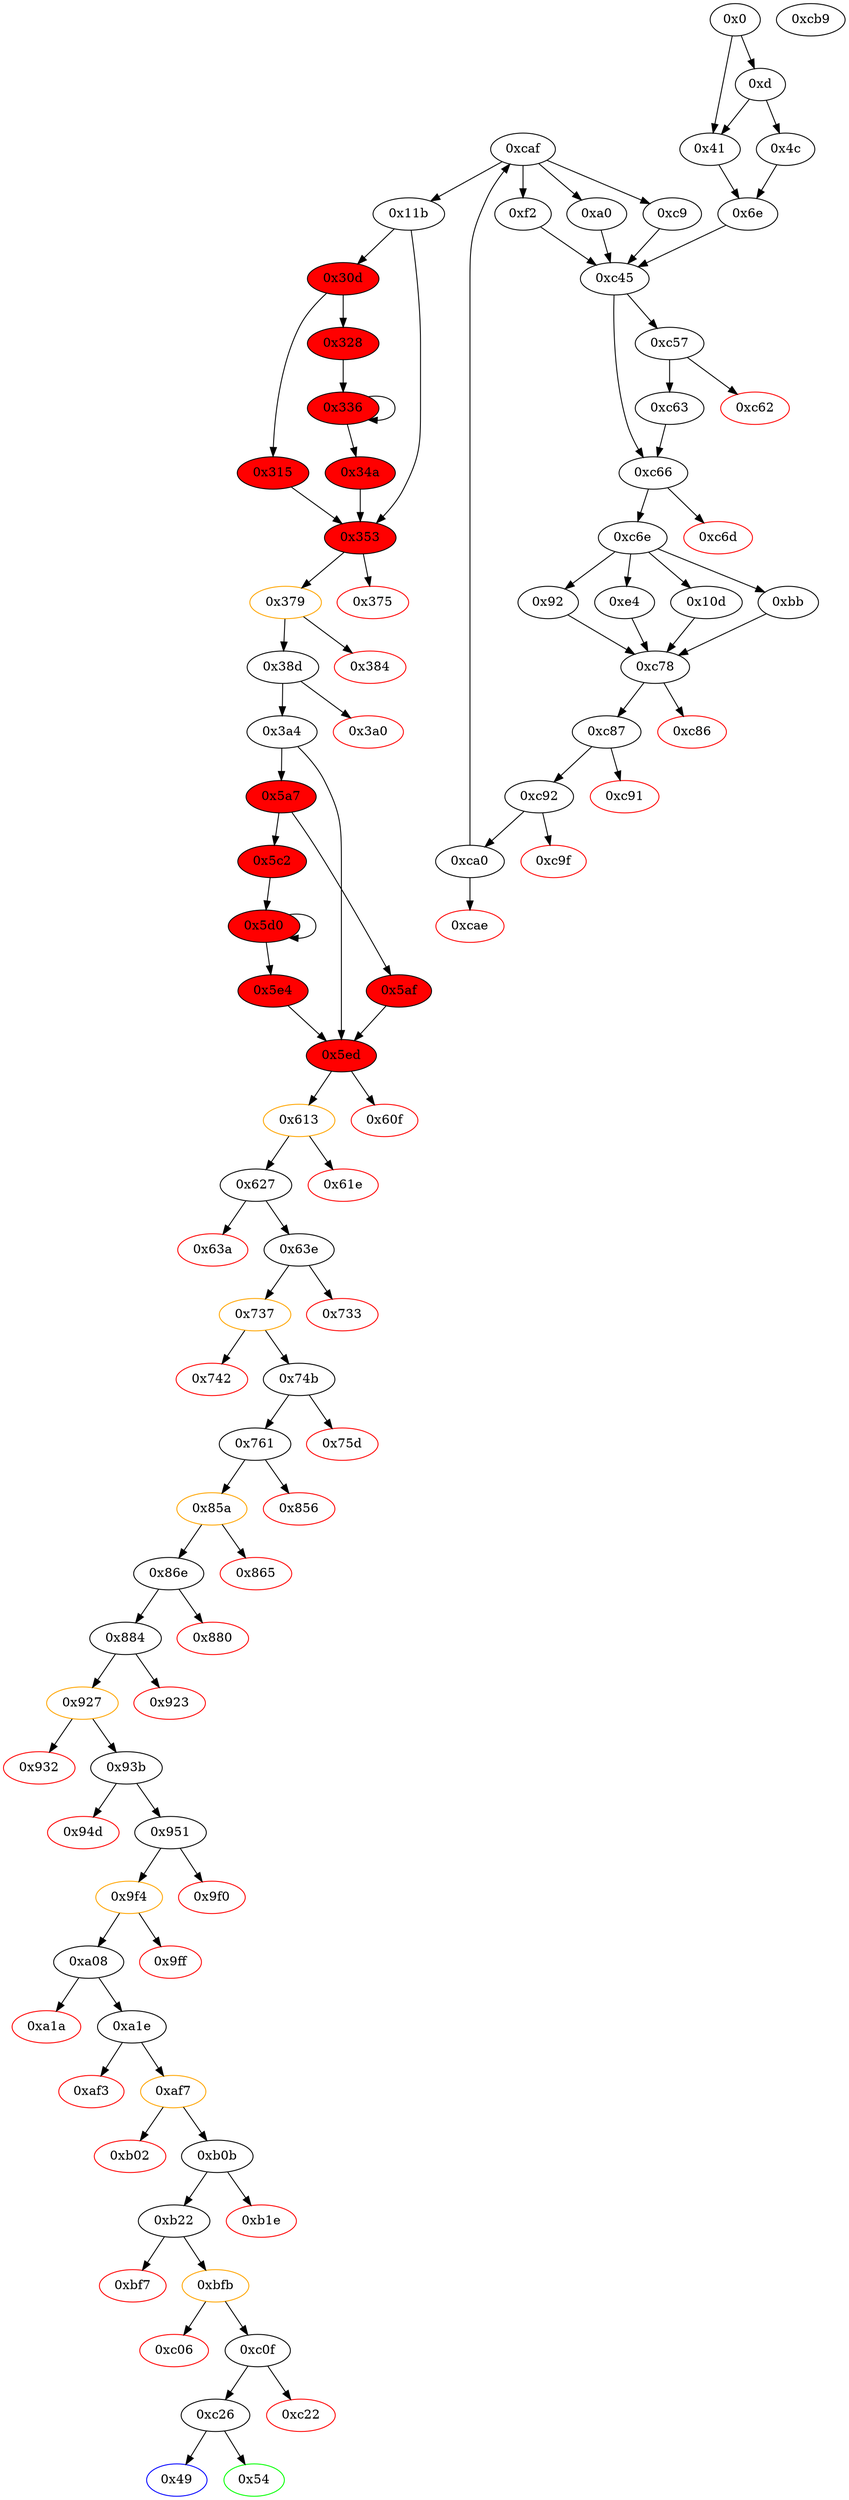 digraph "" {
"0x5e4" [fillcolor=red, id="0x5e4", style=filled, tooltip="Block 0x5e4\n[0x5e4:0x5ec]\n---\nPredecessors: [0x5d0]\nSuccessors: [0x5ed]\n---\n0x5e4 DUP3\n0x5e5 SWAP1\n0x5e6 SUB\n0x5e7 PUSH1 0x1f\n0x5e9 AND\n0x5ea DUP3\n0x5eb ADD\n0x5ec SWAP2\n---\n0x5e6: V352 = SUB V349 V340\n0x5e7: V353 = 0x1f\n0x5e9: V354 = AND 0x1f V352\n0x5eb: V355 = ADD V340 V354\n---\nEntry stack: [V11, {0x49, 0x54}, 0x0, S21, S20, S19, S18, S17, S16, S15, 0x29589f61, S13, S12, S11, S10, S9, 0x13726987666190aeec798abe93f11d65ee7f340000000000000000, 0x0, 0x4, 0x1f, S4, S3, V340, V347, V349]\nStack pops: 3\nStack additions: [V355, S1, S2]\nExit stack: [V11, {0x49, 0x54}, 0x0, S21, S20, S19, S18, S17, S16, S15, 0x29589f61, S13, S12, S11, S10, S9, 0x13726987666190aeec798abe93f11d65ee7f340000000000000000, 0x0, 0x4, 0x1f, S4, S3, V355, V347, V340]\n\nDef sites:\nV11: {0xd.0x35}\n{0x49, 0x54}: {0x41.0x42, 0x4c.0x4d}\n0x0: {0x6e_0x41.0x6f, 0x6e_0x4c.0x6f}\nS21: {0xc92_0xbb.0xc93, 0x6e_0x41.0x6f, 0x6e_0x4c.0x6f, 0xc92_0x92_0x4c.0xc93, 0xc92_0x10d.0xc93, 0xc92_0x92_0x41.0xc93, 0xc92_0xe4.0xc93}\nS20: {0xc92_0xe4.0xc93, 0xc92_0xbb.0xc93, 0x6e_0x41.0x72, 0xc92_0x92_0x4c.0xc93, 0x6e_0x4c.0x72, 0xc92_0x92_0x41.0xc93, 0xc92_0x10d.0xc93}\nS19: {0xc92_0x10d.0xc93, 0xc92_0xe4.0xc93, 0x6e_0x4c.0x72, 0xc92_0x92_0x41.0xc93, 0x6e_0x41.0x72, 0xc92_0x92_0x4c.0xc93, 0xc92_0xbb.0xc93}\nS18: {0xc92_0xbb.0xc93, 0xc92_0xe4.0xc93, 0xc92_0x92_0x4c.0xc93, 0xc92_0x92_0x41.0xc93, 0xc92_0x10d.0xc93}\nS17: {0x3a4.0x3aa, 0x3a4_0x11b_0xcaf_0xbb.0x3aa, 0x3a4_0x11b_0xcaf_0xe4.0x3aa, 0x3a4_0x11b_0xcaf_0x10d.0x3aa, 0x3a4_0x315.0x3aa, 0x3a4_0x11b_0xcaf_0x92.0x3aa, 0x3a4_0x34a.0x3aa}\nS16: {0x6e_0x4c.0x78, 0x6e_0x41.0x78}\nS15: {0x3a4_0x11b_0xcaf_0x92.0x3f0, 0x3a4_0x11b_0xcaf_0xe4.0x3f0, 0x3a4_0x315.0x3f0, 0x3a4_0x11b_0xcaf_0xbb.0x3f0, 0x3a4_0x11b_0xcaf_0x10d.0x3f0, 0x3a4_0x34a.0x3f0, 0x3a4.0x3f0}\n0x29589f61: {0x3a4_0x315.0x3f1, 0x3a4_0x11b_0xcaf_0x92.0x3f1, 0x3a4_0x11b_0xcaf_0xbb.0x3f1, 0x3a4_0x11b_0xcaf_0xe4.0x3f1, 0x3a4_0x11b_0xcaf_0x10d.0x3f1, 0x3a4_0x34a.0x3f1, 0x3a4.0x3f1}\nS13: {0xc92_0xe4.0xc93, 0xc92_0xbb.0xc93, 0x6e_0x41.0x72, 0xc92_0x92_0x4c.0xc93, 0x6e_0x4c.0x72, 0xc92_0x92_0x41.0xc93, 0xc92_0x10d.0xc93}\nS12: {0x3a4.0x419, 0x3a4_0x11b_0xcaf_0x10d.0x419, 0x3a4_0x11b_0xcaf_0x92.0x419, 0x3a4_0x34a.0x419, 0x3a4_0x11b_0xcaf_0xbb.0x419, 0x3a4_0x315.0x419, 0x3a4_0x11b_0xcaf_0xe4.0x419}\nS11: {0xc92_0xe4.0xc93, 0xc92_0xbb.0xc93, 0x6e_0x41.0x72, 0xc92_0x92_0x4c.0xc93, 0x6e_0x4c.0x72, 0xc92_0x92_0x41.0xc93, 0xc92_0x10d.0xc93}\nS10: {0x3a4.0x43c, 0x3a4_0x11b_0xcaf_0x10d.0x43c, 0x3a4_0x11b_0xcaf_0x92.0x43c, 0x3a4_0x11b_0xcaf_0xbb.0x43c, 0x3a4_0x34a.0x43c, 0x3a4_0x11b_0xcaf_0xe4.0x43c, 0x3a4_0x315.0x43c}\nS9: {0x3a4_0x11b_0xcaf_0x92.0x43d, 0x3a4_0x11b_0xcaf_0xe4.0x43d, 0x3a4.0x43d, 0x3a4_0x11b_0xcaf_0xbb.0x43d, 0x3a4_0x34a.0x43d, 0x3a4_0x315.0x43d, 0x3a4_0x11b_0xcaf_0x10d.0x43d}\n0x13726987666190aeec798abe93f11d65ee7f340000000000000000: {0x3a4_0x34a.0x43e, 0x3a4.0x43e, 0x3a4_0x11b_0xcaf_0x92.0x43e, 0x3a4_0x11b_0xcaf_0x10d.0x43e, 0x3a4_0x11b_0xcaf_0xe4.0x43e, 0x3a4_0x315.0x43e, 0x3a4_0x11b_0xcaf_0xbb.0x43e}\n0x0: {0x3a4.0x45a, 0x3a4_0x11b_0xcaf_0x10d.0x45a, 0x3a4_0x11b_0xcaf_0x92.0x45a, 0x3a4_0x11b_0xcaf_0xbb.0x45a, 0x3a4_0x11b_0xcaf_0xe4.0x45a, 0x3a4_0x315.0x45a, 0x3a4_0x34a.0x45a}\n0x4: {0x3a4.0x45c, 0x3a4_0x11b_0xcaf_0xbb.0x45c, 0x3a4_0x11b_0xcaf_0x92.0x45c, 0x3a4_0x11b_0xcaf_0xe4.0x45c, 0x3a4_0x34a.0x45c, 0x3a4_0x11b_0xcaf_0x10d.0x45c, 0x3a4_0x315.0x45c}\n0x1f: {0x3a4_0x11b_0xcaf_0xe4.0x45e, 0x3a4_0x34a.0x45e, 0x3a4.0x45e, 0x3a4_0x11b_0xcaf_0x92.0x45e, 0x3a4_0x11b_0xcaf_0xbb.0x45e, 0x3a4_0x11b_0xcaf_0x10d.0x45e, 0x3a4_0x315.0x45e}\nS4: {0x3a4_0x11b_0xcaf_0xbb.0x48d, 0x3a4.0x48d, 0x3a4_0x11b_0xcaf_0x10d.0x48d, 0x3a4_0x11b_0xcaf_0xe4.0x48d, 0x3a4_0x34a.0x48d, 0x3a4_0x315.0x48d, 0x3a4_0x11b_0xcaf_0x92.0x48d}\nS3: {0x3a4.0x568, 0x3a4_0x34a.0x568, 0x3a4_0x11b_0xcaf_0x10d.0x568, 0x3a4_0x11b_0xcaf_0xe4.0x568, 0x3a4_0x11b_0xcaf_0x92.0x568, 0x3a4_0x315.0x568, 0x3a4_0x11b_0xcaf_0xbb.0x568}\nV340: {0x5c2.0x5c4}\nV347: {0x5d0.0x5d8}\nV349: {0x5d0.0x5dc}\n"];
"0x9f4" [color=orange, fillcolor=white, id="0x9f4", style=filled, tooltip="Block 0x9f4\n[0x9f4:0x9fe]\n---\nPredecessors: [0x951]\nSuccessors: [0x9ff, 0xa08]\n---\n0x9f4 JUMPDEST\n0x9f5 POP\n0x9f6 GAS\n0x9f7 CALL\n0x9f8 ISZERO\n0x9f9 DUP1\n0x9fa ISZERO\n0x9fb PUSH2 0xa08\n0x9fe JUMPI\n---\n0x9f4: JUMPDEST \n0x9f6: V600 = GAS\n0x9f7: V601 = CALL V600 V578 0x0 V592 V593 V592 0x20\n0x9f8: V602 = ISZERO V601\n0x9fa: V603 = ISZERO V602\n0x9fb: V604 = 0xa08\n0x9fe: JUMPI 0xa08 V603\n---\nEntry stack: [V11, {0x49, 0x54}, 0x0, S15, S14, S13, S12, S11, S10, V578, 0xa0712d68, V589, 0x20, V592, V593, V592, 0x0, V578, V596]\nStack pops: 7\nStack additions: [V602]\nExit stack: [V11, {0x49, 0x54}, 0x0, S15, S14, S13, S12, S11, S10, V578, 0xa0712d68, V589, V602]\n\nDef sites:\nV11: {0xd.0x35}\n{0x49, 0x54}: {0x41.0x42, 0x4c.0x4d}\n0x0: {0x6e_0x41.0x6f, 0x6e_0x4c.0x6f}\nS15: {0xc92_0xbb.0xc93, 0x6e_0x41.0x6f, 0x6e_0x4c.0x6f, 0xc92_0x92_0x4c.0xc93, 0xc92_0x10d.0xc93, 0xc92_0x92_0x41.0xc93, 0xc92_0xe4.0xc93}\nS14: {0xc92_0x10d.0xc93, 0xc92_0xe4.0xc93, 0x6e_0x41.0x72, 0xc92_0x92_0x41.0xc93, 0x6e_0x4c.0x72, 0xc92_0x92_0x4c.0xc93, 0xc92_0xbb.0xc93}\nS13: {0xc92_0xbb.0xc93, 0xc92_0x10d.0xc93, 0x6e_0x41.0x72, 0xc92_0x92_0x4c.0xc93, 0x6e_0x4c.0x72, 0xc92_0x92_0x41.0xc93, 0xc92_0xe4.0xc93}\nS12: {0xc92_0xbb.0xc93, 0xc92_0xe4.0xc93, 0xc92_0x92_0x4c.0xc93, 0xc92_0x92_0x41.0xc93, 0xc92_0x10d.0xc93}\nS11: {0x3a4_0x11b_0xcaf_0x10d.0x3aa, 0x3a4_0x11b_0xcaf_0x92.0x3aa, 0x3a4_0x11b_0xcaf_0xbb.0x3aa, 0x3a4_0x315.0x3aa, 0x3a4_0x11b_0xcaf_0xe4.0x3aa, 0x3a4_0x34a.0x3aa}\nS10: {0x63e_0x5af_0x3a4_0x315.0x644, 0x63e_0x5af_0x3a4_0x34a.0x644, 0x63e_0x3a4_0x315.0x644, 0x63e_0x3a4_0x34a.0x644, 0x63e_0x3a4_0x11b_0xcaf_0x92.0x644, 0x63e_0x3a4_0x11b_0xcaf_0xbb.0x644, 0x63e_0x3a4_0x11b_0xcaf_0xe4.0x644, 0x63e_0x5e4.0x644, 0x63e_0x3a4_0x11b_0xcaf_0x10d.0x644, 0x63e_0x5af_0x3a4_0x11b.0x644}\nV578: {0x951.0x99c}\n0xa0712d68: {0x951.0x99d}\nV589: {0x951.0x9d7}\n0x20: {0x951.0x9db}\nV592: {0x951.0x9df}\nV593: {0x951.0x9e2}\nV592: {0x951.0x9df}\n0x0: {0x951.0x9e4}\nV578: {0x951.0x99c}\nV596: {0x951.0x9e9}\n"];
"0x9f0" [color=red, fillcolor=white, id="0x9f0", style=filled, tooltip="Block 0x9f0\n[0x9f0:0x9f3]\n---\nPredecessors: [0x951]\nSuccessors: []\n---\n0x9f0 PUSH1 0x0\n0x9f2 DUP1\n0x9f3 REVERT\n---\n0x9f0: V599 = 0x0\n0x9f3: REVERT 0x0 0x0\n---\nEntry stack: [V11, {0x49, 0x54}, 0x0, S15, S14, S13, S12, S11, S10, V578, 0xa0712d68, V589, 0x20, V592, V593, V592, 0x0, V578, V596]\nStack pops: 0\nStack additions: []\nExit stack: [V11, {0x49, 0x54}, 0x0, S15, S14, S13, S12, S11, S10, V578, 0xa0712d68, V589, 0x20, V592, V593, V592, 0x0, V578, V596]\n\nDef sites:\nV11: {0xd.0x35}\n{0x49, 0x54}: {0x41.0x42, 0x4c.0x4d}\n0x0: {0x6e_0x41.0x6f, 0x6e_0x4c.0x6f}\nS15: {0xc92_0xbb.0xc93, 0x6e_0x41.0x6f, 0x6e_0x4c.0x6f, 0xc92_0x92_0x4c.0xc93, 0xc92_0x10d.0xc93, 0xc92_0x92_0x41.0xc93, 0xc92_0xe4.0xc93}\nS14: {0xc92_0x10d.0xc93, 0xc92_0xe4.0xc93, 0x6e_0x41.0x72, 0xc92_0x92_0x41.0xc93, 0x6e_0x4c.0x72, 0xc92_0x92_0x4c.0xc93, 0xc92_0xbb.0xc93}\nS13: {0xc92_0xbb.0xc93, 0xc92_0x10d.0xc93, 0x6e_0x41.0x72, 0xc92_0x92_0x4c.0xc93, 0x6e_0x4c.0x72, 0xc92_0x92_0x41.0xc93, 0xc92_0xe4.0xc93}\nS12: {0xc92_0xbb.0xc93, 0xc92_0xe4.0xc93, 0xc92_0x92_0x4c.0xc93, 0xc92_0x92_0x41.0xc93, 0xc92_0x10d.0xc93}\nS11: {0x3a4_0x11b_0xcaf_0x10d.0x3aa, 0x3a4_0x11b_0xcaf_0x92.0x3aa, 0x3a4_0x11b_0xcaf_0xbb.0x3aa, 0x3a4_0x315.0x3aa, 0x3a4_0x11b_0xcaf_0xe4.0x3aa, 0x3a4_0x34a.0x3aa}\nS10: {0x63e_0x5af_0x3a4_0x315.0x644, 0x63e_0x5af_0x3a4_0x34a.0x644, 0x63e_0x3a4_0x315.0x644, 0x63e_0x3a4_0x34a.0x644, 0x63e_0x3a4_0x11b_0xcaf_0x92.0x644, 0x63e_0x3a4_0x11b_0xcaf_0xbb.0x644, 0x63e_0x3a4_0x11b_0xcaf_0xe4.0x644, 0x63e_0x5e4.0x644, 0x63e_0x3a4_0x11b_0xcaf_0x10d.0x644, 0x63e_0x5af_0x3a4_0x11b.0x644}\nV578: {0x951.0x99c}\n0xa0712d68: {0x951.0x99d}\nV589: {0x951.0x9d7}\n0x20: {0x951.0x9db}\nV592: {0x951.0x9df}\nV593: {0x951.0x9e2}\nV592: {0x951.0x9df}\n0x0: {0x951.0x9e4}\nV578: {0x951.0x99c}\nV596: {0x951.0x9e9}\n"];
"0x30d" [fillcolor=red, id="0x30d", style=filled, tooltip="Block 0x30d\n[0x30d:0x314]\n---\nPredecessors: [0x11b]\nSuccessors: [0x315, 0x328]\n---\n0x30d DUP1\n0x30e PUSH1 0x1f\n0x310 LT\n0x311 PUSH2 0x328\n0x314 JUMPI\n---\n0x30e: V176 = 0x1f\n0x310: V177 = LT 0x1f V173\n0x311: V178 = 0x328\n0x314: JUMPI 0x328 V177\n---\nEntry stack: [V11, {0x49, 0x54}, 0x0, S21, S20, S19, S18, S17, S16, V87, 0x29589f61, S13, V96, S11, V103, V104, 0x13726987666190aeec798abe93f11d65ee7f340000000000000000, 0x0, 0x4, 0x1f, V116, V146, V162, 0x1f, V173]\nStack pops: 1\nStack additions: [S0]\nExit stack: [V11, {0x49, 0x54}, 0x0, S21, S20, S19, S18, S17, S16, V87, 0x29589f61, S13, V96, S11, V103, V104, 0x13726987666190aeec798abe93f11d65ee7f340000000000000000, 0x0, 0x4, 0x1f, V116, V146, V162, 0x1f, V173]\n\nDef sites:\nV11: {0xd.0x35}\n{0x49, 0x54}: {0x41.0x42, 0x4c.0x4d}\n0x0: {0x6e_0x41.0x6f, 0x6e_0x4c.0x6f}\nS21: {0xc92_0xe4.0xc93, 0x6e_0x41.0x6f, 0x6e_0x4c.0x6f, 0xc92_0x92_0x41.0xc93, 0xc92_0x10d.0xc93, 0xc92_0x92_0x4c.0xc93, 0xc92_0xbb.0xc93}\nS20: {0xc92_0xe4.0xc93, 0xc92_0xbb.0xc93, 0x6e_0x41.0x72, 0xc92_0x92_0x4c.0xc93, 0x6e_0x4c.0x72, 0xc92_0x92_0x41.0xc93, 0xc92_0x10d.0xc93}\nS19: {0xc92_0xe4.0xc93, 0xc92_0xbb.0xc93, 0x6e_0x41.0x72, 0xc92_0x92_0x4c.0xc93, 0x6e_0x4c.0x72, 0xc92_0x92_0x41.0xc93, 0xc92_0x10d.0xc93}\nS18: {0xc92_0xe4.0xc93, 0xc92_0x10d.0xc93, 0xc92_0x92_0x41.0xc93, 0xc92_0x92_0x4c.0xc93, 0xc92_0xbb.0xc93}\nS17: {0x6e_0x41.0x75, 0x6e_0x4c.0x75}\nS16: {0x6e_0x4c.0x78, 0x6e_0x41.0x78}\nV87: {0x11b.0x156}\n0x29589f61: {0x11b.0x157}\nS13: {0xc92_0xe4.0xc93, 0x6e_0x41.0x6f, 0x6e_0x4c.0x6f, 0xc92_0x92_0x41.0xc93, 0xc92_0x10d.0xc93, 0xc92_0x92_0x4c.0xc93, 0xc92_0xbb.0xc93}\nV96: {0x11b.0x17f}\nS11: {0xc92_0xe4.0xc93, 0x6e_0x41.0x6f, 0x6e_0x4c.0x6f, 0xc92_0x92_0x41.0xc93, 0xc92_0x10d.0xc93, 0xc92_0x92_0x4c.0xc93, 0xc92_0xbb.0xc93}\nV103: {0x11b.0x1a2}\nV104: {0x11b.0x1a3}\n0x13726987666190aeec798abe93f11d65ee7f340000000000000000: {0x11b.0x1a4}\n0x0: {0x11b.0x1c0}\n0x4: {0x11b.0x1c2}\n0x1f: {0x11b.0x1c4}\nV116: {0x11b.0x1f3}\nV146: {0x11b.0x2ce}\nV162: {0x11b.0x2f1}\n0x1f: {0x11b.0x1c4}\nV173: {0x11b.0x306}\n"];
"0xcb9" [fillcolor=white, id="0xcb9", style=filled, tooltip="Block 0xcb9\n[0xcb9:0xce4]\n---\nPredecessors: []\nSuccessors: []\n---\n0xcb9 STOP\n0xcba LOG1\n0xcbb PUSH6 0x627a7a723058\n0xcc2 SHA3\n0xcc3 GASPRICE\n0xcc4 PUSH32 0xf963eb9549b5e100c814cd6badceba86fad69ae2489402964c403b756da80029\n---\n0xcb9: STOP \n0xcba: LOG S0 S1 S2\n0xcbb: V775 = 0x627a7a723058\n0xcc2: V776 = SHA3 0x627a7a723058 S3\n0xcc3: V777 = GASPRICE\n0xcc4: V778 = 0xf963eb9549b5e100c814cd6badceba86fad69ae2489402964c403b756da80029\n---\nEntry stack: []\nStack pops: 0\nStack additions: [0xf963eb9549b5e100c814cd6badceba86fad69ae2489402964c403b756da80029, V777, V776]\nExit stack: []\n\nDef sites:\n"];
"0xf2" [fillcolor=white, id="0xf2", style=filled, tooltip="Block 0xf2\n[0xf2:0x10c]\n---\nPredecessors: [0xcaf]\nSuccessors: [0xc45]\n---\n0xf2 JUMPDEST\n0xf3 SWAP4\n0xf4 POP\n0xf5 PUSH2 0x11b\n0xf8 PUSH1 0x64\n0xfa PUSH2 0x10d\n0xfd PUSH1 0xa\n0xff CALLVALUE\n0x100 PUSH2 0xc45\n0x103 SWAP1\n0x104 SWAP2\n0x105 SWAP1\n0x106 PUSH4 0xffffffff\n0x10b AND\n0x10c JUMP\n---\n0xf2: JUMPDEST \n0xf5: V67 = 0x11b\n0xf8: V68 = 0x64\n0xfa: V69 = 0x10d\n0xfd: V70 = 0xa\n0xff: V71 = CALLVALUE\n0x100: V72 = 0xc45\n0x106: V73 = 0xffffffff\n0x10b: V74 = AND 0xffffffff 0xc45\n0x10c: JUMP 0xc45\n---\nEntry stack: [V11, {0x49, 0x54}, 0x0, S6, S5, S4, S3, S2, S1, S0]\nStack pops: 5\nStack additions: [S0, S3, S2, S1, 0x11b, 0x64, 0x10d, V71, 0xa]\nExit stack: [V11, {0x49, 0x54}, 0x0, S6, S5, S0, S3, S2, S1, 0x11b, 0x64, 0x10d, V71, 0xa]\n\nDef sites:\nV11: {0xd.0x35}\n{0x49, 0x54}: {0x41.0x42, 0x4c.0x4d}\n0x0: {0x6e_0x41.0x6f, 0x6e_0x4c.0x6f}\nS6: {0xc92_0xe4.0xc93, 0x6e_0x41.0x6f, 0x6e_0x4c.0x6f, 0xc92_0x92_0x41.0xc93, 0xc92_0x10d.0xc93, 0xc92_0x92_0x4c.0xc93, 0xc92_0xbb.0xc93}\nS5: {0xc92_0xe4.0xc93, 0xc92_0xbb.0xc93, 0x6e_0x41.0x72, 0xc92_0x92_0x4c.0xc93, 0x6e_0x4c.0x72, 0xc92_0x92_0x41.0xc93, 0xc92_0x10d.0xc93}\nS4: {0xc92_0xe4.0xc93, 0xc92_0xbb.0xc93, 0x6e_0x41.0x72, 0xc92_0x92_0x4c.0xc93, 0x6e_0x4c.0x72, 0xc92_0x92_0x41.0xc93, 0xc92_0x10d.0xc93}\nS3: {0x6e_0x41.0x75, 0x6e_0x4c.0x75}\nS2: {0x6e_0x41.0x75, 0x6e_0x4c.0x75}\nS1: {0x6e_0x4c.0x78, 0x6e_0x41.0x78}\nS0: {0xc92_0xe4.0xc93, 0xc92_0x10d.0xc93, 0xc92_0x92_0x41.0xc93, 0xc92_0x92_0x4c.0xc93, 0xc92_0xbb.0xc93}\n"];
"0x63a" [color=red, fillcolor=white, id="0x63a", style=filled, tooltip="Block 0x63a\n[0x63a:0x63d]\n---\nPredecessors: [0x627]\nSuccessors: []\n---\n0x63a PUSH1 0x0\n0x63c DUP1\n0x63d REVERT\n---\n0x63a: V381 = 0x0\n0x63d: REVERT 0x0 0x0\n---\nEntry stack: [V11, {0x49, 0x54}, 0x0, S7, S6, S5, S4, S3, S2, V375, V376]\nStack pops: 0\nStack additions: []\nExit stack: [V11, {0x49, 0x54}, 0x0, S7, S6, S5, S4, S3, S2, V375, V376]\n\nDef sites:\nV11: {0xd.0x35}\n{0x49, 0x54}: {0x41.0x42, 0x4c.0x4d}\n0x0: {0x6e_0x41.0x6f, 0x6e_0x4c.0x6f}\nS7: {0xc92_0xbb.0xc93, 0x6e_0x41.0x6f, 0x6e_0x4c.0x6f, 0xc92_0x92_0x4c.0xc93, 0xc92_0x10d.0xc93, 0xc92_0x92_0x41.0xc93, 0xc92_0xe4.0xc93}\nS6: {0xc92_0x10d.0xc93, 0xc92_0xe4.0xc93, 0x6e_0x4c.0x72, 0xc92_0x92_0x4c.0xc93, 0x6e_0x41.0x72, 0xc92_0x92_0x41.0xc93, 0xc92_0xbb.0xc93}\nS5: {0xc92_0xbb.0xc93, 0xc92_0x10d.0xc93, 0x6e_0x4c.0x72, 0xc92_0x92_0x41.0xc93, 0x6e_0x41.0x72, 0xc92_0x92_0x4c.0xc93, 0xc92_0xe4.0xc93}\nS4: {0xc92_0xbb.0xc93, 0xc92_0xe4.0xc93, 0xc92_0x92_0x4c.0xc93, 0xc92_0x92_0x41.0xc93, 0xc92_0x10d.0xc93}\nS3: {0x3a4_0x11b_0xcaf_0x10d.0x3aa, 0x3a4_0x11b_0xcaf_0x92.0x3aa, 0x3a4_0x11b_0xcaf_0xbb.0x3aa, 0x3a4_0x315.0x3aa, 0x3a4_0x11b_0xcaf_0xe4.0x3aa, 0x3a4_0x34a.0x3aa}\nS2: {0x6e_0x4c.0x78, 0x6e_0x41.0x78}\nV375: {0x627.0x62f}\nV376: {0x627.0x630}\n"];
"0xc45" [fillcolor=white, id="0xc45", style=filled, tooltip="Block 0xc45\n[0xc45:0xc56]\n---\nPredecessors: [0x6e, 0xa0, 0xc9, 0xf2]\nSuccessors: [0xc57, 0xc66]\n---\n0xc45 JUMPDEST\n0xc46 PUSH1 0x0\n0xc48 DUP1\n0xc49 DUP3\n0xc4a DUP5\n0xc4b MUL\n0xc4c SWAP1\n0xc4d POP\n0xc4e PUSH1 0x0\n0xc50 DUP5\n0xc51 EQ\n0xc52 DUP1\n0xc53 PUSH2 0xc66\n0xc56 JUMPI\n---\n0xc45: JUMPDEST \n0xc46: V742 = 0x0\n0xc4b: V743 = MUL S1 {0xa, 0x28}\n0xc4e: V744 = 0x0\n0xc51: V745 = EQ S1 0x0\n0xc53: V746 = 0xc66\n0xc56: JUMPI 0xc66 V745\n---\nEntry stack: [V11, {0x49, 0x54}, 0x0, S10, S9, S8, S7, S6, S5, {0xa0, 0xc9, 0xf2, 0x11b}, 0x64, {0x92, 0xbb, 0xe4, 0x10d}, S1, {0xa, 0x28}]\nStack pops: 2\nStack additions: [S1, S0, 0x0, V743, V745]\nExit stack: [V11, {0x49, 0x54}, 0x0, S10, S9, S8, S7, S6, S5, {0xa0, 0xc9, 0xf2, 0x11b}, 0x64, {0x92, 0xbb, 0xe4, 0x10d}, S1, {0xa, 0x28}, 0x0, V743, V745]\n\nDef sites:\nV11: {0xd.0x35}\n{0x49, 0x54}: {0x41.0x42, 0x4c.0x4d}\n0x0: {0x6e.0x6f, 0x6e_0x41.0x6f, 0x6e_0x4c.0x6f}\nS10: {0xc92_0xe4.0xc93, 0xc92_0x10d.0xc93, 0x6e.0x6f, 0xc92_0xbb.0xc93, 0x6e_0x41.0x6f, 0x6e_0x4c.0x6f, 0xc92_0x92_0x41.0xc93, 0xc92_0x92_0x4c.0xc93}\nS9: {0x6e_0x41.0x72, 0x6e_0x4c.0x72, 0x6e.0x72, 0xc92_0x10d.0xc93, 0xc92_0xe4.0xc93, 0xc92_0xbb.0xc93, 0xc92_0x92_0x4c.0xc93, 0xc92_0x92_0x41.0xc93}\nS8: {0x6e_0x41.0x72, 0x6e_0x4c.0x72, 0x6e.0x72, 0xc92_0x10d.0xc93, 0xc92_0xe4.0xc93, 0xc92_0xbb.0xc93, 0xc92_0x92_0x4c.0xc93, 0xc92_0x92_0x41.0xc93}\nS7: {0x6e.0x75, 0x6e_0x41.0x75, 0x6e_0x4c.0x75}\nS6: {0x6e.0x75, 0x6e_0x41.0x75, 0x6e_0x4c.0x75}\nS5: {0x6e_0x4c.0x78, 0x6e_0x41.0x78, 0x6e.0x78}\n{0xa0, 0xc9, 0xf2, 0x11b}: {0xc9.0xcc, 0xa0.0xa3, 0xf2.0xf5, 0x6e.0x7a}\n0x64: {0xc9.0xcf, 0xa0.0xa6, 0xf2.0xf8, 0x6e.0x7d}\n{0x92, 0xbb, 0xe4, 0x10d}: {0xc9.0xd1, 0xa0.0xa8, 0xf2.0xfa, 0x6e.0x7f}\nS1: {0xc9.0xd6, 0xa0.0xad, 0x6e.0x84, 0xf2.0xff}\n{0xa, 0x28}: {0xc9.0xd4, 0xa0.0xab, 0xf2.0xfd, 0x6e.0x82}\n"];
"0x315" [fillcolor=red, id="0x315", style=filled, tooltip="Block 0x315\n[0x315:0x327]\n---\nPredecessors: [0x30d]\nSuccessors: [0x353]\n---\n0x315 PUSH2 0x100\n0x318 DUP1\n0x319 DUP4\n0x31a SLOAD\n0x31b DIV\n0x31c MUL\n0x31d DUP4\n0x31e MSTORE\n0x31f SWAP2\n0x320 PUSH1 0x20\n0x322 ADD\n0x323 SWAP2\n0x324 PUSH2 0x353\n0x327 JUMP\n---\n0x315: V179 = 0x100\n0x31a: V180 = S[0x1f]\n0x31b: V181 = DIV V180 0x100\n0x31c: V182 = MUL V181 0x100\n0x31e: M[V162] = V182\n0x320: V183 = 0x20\n0x322: V184 = ADD 0x20 V162\n0x324: V185 = 0x353\n0x327: JUMP 0x353\n---\nEntry stack: [V11, {0x49, 0x54}, 0x0, S21, S20, S19, S18, S17, S16, V87, 0x29589f61, S13, V96, S11, V103, V104, 0x13726987666190aeec798abe93f11d65ee7f340000000000000000, 0x0, 0x4, 0x1f, V116, V146, V162, 0x1f, V173]\nStack pops: 3\nStack additions: [V184, S1, S0]\nExit stack: [V11, {0x49, 0x54}, 0x0, S21, S20, S19, S18, S17, S16, V87, 0x29589f61, S13, V96, S11, V103, V104, 0x13726987666190aeec798abe93f11d65ee7f340000000000000000, 0x0, 0x4, 0x1f, V116, V146, V184, 0x1f, V173]\n\nDef sites:\nV11: {0xd.0x35}\n{0x49, 0x54}: {0x41.0x42, 0x4c.0x4d}\n0x0: {0x6e_0x41.0x6f, 0x6e_0x4c.0x6f}\nS21: {0xc92_0xe4.0xc93, 0x6e_0x41.0x6f, 0x6e_0x4c.0x6f, 0xc92_0x92_0x41.0xc93, 0xc92_0x10d.0xc93, 0xc92_0x92_0x4c.0xc93, 0xc92_0xbb.0xc93}\nS20: {0xc92_0xe4.0xc93, 0xc92_0xbb.0xc93, 0x6e_0x41.0x72, 0xc92_0x92_0x4c.0xc93, 0x6e_0x4c.0x72, 0xc92_0x92_0x41.0xc93, 0xc92_0x10d.0xc93}\nS19: {0xc92_0xe4.0xc93, 0xc92_0xbb.0xc93, 0x6e_0x41.0x72, 0xc92_0x92_0x4c.0xc93, 0x6e_0x4c.0x72, 0xc92_0x92_0x41.0xc93, 0xc92_0x10d.0xc93}\nS18: {0xc92_0xe4.0xc93, 0xc92_0x10d.0xc93, 0xc92_0x92_0x41.0xc93, 0xc92_0x92_0x4c.0xc93, 0xc92_0xbb.0xc93}\nS17: {0x6e_0x41.0x75, 0x6e_0x4c.0x75}\nS16: {0x6e_0x4c.0x78, 0x6e_0x41.0x78}\nV87: {0x11b.0x156}\n0x29589f61: {0x11b.0x157}\nS13: {0xc92_0xe4.0xc93, 0x6e_0x41.0x6f, 0x6e_0x4c.0x6f, 0xc92_0x92_0x41.0xc93, 0xc92_0x10d.0xc93, 0xc92_0x92_0x4c.0xc93, 0xc92_0xbb.0xc93}\nV96: {0x11b.0x17f}\nS11: {0xc92_0xe4.0xc93, 0x6e_0x41.0x6f, 0x6e_0x4c.0x6f, 0xc92_0x92_0x41.0xc93, 0xc92_0x10d.0xc93, 0xc92_0x92_0x4c.0xc93, 0xc92_0xbb.0xc93}\nV103: {0x11b.0x1a2}\nV104: {0x11b.0x1a3}\n0x13726987666190aeec798abe93f11d65ee7f340000000000000000: {0x11b.0x1a4}\n0x0: {0x11b.0x1c0}\n0x4: {0x11b.0x1c2}\n0x1f: {0x11b.0x1c4}\nV116: {0x11b.0x1f3}\nV146: {0x11b.0x2ce}\nV162: {0x11b.0x2f1}\n0x1f: {0x11b.0x1c4}\nV173: {0x11b.0x306}\n"];
"0xc62" [color=red, fillcolor=white, id="0xc62", style=filled, tooltip="Block 0xc62\n[0xc62:0xc62]\n---\nPredecessors: [0xc57]\nSuccessors: []\n---\n0xc62 INVALID\n---\n0xc62: INVALID \n---\nEntry stack: [V11, {0x49, 0x54}, 0x0, S15, S14, S13, S12, S11, S10, {0xa0, 0xc9, 0xf2, 0x11b}, 0x64, {0x92, 0xbb, 0xe4, 0x10d}, S6, {0xa, 0x28}, 0x0, V743, {0xa, 0x28}, S1, V743]\nStack pops: 0\nStack additions: []\nExit stack: [V11, {0x49, 0x54}, 0x0, S15, S14, S13, S12, S11, S10, {0xa0, 0xc9, 0xf2, 0x11b}, 0x64, {0x92, 0xbb, 0xe4, 0x10d}, S6, {0xa, 0x28}, 0x0, V743, {0xa, 0x28}, S1, V743]\n\nDef sites:\nV11: {0xd.0x35}\n{0x49, 0x54}: {0x41.0x42, 0x4c.0x4d}\n0x0: {0x6e_0x41.0x6f, 0x6e_0x4c.0x6f}\nS15: {0xc92_0xe4.0xc93, 0x6e_0x41.0x6f, 0x6e_0x4c.0x6f, 0xc92_0x92_0x41.0xc93, 0xc92_0x10d.0xc93, 0xc92_0x92_0x4c.0xc93, 0xc92_0xbb.0xc93}\nS14: {0xc92_0x10d.0xc93, 0xc92_0xe4.0xc93, 0x6e_0x41.0x72, 0xc92_0x92_0x4c.0xc93, 0x6e_0x4c.0x72, 0xc92_0x92_0x41.0xc93, 0xc92_0xbb.0xc93}\nS13: {0xc92_0x10d.0xc93, 0xc92_0xe4.0xc93, 0x6e_0x41.0x72, 0xc92_0x92_0x4c.0xc93, 0x6e_0x4c.0x72, 0xc92_0x92_0x41.0xc93, 0xc92_0xbb.0xc93}\nS12: {0x6e_0x41.0x75, 0x6e_0x4c.0x75}\nS11: {0x6e_0x41.0x75, 0x6e_0x4c.0x75}\nS10: {0x6e_0x4c.0x78, 0x6e_0x41.0x78}\n{0xa0, 0xc9, 0xf2, 0x11b}: {0xc9.0xcc, 0xa0.0xa3, 0x6e_0x4c.0x7a, 0xf2.0xf5, 0x6e_0x41.0x7a}\n0x64: {0xc9.0xcf, 0xa0.0xa6, 0xf2.0xf8, 0x6e_0x41.0x7d, 0x6e_0x4c.0x7d}\n{0x92, 0xbb, 0xe4, 0x10d}: {0xc9.0xd1, 0xa0.0xa8, 0xf2.0xfa, 0x6e_0x41.0x7f, 0x6e_0x4c.0x7f}\nS6: {0xc9.0xd6, 0xa0.0xad, 0xf2.0xff, 0x6e_0x41.0x84, 0x6e_0x4c.0x84}\n{0xa, 0x28}: {0xc9.0xd4, 0xa0.0xab, 0xf2.0xfd, 0x6e_0x41.0x82, 0x6e_0x4c.0x82}\n0x0: {0xc45.0xc46}\nV743: {0xc45.0xc4b}\n{0xa, 0x28}: {0xc9.0xd4, 0xa0.0xab, 0xf2.0xfd, 0x6e_0x41.0x82, 0x6e_0x4c.0x82}\nS1: {0xc9.0xd6, 0xa0.0xad, 0xf2.0xff, 0x6e_0x41.0x84, 0x6e_0x4c.0x84}\nV743: {0xc45.0xc4b}\n"];
"0x5d0" [fillcolor=red, id="0x5d0", style=filled, tooltip="Block 0x5d0\n[0x5d0:0x5e3]\n---\nPredecessors: [0x5c2, 0x5d0]\nSuccessors: [0x5d0, 0x5e4]\n---\n0x5d0 JUMPDEST\n0x5d1 DUP2\n0x5d2 SLOAD\n0x5d3 DUP2\n0x5d4 MSTORE\n0x5d5 SWAP1\n0x5d6 PUSH1 0x1\n0x5d8 ADD\n0x5d9 SWAP1\n0x5da PUSH1 0x20\n0x5dc ADD\n0x5dd DUP1\n0x5de DUP4\n0x5df GT\n0x5e0 PUSH2 0x5d0\n0x5e3 JUMPI\n---\n0x5d0: JUMPDEST \n0x5d2: V345 = S[S1]\n0x5d4: M[S0] = V345\n0x5d6: V346 = 0x1\n0x5d8: V347 = ADD 0x1 S1\n0x5da: V348 = 0x20\n0x5dc: V349 = ADD 0x20 S0\n0x5df: V350 = GT V340 V349\n0x5e0: V351 = 0x5d0\n0x5e3: JUMPI 0x5d0 V350\n---\nEntry stack: [V11, {0x49, 0x54}, 0x0, S21, S20, S19, S18, S17, S16, S15, 0x29589f61, S13, S12, S11, S10, S9, 0x13726987666190aeec798abe93f11d65ee7f340000000000000000, 0x0, 0x4, 0x1f, S4, S3, V340, S1, S0]\nStack pops: 3\nStack additions: [S2, V347, V349]\nExit stack: [V11, {0x49, 0x54}, 0x0, S21, S20, S19, S18, S17, S16, S15, 0x29589f61, S13, S12, S11, S10, S9, 0x13726987666190aeec798abe93f11d65ee7f340000000000000000, 0x0, 0x4, 0x1f, S4, S3, V340, V347, V349]\n\nDef sites:\nV11: {0xd.0x35}\n{0x49, 0x54}: {0x41.0x42, 0x4c.0x4d}\n0x0: {0x6e_0x41.0x6f, 0x6e_0x4c.0x6f}\nS21: {0xc92_0xbb.0xc93, 0x6e_0x41.0x6f, 0x6e_0x4c.0x6f, 0xc92_0x92_0x4c.0xc93, 0xc92_0x10d.0xc93, 0xc92_0x92_0x41.0xc93, 0xc92_0xe4.0xc93}\nS20: {0xc92_0xe4.0xc93, 0xc92_0xbb.0xc93, 0x6e_0x41.0x72, 0xc92_0x92_0x4c.0xc93, 0x6e_0x4c.0x72, 0xc92_0x92_0x41.0xc93, 0xc92_0x10d.0xc93}\nS19: {0xc92_0x10d.0xc93, 0xc92_0xe4.0xc93, 0x6e_0x4c.0x72, 0xc92_0x92_0x41.0xc93, 0x6e_0x41.0x72, 0xc92_0x92_0x4c.0xc93, 0xc92_0xbb.0xc93}\nS18: {0xc92_0xbb.0xc93, 0xc92_0xe4.0xc93, 0xc92_0x92_0x4c.0xc93, 0xc92_0x92_0x41.0xc93, 0xc92_0x10d.0xc93}\nS17: {0x3a4.0x3aa, 0x3a4_0x11b_0xcaf_0xbb.0x3aa, 0x3a4_0x11b_0xcaf_0xe4.0x3aa, 0x3a4_0x11b_0xcaf_0x10d.0x3aa, 0x3a4_0x315.0x3aa, 0x3a4_0x11b_0xcaf_0x92.0x3aa, 0x3a4_0x34a.0x3aa}\nS16: {0x6e_0x4c.0x78, 0x6e_0x41.0x78}\nS15: {0x3a4_0x11b_0xcaf_0x92.0x3f0, 0x3a4_0x11b_0xcaf_0xe4.0x3f0, 0x3a4_0x315.0x3f0, 0x3a4_0x11b_0xcaf_0xbb.0x3f0, 0x3a4_0x11b_0xcaf_0x10d.0x3f0, 0x3a4_0x34a.0x3f0, 0x3a4.0x3f0}\n0x29589f61: {0x3a4_0x315.0x3f1, 0x3a4_0x11b_0xcaf_0x92.0x3f1, 0x3a4_0x11b_0xcaf_0xbb.0x3f1, 0x3a4_0x11b_0xcaf_0xe4.0x3f1, 0x3a4_0x11b_0xcaf_0x10d.0x3f1, 0x3a4_0x34a.0x3f1, 0x3a4.0x3f1}\nS13: {0xc92_0xe4.0xc93, 0xc92_0xbb.0xc93, 0x6e_0x41.0x72, 0xc92_0x92_0x4c.0xc93, 0x6e_0x4c.0x72, 0xc92_0x92_0x41.0xc93, 0xc92_0x10d.0xc93}\nS12: {0x3a4.0x419, 0x3a4_0x11b_0xcaf_0x10d.0x419, 0x3a4_0x11b_0xcaf_0x92.0x419, 0x3a4_0x34a.0x419, 0x3a4_0x11b_0xcaf_0xbb.0x419, 0x3a4_0x315.0x419, 0x3a4_0x11b_0xcaf_0xe4.0x419}\nS11: {0xc92_0xe4.0xc93, 0xc92_0xbb.0xc93, 0x6e_0x41.0x72, 0xc92_0x92_0x4c.0xc93, 0x6e_0x4c.0x72, 0xc92_0x92_0x41.0xc93, 0xc92_0x10d.0xc93}\nS10: {0x3a4.0x43c, 0x3a4_0x11b_0xcaf_0x10d.0x43c, 0x3a4_0x11b_0xcaf_0x92.0x43c, 0x3a4_0x11b_0xcaf_0xbb.0x43c, 0x3a4_0x34a.0x43c, 0x3a4_0x11b_0xcaf_0xe4.0x43c, 0x3a4_0x315.0x43c}\nS9: {0x3a4_0x11b_0xcaf_0x92.0x43d, 0x3a4_0x11b_0xcaf_0xe4.0x43d, 0x3a4.0x43d, 0x3a4_0x11b_0xcaf_0xbb.0x43d, 0x3a4_0x34a.0x43d, 0x3a4_0x315.0x43d, 0x3a4_0x11b_0xcaf_0x10d.0x43d}\n0x13726987666190aeec798abe93f11d65ee7f340000000000000000: {0x3a4_0x34a.0x43e, 0x3a4.0x43e, 0x3a4_0x11b_0xcaf_0x92.0x43e, 0x3a4_0x11b_0xcaf_0x10d.0x43e, 0x3a4_0x11b_0xcaf_0xe4.0x43e, 0x3a4_0x315.0x43e, 0x3a4_0x11b_0xcaf_0xbb.0x43e}\n0x0: {0x3a4.0x45a, 0x3a4_0x11b_0xcaf_0x10d.0x45a, 0x3a4_0x11b_0xcaf_0x92.0x45a, 0x3a4_0x11b_0xcaf_0xbb.0x45a, 0x3a4_0x11b_0xcaf_0xe4.0x45a, 0x3a4_0x315.0x45a, 0x3a4_0x34a.0x45a}\n0x4: {0x3a4.0x45c, 0x3a4_0x11b_0xcaf_0xbb.0x45c, 0x3a4_0x11b_0xcaf_0x92.0x45c, 0x3a4_0x11b_0xcaf_0xe4.0x45c, 0x3a4_0x34a.0x45c, 0x3a4_0x11b_0xcaf_0x10d.0x45c, 0x3a4_0x315.0x45c}\n0x1f: {0x3a4_0x11b_0xcaf_0xe4.0x45e, 0x3a4_0x34a.0x45e, 0x3a4.0x45e, 0x3a4_0x11b_0xcaf_0x92.0x45e, 0x3a4_0x11b_0xcaf_0xbb.0x45e, 0x3a4_0x11b_0xcaf_0x10d.0x45e, 0x3a4_0x315.0x45e}\nS4: {0x3a4_0x11b_0xcaf_0xbb.0x48d, 0x3a4.0x48d, 0x3a4_0x11b_0xcaf_0x10d.0x48d, 0x3a4_0x11b_0xcaf_0xe4.0x48d, 0x3a4_0x34a.0x48d, 0x3a4_0x315.0x48d, 0x3a4_0x11b_0xcaf_0x92.0x48d}\nS3: {0x3a4.0x568, 0x3a4_0x34a.0x568, 0x3a4_0x11b_0xcaf_0x10d.0x568, 0x3a4_0x11b_0xcaf_0xe4.0x568, 0x3a4_0x11b_0xcaf_0x92.0x568, 0x3a4_0x315.0x568, 0x3a4_0x11b_0xcaf_0xbb.0x568}\nV340: {0x5c2.0x5c4}\nS1: {0x5d0.0x5d8, 0x5c2.0x5ce}\nS0: {0x5d0.0x5dc, 0x3a4.0x58b}\n"];
"0xa0" [fillcolor=white, id="0xa0", style=filled, tooltip="Block 0xa0\n[0xa0:0xba]\n---\nPredecessors: [0xcaf]\nSuccessors: [0xc45]\n---\n0xa0 JUMPDEST\n0xa1 SWAP6\n0xa2 POP\n0xa3 PUSH2 0xc9\n0xa6 PUSH1 0x64\n0xa8 PUSH2 0xbb\n0xab PUSH1 0x28\n0xad CALLVALUE\n0xae PUSH2 0xc45\n0xb1 SWAP1\n0xb2 SWAP2\n0xb3 SWAP1\n0xb4 PUSH4 0xffffffff\n0xb9 AND\n0xba JUMP\n---\n0xa0: JUMPDEST \n0xa3: V45 = 0xc9\n0xa6: V46 = 0x64\n0xa8: V47 = 0xbb\n0xab: V48 = 0x28\n0xad: V49 = CALLVALUE\n0xae: V50 = 0xc45\n0xb4: V51 = 0xffffffff\n0xb9: V52 = AND 0xffffffff 0xc45\n0xba: JUMP 0xc45\n---\nEntry stack: [V11, {0x49, 0x54}, 0x0, S6, S5, S4, S3, S2, S1, S0]\nStack pops: 7\nStack additions: [S0, S5, S4, S3, S2, S1, 0xc9, 0x64, 0xbb, V49, 0x28]\nExit stack: [V11, {0x49, 0x54}, 0x0, S0, S5, S4, S3, S2, S1, 0xc9, 0x64, 0xbb, V49, 0x28]\n\nDef sites:\nV11: {0xd.0x35}\n{0x49, 0x54}: {0x41.0x42, 0x4c.0x4d}\n0x0: {0x6e_0x41.0x6f, 0x6e_0x4c.0x6f}\nS6: {0xc92_0xe4.0xc93, 0x6e_0x41.0x6f, 0x6e_0x4c.0x6f, 0xc92_0x92_0x41.0xc93, 0xc92_0x10d.0xc93, 0xc92_0x92_0x4c.0xc93, 0xc92_0xbb.0xc93}\nS5: {0xc92_0xe4.0xc93, 0xc92_0xbb.0xc93, 0x6e_0x41.0x72, 0xc92_0x92_0x4c.0xc93, 0x6e_0x4c.0x72, 0xc92_0x92_0x41.0xc93, 0xc92_0x10d.0xc93}\nS4: {0xc92_0xe4.0xc93, 0xc92_0xbb.0xc93, 0x6e_0x41.0x72, 0xc92_0x92_0x4c.0xc93, 0x6e_0x4c.0x72, 0xc92_0x92_0x41.0xc93, 0xc92_0x10d.0xc93}\nS3: {0x6e_0x41.0x75, 0x6e_0x4c.0x75}\nS2: {0x6e_0x41.0x75, 0x6e_0x4c.0x75}\nS1: {0x6e_0x4c.0x78, 0x6e_0x41.0x78}\nS0: {0xc92_0xe4.0xc93, 0xc92_0x10d.0xc93, 0xc92_0x92_0x41.0xc93, 0xc92_0x92_0x4c.0xc93, 0xc92_0xbb.0xc93}\n"];
"0x94d" [color=red, fillcolor=white, id="0x94d", style=filled, tooltip="Block 0x94d\n[0x94d:0x950]\n---\nPredecessors: [0x93b]\nSuccessors: []\n---\n0x94d PUSH1 0x0\n0x94f DUP1\n0x950 REVERT\n---\n0x94d: V564 = 0x0\n0x950: REVERT 0x0 0x0\n---\nEntry stack: [V11, {0x49, 0x54}, 0x0, S7, S6, S5, S4, S3, S2, V558, V559]\nStack pops: 0\nStack additions: []\nExit stack: [V11, {0x49, 0x54}, 0x0, S7, S6, S5, S4, S3, S2, V558, V559]\n\nDef sites:\nV11: {0xd.0x35}\n{0x49, 0x54}: {0x41.0x42, 0x4c.0x4d}\n0x0: {0x6e_0x41.0x6f, 0x6e_0x4c.0x6f}\nS7: {0xc92_0xbb.0xc93, 0x6e_0x41.0x6f, 0x6e_0x4c.0x6f, 0xc92_0x92_0x4c.0xc93, 0xc92_0x10d.0xc93, 0xc92_0x92_0x41.0xc93, 0xc92_0xe4.0xc93}\nS6: {0xc92_0x10d.0xc93, 0xc92_0xe4.0xc93, 0x6e_0x41.0x72, 0xc92_0x92_0x41.0xc93, 0x6e_0x4c.0x72, 0xc92_0x92_0x4c.0xc93, 0xc92_0xbb.0xc93}\nS5: {0xc92_0xbb.0xc93, 0xc92_0x10d.0xc93, 0x6e_0x41.0x72, 0xc92_0x92_0x4c.0xc93, 0x6e_0x4c.0x72, 0xc92_0x92_0x41.0xc93, 0xc92_0xe4.0xc93}\nS4: {0xc92_0xbb.0xc93, 0xc92_0xe4.0xc93, 0xc92_0x92_0x4c.0xc93, 0xc92_0x92_0x41.0xc93, 0xc92_0x10d.0xc93}\nS3: {0x3a4_0x11b_0xcaf_0x10d.0x3aa, 0x3a4_0x11b_0xcaf_0x92.0x3aa, 0x3a4_0x11b_0xcaf_0xbb.0x3aa, 0x3a4_0x315.0x3aa, 0x3a4_0x11b_0xcaf_0xe4.0x3aa, 0x3a4_0x34a.0x3aa}\nS2: {0x63e_0x5af_0x3a4_0x315.0x644, 0x63e_0x5af_0x3a4_0x34a.0x644, 0x63e_0x3a4_0x315.0x644, 0x63e_0x3a4_0x34a.0x644, 0x63e_0x3a4_0x11b_0xcaf_0x92.0x644, 0x63e_0x3a4_0x11b_0xcaf_0xbb.0x644, 0x63e_0x3a4_0x11b_0xcaf_0xe4.0x644, 0x63e_0x5e4.0x644, 0x63e_0x3a4_0x11b_0xcaf_0x10d.0x644, 0x63e_0x5af_0x3a4_0x11b.0x644}\nV558: {0x93b.0x942}\nV559: {0x93b.0x943}\n"];
"0xc86" [color=red, fillcolor=white, id="0xc86", style=filled, tooltip="Block 0xc86\n[0xc86:0xc86]\n---\nPredecessors: [0xc78]\nSuccessors: []\n---\n0xc86 INVALID\n---\n0xc86: INVALID \n---\nEntry stack: [V11, {0x49, 0x54}, 0x0, S10, S9, S8, S7, S6, S5, {0xa0, 0xc9, 0xf2, 0x11b}, S3, 0x64, 0x0, 0x0]\nStack pops: 0\nStack additions: []\nExit stack: [V11, {0x49, 0x54}, 0x0, S10, S9, S8, S7, S6, S5, {0xa0, 0xc9, 0xf2, 0x11b}, S3, 0x64, 0x0, 0x0]\n\nDef sites:\nV11: {0xd.0x35}\n{0x49, 0x54}: {0x41.0x42, 0x4c.0x4d}\n0x0: {0x6e_0x41.0x6f, 0x6e_0x4c.0x6f}\nS10: {0xc92_0xe4.0xc93, 0x6e_0x41.0x6f, 0x6e_0x4c.0x6f, 0xc92_0x92_0x41.0xc93, 0xc92_0x10d.0xc93, 0xc92_0x92_0x4c.0xc93, 0xc92_0xbb.0xc93}\nS9: {0xc92_0x10d.0xc93, 0xc92_0xe4.0xc93, 0x6e_0x41.0x72, 0xc92_0x92_0x4c.0xc93, 0x6e_0x4c.0x72, 0xc92_0x92_0x41.0xc93, 0xc92_0xbb.0xc93}\nS8: {0xc92_0x10d.0xc93, 0xc92_0xe4.0xc93, 0x6e_0x41.0x72, 0xc92_0x92_0x4c.0xc93, 0x6e_0x4c.0x72, 0xc92_0x92_0x41.0xc93, 0xc92_0xbb.0xc93}\nS7: {0x6e_0x41.0x75, 0x6e_0x4c.0x75}\nS6: {0x6e_0x41.0x75, 0x6e_0x4c.0x75}\nS5: {0x6e_0x4c.0x78, 0x6e_0x41.0x78}\n{0xa0, 0xc9, 0xf2, 0x11b}: {0xc9.0xcc, 0x6e_0x4c.0x7a, 0xf2.0xf5, 0x6e_0x41.0x7a, 0xa0.0xa3}\nS3: {0xc45_0xa0.0xc4b, 0xc45_0x6e_0x41.0xc4b, 0xc45_0xf2.0xc4b, 0xc45_0x6e_0x4c.0xc4b, 0xc45_0xc9.0xc4b}\n0x64: {0xc9.0xcf, 0xa0.0xa6, 0xf2.0xf8, 0x6e_0x41.0x7d, 0x6e_0x4c.0x7d}\n0x0: {0xc78.0xc79}\n0x0: {0xc78.0xc79}\n"];
"0x5c2" [fillcolor=red, id="0x5c2", style=filled, tooltip="Block 0x5c2\n[0x5c2:0x5cf]\n---\nPredecessors: [0x5a7]\nSuccessors: [0x5d0]\n---\n0x5c2 JUMPDEST\n0x5c3 DUP3\n0x5c4 ADD\n0x5c5 SWAP2\n0x5c6 SWAP1\n0x5c7 PUSH1 0x0\n0x5c9 MSTORE\n0x5ca PUSH1 0x20\n0x5cc PUSH1 0x0\n0x5ce SHA3\n0x5cf SWAP1\n---\n0x5c2: JUMPDEST \n0x5c4: V340 = ADD V316 V327\n0x5c7: V341 = 0x0\n0x5c9: M[0x0] = 0x1f\n0x5ca: V342 = 0x20\n0x5cc: V343 = 0x0\n0x5ce: V344 = SHA3 0x0 0x20\n---\nEntry stack: [V11, {0x49, 0x54}, 0x0, S21, S20, S19, S18, V229, S16, V241, 0x29589f61, S13, V250, S11, V257, V258, 0x13726987666190aeec798abe93f11d65ee7f340000000000000000, 0x0, 0x4, 0x1f, V270, V300, V316, 0x1f, V327]\nStack pops: 3\nStack additions: [V340, V344, S2]\nExit stack: [V11, {0x49, 0x54}, 0x0, S21, S20, S19, S18, V229, S16, V241, 0x29589f61, S13, V250, S11, V257, V258, 0x13726987666190aeec798abe93f11d65ee7f340000000000000000, 0x0, 0x4, 0x1f, V270, V300, V340, V344, V316]\n\nDef sites:\nV11: {0xd.0x35}\n{0x49, 0x54}: {0x41.0x42, 0x4c.0x4d}\n0x0: {0x6e_0x41.0x6f, 0x6e_0x4c.0x6f}\nS21: {0xc92_0xe4.0xc93, 0x6e_0x41.0x6f, 0x6e_0x4c.0x6f, 0xc92_0x92_0x41.0xc93, 0xc92_0x10d.0xc93, 0xc92_0x92_0x4c.0xc93, 0xc92_0xbb.0xc93}\nS20: {0xc92_0x10d.0xc93, 0xc92_0xe4.0xc93, 0x6e_0x4c.0x72, 0xc92_0x92_0x41.0xc93, 0x6e_0x41.0x72, 0xc92_0x92_0x4c.0xc93, 0xc92_0xbb.0xc93}\nS19: {0xc92_0xbb.0xc93, 0xc92_0x10d.0xc93, 0x6e_0x41.0x72, 0xc92_0x92_0x4c.0xc93, 0x6e_0x4c.0x72, 0xc92_0x92_0x41.0xc93, 0xc92_0xe4.0xc93}\nS18: {0xc92_0x10d.0xc93, 0xc92_0xbb.0xc93, 0xc92_0x92_0x4c.0xc93, 0xc92_0x92_0x41.0xc93, 0xc92_0xe4.0xc93}\nV229: {0x3a4.0x3aa}\nS16: {0x6e_0x4c.0x78, 0x6e_0x41.0x78}\nV241: {0x3a4.0x3f0}\n0x29589f61: {0x3a4.0x3f1}\nS13: {0xc92_0x10d.0xc93, 0xc92_0xe4.0xc93, 0x6e_0x4c.0x72, 0xc92_0x92_0x41.0xc93, 0x6e_0x41.0x72, 0xc92_0x92_0x4c.0xc93, 0xc92_0xbb.0xc93}\nV250: {0x3a4.0x419}\nS11: {0xc92_0x10d.0xc93, 0xc92_0xe4.0xc93, 0x6e_0x4c.0x72, 0xc92_0x92_0x41.0xc93, 0x6e_0x41.0x72, 0xc92_0x92_0x4c.0xc93, 0xc92_0xbb.0xc93}\nV257: {0x3a4.0x43c}\nV258: {0x3a4.0x43d}\n0x13726987666190aeec798abe93f11d65ee7f340000000000000000: {0x3a4.0x43e}\n0x0: {0x3a4.0x45a}\n0x4: {0x3a4.0x45c}\n0x1f: {0x3a4.0x45e}\nV270: {0x3a4.0x48d}\nV300: {0x3a4.0x568}\nV316: {0x3a4.0x58b}\n0x1f: {0x3a4.0x45e}\nV327: {0x3a4.0x5a0}\n"];
"0xc63" [fillcolor=white, id="0xc63", style=filled, tooltip="Block 0xc63\n[0xc63:0xc65]\n---\nPredecessors: [0xc57]\nSuccessors: [0xc66]\n---\n0xc63 JUMPDEST\n0xc64 DIV\n0xc65 EQ\n---\n0xc63: JUMPDEST \n0xc64: V750 = DIV V743 S1\n0xc65: V751 = EQ V750 {0xa, 0x28}\n---\nEntry stack: [V11, {0x49, 0x54}, 0x0, S15, S14, S13, S12, S11, S10, {0xa0, 0xc9, 0xf2, 0x11b}, 0x64, {0x92, 0xbb, 0xe4, 0x10d}, S6, {0xa, 0x28}, 0x0, V743, {0xa, 0x28}, S1, V743]\nStack pops: 3\nStack additions: [V751]\nExit stack: [V11, {0x49, 0x54}, 0x0, S15, S14, S13, S12, S11, S10, {0xa0, 0xc9, 0xf2, 0x11b}, 0x64, {0x92, 0xbb, 0xe4, 0x10d}, S6, {0xa, 0x28}, 0x0, V743, V751]\n\nDef sites:\nV11: {0xd.0x35}\n{0x49, 0x54}: {0x41.0x42, 0x4c.0x4d}\n0x0: {0x6e_0x41.0x6f, 0x6e_0x4c.0x6f}\nS15: {0xc92_0xe4.0xc93, 0x6e_0x41.0x6f, 0x6e_0x4c.0x6f, 0xc92_0x92_0x41.0xc93, 0xc92_0x10d.0xc93, 0xc92_0x92_0x4c.0xc93, 0xc92_0xbb.0xc93}\nS14: {0xc92_0x10d.0xc93, 0xc92_0xe4.0xc93, 0x6e_0x41.0x72, 0xc92_0x92_0x4c.0xc93, 0x6e_0x4c.0x72, 0xc92_0x92_0x41.0xc93, 0xc92_0xbb.0xc93}\nS13: {0xc92_0x10d.0xc93, 0xc92_0xe4.0xc93, 0x6e_0x41.0x72, 0xc92_0x92_0x4c.0xc93, 0x6e_0x4c.0x72, 0xc92_0x92_0x41.0xc93, 0xc92_0xbb.0xc93}\nS12: {0x6e_0x41.0x75, 0x6e_0x4c.0x75}\nS11: {0x6e_0x41.0x75, 0x6e_0x4c.0x75}\nS10: {0x6e_0x4c.0x78, 0x6e_0x41.0x78}\n{0xa0, 0xc9, 0xf2, 0x11b}: {0xc9.0xcc, 0xa0.0xa3, 0x6e_0x4c.0x7a, 0xf2.0xf5, 0x6e_0x41.0x7a}\n0x64: {0xc9.0xcf, 0xa0.0xa6, 0xf2.0xf8, 0x6e_0x41.0x7d, 0x6e_0x4c.0x7d}\n{0x92, 0xbb, 0xe4, 0x10d}: {0xc9.0xd1, 0xa0.0xa8, 0xf2.0xfa, 0x6e_0x41.0x7f, 0x6e_0x4c.0x7f}\nS6: {0xc9.0xd6, 0xa0.0xad, 0xf2.0xff, 0x6e_0x41.0x84, 0x6e_0x4c.0x84}\n{0xa, 0x28}: {0xc9.0xd4, 0xa0.0xab, 0xf2.0xfd, 0x6e_0x41.0x82, 0x6e_0x4c.0x82}\n0x0: {0xc45.0xc46}\nV743: {0xc45.0xc4b}\n{0xa, 0x28}: {0xc9.0xd4, 0xa0.0xab, 0xf2.0xfd, 0x6e_0x41.0x82, 0x6e_0x4c.0x82}\nS1: {0xc9.0xd6, 0xa0.0xad, 0xf2.0xff, 0x6e_0x41.0x84, 0x6e_0x4c.0x84}\nV743: {0xc45.0xc4b}\n"];
"0x353" [fillcolor=red, id="0x353", style=filled, tooltip="Block 0x353\n[0x353:0x374]\n---\nPredecessors: [0x11b, 0x315, 0x34a]\nSuccessors: [0x375, 0x379]\n---\n0x353 JUMPDEST\n0x354 POP\n0x355 POP\n0x356 SWAP10\n0x357 POP\n0x358 POP\n0x359 POP\n0x35a POP\n0x35b POP\n0x35c POP\n0x35d POP\n0x35e POP\n0x35f POP\n0x360 POP\n0x361 PUSH1 0x20\n0x363 PUSH1 0x40\n0x365 MLOAD\n0x366 DUP1\n0x367 DUP4\n0x368 SUB\n0x369 DUP2\n0x36a DUP6\n0x36b DUP9\n0x36c DUP1\n0x36d EXTCODESIZE\n0x36e ISZERO\n0x36f DUP1\n0x370 ISZERO\n0x371 PUSH2 0x379\n0x374 JUMPI\n---\n0x353: JUMPDEST \n0x361: V202 = 0x20\n0x363: V203 = 0x40\n0x365: V204 = M[0x40]\n0x368: V205 = SUB S2 V204\n0x36d: V206 = EXTCODESIZE S15\n0x36e: V207 = ISZERO V206\n0x370: V208 = ISZERO V207\n0x371: V209 = 0x379\n0x374: JUMPI 0x379 V208\n---\nEntry stack: [V11, {0x49, 0x54}, 0x0, S21, S20, S19, S18, S17, S16, S15, 0x29589f61, S13, S12, S11, S10, S9, 0x13726987666190aeec798abe93f11d65ee7f340000000000000000, 0x0, 0x4, 0x1f, S4, S3, S2, S1, S0]\nStack pops: 16\nStack additions: [S15, S14, S13, S2, 0x20, V204, V205, V204, S13, S15, V207]\nExit stack: [V11, {0x49, 0x54}, 0x0, S21, S20, S19, S18, S17, S16, S15, 0x29589f61, S13, S2, 0x20, V204, V205, V204, S13, S15, V207]\n\nDef sites:\nV11: {0xd.0x35}\n{0x49, 0x54}: {0x41.0x42, 0x4c.0x4d}\n0x0: {0x6e_0x41.0x6f, 0x6e_0x4c.0x6f}\nS21: {0xc92_0xe4.0xc93, 0x6e_0x41.0x6f, 0x6e_0x4c.0x6f, 0xc92_0x92_0x41.0xc93, 0xc92_0x10d.0xc93, 0xc92_0x92_0x4c.0xc93, 0xc92_0xbb.0xc93}\nS20: {0xc92_0x10d.0xc93, 0xc92_0xe4.0xc93, 0x6e_0x41.0x72, 0xc92_0x92_0x4c.0xc93, 0x6e_0x4c.0x72, 0xc92_0x92_0x41.0xc93, 0xc92_0xbb.0xc93}\nS19: {0xc92_0x10d.0xc93, 0xc92_0xe4.0xc93, 0x6e_0x41.0x72, 0xc92_0x92_0x4c.0xc93, 0x6e_0x4c.0x72, 0xc92_0x92_0x41.0xc93, 0xc92_0xbb.0xc93}\nS18: {0xc92_0xbb.0xc93, 0xc92_0xe4.0xc93, 0xc92_0x92_0x41.0xc93, 0xc92_0x92_0x4c.0xc93, 0xc92_0x10d.0xc93}\nS17: {0x6e_0x41.0x75, 0x6e_0x4c.0x75}\nS16: {0x6e_0x4c.0x78, 0x6e_0x41.0x78}\nS15: {0x11b.0x156, 0x11b_0xcaf_0x92.0x156, 0x11b_0xcaf_0xe4.0x156, 0x11b_0xcaf_0x10d.0x156, 0x11b_0xcaf_0xbb.0x156}\n0x29589f61: {0x11b.0x157, 0x11b_0xcaf_0xbb.0x157, 0x11b_0xcaf_0x10d.0x157, 0x11b_0xcaf_0x92.0x157, 0x11b_0xcaf_0xe4.0x157}\nS13: {0xc92_0xe4.0xc93, 0x6e_0x41.0x6f, 0x6e_0x4c.0x6f, 0xc92_0x92_0x41.0xc93, 0xc92_0x10d.0xc93, 0xc92_0x92_0x4c.0xc93, 0xc92_0xbb.0xc93}\nS12: {0x11b.0x17f, 0x11b_0xcaf_0x10d.0x17f, 0x11b_0xcaf_0xe4.0x17f, 0x11b_0xcaf_0x92.0x17f, 0x11b_0xcaf_0xbb.0x17f}\nS11: {0xc92_0xe4.0xc93, 0x6e_0x41.0x6f, 0x6e_0x4c.0x6f, 0xc92_0x92_0x41.0xc93, 0xc92_0x10d.0xc93, 0xc92_0x92_0x4c.0xc93, 0xc92_0xbb.0xc93}\nS10: {0x11b_0xcaf_0xbb.0x1a2, 0x11b.0x1a2, 0x11b_0xcaf_0x10d.0x1a2, 0x11b_0xcaf_0x92.0x1a2, 0x11b_0xcaf_0xe4.0x1a2}\nS9: {0x11b_0xcaf_0xbb.0x1a3, 0x11b_0xcaf_0x10d.0x1a3, 0x11b_0xcaf_0xe4.0x1a3, 0x11b.0x1a3, 0x11b_0xcaf_0x92.0x1a3}\n0x13726987666190aeec798abe93f11d65ee7f340000000000000000: {0x11b_0xcaf_0x92.0x1a4, 0x11b_0xcaf_0xe4.0x1a4, 0x11b.0x1a4, 0x11b_0xcaf_0x10d.0x1a4, 0x11b_0xcaf_0xbb.0x1a4}\n0x0: {0x11b_0xcaf_0x10d.0x1c0, 0x11b_0xcaf_0xbb.0x1c0, 0x11b_0xcaf_0xe4.0x1c0, 0x11b_0xcaf_0x92.0x1c0, 0x11b.0x1c0}\n0x4: {0x11b_0xcaf_0xe4.0x1c2, 0x11b_0xcaf_0x10d.0x1c2, 0x11b_0xcaf_0xbb.0x1c2, 0x11b_0xcaf_0x92.0x1c2, 0x11b.0x1c2}\n0x1f: {0x11b_0xcaf_0x92.0x1c4, 0x11b.0x1c4, 0x11b_0xcaf_0xe4.0x1c4, 0x11b_0xcaf_0x10d.0x1c4, 0x11b_0xcaf_0xbb.0x1c4}\nS4: {0x11b_0xcaf_0x10d.0x1f3, 0x11b_0xcaf_0x92.0x1f3, 0x11b.0x1f3, 0x11b_0xcaf_0xbb.0x1f3, 0x11b_0xcaf_0xe4.0x1f3}\nS3: {0x11b_0xcaf_0x10d.0x2ce, 0x11b.0x2ce, 0x11b_0xcaf_0x92.0x2ce, 0x11b_0xcaf_0xe4.0x2ce, 0x11b_0xcaf_0xbb.0x2ce}\nS2: {0x34a.0x351, 0x315.0x322, 0x11b.0x2f1}\nS1: {0x11b.0x1c4, 0x336.0x33e}\nS0: {0x11b.0x306, 0x328.0x32a}\n"];
"0xc9" [fillcolor=white, id="0xc9", style=filled, tooltip="Block 0xc9\n[0xc9:0xe3]\n---\nPredecessors: [0xcaf]\nSuccessors: [0xc45]\n---\n0xc9 JUMPDEST\n0xca SWAP5\n0xcb POP\n0xcc PUSH2 0xf2\n0xcf PUSH1 0x64\n0xd1 PUSH2 0xe4\n0xd4 PUSH1 0xa\n0xd6 CALLVALUE\n0xd7 PUSH2 0xc45\n0xda SWAP1\n0xdb SWAP2\n0xdc SWAP1\n0xdd PUSH4 0xffffffff\n0xe2 AND\n0xe3 JUMP\n---\n0xc9: JUMPDEST \n0xcc: V56 = 0xf2\n0xcf: V57 = 0x64\n0xd1: V58 = 0xe4\n0xd4: V59 = 0xa\n0xd6: V60 = CALLVALUE\n0xd7: V61 = 0xc45\n0xdd: V62 = 0xffffffff\n0xe2: V63 = AND 0xffffffff 0xc45\n0xe3: JUMP 0xc45\n---\nEntry stack: [V11, {0x49, 0x54}, 0x0, S6, S5, S4, S3, S2, S1, S0]\nStack pops: 6\nStack additions: [S0, S4, S3, S2, S1, 0xf2, 0x64, 0xe4, V60, 0xa]\nExit stack: [V11, {0x49, 0x54}, 0x0, S6, S0, S4, S3, S2, S1, 0xf2, 0x64, 0xe4, V60, 0xa]\n\nDef sites:\nV11: {0xd.0x35}\n{0x49, 0x54}: {0x41.0x42, 0x4c.0x4d}\n0x0: {0x6e_0x41.0x6f, 0x6e_0x4c.0x6f}\nS6: {0xc92_0xe4.0xc93, 0x6e_0x41.0x6f, 0x6e_0x4c.0x6f, 0xc92_0x92_0x41.0xc93, 0xc92_0x10d.0xc93, 0xc92_0x92_0x4c.0xc93, 0xc92_0xbb.0xc93}\nS5: {0xc92_0xe4.0xc93, 0xc92_0xbb.0xc93, 0x6e_0x41.0x72, 0xc92_0x92_0x4c.0xc93, 0x6e_0x4c.0x72, 0xc92_0x92_0x41.0xc93, 0xc92_0x10d.0xc93}\nS4: {0xc92_0xe4.0xc93, 0xc92_0xbb.0xc93, 0x6e_0x41.0x72, 0xc92_0x92_0x4c.0xc93, 0x6e_0x4c.0x72, 0xc92_0x92_0x41.0xc93, 0xc92_0x10d.0xc93}\nS3: {0x6e_0x41.0x75, 0x6e_0x4c.0x75}\nS2: {0x6e_0x41.0x75, 0x6e_0x4c.0x75}\nS1: {0x6e_0x4c.0x78, 0x6e_0x41.0x78}\nS0: {0xc92_0xe4.0xc93, 0xc92_0x10d.0xc93, 0xc92_0x92_0x41.0xc93, 0xc92_0x92_0x4c.0xc93, 0xc92_0xbb.0xc93}\n"];
"0x92" [fillcolor=white, id="0x92", style=filled, tooltip="Block 0x92\n[0x92:0x9f]\n---\nPredecessors: [0xc6e]\nSuccessors: [0xc78]\n---\n0x92 JUMPDEST\n0x93 PUSH2 0xc78\n0x96 SWAP1\n0x97 SWAP2\n0x98 SWAP1\n0x99 PUSH4 0xffffffff\n0x9e AND\n0x9f JUMP\n---\n0x92: JUMPDEST \n0x93: V42 = 0xc78\n0x99: V43 = 0xffffffff\n0x9e: V44 = AND 0xffffffff 0xc78\n0x9f: JUMP 0xc78\n---\nEntry stack: [V11, {0x49, 0x54}, 0x0, S8, S7, S6, S5, S4, S3, {0xa0, 0xc9, 0xf2, 0x11b}, 0x64, S0]\nStack pops: 2\nStack additions: [S0, S1]\nExit stack: [V11, {0x49, 0x54}, 0x0, S8, S7, S6, S5, S4, S3, {0xa0, 0xc9, 0xf2, 0x11b}, S0, 0x64]\n\nDef sites:\nV11: {0xd.0x35}\n{0x49, 0x54}: {0x41.0x42, 0x4c.0x4d}\n0x0: {0x6e_0x41.0x6f, 0x6e_0x4c.0x6f}\nS8: {0xc92_0xbb.0xc93, 0x6e_0x41.0x6f, 0x6e_0x4c.0x6f, 0xc92_0x92_0x4c.0xc93, 0xc92_0x10d.0xc93, 0xc92_0x92_0x41.0xc93, 0xc92_0xe4.0xc93}\nS7: {0xc92_0xe4.0xc93, 0xc92_0xbb.0xc93, 0x6e_0x4c.0x72, 0xc92_0x92_0x41.0xc93, 0x6e_0x41.0x72, 0xc92_0x92_0x4c.0xc93, 0xc92_0x10d.0xc93}\nS6: {0xc92_0xe4.0xc93, 0xc92_0xbb.0xc93, 0x6e_0x4c.0x72, 0xc92_0x92_0x41.0xc93, 0x6e_0x41.0x72, 0xc92_0x92_0x4c.0xc93, 0xc92_0x10d.0xc93}\nS5: {0x6e_0x41.0x75, 0x6e_0x4c.0x75}\nS4: {0x6e_0x41.0x75, 0x6e_0x4c.0x75}\nS3: {0x6e_0x4c.0x78, 0x6e_0x41.0x78}\n{0xa0, 0xc9, 0xf2, 0x11b}: {0xc9.0xcc, 0x6e_0x4c.0x7a, 0xf2.0xf5, 0x6e_0x41.0x7a, 0xa0.0xa3}\n0x64: {0xc9.0xcf, 0xa0.0xa6, 0xf2.0xf8, 0x6e_0x41.0x7d, 0x6e_0x4c.0x7d}\nS0: {0xc45_0xf2.0xc4b, 0xc45_0x6e_0x41.0xc4b, 0xc45_0xa0.0xc4b, 0xc45_0x6e_0x4c.0xc4b, 0xc45_0xc9.0xc4b}\n"];
"0xc91" [color=red, fillcolor=white, id="0xc91", style=filled, tooltip="Block 0xc91\n[0xc91:0xc91]\n---\nPredecessors: [0xc87]\nSuccessors: []\n---\n0xc91 INVALID\n---\n0xc91: INVALID \n---\nEntry stack: [V11, {0x49, 0x54}, 0x0, S12, S11, S10, S9, S8, S7, {0xa0, 0xc9, 0xf2, 0x11b}, S5, 0x64, 0x0, 0x0, 0x64, S0]\nStack pops: 0\nStack additions: []\nExit stack: [V11, {0x49, 0x54}, 0x0, S12, S11, S10, S9, S8, S7, {0xa0, 0xc9, 0xf2, 0x11b}, S5, 0x64, 0x0, 0x0, 0x64, S0]\n\nDef sites:\nV11: {0xd.0x35}\n{0x49, 0x54}: {0x41.0x42, 0x4c.0x4d}\n0x0: {0x6e_0x41.0x6f, 0x6e_0x4c.0x6f}\nS12: {0xc92_0xe4.0xc93, 0x6e_0x41.0x6f, 0x6e_0x4c.0x6f, 0xc92_0x92_0x41.0xc93, 0xc92_0x10d.0xc93, 0xc92_0x92_0x4c.0xc93, 0xc92_0xbb.0xc93}\nS11: {0xc92_0xe4.0xc93, 0xc92_0xbb.0xc93, 0x6e_0x41.0x72, 0xc92_0x92_0x4c.0xc93, 0x6e_0x4c.0x72, 0xc92_0x92_0x41.0xc93, 0xc92_0x10d.0xc93}\nS10: {0xc92_0xe4.0xc93, 0xc92_0xbb.0xc93, 0x6e_0x41.0x72, 0xc92_0x92_0x4c.0xc93, 0x6e_0x4c.0x72, 0xc92_0x92_0x41.0xc93, 0xc92_0x10d.0xc93}\nS9: {0x6e_0x41.0x75, 0x6e_0x4c.0x75}\nS8: {0x6e_0x41.0x75, 0x6e_0x4c.0x75}\nS7: {0x6e_0x4c.0x78, 0x6e_0x41.0x78}\n{0xa0, 0xc9, 0xf2, 0x11b}: {0xc9.0xcc, 0x6e_0x4c.0x7a, 0xf2.0xf5, 0x6e_0x41.0x7a, 0xa0.0xa3}\nS5: {0xc45_0xf2.0xc4b, 0xc45_0x6e_0x4c.0xc4b, 0xc45_0xc9.0xc4b, 0xc45_0x6e_0x41.0xc4b, 0xc45_0xa0.0xc4b}\n0x64: {0xc9.0xcf, 0xa0.0xa6, 0xf2.0xf8, 0x6e_0x41.0x7d, 0x6e_0x4c.0x7d}\n0x0: {0xc78_0x92_0x41.0xc79, 0xc78_0xbb.0xc79, 0xc78_0xe4.0xc79, 0xc78_0x92_0x4c.0xc79, 0xc78_0x10d.0xc79}\n0x0: {0xc78_0x92_0x41.0xc79, 0xc78_0xbb.0xc79, 0xc78_0xe4.0xc79, 0xc78_0x92_0x4c.0xc79, 0xc78_0x10d.0xc79}\n0x64: {0xc9.0xcf, 0xa0.0xa6, 0xf2.0xf8, 0x6e_0x41.0x7d, 0x6e_0x4c.0x7d}\nS0: {0xc45_0xf2.0xc4b, 0xc45_0x6e_0x4c.0xc4b, 0xc45_0xc9.0xc4b, 0xc45_0x6e_0x41.0xc4b, 0xc45_0xa0.0xc4b}\n"];
"0xa08" [fillcolor=white, id="0xa08", style=filled, tooltip="Block 0xa08\n[0xa08:0xa19]\n---\nPredecessors: [0x9f4]\nSuccessors: [0xa1a, 0xa1e]\n---\n0xa08 JUMPDEST\n0xa09 POP\n0xa0a POP\n0xa0b POP\n0xa0c POP\n0xa0d PUSH1 0x40\n0xa0f MLOAD\n0xa10 RETURNDATASIZE\n0xa11 PUSH1 0x20\n0xa13 DUP2\n0xa14 LT\n0xa15 ISZERO\n0xa16 PUSH2 0xa1e\n0xa19 JUMPI\n---\n0xa08: JUMPDEST \n0xa0d: V609 = 0x40\n0xa0f: V610 = M[0x40]\n0xa10: V611 = RETURNDATASIZE\n0xa11: V612 = 0x20\n0xa14: V613 = LT V611 0x20\n0xa15: V614 = ISZERO V613\n0xa16: V615 = 0xa1e\n0xa19: JUMPI 0xa1e V614\n---\nEntry stack: [V11, {0x49, 0x54}, 0x0, S9, S8, S7, S6, S5, S4, S3, 0xa0712d68, S1, V602]\nStack pops: 4\nStack additions: [V610, V611]\nExit stack: [V11, {0x49, 0x54}, 0x0, S9, S8, S7, S6, S5, S4, V610, V611]\n\nDef sites:\nV11: {0xd.0x35}\n{0x49, 0x54}: {0x41.0x42, 0x4c.0x4d}\n0x0: {0x6e_0x41.0x6f, 0x6e_0x4c.0x6f}\nS9: {0xc92_0xbb.0xc93, 0x6e_0x41.0x6f, 0x6e_0x4c.0x6f, 0xc92_0x92_0x4c.0xc93, 0xc92_0x10d.0xc93, 0xc92_0x92_0x41.0xc93, 0xc92_0xe4.0xc93}\nS8: {0xc92_0x10d.0xc93, 0xc92_0xe4.0xc93, 0x6e_0x41.0x72, 0xc92_0x92_0x41.0xc93, 0x6e_0x4c.0x72, 0xc92_0x92_0x4c.0xc93, 0xc92_0xbb.0xc93}\nS7: {0xc92_0xbb.0xc93, 0xc92_0x10d.0xc93, 0x6e_0x41.0x72, 0xc92_0x92_0x4c.0xc93, 0x6e_0x4c.0x72, 0xc92_0x92_0x41.0xc93, 0xc92_0xe4.0xc93}\nS6: {0xc92_0xbb.0xc93, 0xc92_0xe4.0xc93, 0xc92_0x92_0x4c.0xc93, 0xc92_0x92_0x41.0xc93, 0xc92_0x10d.0xc93}\nS5: {0x3a4_0x11b_0xcaf_0x10d.0x3aa, 0x3a4_0x11b_0xcaf_0x92.0x3aa, 0x3a4_0x11b_0xcaf_0xbb.0x3aa, 0x3a4_0x315.0x3aa, 0x3a4_0x11b_0xcaf_0xe4.0x3aa, 0x3a4_0x34a.0x3aa}\nS4: {0x63e_0x5af_0x3a4_0x315.0x644, 0x63e_0x5af_0x3a4_0x34a.0x644, 0x63e_0x3a4_0x315.0x644, 0x63e_0x3a4_0x34a.0x644, 0x63e_0x3a4_0x11b_0xcaf_0x92.0x644, 0x63e_0x3a4_0x11b_0xcaf_0xbb.0x644, 0x63e_0x3a4_0x11b_0xcaf_0xe4.0x644, 0x63e_0x5e4.0x644, 0x63e_0x3a4_0x11b_0xcaf_0x10d.0x644, 0x63e_0x5af_0x3a4_0x11b.0x644}\nS3: {0x951_0x5e4.0x99c, 0x951_0x3a4_0x11b_0xcaf_0x92.0x99c, 0x951_0x3a4_0x11b_0xcaf_0xe4.0x99c, 0x951_0x3a4_0x11b_0xcaf_0x10d.0x99c, 0x951_0x5af_0x3a4_0x315.0x99c, 0x951_0x5af_0x3a4_0x11b.0x99c, 0x951_0x5af_0x3a4_0x34a.0x99c, 0x951_0x3a4_0x34a.0x99c, 0x951_0x3a4_0x11b_0xcaf_0xbb.0x99c, 0x951_0x3a4_0x315.0x99c}\n0xa0712d68: {0x951_0x5e4.0x99d, 0x951_0x3a4_0x11b_0xcaf_0x92.0x99d, 0x951_0x3a4_0x11b_0xcaf_0xe4.0x99d, 0x951_0x3a4_0x315.0x99d, 0x951_0x3a4_0x34a.0x99d, 0x951_0x3a4_0x11b_0xcaf_0x10d.0x99d, 0x951_0x5af_0x3a4_0x315.0x99d, 0x951_0x5af_0x3a4_0x11b.0x99d, 0x951_0x5af_0x3a4_0x34a.0x99d, 0x951_0x3a4_0x11b_0xcaf_0xbb.0x99d}\nS1: {0x951_0x5e4.0x9d7, 0x951_0x5af_0x3a4_0x34a.0x9d7, 0x951_0x5af_0x3a4_0x11b.0x9d7, 0x951_0x3a4_0x315.0x9d7, 0x951_0x3a4_0x34a.0x9d7, 0x951_0x3a4_0x11b_0xcaf_0x92.0x9d7, 0x951_0x3a4_0x11b_0xcaf_0xbb.0x9d7, 0x951_0x3a4_0x11b_0xcaf_0xe4.0x9d7, 0x951_0x3a4_0x11b_0xcaf_0x10d.0x9d7, 0x951_0x5af_0x3a4_0x315.0x9d7}\nV602: {0x9f4.0x9f8}\n"];
"0xc06" [color=red, fillcolor=white, id="0xc06", style=filled, tooltip="Block 0xc06\n[0xc06:0xc0e]\n---\nPredecessors: [0xbfb]\nSuccessors: []\n---\n0xc06 RETURNDATASIZE\n0xc07 PUSH1 0x0\n0xc09 DUP1\n0xc0a RETURNDATACOPY\n0xc0b RETURNDATASIZE\n0xc0c PUSH1 0x0\n0xc0e REVERT\n---\n0xc06: V725 = RETURNDATASIZE\n0xc07: V726 = 0x0\n0xc0a: RETURNDATACOPY 0x0 0x0 V725\n0xc0b: V727 = RETURNDATASIZE\n0xc0c: V728 = 0x0\n0xc0e: REVERT 0x0 V727\n---\nEntry stack: [V11, {0x49, 0x54}, 0x0, S10, S9, S8, S7, S6, S5, S4, 0x4e07008d, S2, S1, V722]\nStack pops: 0\nStack additions: []\nExit stack: [V11, {0x49, 0x54}, 0x0, S10, S9, S8, S7, S6, S5, S4, 0x4e07008d, S2, S1, V722]\n\nDef sites:\nV11: {0xd.0x35}\n{0x49, 0x54}: {0x41.0x42, 0x4c.0x4d}\n0x0: {0x6e_0x41.0x6f, 0x6e_0x4c.0x6f}\nS10: {0xc92_0xbb.0xc93, 0x6e_0x41.0x6f, 0x6e_0x4c.0x6f, 0xc92_0x92_0x4c.0xc93, 0xc92_0x10d.0xc93, 0xc92_0x92_0x41.0xc93, 0xc92_0xe4.0xc93}\nS9: {0xc92_0x10d.0xc93, 0xc92_0xe4.0xc93, 0x6e_0x41.0x72, 0xc92_0x92_0x41.0xc93, 0x6e_0x4c.0x72, 0xc92_0x92_0x4c.0xc93, 0xc92_0xbb.0xc93}\nS8: {0xc92_0xbb.0xc93, 0xc92_0x10d.0xc93, 0x6e_0x41.0x72, 0xc92_0x92_0x4c.0xc93, 0x6e_0x4c.0x72, 0xc92_0x92_0x41.0xc93, 0xc92_0xe4.0xc93}\nS7: {0xc92_0xbb.0xc93, 0xc92_0xe4.0xc93, 0xc92_0x92_0x4c.0xc93, 0xc92_0x92_0x41.0xc93, 0xc92_0x10d.0xc93}\nS6: {0x3a4_0x11b_0xcaf_0x10d.0x3aa, 0x3a4_0x11b_0xcaf_0x92.0x3aa, 0x3a4_0x11b_0xcaf_0xbb.0x3aa, 0x3a4_0x315.0x3aa, 0x3a4_0x11b_0xcaf_0xe4.0x3aa, 0x3a4_0x34a.0x3aa}\nS5: {0x63e_0x5af_0x3a4_0x315.0x644, 0x63e_0x5af_0x3a4_0x34a.0x644, 0x63e_0x3a4_0x315.0x644, 0x63e_0x3a4_0x34a.0x644, 0x63e_0x3a4_0x11b_0xcaf_0x92.0x644, 0x63e_0x3a4_0x11b_0xcaf_0xbb.0x644, 0x63e_0x3a4_0x11b_0xcaf_0xe4.0x644, 0x63e_0x5e4.0x644, 0x63e_0x3a4_0x11b_0xcaf_0x10d.0x644, 0x63e_0x5af_0x3a4_0x11b.0x644}\nS4: {0xb22_0x3a4_0x11b_0xcaf_0xbb.0xb6d, 0xb22_0x3a4_0x11b_0xcaf_0xe4.0xb6d, 0xb22_0x3a4_0x11b_0xcaf_0x10d.0xb6d, 0xb22_0x3a4_0x315.0xb6d, 0xb22_0x5af_0x3a4_0x11b.0xb6d, 0xb22_0x5af_0x3a4_0x315.0xb6d, 0xb22_0x5af_0x3a4_0x34a.0xb6d, 0xb22_0x5e4.0xb6d, 0xb22_0x3a4_0x34a.0xb6d, 0xb22_0x3a4_0x11b_0xcaf_0x92.0xb6d}\n0x4e07008d: {0xb22_0x3a4_0x11b_0xcaf_0x92.0xb6e, 0xb22_0x3a4_0x11b_0xcaf_0xe4.0xb6e, 0xb22_0x3a4_0x11b_0xcaf_0x10d.0xb6e, 0xb22_0x5af_0x3a4_0x34a.0xb6e, 0xb22_0x5af_0x3a4_0x315.0xb6e, 0xb22_0x5af_0x3a4_0x11b.0xb6e, 0xb22_0x5e4.0xb6e, 0xb22_0x3a4_0x34a.0xb6e, 0xb22_0x3a4_0x11b_0xcaf_0xbb.0xb6e, 0xb22_0x3a4_0x315.0xb6e}\nS2: {0xc92_0xbb.0xc93, 0xc92_0xe4.0xc93, 0xc92_0x92_0x4c.0xc93, 0xc92_0x92_0x41.0xc93, 0xc92_0x10d.0xc93}\nS1: {0xb22_0x3a4_0x11b_0xcaf_0xbb.0xbde, 0xb22_0x3a4_0x315.0xbde, 0xb22_0x3a4_0x11b_0xcaf_0x92.0xbde, 0xb22_0x3a4_0x34a.0xbde, 0xb22_0x3a4_0x11b_0xcaf_0xe4.0xbde, 0xb22_0x3a4_0x11b_0xcaf_0x10d.0xbde, 0xb22_0x5af_0x3a4_0x11b.0xbde, 0xb22_0x5af_0x3a4_0x34a.0xbde, 0xb22_0x5e4.0xbde, 0xb22_0x5af_0x3a4_0x315.0xbde}\nV722: {0xbfb.0xbff}\n"];
"0x336" [fillcolor=red, id="0x336", style=filled, tooltip="Block 0x336\n[0x336:0x349]\n---\nPredecessors: [0x328, 0x336]\nSuccessors: [0x336, 0x34a]\n---\n0x336 JUMPDEST\n0x337 DUP2\n0x338 SLOAD\n0x339 DUP2\n0x33a MSTORE\n0x33b SWAP1\n0x33c PUSH1 0x1\n0x33e ADD\n0x33f SWAP1\n0x340 PUSH1 0x20\n0x342 ADD\n0x343 DUP1\n0x344 DUP4\n0x345 GT\n0x346 PUSH2 0x336\n0x349 JUMPI\n---\n0x336: JUMPDEST \n0x338: V191 = S[S1]\n0x33a: M[S0] = V191\n0x33c: V192 = 0x1\n0x33e: V193 = ADD 0x1 S1\n0x340: V194 = 0x20\n0x342: V195 = ADD 0x20 S0\n0x345: V196 = GT V186 V195\n0x346: V197 = 0x336\n0x349: JUMPI 0x336 V196\n---\nEntry stack: [V11, {0x49, 0x54}, 0x0, S21, S20, S19, S18, S17, S16, S15, 0x29589f61, S13, S12, S11, S10, S9, 0x13726987666190aeec798abe93f11d65ee7f340000000000000000, 0x0, 0x4, 0x1f, S4, S3, V186, S1, S0]\nStack pops: 3\nStack additions: [S2, V193, V195]\nExit stack: [V11, {0x49, 0x54}, 0x0, S21, S20, S19, S18, S17, S16, S15, 0x29589f61, S13, S12, S11, S10, S9, 0x13726987666190aeec798abe93f11d65ee7f340000000000000000, 0x0, 0x4, 0x1f, S4, S3, V186, V193, V195]\n\nDef sites:\nV11: {0xd.0x35}\n{0x49, 0x54}: {0x41.0x42, 0x4c.0x4d}\n0x0: {0x6e_0x41.0x6f, 0x6e_0x4c.0x6f}\nS21: {0xc92_0xbb.0xc93, 0x6e_0x41.0x6f, 0x6e_0x4c.0x6f, 0xc92_0x92_0x4c.0xc93, 0xc92_0x10d.0xc93, 0xc92_0x92_0x41.0xc93, 0xc92_0xe4.0xc93}\nS20: {0xc92_0xbb.0xc93, 0xc92_0x10d.0xc93, 0x6e_0x4c.0x72, 0xc92_0x92_0x41.0xc93, 0x6e_0x41.0x72, 0xc92_0x92_0x4c.0xc93, 0xc92_0xe4.0xc93}\nS19: {0xc92_0xbb.0xc93, 0xc92_0x10d.0xc93, 0x6e_0x4c.0x72, 0xc92_0x92_0x41.0xc93, 0x6e_0x41.0x72, 0xc92_0x92_0x4c.0xc93, 0xc92_0xe4.0xc93}\nS18: {0xc92_0x10d.0xc93, 0xc92_0xbb.0xc93, 0xc92_0x92_0x41.0xc93, 0xc92_0x92_0x4c.0xc93, 0xc92_0xe4.0xc93}\nS17: {0x6e_0x41.0x75, 0x6e_0x4c.0x75}\nS16: {0x6e_0x4c.0x78, 0x6e_0x41.0x78}\nS15: {0x11b.0x156, 0x11b_0xcaf_0x92.0x156, 0x11b_0xcaf_0xbb.0x156, 0x11b_0xcaf_0xe4.0x156, 0x11b_0xcaf_0x10d.0x156}\n0x29589f61: {0x11b.0x157, 0x11b_0xcaf_0xe4.0x157, 0x11b_0xcaf_0x92.0x157, 0x11b_0xcaf_0x10d.0x157, 0x11b_0xcaf_0xbb.0x157}\nS13: {0xc92_0xbb.0xc93, 0x6e_0x41.0x6f, 0x6e_0x4c.0x6f, 0xc92_0x92_0x4c.0xc93, 0xc92_0x10d.0xc93, 0xc92_0x92_0x41.0xc93, 0xc92_0xe4.0xc93}\nS12: {0x11b.0x17f, 0x11b_0xcaf_0x92.0x17f, 0x11b_0xcaf_0xe4.0x17f, 0x11b_0xcaf_0xbb.0x17f, 0x11b_0xcaf_0x10d.0x17f}\nS11: {0xc92_0xbb.0xc93, 0x6e_0x41.0x6f, 0x6e_0x4c.0x6f, 0xc92_0x92_0x4c.0xc93, 0xc92_0x10d.0xc93, 0xc92_0x92_0x41.0xc93, 0xc92_0xe4.0xc93}\nS10: {0x11b_0xcaf_0xbb.0x1a2, 0x11b_0xcaf_0x10d.0x1a2, 0x11b.0x1a2, 0x11b_0xcaf_0x92.0x1a2, 0x11b_0xcaf_0xe4.0x1a2}\nS9: {0x11b_0xcaf_0xbb.0x1a3, 0x11b_0xcaf_0xe4.0x1a3, 0x11b_0xcaf_0x92.0x1a3, 0x11b.0x1a3, 0x11b_0xcaf_0x10d.0x1a3}\n0x13726987666190aeec798abe93f11d65ee7f340000000000000000: {0x11b_0xcaf_0x92.0x1a4, 0x11b_0xcaf_0xe4.0x1a4, 0x11b.0x1a4, 0x11b_0xcaf_0x10d.0x1a4, 0x11b_0xcaf_0xbb.0x1a4}\n0x0: {0x11b_0xcaf_0x10d.0x1c0, 0x11b_0xcaf_0xbb.0x1c0, 0x11b_0xcaf_0xe4.0x1c0, 0x11b_0xcaf_0x92.0x1c0, 0x11b.0x1c0}\n0x4: {0x11b_0xcaf_0xe4.0x1c2, 0x11b_0xcaf_0x10d.0x1c2, 0x11b_0xcaf_0xbb.0x1c2, 0x11b.0x1c2, 0x11b_0xcaf_0x92.0x1c2}\n0x1f: {0x11b_0xcaf_0x92.0x1c4, 0x11b.0x1c4, 0x11b_0xcaf_0xbb.0x1c4, 0x11b_0xcaf_0xe4.0x1c4, 0x11b_0xcaf_0x10d.0x1c4}\nS4: {0x11b_0xcaf_0x10d.0x1f3, 0x11b_0xcaf_0x92.0x1f3, 0x11b.0x1f3, 0x11b_0xcaf_0xbb.0x1f3, 0x11b_0xcaf_0xe4.0x1f3}\nS3: {0x11b_0xcaf_0x10d.0x2ce, 0x11b.0x2ce, 0x11b_0xcaf_0x92.0x2ce, 0x11b_0xcaf_0xe4.0x2ce, 0x11b_0xcaf_0xbb.0x2ce}\nV186: {0x328.0x32a}\nS1: {0x328.0x334, 0x336.0x33e}\nS0: {0x11b.0x2f1, 0x336.0x342}\n"];
"0xa1a" [color=red, fillcolor=white, id="0xa1a", style=filled, tooltip="Block 0xa1a\n[0xa1a:0xa1d]\n---\nPredecessors: [0xa08]\nSuccessors: []\n---\n0xa1a PUSH1 0x0\n0xa1c DUP1\n0xa1d REVERT\n---\n0xa1a: V616 = 0x0\n0xa1d: REVERT 0x0 0x0\n---\nEntry stack: [V11, {0x49, 0x54}, 0x0, S7, S6, S5, S4, S3, S2, V610, V611]\nStack pops: 0\nStack additions: []\nExit stack: [V11, {0x49, 0x54}, 0x0, S7, S6, S5, S4, S3, S2, V610, V611]\n\nDef sites:\nV11: {0xd.0x35}\n{0x49, 0x54}: {0x41.0x42, 0x4c.0x4d}\n0x0: {0x6e_0x41.0x6f, 0x6e_0x4c.0x6f}\nS7: {0xc92_0xbb.0xc93, 0x6e_0x41.0x6f, 0x6e_0x4c.0x6f, 0xc92_0x92_0x4c.0xc93, 0xc92_0x10d.0xc93, 0xc92_0x92_0x41.0xc93, 0xc92_0xe4.0xc93}\nS6: {0xc92_0x10d.0xc93, 0xc92_0xe4.0xc93, 0x6e_0x41.0x72, 0xc92_0x92_0x41.0xc93, 0x6e_0x4c.0x72, 0xc92_0x92_0x4c.0xc93, 0xc92_0xbb.0xc93}\nS5: {0xc92_0xbb.0xc93, 0xc92_0x10d.0xc93, 0x6e_0x41.0x72, 0xc92_0x92_0x4c.0xc93, 0x6e_0x4c.0x72, 0xc92_0x92_0x41.0xc93, 0xc92_0xe4.0xc93}\nS4: {0xc92_0xbb.0xc93, 0xc92_0xe4.0xc93, 0xc92_0x92_0x4c.0xc93, 0xc92_0x92_0x41.0xc93, 0xc92_0x10d.0xc93}\nS3: {0x3a4_0x11b_0xcaf_0x10d.0x3aa, 0x3a4_0x11b_0xcaf_0x92.0x3aa, 0x3a4_0x11b_0xcaf_0xbb.0x3aa, 0x3a4_0x315.0x3aa, 0x3a4_0x11b_0xcaf_0xe4.0x3aa, 0x3a4_0x34a.0x3aa}\nS2: {0x63e_0x5af_0x3a4_0x315.0x644, 0x63e_0x5af_0x3a4_0x34a.0x644, 0x63e_0x3a4_0x315.0x644, 0x63e_0x3a4_0x34a.0x644, 0x63e_0x3a4_0x11b_0xcaf_0x92.0x644, 0x63e_0x3a4_0x11b_0xcaf_0xbb.0x644, 0x63e_0x3a4_0x11b_0xcaf_0xe4.0x644, 0x63e_0x5e4.0x644, 0x63e_0x3a4_0x11b_0xcaf_0x10d.0x644, 0x63e_0x5af_0x3a4_0x11b.0x644}\nV610: {0xa08.0xa0f}\nV611: {0xa08.0xa10}\n"];
"0xc66" [fillcolor=white, id="0xc66", style=filled, tooltip="Block 0xc66\n[0xc66:0xc6c]\n---\nPredecessors: [0xc45, 0xc63]\nSuccessors: [0xc6d, 0xc6e]\n---\n0xc66 JUMPDEST\n0xc67 ISZERO\n0xc68 ISZERO\n0xc69 PUSH2 0xc6e\n0xc6c JUMPI\n---\n0xc66: JUMPDEST \n0xc67: V752 = ISZERO S0\n0xc68: V753 = ISZERO V752\n0xc69: V754 = 0xc6e\n0xc6c: JUMPI 0xc6e V753\n---\nEntry stack: [V11, {0x49, 0x54}, 0x0, S13, S12, S11, S10, S9, S8, {0xa0, 0xc9, 0xf2, 0x11b}, 0x64, {0x92, 0xbb, 0xe4, 0x10d}, S4, {0xa, 0x28}, 0x0, S1, S0]\nStack pops: 1\nStack additions: []\nExit stack: [V11, {0x49, 0x54}, 0x0, S13, S12, S11, S10, S9, S8, {0xa0, 0xc9, 0xf2, 0x11b}, 0x64, {0x92, 0xbb, 0xe4, 0x10d}, S4, {0xa, 0x28}, 0x0, S1]\n\nDef sites:\nV11: {0xd.0x35}\n{0x49, 0x54}: {0x41.0x42, 0x4c.0x4d}\n0x0: {0x6e_0x41.0x6f, 0x6e_0x4c.0x6f}\nS13: {0xc92_0xbb.0xc93, 0x6e_0x41.0x6f, 0x6e_0x4c.0x6f, 0xc92_0x92_0x4c.0xc93, 0xc92_0x10d.0xc93, 0xc92_0x92_0x41.0xc93, 0xc92_0xe4.0xc93}\nS12: {0xc92_0xe4.0xc93, 0xc92_0xbb.0xc93, 0x6e_0x4c.0x72, 0xc92_0x92_0x41.0xc93, 0x6e_0x41.0x72, 0xc92_0x92_0x4c.0xc93, 0xc92_0x10d.0xc93}\nS11: {0xc92_0xe4.0xc93, 0xc92_0xbb.0xc93, 0x6e_0x4c.0x72, 0xc92_0x92_0x41.0xc93, 0x6e_0x41.0x72, 0xc92_0x92_0x4c.0xc93, 0xc92_0x10d.0xc93}\nS10: {0x6e_0x41.0x75, 0x6e_0x4c.0x75}\nS9: {0x6e_0x41.0x75, 0x6e_0x4c.0x75}\nS8: {0x6e_0x4c.0x78, 0x6e_0x41.0x78}\n{0xa0, 0xc9, 0xf2, 0x11b}: {0xc9.0xcc, 0x6e_0x4c.0x7a, 0xf2.0xf5, 0x6e_0x41.0x7a, 0xa0.0xa3}\n0x64: {0xc9.0xcf, 0xa0.0xa6, 0xf2.0xf8, 0x6e_0x41.0x7d, 0x6e_0x4c.0x7d}\n{0x92, 0xbb, 0xe4, 0x10d}: {0xc9.0xd1, 0xa0.0xa8, 0xf2.0xfa, 0x6e_0x41.0x7f, 0x6e_0x4c.0x7f}\nS4: {0xc9.0xd6, 0xa0.0xad, 0xf2.0xff, 0x6e_0x41.0x84, 0x6e_0x4c.0x84}\n{0xa, 0x28}: {0xc9.0xd4, 0xa0.0xab, 0xf2.0xfd, 0x6e_0x4c.0x82, 0x6e_0x41.0x82}\n0x0: {0xc45_0x6e_0x4c.0xc46, 0xc45_0x6e_0x41.0xc46, 0xc45_0xa0.0xc46, 0xc45_0xf2.0xc46, 0xc45_0xc9.0xc46, 0xc45.0xc46}\nS1: {0xc45_0xa0.0xc4b, 0xc45.0xc4b, 0xc45_0x6e_0x4c.0xc4b, 0xc45_0xf2.0xc4b, 0xc45_0x6e_0x41.0xc4b, 0xc45_0xc9.0xc4b}\nS0: {0xc63.0xc65, 0xc45.0xc51}\n"];
"0x86e" [fillcolor=white, id="0x86e", style=filled, tooltip="Block 0x86e\n[0x86e:0x87f]\n---\nPredecessors: [0x85a]\nSuccessors: [0x880, 0x884]\n---\n0x86e JUMPDEST\n0x86f POP\n0x870 POP\n0x871 POP\n0x872 POP\n0x873 PUSH1 0x40\n0x875 MLOAD\n0x876 RETURNDATASIZE\n0x877 PUSH1 0x20\n0x879 DUP2\n0x87a LT\n0x87b ISZERO\n0x87c PUSH2 0x884\n0x87f JUMPI\n---\n0x86e: JUMPDEST \n0x873: V505 = 0x40\n0x875: V506 = M[0x40]\n0x876: V507 = RETURNDATASIZE\n0x877: V508 = 0x20\n0x87a: V509 = LT V507 0x20\n0x87b: V510 = ISZERO V509\n0x87c: V511 = 0x884\n0x87f: JUMPI 0x884 V510\n---\nEntry stack: [V11, {0x49, 0x54}, 0x0, S9, S8, S7, S6, S5, S4, S3, 0x95ea7b3, S1, V498]\nStack pops: 4\nStack additions: [V506, V507]\nExit stack: [V11, {0x49, 0x54}, 0x0, S9, S8, S7, S6, S5, S4, V506, V507]\n\nDef sites:\nV11: {0xd.0x35}\n{0x49, 0x54}: {0x41.0x42, 0x4c.0x4d}\n0x0: {0x6e_0x41.0x6f, 0x6e_0x4c.0x6f}\nS9: {0xc92_0xbb.0xc93, 0x6e_0x41.0x6f, 0x6e_0x4c.0x6f, 0xc92_0x92_0x4c.0xc93, 0xc92_0x10d.0xc93, 0xc92_0x92_0x41.0xc93, 0xc92_0xe4.0xc93}\nS8: {0xc92_0x10d.0xc93, 0xc92_0xe4.0xc93, 0x6e_0x41.0x72, 0xc92_0x92_0x41.0xc93, 0x6e_0x4c.0x72, 0xc92_0x92_0x4c.0xc93, 0xc92_0xbb.0xc93}\nS7: {0xc92_0xbb.0xc93, 0xc92_0x10d.0xc93, 0x6e_0x41.0x72, 0xc92_0x92_0x4c.0xc93, 0x6e_0x4c.0x72, 0xc92_0x92_0x41.0xc93, 0xc92_0xe4.0xc93}\nS6: {0xc92_0xbb.0xc93, 0xc92_0xe4.0xc93, 0xc92_0x92_0x4c.0xc93, 0xc92_0x92_0x41.0xc93, 0xc92_0x10d.0xc93}\nS5: {0x3a4_0x11b_0xcaf_0x10d.0x3aa, 0x3a4_0x11b_0xcaf_0x92.0x3aa, 0x3a4_0x11b_0xcaf_0xbb.0x3aa, 0x3a4_0x315.0x3aa, 0x3a4_0x11b_0xcaf_0xe4.0x3aa, 0x3a4_0x34a.0x3aa}\nS4: {0x63e_0x5af_0x3a4_0x315.0x644, 0x63e_0x5af_0x3a4_0x34a.0x644, 0x63e_0x3a4_0x315.0x644, 0x63e_0x3a4_0x34a.0x644, 0x63e_0x3a4_0x11b_0xcaf_0x92.0x644, 0x63e_0x3a4_0x11b_0xcaf_0xbb.0x644, 0x63e_0x3a4_0x11b_0xcaf_0xe4.0x644, 0x63e_0x5e4.0x644, 0x63e_0x3a4_0x11b_0xcaf_0x10d.0x644, 0x63e_0x5af_0x3a4_0x11b.0x644}\nS3: {0x761_0x3a4_0x315.0x7ac, 0x761_0x5af_0x3a4_0x315.0x7ac, 0x761_0x5af_0x3a4_0x34a.0x7ac, 0x761_0x3a4_0x34a.0x7ac, 0x761_0x5af_0x3a4_0x11b.0x7ac, 0x761_0x3a4_0x11b_0xcaf_0xbb.0x7ac, 0x761_0x3a4_0x11b_0xcaf_0x92.0x7ac, 0x761_0x3a4_0x11b_0xcaf_0xe4.0x7ac, 0x761_0x3a4_0x11b_0xcaf_0x10d.0x7ac, 0x761_0x5e4.0x7ac}\n0x95ea7b3: {0x761_0x3a4_0x315.0x7ad, 0x761_0x3a4_0x34a.0x7ad, 0x761_0x5af_0x3a4_0x11b.0x7ad, 0x761_0x5af_0x3a4_0x34a.0x7ad, 0x761_0x5af_0x3a4_0x315.0x7ad, 0x761_0x3a4_0x11b_0xcaf_0xbb.0x7ad, 0x761_0x3a4_0x11b_0xcaf_0x92.0x7ad, 0x761_0x3a4_0x11b_0xcaf_0xe4.0x7ad, 0x761_0x3a4_0x11b_0xcaf_0x10d.0x7ad, 0x761_0x5e4.0x7ad}\nS1: {0x761_0x3a4_0x11b_0xcaf_0x10d.0x83c, 0x761_0x5e4.0x83c, 0x761_0x5af_0x3a4_0x11b.0x83c, 0x761_0x5af_0x3a4_0x315.0x83c, 0x761_0x3a4_0x34a.0x83c, 0x761_0x3a4_0x315.0x83c, 0x761_0x5af_0x3a4_0x34a.0x83c, 0x761_0x3a4_0x11b_0xcaf_0xe4.0x83c, 0x761_0x3a4_0x11b_0xcaf_0x92.0x83c, 0x761_0x3a4_0x11b_0xcaf_0xbb.0x83c}\nV498: {0x85a.0x85e}\n"];
"0xca0" [fillcolor=white, id="0xca0", style=filled, tooltip="Block 0xca0\n[0xca0:0xcad]\n---\nPredecessors: [0xc92]\nSuccessors: [0xcae, 0xcaf]\n---\n0xca0 JUMPDEST\n0xca1 MOD\n0xca2 DUP2\n0xca3 DUP5\n0xca4 MUL\n0xca5 ADD\n0xca6 DUP5\n0xca7 EQ\n0xca8 ISZERO\n0xca9 ISZERO\n0xcaa PUSH2 0xcaf\n0xcad JUMPI\n---\n0xca0: JUMPDEST \n0xca1: V768 = MOD S0 0x64\n0xca4: V769 = MUL 0x64 V764\n0xca5: V770 = ADD V769 V768\n0xca7: V771 = EQ S5 V770\n0xca8: V772 = ISZERO V771\n0xca9: V773 = ISZERO V772\n0xcaa: V774 = 0xcaf\n0xcad: JUMPI 0xcaf V773\n---\nEntry stack: [V11, {0x49, 0x54}, 0x0, S12, S11, S10, S9, S8, S7, {0xa0, 0xc9, 0xf2, 0x11b}, S5, 0x64, 0x0, V764, 0x64, S0]\nStack pops: 6\nStack additions: [S5, S4, S3, S2]\nExit stack: [V11, {0x49, 0x54}, 0x0, S12, S11, S10, S9, S8, S7, {0xa0, 0xc9, 0xf2, 0x11b}, S5, 0x64, 0x0, V764]\n\nDef sites:\nV11: {0xd.0x35}\n{0x49, 0x54}: {0x41.0x42, 0x4c.0x4d}\n0x0: {0x6e_0x41.0x6f, 0x6e_0x4c.0x6f}\nS12: {0xc92_0xe4.0xc93, 0x6e_0x41.0x6f, 0x6e_0x4c.0x6f, 0xc92_0x92_0x41.0xc93, 0xc92_0x10d.0xc93, 0xc92_0x92_0x4c.0xc93, 0xc92_0xbb.0xc93}\nS11: {0xc92_0xe4.0xc93, 0xc92_0xbb.0xc93, 0x6e_0x41.0x72, 0xc92_0x92_0x4c.0xc93, 0x6e_0x4c.0x72, 0xc92_0x92_0x41.0xc93, 0xc92_0x10d.0xc93}\nS10: {0xc92_0xe4.0xc93, 0xc92_0xbb.0xc93, 0x6e_0x41.0x72, 0xc92_0x92_0x4c.0xc93, 0x6e_0x4c.0x72, 0xc92_0x92_0x41.0xc93, 0xc92_0x10d.0xc93}\nS9: {0x6e_0x41.0x75, 0x6e_0x4c.0x75}\nS8: {0x6e_0x41.0x75, 0x6e_0x4c.0x75}\nS7: {0x6e_0x4c.0x78, 0x6e_0x41.0x78}\n{0xa0, 0xc9, 0xf2, 0x11b}: {0xc9.0xcc, 0x6e_0x4c.0x7a, 0xf2.0xf5, 0x6e_0x41.0x7a, 0xa0.0xa3}\nS5: {0xc45_0xf2.0xc4b, 0xc45_0x6e_0x4c.0xc4b, 0xc45_0xc9.0xc4b, 0xc45_0x6e_0x41.0xc4b, 0xc45_0xa0.0xc4b}\n0x64: {0xc9.0xcf, 0xa0.0xa6, 0xf2.0xf8, 0x6e_0x41.0x7d, 0x6e_0x4c.0x7d}\n0x0: {0xc78_0x92_0x41.0xc79, 0xc78_0xbb.0xc79, 0xc78_0xe4.0xc79, 0xc78_0x92_0x4c.0xc79, 0xc78_0x10d.0xc79}\nV764: {0xc92.0xc93}\n0x64: {0xc9.0xcf, 0xa0.0xa6, 0xf2.0xf8, 0x6e_0x41.0x7d, 0x6e_0x4c.0x7d}\nS0: {0xc45_0xf2.0xc4b, 0xc45_0x6e_0x4c.0xc4b, 0xc45_0xc9.0xc4b, 0xc45_0x6e_0x41.0xc4b, 0xc45_0xa0.0xc4b}\n"];
"0x627" [fillcolor=white, id="0x627", style=filled, tooltip="Block 0x627\n[0x627:0x639]\n---\nPredecessors: [0x613]\nSuccessors: [0x63a, 0x63e]\n---\n0x627 JUMPDEST\n0x628 POP\n0x629 POP\n0x62a POP\n0x62b POP\n0x62c POP\n0x62d PUSH1 0x40\n0x62f MLOAD\n0x630 RETURNDATASIZE\n0x631 PUSH1 0x20\n0x633 DUP2\n0x634 LT\n0x635 ISZERO\n0x636 PUSH2 0x63e\n0x639 JUMPI\n---\n0x627: JUMPDEST \n0x62d: V374 = 0x40\n0x62f: V375 = M[0x40]\n0x630: V376 = RETURNDATASIZE\n0x631: V377 = 0x20\n0x634: V378 = LT V376 0x20\n0x635: V379 = ISZERO V378\n0x636: V380 = 0x63e\n0x639: JUMPI 0x63e V379\n---\nEntry stack: [V11, {0x49, 0x54}, 0x0, S10, S9, S8, S7, S6, S5, S4, 0x29589f61, S2, S1, V367]\nStack pops: 5\nStack additions: [V375, V376]\nExit stack: [V11, {0x49, 0x54}, 0x0, S10, S9, S8, S7, S6, S5, V375, V376]\n\nDef sites:\nV11: {0xd.0x35}\n{0x49, 0x54}: {0x41.0x42, 0x4c.0x4d}\n0x0: {0x6e_0x41.0x6f, 0x6e_0x4c.0x6f}\nS10: {0xc92_0xbb.0xc93, 0x6e_0x41.0x6f, 0x6e_0x4c.0x6f, 0xc92_0x92_0x4c.0xc93, 0xc92_0x10d.0xc93, 0xc92_0x92_0x41.0xc93, 0xc92_0xe4.0xc93}\nS9: {0xc92_0x10d.0xc93, 0xc92_0xe4.0xc93, 0x6e_0x4c.0x72, 0xc92_0x92_0x4c.0xc93, 0x6e_0x41.0x72, 0xc92_0x92_0x41.0xc93, 0xc92_0xbb.0xc93}\nS8: {0xc92_0xbb.0xc93, 0xc92_0x10d.0xc93, 0x6e_0x4c.0x72, 0xc92_0x92_0x41.0xc93, 0x6e_0x41.0x72, 0xc92_0x92_0x4c.0xc93, 0xc92_0xe4.0xc93}\nS7: {0xc92_0xbb.0xc93, 0xc92_0xe4.0xc93, 0xc92_0x92_0x4c.0xc93, 0xc92_0x92_0x41.0xc93, 0xc92_0x10d.0xc93}\nS6: {0x3a4_0x11b_0xcaf_0x10d.0x3aa, 0x3a4_0x11b_0xcaf_0x92.0x3aa, 0x3a4_0x11b_0xcaf_0xbb.0x3aa, 0x3a4_0x315.0x3aa, 0x3a4_0x11b_0xcaf_0xe4.0x3aa, 0x3a4_0x34a.0x3aa}\nS5: {0x6e_0x4c.0x78, 0x6e_0x41.0x78}\nS4: {0x3a4_0x11b_0xcaf_0x92.0x3f0, 0x3a4_0x11b_0xcaf_0xe4.0x3f0, 0x3a4_0x315.0x3f0, 0x3a4_0x11b_0xcaf_0xbb.0x3f0, 0x3a4_0x11b_0xcaf_0x10d.0x3f0, 0x3a4_0x34a.0x3f0}\n0x29589f61: {0x3a4_0x315.0x3f1, 0x3a4_0x11b_0xcaf_0x92.0x3f1, 0x3a4_0x11b_0xcaf_0xbb.0x3f1, 0x3a4_0x11b_0xcaf_0xe4.0x3f1, 0x3a4_0x11b_0xcaf_0x10d.0x3f1, 0x3a4_0x34a.0x3f1}\nS2: {0xc92_0x10d.0xc93, 0xc92_0xe4.0xc93, 0x6e_0x4c.0x72, 0xc92_0x92_0x4c.0xc93, 0x6e_0x41.0x72, 0xc92_0x92_0x41.0xc93, 0xc92_0xbb.0xc93}\nS1: {0x3a4_0x34a.0x58b, 0x3a4_0x315.0x58b, 0x3a4_0x11b_0xcaf_0xbb.0x58b, 0x5af_0x3a4_0x315.0x5bc, 0x3a4_0x11b_0xcaf_0x92.0x58b, 0x3a4_0x11b_0xcaf_0xe4.0x58b, 0x3a4_0x11b_0xcaf_0x10d.0x58b, 0x5af_0x3a4_0x11b.0x5bc, 0x5af_0x3a4_0x34a.0x5bc, 0x5e4.0x5eb}\nV367: {0x613.0x617}\n"];
"0x613" [color=orange, fillcolor=white, id="0x613", style=filled, tooltip="Block 0x613\n[0x613:0x61d]\n---\nPredecessors: [0x5ed]\nSuccessors: [0x61e, 0x627]\n---\n0x613 JUMPDEST\n0x614 POP\n0x615 GAS\n0x616 CALL\n0x617 ISZERO\n0x618 DUP1\n0x619 ISZERO\n0x61a PUSH2 0x627\n0x61d JUMPI\n---\n0x613: JUMPDEST \n0x615: V365 = GAS\n0x616: V366 = CALL V365 S1 S2 V358 V359 V358 0x20\n0x617: V367 = ISZERO V366\n0x619: V368 = ISZERO V367\n0x61a: V369 = 0x627\n0x61d: JUMPI 0x627 V368\n---\nEntry stack: [V11, {0x49, 0x54}, 0x0, S16, S15, S14, S13, S12, S11, S10, 0x29589f61, S8, S7, 0x20, V358, V359, V358, S2, S1, V361]\nStack pops: 7\nStack additions: [V367]\nExit stack: [V11, {0x49, 0x54}, 0x0, S16, S15, S14, S13, S12, S11, S10, 0x29589f61, S8, S7, V367]\n\nDef sites:\nV11: {0xd.0x35}\n{0x49, 0x54}: {0x41.0x42, 0x4c.0x4d}\n0x0: {0x6e_0x41.0x6f, 0x6e_0x4c.0x6f}\nS16: {0xc92_0xbb.0xc93, 0x6e_0x41.0x6f, 0x6e_0x4c.0x6f, 0xc92_0x92_0x4c.0xc93, 0xc92_0x10d.0xc93, 0xc92_0x92_0x41.0xc93, 0xc92_0xe4.0xc93}\nS15: {0xc92_0xbb.0xc93, 0xc92_0x10d.0xc93, 0x6e_0x41.0x72, 0xc92_0x92_0x4c.0xc93, 0x6e_0x4c.0x72, 0xc92_0x92_0x41.0xc93, 0xc92_0xe4.0xc93}\nS14: {0xc92_0xe4.0xc93, 0xc92_0xbb.0xc93, 0x6e_0x4c.0x72, 0xc92_0x92_0x41.0xc93, 0x6e_0x41.0x72, 0xc92_0x92_0x4c.0xc93, 0xc92_0x10d.0xc93}\nS13: {0xc92_0xbb.0xc93, 0xc92_0xe4.0xc93, 0xc92_0x92_0x41.0xc93, 0xc92_0x92_0x4c.0xc93, 0xc92_0x10d.0xc93}\nS12: {0x3a4_0x11b_0xcaf_0x10d.0x3aa, 0x3a4_0x11b_0xcaf_0x92.0x3aa, 0x3a4_0x11b_0xcaf_0xbb.0x3aa, 0x3a4_0x315.0x3aa, 0x3a4_0x11b_0xcaf_0xe4.0x3aa, 0x3a4_0x34a.0x3aa}\nS11: {0x6e_0x4c.0x78, 0x6e_0x41.0x78}\nS10: {0x3a4_0x11b_0xcaf_0x92.0x3f0, 0x3a4_0x11b_0xcaf_0xe4.0x3f0, 0x3a4_0x315.0x3f0, 0x3a4_0x11b_0xcaf_0xbb.0x3f0, 0x3a4_0x11b_0xcaf_0x10d.0x3f0, 0x3a4_0x34a.0x3f0}\n0x29589f61: {0x3a4_0x315.0x3f1, 0x3a4_0x11b_0xcaf_0x92.0x3f1, 0x3a4_0x11b_0xcaf_0xbb.0x3f1, 0x3a4_0x11b_0xcaf_0xe4.0x3f1, 0x3a4_0x11b_0xcaf_0x10d.0x3f1, 0x3a4_0x34a.0x3f1}\nS8: {0xc92_0xbb.0xc93, 0xc92_0x10d.0xc93, 0x6e_0x41.0x72, 0xc92_0x92_0x4c.0xc93, 0x6e_0x4c.0x72, 0xc92_0x92_0x41.0xc93, 0xc92_0xe4.0xc93}\nS7: {0x3a4_0x315.0x58b, 0x3a4_0x11b_0xcaf_0xe4.0x58b, 0x3a4_0x34a.0x58b, 0x3a4_0x11b_0xcaf_0x10d.0x58b, 0x3a4_0x11b_0xcaf_0xbb.0x58b, 0x5af_0x3a4_0x315.0x5bc, 0x3a4_0x11b_0xcaf_0x92.0x58b, 0x5af_0x3a4_0x34a.0x5bc, 0x5af_0x3a4_0x11b.0x5bc, 0x5e4.0x5eb}\n0x20: {0x5ed.0x5fb}\nV358: {0x5ed.0x5ff}\nV359: {0x5ed.0x602}\nV358: {0x5ed.0x5ff}\nS2: {0xc92_0xbb.0xc93, 0xc92_0x10d.0xc93, 0x6e_0x41.0x72, 0xc92_0x92_0x4c.0xc93, 0x6e_0x4c.0x72, 0xc92_0x92_0x41.0xc93, 0xc92_0xe4.0xc93}\nS1: {0x3a4_0x11b_0xcaf_0x92.0x3f0, 0x3a4_0x11b_0xcaf_0xe4.0x3f0, 0x3a4_0x315.0x3f0, 0x3a4_0x11b_0xcaf_0xbb.0x3f0, 0x3a4_0x11b_0xcaf_0x10d.0x3f0, 0x3a4_0x34a.0x3f0}\nV361: {0x5ed.0x608}\n"];
"0xb02" [color=red, fillcolor=white, id="0xb02", style=filled, tooltip="Block 0xb02\n[0xb02:0xb0a]\n---\nPredecessors: [0xaf7]\nSuccessors: []\n---\n0xb02 RETURNDATASIZE\n0xb03 PUSH1 0x0\n0xb05 DUP1\n0xb06 RETURNDATACOPY\n0xb07 RETURNDATASIZE\n0xb08 PUSH1 0x0\n0xb0a REVERT\n---\n0xb02: V665 = RETURNDATASIZE\n0xb03: V666 = 0x0\n0xb06: RETURNDATACOPY 0x0 0x0 V665\n0xb07: V667 = RETURNDATASIZE\n0xb08: V668 = 0x0\n0xb0a: REVERT 0x0 V667\n---\nEntry stack: [V11, {0x49, 0x54}, 0x0, S10, S9, S8, S7, S6, S5, S4, 0x4e07008d, S2, S1, V662]\nStack pops: 0\nStack additions: []\nExit stack: [V11, {0x49, 0x54}, 0x0, S10, S9, S8, S7, S6, S5, S4, 0x4e07008d, S2, S1, V662]\n\nDef sites:\nV11: {0xd.0x35}\n{0x49, 0x54}: {0x41.0x42, 0x4c.0x4d}\n0x0: {0x6e_0x41.0x6f, 0x6e_0x4c.0x6f}\nS10: {0xc92_0xbb.0xc93, 0x6e_0x41.0x6f, 0x6e_0x4c.0x6f, 0xc92_0x92_0x4c.0xc93, 0xc92_0x10d.0xc93, 0xc92_0x92_0x41.0xc93, 0xc92_0xe4.0xc93}\nS9: {0xc92_0x10d.0xc93, 0xc92_0xe4.0xc93, 0x6e_0x41.0x72, 0xc92_0x92_0x41.0xc93, 0x6e_0x4c.0x72, 0xc92_0x92_0x4c.0xc93, 0xc92_0xbb.0xc93}\nS8: {0xc92_0xbb.0xc93, 0xc92_0x10d.0xc93, 0x6e_0x41.0x72, 0xc92_0x92_0x4c.0xc93, 0x6e_0x4c.0x72, 0xc92_0x92_0x41.0xc93, 0xc92_0xe4.0xc93}\nS7: {0xc92_0xbb.0xc93, 0xc92_0xe4.0xc93, 0xc92_0x92_0x4c.0xc93, 0xc92_0x92_0x41.0xc93, 0xc92_0x10d.0xc93}\nS6: {0x3a4_0x11b_0xcaf_0x10d.0x3aa, 0x3a4_0x11b_0xcaf_0x92.0x3aa, 0x3a4_0x11b_0xcaf_0xbb.0x3aa, 0x3a4_0x315.0x3aa, 0x3a4_0x11b_0xcaf_0xe4.0x3aa, 0x3a4_0x34a.0x3aa}\nS5: {0x63e_0x5af_0x3a4_0x315.0x644, 0x63e_0x5af_0x3a4_0x34a.0x644, 0x63e_0x3a4_0x315.0x644, 0x63e_0x3a4_0x34a.0x644, 0x63e_0x3a4_0x11b_0xcaf_0x92.0x644, 0x63e_0x3a4_0x11b_0xcaf_0xbb.0x644, 0x63e_0x3a4_0x11b_0xcaf_0xe4.0x644, 0x63e_0x5e4.0x644, 0x63e_0x3a4_0x11b_0xcaf_0x10d.0x644, 0x63e_0x5af_0x3a4_0x11b.0x644}\nS4: {0xa1e_0x5af_0x3a4_0x34a.0xa69, 0xa1e_0x5af_0x3a4_0x11b.0xa69, 0xa1e_0x5af_0x3a4_0x315.0xa69, 0xa1e_0x5e4.0xa69, 0xa1e_0x3a4_0x11b_0xcaf_0xe4.0xa69, 0xa1e_0x3a4_0x11b_0xcaf_0x10d.0xa69, 0xa1e_0x3a4_0x315.0xa69, 0xa1e_0x3a4_0x34a.0xa69, 0xa1e_0x3a4_0x11b_0xcaf_0x92.0xa69, 0xa1e_0x3a4_0x11b_0xcaf_0xbb.0xa69}\n0x4e07008d: {0xa1e_0x3a4_0x34a.0xa6a, 0xa1e_0x5af_0x3a4_0x315.0xa6a, 0xa1e_0x5af_0x3a4_0x11b.0xa6a, 0xa1e_0x5af_0x3a4_0x34a.0xa6a, 0xa1e_0x3a4_0x11b_0xcaf_0xbb.0xa6a, 0xa1e_0x3a4_0x11b_0xcaf_0xe4.0xa6a, 0xa1e_0x3a4_0x11b_0xcaf_0x10d.0xa6a, 0xa1e_0x5e4.0xa6a, 0xa1e_0x3a4_0x315.0xa6a, 0xa1e_0x3a4_0x11b_0xcaf_0x92.0xa6a}\nS2: {0xc92_0xbb.0xc93, 0xc92_0x10d.0xc93, 0x6e_0x41.0x72, 0xc92_0x92_0x4c.0xc93, 0x6e_0x4c.0x72, 0xc92_0x92_0x41.0xc93, 0xc92_0xe4.0xc93}\nS1: {0xa1e_0x3a4_0x315.0xada, 0xa1e_0x3a4_0x34a.0xada, 0xa1e_0x3a4_0x11b_0xcaf_0xbb.0xada, 0xa1e_0x5af_0x3a4_0x315.0xada, 0xa1e_0x5af_0x3a4_0x11b.0xada, 0xa1e_0x3a4_0x11b_0xcaf_0x92.0xada, 0xa1e_0x3a4_0x11b_0xcaf_0xe4.0xada, 0xa1e_0x3a4_0x11b_0xcaf_0x10d.0xada, 0xa1e_0x5af_0x3a4_0x34a.0xada, 0xa1e_0x5e4.0xada}\nV662: {0xaf7.0xafb}\n"];
"0x742" [color=red, fillcolor=white, id="0x742", style=filled, tooltip="Block 0x742\n[0x742:0x74a]\n---\nPredecessors: [0x737]\nSuccessors: []\n---\n0x742 RETURNDATASIZE\n0x743 PUSH1 0x0\n0x745 DUP1\n0x746 RETURNDATACOPY\n0x747 RETURNDATASIZE\n0x748 PUSH1 0x0\n0x74a REVERT\n---\n0x742: V435 = RETURNDATASIZE\n0x743: V436 = 0x0\n0x746: RETURNDATACOPY 0x0 0x0 V435\n0x747: V437 = RETURNDATASIZE\n0x748: V438 = 0x0\n0x74a: REVERT 0x0 V437\n---\nEntry stack: [V11, {0x49, 0x54}, 0x0, S9, S8, S7, S6, S5, S4, S3, 0x95ea7b3, S1, V432]\nStack pops: 0\nStack additions: []\nExit stack: [V11, {0x49, 0x54}, 0x0, S9, S8, S7, S6, S5, S4, S3, 0x95ea7b3, S1, V432]\n\nDef sites:\nV11: {0xd.0x35}\n{0x49, 0x54}: {0x41.0x42, 0x4c.0x4d}\n0x0: {0x6e_0x41.0x6f, 0x6e_0x4c.0x6f}\nS9: {0xc92_0xbb.0xc93, 0x6e_0x41.0x6f, 0x6e_0x4c.0x6f, 0xc92_0x92_0x4c.0xc93, 0xc92_0x10d.0xc93, 0xc92_0x92_0x41.0xc93, 0xc92_0xe4.0xc93}\nS8: {0xc92_0x10d.0xc93, 0xc92_0xe4.0xc93, 0x6e_0x4c.0x72, 0xc92_0x92_0x4c.0xc93, 0x6e_0x41.0x72, 0xc92_0x92_0x41.0xc93, 0xc92_0xbb.0xc93}\nS7: {0xc92_0xbb.0xc93, 0xc92_0x10d.0xc93, 0x6e_0x4c.0x72, 0xc92_0x92_0x41.0xc93, 0x6e_0x41.0x72, 0xc92_0x92_0x4c.0xc93, 0xc92_0xe4.0xc93}\nS6: {0xc92_0xbb.0xc93, 0xc92_0xe4.0xc93, 0xc92_0x92_0x4c.0xc93, 0xc92_0x92_0x41.0xc93, 0xc92_0x10d.0xc93}\nS5: {0x3a4_0x11b_0xcaf_0x10d.0x3aa, 0x3a4_0x11b_0xcaf_0x92.0x3aa, 0x3a4_0x11b_0xcaf_0xbb.0x3aa, 0x3a4_0x315.0x3aa, 0x3a4_0x11b_0xcaf_0xe4.0x3aa, 0x3a4_0x34a.0x3aa}\nS4: {0x63e_0x5af_0x3a4_0x315.0x644, 0x63e_0x5af_0x3a4_0x34a.0x644, 0x63e_0x3a4_0x315.0x644, 0x63e_0x3a4_0x34a.0x644, 0x63e_0x3a4_0x11b_0xcaf_0x92.0x644, 0x63e_0x3a4_0x11b_0xcaf_0xbb.0x644, 0x63e_0x3a4_0x11b_0xcaf_0xe4.0x644, 0x63e_0x5e4.0x644, 0x63e_0x3a4_0x11b_0xcaf_0x10d.0x644, 0x63e_0x5af_0x3a4_0x11b.0x644}\nS3: {0x63e_0x3a4_0x34a.0x689, 0x63e_0x3a4_0x315.0x689, 0x63e_0x3a4_0x11b_0xcaf_0x92.0x689, 0x63e_0x3a4_0x11b_0xcaf_0xe4.0x689, 0x63e_0x3a4_0x11b_0xcaf_0x10d.0x689, 0x63e_0x5af_0x3a4_0x34a.0x689, 0x63e_0x5af_0x3a4_0x315.0x689, 0x63e_0x5af_0x3a4_0x11b.0x689, 0x63e_0x5e4.0x689, 0x63e_0x3a4_0x11b_0xcaf_0xbb.0x689}\n0x95ea7b3: {0x63e_0x3a4_0x315.0x68a, 0x63e_0x3a4_0x34a.0x68a, 0x63e_0x3a4_0x11b_0xcaf_0xe4.0x68a, 0x63e_0x3a4_0x11b_0xcaf_0x10d.0x68a, 0x63e_0x5af_0x3a4_0x315.0x68a, 0x63e_0x5af_0x3a4_0x11b.0x68a, 0x63e_0x5af_0x3a4_0x34a.0x68a, 0x63e_0x3a4_0x11b_0xcaf_0x92.0x68a, 0x63e_0x5e4.0x68a, 0x63e_0x3a4_0x11b_0xcaf_0xbb.0x68a}\nS1: {0x63e_0x5af_0x3a4_0x11b.0x719, 0x63e_0x5af_0x3a4_0x34a.0x719, 0x63e_0x5af_0x3a4_0x315.0x719, 0x63e_0x5e4.0x719, 0x63e_0x3a4_0x11b_0xcaf_0xbb.0x719, 0x63e_0x3a4_0x11b_0xcaf_0x92.0x719, 0x63e_0x3a4_0x11b_0xcaf_0xe4.0x719, 0x63e_0x3a4_0x11b_0xcaf_0x10d.0x719, 0x63e_0x3a4_0x34a.0x719, 0x63e_0x3a4_0x315.0x719}\nV432: {0x737.0x73b}\n"];
"0x38d" [fillcolor=white, id="0x38d", style=filled, tooltip="Block 0x38d\n[0x38d:0x39f]\n---\nPredecessors: [0x379]\nSuccessors: [0x3a0, 0x3a4]\n---\n0x38d JUMPDEST\n0x38e POP\n0x38f POP\n0x390 POP\n0x391 POP\n0x392 POP\n0x393 PUSH1 0x40\n0x395 MLOAD\n0x396 RETURNDATASIZE\n0x397 PUSH1 0x20\n0x399 DUP2\n0x39a LT\n0x39b ISZERO\n0x39c PUSH2 0x3a4\n0x39f JUMPI\n---\n0x38d: JUMPDEST \n0x393: V220 = 0x40\n0x395: V221 = M[0x40]\n0x396: V222 = RETURNDATASIZE\n0x397: V223 = 0x20\n0x39a: V224 = LT V222 0x20\n0x39b: V225 = ISZERO V224\n0x39c: V226 = 0x3a4\n0x39f: JUMPI 0x3a4 V225\n---\nEntry stack: [V11, {0x49, 0x54}, 0x0, S10, S9, S8, S7, S6, S5, S4, 0x29589f61, S2, S1, V213]\nStack pops: 5\nStack additions: [V221, V222]\nExit stack: [V11, {0x49, 0x54}, 0x0, S10, S9, S8, S7, S6, S5, V221, V222]\n\nDef sites:\nV11: {0xd.0x35}\n{0x49, 0x54}: {0x41.0x42, 0x4c.0x4d}\n0x0: {0x6e_0x41.0x6f, 0x6e_0x4c.0x6f}\nS10: {0xc92_0xe4.0xc93, 0x6e_0x41.0x6f, 0x6e_0x4c.0x6f, 0xc92_0x92_0x41.0xc93, 0xc92_0x10d.0xc93, 0xc92_0x92_0x4c.0xc93, 0xc92_0xbb.0xc93}\nS9: {0xc92_0x10d.0xc93, 0xc92_0xe4.0xc93, 0x6e_0x4c.0x72, 0xc92_0x92_0x41.0xc93, 0x6e_0x41.0x72, 0xc92_0x92_0x4c.0xc93, 0xc92_0xbb.0xc93}\nS8: {0xc92_0xbb.0xc93, 0xc92_0x10d.0xc93, 0x6e_0x41.0x72, 0xc92_0x92_0x4c.0xc93, 0x6e_0x4c.0x72, 0xc92_0x92_0x41.0xc93, 0xc92_0xe4.0xc93}\nS7: {0xc92_0x10d.0xc93, 0xc92_0xbb.0xc93, 0xc92_0x92_0x4c.0xc93, 0xc92_0x92_0x41.0xc93, 0xc92_0xe4.0xc93}\nS6: {0x6e_0x41.0x75, 0x6e_0x4c.0x75}\nS5: {0x6e_0x4c.0x78, 0x6e_0x41.0x78}\nS4: {0x11b_0xcaf_0x10d.0x156, 0x11b_0xcaf_0xbb.0x156, 0x11b_0xcaf_0xe4.0x156, 0x11b_0xcaf_0x92.0x156}\n0x29589f61: {0x11b_0xcaf_0xe4.0x157, 0x11b_0xcaf_0xbb.0x157, 0x11b_0xcaf_0x92.0x157, 0x11b_0xcaf_0x10d.0x157}\nS2: {0xc92_0xe4.0xc93, 0x6e_0x41.0x6f, 0x6e_0x4c.0x6f, 0xc92_0x92_0x41.0xc93, 0xc92_0x10d.0xc93, 0xc92_0x92_0x4c.0xc93, 0xc92_0xbb.0xc93}\nS1: {0x34a.0x351, 0x11b_0xcaf_0x92.0x2f1, 0x11b_0xcaf_0xbb.0x2f1, 0x11b_0xcaf_0xe4.0x2f1, 0x11b_0xcaf_0x10d.0x2f1, 0x315.0x322}\nV213: {0x379.0x37d}\n"];
"0x85a" [color=orange, fillcolor=white, id="0x85a", style=filled, tooltip="Block 0x85a\n[0x85a:0x864]\n---\nPredecessors: [0x761]\nSuccessors: [0x865, 0x86e]\n---\n0x85a JUMPDEST\n0x85b POP\n0x85c GAS\n0x85d CALL\n0x85e ISZERO\n0x85f DUP1\n0x860 ISZERO\n0x861 PUSH2 0x86e\n0x864 JUMPI\n---\n0x85a: JUMPDEST \n0x85c: V496 = GAS\n0x85d: V497 = CALL V496 V460 0x0 V488 V489 V488 0x20\n0x85e: V498 = ISZERO V497\n0x860: V499 = ISZERO V498\n0x861: V500 = 0x86e\n0x864: JUMPI 0x86e V499\n---\nEntry stack: [V11, {0x49, 0x54}, 0x0, S15, S14, S13, S12, S11, S10, V460, 0x95ea7b3, V485, 0x20, V488, V489, V488, 0x0, V460, V492]\nStack pops: 7\nStack additions: [V498]\nExit stack: [V11, {0x49, 0x54}, 0x0, S15, S14, S13, S12, S11, S10, V460, 0x95ea7b3, V485, V498]\n\nDef sites:\nV11: {0xd.0x35}\n{0x49, 0x54}: {0x41.0x42, 0x4c.0x4d}\n0x0: {0x6e_0x41.0x6f, 0x6e_0x4c.0x6f}\nS15: {0xc92_0xbb.0xc93, 0x6e_0x41.0x6f, 0x6e_0x4c.0x6f, 0xc92_0x92_0x4c.0xc93, 0xc92_0x10d.0xc93, 0xc92_0x92_0x41.0xc93, 0xc92_0xe4.0xc93}\nS14: {0xc92_0x10d.0xc93, 0xc92_0xe4.0xc93, 0x6e_0x41.0x72, 0xc92_0x92_0x41.0xc93, 0x6e_0x4c.0x72, 0xc92_0x92_0x4c.0xc93, 0xc92_0xbb.0xc93}\nS13: {0xc92_0xbb.0xc93, 0xc92_0x10d.0xc93, 0x6e_0x41.0x72, 0xc92_0x92_0x4c.0xc93, 0x6e_0x4c.0x72, 0xc92_0x92_0x41.0xc93, 0xc92_0xe4.0xc93}\nS12: {0xc92_0xbb.0xc93, 0xc92_0xe4.0xc93, 0xc92_0x92_0x4c.0xc93, 0xc92_0x92_0x41.0xc93, 0xc92_0x10d.0xc93}\nS11: {0x3a4_0x11b_0xcaf_0x10d.0x3aa, 0x3a4_0x11b_0xcaf_0x92.0x3aa, 0x3a4_0x11b_0xcaf_0xbb.0x3aa, 0x3a4_0x315.0x3aa, 0x3a4_0x11b_0xcaf_0xe4.0x3aa, 0x3a4_0x34a.0x3aa}\nS10: {0x63e_0x5af_0x3a4_0x315.0x644, 0x63e_0x5af_0x3a4_0x34a.0x644, 0x63e_0x3a4_0x315.0x644, 0x63e_0x3a4_0x34a.0x644, 0x63e_0x3a4_0x11b_0xcaf_0x92.0x644, 0x63e_0x3a4_0x11b_0xcaf_0xbb.0x644, 0x63e_0x3a4_0x11b_0xcaf_0xe4.0x644, 0x63e_0x5e4.0x644, 0x63e_0x3a4_0x11b_0xcaf_0x10d.0x644, 0x63e_0x5af_0x3a4_0x11b.0x644}\nV460: {0x761.0x7ac}\n0x95ea7b3: {0x761.0x7ad}\nV485: {0x761.0x83c}\n0x20: {0x761.0x841}\nV488: {0x761.0x845}\nV489: {0x761.0x848}\nV488: {0x761.0x845}\n0x0: {0x761.0x84a}\nV460: {0x761.0x7ac}\nV492: {0x761.0x84f}\n"];
"0x761" [fillcolor=white, id="0x761", style=filled, tooltip="Block 0x761\n[0x761:0x855]\n---\nPredecessors: [0x74b]\nSuccessors: [0x856, 0x85a]\n---\n0x761 JUMPDEST\n0x762 DUP2\n0x763 ADD\n0x764 SWAP1\n0x765 DUP1\n0x766 DUP1\n0x767 MLOAD\n0x768 SWAP1\n0x769 PUSH1 0x20\n0x76b ADD\n0x76c SWAP1\n0x76d SWAP3\n0x76e SWAP2\n0x76f SWAP1\n0x770 POP\n0x771 POP\n0x772 POP\n0x773 POP\n0x774 PUSH1 0x1\n0x776 PUSH1 0x0\n0x778 SWAP1\n0x779 SLOAD\n0x77a SWAP1\n0x77b PUSH2 0x100\n0x77e EXP\n0x77f SWAP1\n0x780 DIV\n0x781 PUSH20 0xffffffffffffffffffffffffffffffffffffffff\n0x796 AND\n0x797 PUSH20 0xffffffffffffffffffffffffffffffffffffffff\n0x7ac AND\n0x7ad PUSH4 0x95ea7b3\n0x7b2 PUSH1 0xa\n0x7b4 PUSH1 0x0\n0x7b6 SWAP1\n0x7b7 SLOAD\n0x7b8 SWAP1\n0x7b9 PUSH2 0x100\n0x7bc EXP\n0x7bd SWAP1\n0x7be DIV\n0x7bf PUSH20 0xffffffffffffffffffffffffffffffffffffffff\n0x7d4 AND\n0x7d5 DUP4\n0x7d6 PUSH1 0x40\n0x7d8 MLOAD\n0x7d9 DUP4\n0x7da PUSH4 0xffffffff\n0x7df AND\n0x7e0 PUSH29 0x100000000000000000000000000000000000000000000000000000000\n0x7fe MUL\n0x7ff DUP2\n0x800 MSTORE\n0x801 PUSH1 0x4\n0x803 ADD\n0x804 DUP1\n0x805 DUP4\n0x806 PUSH20 0xffffffffffffffffffffffffffffffffffffffff\n0x81b AND\n0x81c PUSH20 0xffffffffffffffffffffffffffffffffffffffff\n0x831 AND\n0x832 DUP2\n0x833 MSTORE\n0x834 PUSH1 0x20\n0x836 ADD\n0x837 DUP3\n0x838 DUP2\n0x839 MSTORE\n0x83a PUSH1 0x20\n0x83c ADD\n0x83d SWAP3\n0x83e POP\n0x83f POP\n0x840 POP\n0x841 PUSH1 0x20\n0x843 PUSH1 0x40\n0x845 MLOAD\n0x846 DUP1\n0x847 DUP4\n0x848 SUB\n0x849 DUP2\n0x84a PUSH1 0x0\n0x84c DUP8\n0x84d DUP1\n0x84e EXTCODESIZE\n0x84f ISZERO\n0x850 DUP1\n0x851 ISZERO\n0x852 PUSH2 0x85a\n0x855 JUMPI\n---\n0x761: JUMPDEST \n0x763: V447 = ADD V440 V441\n0x767: V448 = M[V440]\n0x769: V449 = 0x20\n0x76b: V450 = ADD 0x20 V440\n0x774: V451 = 0x1\n0x776: V452 = 0x0\n0x779: V453 = S[0x1]\n0x77b: V454 = 0x100\n0x77e: V455 = EXP 0x100 0x0\n0x780: V456 = DIV V453 0x1\n0x781: V457 = 0xffffffffffffffffffffffffffffffffffffffff\n0x796: V458 = AND 0xffffffffffffffffffffffffffffffffffffffff V456\n0x797: V459 = 0xffffffffffffffffffffffffffffffffffffffff\n0x7ac: V460 = AND 0xffffffffffffffffffffffffffffffffffffffff V458\n0x7ad: V461 = 0x95ea7b3\n0x7b2: V462 = 0xa\n0x7b4: V463 = 0x0\n0x7b7: V464 = S[0xa]\n0x7b9: V465 = 0x100\n0x7bc: V466 = EXP 0x100 0x0\n0x7be: V467 = DIV V464 0x1\n0x7bf: V468 = 0xffffffffffffffffffffffffffffffffffffffff\n0x7d4: V469 = AND 0xffffffffffffffffffffffffffffffffffffffff V467\n0x7d6: V470 = 0x40\n0x7d8: V471 = M[0x40]\n0x7da: V472 = 0xffffffff\n0x7df: V473 = AND 0xffffffff 0x95ea7b3\n0x7e0: V474 = 0x100000000000000000000000000000000000000000000000000000000\n0x7fe: V475 = MUL 0x100000000000000000000000000000000000000000000000000000000 0x95ea7b3\n0x800: M[V471] = 0x95ea7b300000000000000000000000000000000000000000000000000000000\n0x801: V476 = 0x4\n0x803: V477 = ADD 0x4 V471\n0x806: V478 = 0xffffffffffffffffffffffffffffffffffffffff\n0x81b: V479 = AND 0xffffffffffffffffffffffffffffffffffffffff V469\n0x81c: V480 = 0xffffffffffffffffffffffffffffffffffffffff\n0x831: V481 = AND 0xffffffffffffffffffffffffffffffffffffffff V479\n0x833: M[V477] = V481\n0x834: V482 = 0x20\n0x836: V483 = ADD 0x20 V477\n0x839: M[V483] = S2\n0x83a: V484 = 0x20\n0x83c: V485 = ADD 0x20 V483\n0x841: V486 = 0x20\n0x843: V487 = 0x40\n0x845: V488 = M[0x40]\n0x848: V489 = SUB V485 V488\n0x84a: V490 = 0x0\n0x84e: V491 = EXTCODESIZE V460\n0x84f: V492 = ISZERO V491\n0x851: V493 = ISZERO V492\n0x852: V494 = 0x85a\n0x855: JUMPI 0x85a V493\n---\nEntry stack: [V11, {0x49, 0x54}, 0x0, S7, S6, S5, S4, S3, S2, V440, V441]\nStack pops: 3\nStack additions: [S2, V460, 0x95ea7b3, V485, 0x20, V488, V489, V488, 0x0, V460, V492]\nExit stack: [V11, {0x49, 0x54}, 0x0, S7, S6, S5, S4, S3, S2, V460, 0x95ea7b3, V485, 0x20, V488, V489, V488, 0x0, V460, V492]\n\nDef sites:\nV11: {0xd.0x35}\n{0x49, 0x54}: {0x41.0x42, 0x4c.0x4d}\n0x0: {0x6e_0x41.0x6f, 0x6e_0x4c.0x6f}\nS7: {0xc92_0xbb.0xc93, 0x6e_0x41.0x6f, 0x6e_0x4c.0x6f, 0xc92_0x92_0x4c.0xc93, 0xc92_0x10d.0xc93, 0xc92_0x92_0x41.0xc93, 0xc92_0xe4.0xc93}\nS6: {0xc92_0x10d.0xc93, 0xc92_0xe4.0xc93, 0x6e_0x41.0x72, 0xc92_0x92_0x41.0xc93, 0x6e_0x4c.0x72, 0xc92_0x92_0x4c.0xc93, 0xc92_0xbb.0xc93}\nS5: {0xc92_0xbb.0xc93, 0xc92_0x10d.0xc93, 0x6e_0x41.0x72, 0xc92_0x92_0x4c.0xc93, 0x6e_0x4c.0x72, 0xc92_0x92_0x41.0xc93, 0xc92_0xe4.0xc93}\nS4: {0xc92_0xbb.0xc93, 0xc92_0xe4.0xc93, 0xc92_0x92_0x4c.0xc93, 0xc92_0x92_0x41.0xc93, 0xc92_0x10d.0xc93}\nS3: {0x3a4_0x11b_0xcaf_0x10d.0x3aa, 0x3a4_0x11b_0xcaf_0x92.0x3aa, 0x3a4_0x11b_0xcaf_0xbb.0x3aa, 0x3a4_0x315.0x3aa, 0x3a4_0x11b_0xcaf_0xe4.0x3aa, 0x3a4_0x34a.0x3aa}\nS2: {0x63e_0x5af_0x3a4_0x315.0x644, 0x63e_0x5af_0x3a4_0x34a.0x644, 0x63e_0x3a4_0x315.0x644, 0x63e_0x3a4_0x34a.0x644, 0x63e_0x3a4_0x11b_0xcaf_0x92.0x644, 0x63e_0x3a4_0x11b_0xcaf_0xbb.0x644, 0x63e_0x3a4_0x11b_0xcaf_0xe4.0x644, 0x63e_0x5e4.0x644, 0x63e_0x3a4_0x11b_0xcaf_0x10d.0x644, 0x63e_0x5af_0x3a4_0x11b.0x644}\nV440: {0x74b.0x752}\nV441: {0x74b.0x753}\n"];
"0x927" [color=orange, fillcolor=white, id="0x927", style=filled, tooltip="Block 0x927\n[0x927:0x931]\n---\nPredecessors: [0x884]\nSuccessors: [0x932, 0x93b]\n---\n0x927 JUMPDEST\n0x928 POP\n0x929 GAS\n0x92a CALL\n0x92b ISZERO\n0x92c DUP1\n0x92d ISZERO\n0x92e PUSH2 0x93b\n0x931 JUMPI\n---\n0x927: JUMPDEST \n0x929: V548 = GAS\n0x92a: V549 = CALL V548 V526 0x0 V540 V541 V540 0x20\n0x92b: V550 = ISZERO V549\n0x92d: V551 = ISZERO V550\n0x92e: V552 = 0x93b\n0x931: JUMPI 0x93b V551\n---\nEntry stack: [V11, {0x49, 0x54}, 0x0, S15, S14, S13, S12, S11, S10, V526, 0xa0712d68, V537, 0x20, V540, V541, V540, 0x0, V526, V544]\nStack pops: 7\nStack additions: [V550]\nExit stack: [V11, {0x49, 0x54}, 0x0, S15, S14, S13, S12, S11, S10, V526, 0xa0712d68, V537, V550]\n\nDef sites:\nV11: {0xd.0x35}\n{0x49, 0x54}: {0x41.0x42, 0x4c.0x4d}\n0x0: {0x6e_0x41.0x6f, 0x6e_0x4c.0x6f}\nS15: {0xc92_0xbb.0xc93, 0x6e_0x41.0x6f, 0x6e_0x4c.0x6f, 0xc92_0x92_0x4c.0xc93, 0xc92_0x10d.0xc93, 0xc92_0x92_0x41.0xc93, 0xc92_0xe4.0xc93}\nS14: {0xc92_0x10d.0xc93, 0xc92_0xe4.0xc93, 0x6e_0x41.0x72, 0xc92_0x92_0x41.0xc93, 0x6e_0x4c.0x72, 0xc92_0x92_0x4c.0xc93, 0xc92_0xbb.0xc93}\nS13: {0xc92_0xbb.0xc93, 0xc92_0x10d.0xc93, 0x6e_0x41.0x72, 0xc92_0x92_0x4c.0xc93, 0x6e_0x4c.0x72, 0xc92_0x92_0x41.0xc93, 0xc92_0xe4.0xc93}\nS12: {0xc92_0xbb.0xc93, 0xc92_0xe4.0xc93, 0xc92_0x92_0x4c.0xc93, 0xc92_0x92_0x41.0xc93, 0xc92_0x10d.0xc93}\nS11: {0x3a4_0x11b_0xcaf_0x10d.0x3aa, 0x3a4_0x11b_0xcaf_0x92.0x3aa, 0x3a4_0x11b_0xcaf_0xbb.0x3aa, 0x3a4_0x315.0x3aa, 0x3a4_0x11b_0xcaf_0xe4.0x3aa, 0x3a4_0x34a.0x3aa}\nS10: {0x63e_0x5af_0x3a4_0x315.0x644, 0x63e_0x5af_0x3a4_0x34a.0x644, 0x63e_0x3a4_0x315.0x644, 0x63e_0x3a4_0x34a.0x644, 0x63e_0x3a4_0x11b_0xcaf_0x92.0x644, 0x63e_0x3a4_0x11b_0xcaf_0xbb.0x644, 0x63e_0x3a4_0x11b_0xcaf_0xe4.0x644, 0x63e_0x5e4.0x644, 0x63e_0x3a4_0x11b_0xcaf_0x10d.0x644, 0x63e_0x5af_0x3a4_0x11b.0x644}\nV526: {0x884.0x8cf}\n0xa0712d68: {0x884.0x8d0}\nV537: {0x884.0x90a}\n0x20: {0x884.0x90e}\nV540: {0x884.0x912}\nV541: {0x884.0x915}\nV540: {0x884.0x912}\n0x0: {0x884.0x917}\nV526: {0x884.0x8cf}\nV544: {0x884.0x91c}\n"];
"0xc26" [fillcolor=white, id="0xc26", style=filled, tooltip="Block 0xc26\n[0xc26:0xc44]\n---\nPredecessors: [0xc0f]\nSuccessors: [0x49, 0x54]\n---\n0xc26 JUMPDEST\n0xc27 DUP2\n0xc28 ADD\n0xc29 SWAP1\n0xc2a DUP1\n0xc2b DUP1\n0xc2c MLOAD\n0xc2d SWAP1\n0xc2e PUSH1 0x20\n0xc30 ADD\n0xc31 SWAP1\n0xc32 SWAP3\n0xc33 SWAP2\n0xc34 SWAP1\n0xc35 POP\n0xc36 POP\n0xc37 POP\n0xc38 POP\n0xc39 PUSH1 0x1\n0xc3b SWAP7\n0xc3c POP\n0xc3d POP\n0xc3e POP\n0xc3f POP\n0xc40 POP\n0xc41 POP\n0xc42 POP\n0xc43 SWAP1\n0xc44 JUMP\n---\n0xc26: JUMPDEST \n0xc28: V737 = ADD V730 V731\n0xc2c: V738 = M[V730]\n0xc2e: V739 = 0x20\n0xc30: V740 = ADD 0x20 V730\n0xc39: V741 = 0x1\n0xc44: JUMP {0x49, 0x54}\n---\nEntry stack: [V11, {0x49, 0x54}, 0x0, S7, S6, S5, S4, S3, S2, V730, V731]\nStack pops: 10\nStack additions: [0x1]\nExit stack: [V11, 0x1]\n\nDef sites:\nV11: {0xd.0x35}\n{0x49, 0x54}: {0x41.0x42, 0x4c.0x4d}\n0x0: {0x6e_0x41.0x6f, 0x6e_0x4c.0x6f}\nS7: {0xc92_0xbb.0xc93, 0x6e_0x41.0x6f, 0x6e_0x4c.0x6f, 0xc92_0x92_0x4c.0xc93, 0xc92_0x10d.0xc93, 0xc92_0x92_0x41.0xc93, 0xc92_0xe4.0xc93}\nS6: {0xc92_0x10d.0xc93, 0xc92_0xe4.0xc93, 0x6e_0x41.0x72, 0xc92_0x92_0x41.0xc93, 0x6e_0x4c.0x72, 0xc92_0x92_0x4c.0xc93, 0xc92_0xbb.0xc93}\nS5: {0xc92_0xbb.0xc93, 0xc92_0x10d.0xc93, 0x6e_0x41.0x72, 0xc92_0x92_0x4c.0xc93, 0x6e_0x4c.0x72, 0xc92_0x92_0x41.0xc93, 0xc92_0xe4.0xc93}\nS4: {0xc92_0xbb.0xc93, 0xc92_0xe4.0xc93, 0xc92_0x92_0x4c.0xc93, 0xc92_0x92_0x41.0xc93, 0xc92_0x10d.0xc93}\nS3: {0x3a4_0x11b_0xcaf_0x10d.0x3aa, 0x3a4_0x11b_0xcaf_0x92.0x3aa, 0x3a4_0x11b_0xcaf_0xbb.0x3aa, 0x3a4_0x315.0x3aa, 0x3a4_0x11b_0xcaf_0xe4.0x3aa, 0x3a4_0x34a.0x3aa}\nS2: {0x63e_0x5af_0x3a4_0x315.0x644, 0x63e_0x5af_0x3a4_0x34a.0x644, 0x63e_0x3a4_0x315.0x644, 0x63e_0x3a4_0x34a.0x644, 0x63e_0x3a4_0x11b_0xcaf_0x92.0x644, 0x63e_0x3a4_0x11b_0xcaf_0xbb.0x644, 0x63e_0x3a4_0x11b_0xcaf_0xe4.0x644, 0x63e_0x5e4.0x644, 0x63e_0x3a4_0x11b_0xcaf_0x10d.0x644, 0x63e_0x5af_0x3a4_0x11b.0x644}\nV730: {0xc0f.0xc17}\nV731: {0xc0f.0xc18}\n"];
"0x49" [color=blue, fillcolor=white, id="0x49", style=filled, tooltip="Block 0x49\n[0x49:0x4b]\n---\nPredecessors: [0xc26]\nSuccessors: []\n---\n0x49 JUMPDEST\n0x4a POP\n0x4b STOP\n---\n0x49: JUMPDEST \n0x4b: STOP \n---\nEntry stack: [V11, 0x1]\nStack pops: 1\nStack additions: []\nExit stack: [V11]\n\nDef sites:\nV11: {0xd.0x35}\n0x1: {0xc26.0xc39}\n"];
"0x63e" [fillcolor=white, id="0x63e", style=filled, tooltip="Block 0x63e\n[0x63e:0x732]\n---\nPredecessors: [0x627]\nSuccessors: [0x733, 0x737]\n---\n0x63e JUMPDEST\n0x63f DUP2\n0x640 ADD\n0x641 SWAP1\n0x642 DUP1\n0x643 DUP1\n0x644 MLOAD\n0x645 SWAP1\n0x646 PUSH1 0x20\n0x648 ADD\n0x649 SWAP1\n0x64a SWAP3\n0x64b SWAP2\n0x64c SWAP1\n0x64d POP\n0x64e POP\n0x64f POP\n0x650 SWAP1\n0x651 POP\n0x652 PUSH1 0x0\n0x654 DUP1\n0x655 SWAP1\n0x656 SLOAD\n0x657 SWAP1\n0x658 PUSH2 0x100\n0x65b EXP\n0x65c SWAP1\n0x65d DIV\n0x65e PUSH20 0xffffffffffffffffffffffffffffffffffffffff\n0x673 AND\n0x674 PUSH20 0xffffffffffffffffffffffffffffffffffffffff\n0x689 AND\n0x68a PUSH4 0x95ea7b3\n0x68f PUSH1 0x8\n0x691 PUSH1 0x0\n0x693 SWAP1\n0x694 SLOAD\n0x695 SWAP1\n0x696 PUSH2 0x100\n0x699 EXP\n0x69a SWAP1\n0x69b DIV\n0x69c PUSH20 0xffffffffffffffffffffffffffffffffffffffff\n0x6b1 AND\n0x6b2 DUP5\n0x6b3 PUSH1 0x40\n0x6b5 MLOAD\n0x6b6 DUP4\n0x6b7 PUSH4 0xffffffff\n0x6bc AND\n0x6bd PUSH29 0x100000000000000000000000000000000000000000000000000000000\n0x6db MUL\n0x6dc DUP2\n0x6dd MSTORE\n0x6de PUSH1 0x4\n0x6e0 ADD\n0x6e1 DUP1\n0x6e2 DUP4\n0x6e3 PUSH20 0xffffffffffffffffffffffffffffffffffffffff\n0x6f8 AND\n0x6f9 PUSH20 0xffffffffffffffffffffffffffffffffffffffff\n0x70e AND\n0x70f DUP2\n0x710 MSTORE\n0x711 PUSH1 0x20\n0x713 ADD\n0x714 DUP3\n0x715 DUP2\n0x716 MSTORE\n0x717 PUSH1 0x20\n0x719 ADD\n0x71a SWAP3\n0x71b POP\n0x71c POP\n0x71d POP\n0x71e PUSH1 0x20\n0x720 PUSH1 0x40\n0x722 MLOAD\n0x723 DUP1\n0x724 DUP4\n0x725 SUB\n0x726 DUP2\n0x727 PUSH1 0x0\n0x729 DUP8\n0x72a DUP1\n0x72b EXTCODESIZE\n0x72c ISZERO\n0x72d DUP1\n0x72e ISZERO\n0x72f PUSH2 0x737\n0x732 JUMPI\n---\n0x63e: JUMPDEST \n0x640: V382 = ADD V375 V376\n0x644: V383 = M[V375]\n0x646: V384 = 0x20\n0x648: V385 = ADD 0x20 V375\n0x652: V386 = 0x0\n0x656: V387 = S[0x0]\n0x658: V388 = 0x100\n0x65b: V389 = EXP 0x100 0x0\n0x65d: V390 = DIV V387 0x1\n0x65e: V391 = 0xffffffffffffffffffffffffffffffffffffffff\n0x673: V392 = AND 0xffffffffffffffffffffffffffffffffffffffff V390\n0x674: V393 = 0xffffffffffffffffffffffffffffffffffffffff\n0x689: V394 = AND 0xffffffffffffffffffffffffffffffffffffffff V392\n0x68a: V395 = 0x95ea7b3\n0x68f: V396 = 0x8\n0x691: V397 = 0x0\n0x694: V398 = S[0x8]\n0x696: V399 = 0x100\n0x699: V400 = EXP 0x100 0x0\n0x69b: V401 = DIV V398 0x1\n0x69c: V402 = 0xffffffffffffffffffffffffffffffffffffffff\n0x6b1: V403 = AND 0xffffffffffffffffffffffffffffffffffffffff V401\n0x6b3: V404 = 0x40\n0x6b5: V405 = M[0x40]\n0x6b7: V406 = 0xffffffff\n0x6bc: V407 = AND 0xffffffff 0x95ea7b3\n0x6bd: V408 = 0x100000000000000000000000000000000000000000000000000000000\n0x6db: V409 = MUL 0x100000000000000000000000000000000000000000000000000000000 0x95ea7b3\n0x6dd: M[V405] = 0x95ea7b300000000000000000000000000000000000000000000000000000000\n0x6de: V410 = 0x4\n0x6e0: V411 = ADD 0x4 V405\n0x6e3: V412 = 0xffffffffffffffffffffffffffffffffffffffff\n0x6f8: V413 = AND 0xffffffffffffffffffffffffffffffffffffffff V403\n0x6f9: V414 = 0xffffffffffffffffffffffffffffffffffffffff\n0x70e: V415 = AND 0xffffffffffffffffffffffffffffffffffffffff V413\n0x710: M[V411] = V415\n0x711: V416 = 0x20\n0x713: V417 = ADD 0x20 V411\n0x716: M[V417] = S3\n0x717: V418 = 0x20\n0x719: V419 = ADD 0x20 V417\n0x71e: V420 = 0x20\n0x720: V421 = 0x40\n0x722: V422 = M[0x40]\n0x725: V423 = SUB V419 V422\n0x727: V424 = 0x0\n0x72b: V425 = EXTCODESIZE V394\n0x72c: V426 = ISZERO V425\n0x72e: V427 = ISZERO V426\n0x72f: V428 = 0x737\n0x732: JUMPI 0x737 V427\n---\nEntry stack: [V11, {0x49, 0x54}, 0x0, S7, S6, S5, S4, S3, S2, V375, V376]\nStack pops: 4\nStack additions: [S3, V383, V394, 0x95ea7b3, V419, 0x20, V422, V423, V422, 0x0, V394, V426]\nExit stack: [V11, {0x49, 0x54}, 0x0, S7, S6, S5, S4, S3, V383, V394, 0x95ea7b3, V419, 0x20, V422, V423, V422, 0x0, V394, V426]\n\nDef sites:\nV11: {0xd.0x35}\n{0x49, 0x54}: {0x41.0x42, 0x4c.0x4d}\n0x0: {0x6e_0x41.0x6f, 0x6e_0x4c.0x6f}\nS7: {0xc92_0xbb.0xc93, 0x6e_0x41.0x6f, 0x6e_0x4c.0x6f, 0xc92_0x92_0x4c.0xc93, 0xc92_0x10d.0xc93, 0xc92_0x92_0x41.0xc93, 0xc92_0xe4.0xc93}\nS6: {0xc92_0x10d.0xc93, 0xc92_0xe4.0xc93, 0x6e_0x4c.0x72, 0xc92_0x92_0x4c.0xc93, 0x6e_0x41.0x72, 0xc92_0x92_0x41.0xc93, 0xc92_0xbb.0xc93}\nS5: {0xc92_0xbb.0xc93, 0xc92_0x10d.0xc93, 0x6e_0x4c.0x72, 0xc92_0x92_0x41.0xc93, 0x6e_0x41.0x72, 0xc92_0x92_0x4c.0xc93, 0xc92_0xe4.0xc93}\nS4: {0xc92_0xbb.0xc93, 0xc92_0xe4.0xc93, 0xc92_0x92_0x4c.0xc93, 0xc92_0x92_0x41.0xc93, 0xc92_0x10d.0xc93}\nS3: {0x3a4_0x11b_0xcaf_0x10d.0x3aa, 0x3a4_0x11b_0xcaf_0x92.0x3aa, 0x3a4_0x11b_0xcaf_0xbb.0x3aa, 0x3a4_0x315.0x3aa, 0x3a4_0x11b_0xcaf_0xe4.0x3aa, 0x3a4_0x34a.0x3aa}\nS2: {0x6e_0x4c.0x78, 0x6e_0x41.0x78}\nV375: {0x627.0x62f}\nV376: {0x627.0x630}\n"];
"0xcae" [color=red, fillcolor=white, id="0xcae", style=filled, tooltip="Block 0xcae\n[0xcae:0xcae]\n---\nPredecessors: [0xca0]\nSuccessors: []\n---\n0xcae INVALID\n---\n0xcae: INVALID \n---\nEntry stack: [V11, {0x49, 0x54}, 0x0, S10, S9, S8, S7, S6, S5, {0xa0, 0xc9, 0xf2, 0x11b}, S3, 0x64, 0x0, S0]\nStack pops: 0\nStack additions: []\nExit stack: [V11, {0x49, 0x54}, 0x0, S10, S9, S8, S7, S6, S5, {0xa0, 0xc9, 0xf2, 0x11b}, S3, 0x64, 0x0, S0]\n\nDef sites:\nV11: {0xd.0x35}\n{0x49, 0x54}: {0x41.0x42, 0x4c.0x4d}\n0x0: {0x6e_0x41.0x6f, 0x6e_0x4c.0x6f}\nS10: {0xc92_0xe4.0xc93, 0x6e_0x41.0x6f, 0x6e_0x4c.0x6f, 0xc92_0x92_0x41.0xc93, 0xc92_0x10d.0xc93, 0xc92_0x92_0x4c.0xc93, 0xc92_0xbb.0xc93}\nS9: {0xc92_0xe4.0xc93, 0xc92_0xbb.0xc93, 0x6e_0x41.0x72, 0xc92_0x92_0x4c.0xc93, 0x6e_0x4c.0x72, 0xc92_0x92_0x41.0xc93, 0xc92_0x10d.0xc93}\nS8: {0xc92_0xe4.0xc93, 0xc92_0xbb.0xc93, 0x6e_0x41.0x72, 0xc92_0x92_0x4c.0xc93, 0x6e_0x4c.0x72, 0xc92_0x92_0x41.0xc93, 0xc92_0x10d.0xc93}\nS7: {0x6e_0x41.0x75, 0x6e_0x4c.0x75}\nS6: {0x6e_0x41.0x75, 0x6e_0x4c.0x75}\nS5: {0x6e_0x4c.0x78, 0x6e_0x41.0x78}\n{0xa0, 0xc9, 0xf2, 0x11b}: {0xc9.0xcc, 0x6e_0x4c.0x7a, 0xf2.0xf5, 0x6e_0x41.0x7a, 0xa0.0xa3}\nS3: {0xc45_0xf2.0xc4b, 0xc45_0x6e_0x4c.0xc4b, 0xc45_0xc9.0xc4b, 0xc45_0x6e_0x41.0xc4b, 0xc45_0xa0.0xc4b}\n0x64: {0xc9.0xcf, 0xa0.0xa6, 0xf2.0xf8, 0x6e_0x41.0x7d, 0x6e_0x4c.0x7d}\n0x0: {0xc78_0x92_0x41.0xc79, 0xc78_0xbb.0xc79, 0xc78_0xe4.0xc79, 0xc78_0x92_0x4c.0xc79, 0xc78_0x10d.0xc79}\nS0: {0xc92_0xe4.0xc93, 0xc92_0x10d.0xc93, 0xc92_0x92_0x41.0xc93, 0xc92_0x92_0x4c.0xc93, 0xc92_0xbb.0xc93}\n"];
"0x884" [fillcolor=white, id="0x884", style=filled, tooltip="Block 0x884\n[0x884:0x922]\n---\nPredecessors: [0x86e]\nSuccessors: [0x923, 0x927]\n---\n0x884 JUMPDEST\n0x885 DUP2\n0x886 ADD\n0x887 SWAP1\n0x888 DUP1\n0x889 DUP1\n0x88a MLOAD\n0x88b SWAP1\n0x88c PUSH1 0x20\n0x88e ADD\n0x88f SWAP1\n0x890 SWAP3\n0x891 SWAP2\n0x892 SWAP1\n0x893 POP\n0x894 POP\n0x895 POP\n0x896 POP\n0x897 PUSH1 0xa\n0x899 PUSH1 0x0\n0x89b SWAP1\n0x89c SLOAD\n0x89d SWAP1\n0x89e PUSH2 0x100\n0x8a1 EXP\n0x8a2 SWAP1\n0x8a3 DIV\n0x8a4 PUSH20 0xffffffffffffffffffffffffffffffffffffffff\n0x8b9 AND\n0x8ba PUSH20 0xffffffffffffffffffffffffffffffffffffffff\n0x8cf AND\n0x8d0 PUSH4 0xa0712d68\n0x8d5 DUP3\n0x8d6 PUSH1 0x40\n0x8d8 MLOAD\n0x8d9 DUP3\n0x8da PUSH4 0xffffffff\n0x8df AND\n0x8e0 PUSH29 0x100000000000000000000000000000000000000000000000000000000\n0x8fe MUL\n0x8ff DUP2\n0x900 MSTORE\n0x901 PUSH1 0x4\n0x903 ADD\n0x904 DUP1\n0x905 DUP3\n0x906 DUP2\n0x907 MSTORE\n0x908 PUSH1 0x20\n0x90a ADD\n0x90b SWAP2\n0x90c POP\n0x90d POP\n0x90e PUSH1 0x20\n0x910 PUSH1 0x40\n0x912 MLOAD\n0x913 DUP1\n0x914 DUP4\n0x915 SUB\n0x916 DUP2\n0x917 PUSH1 0x0\n0x919 DUP8\n0x91a DUP1\n0x91b EXTCODESIZE\n0x91c ISZERO\n0x91d DUP1\n0x91e ISZERO\n0x91f PUSH2 0x927\n0x922 JUMPI\n---\n0x884: JUMPDEST \n0x886: V513 = ADD V506 V507\n0x88a: V514 = M[V506]\n0x88c: V515 = 0x20\n0x88e: V516 = ADD 0x20 V506\n0x897: V517 = 0xa\n0x899: V518 = 0x0\n0x89c: V519 = S[0xa]\n0x89e: V520 = 0x100\n0x8a1: V521 = EXP 0x100 0x0\n0x8a3: V522 = DIV V519 0x1\n0x8a4: V523 = 0xffffffffffffffffffffffffffffffffffffffff\n0x8b9: V524 = AND 0xffffffffffffffffffffffffffffffffffffffff V522\n0x8ba: V525 = 0xffffffffffffffffffffffffffffffffffffffff\n0x8cf: V526 = AND 0xffffffffffffffffffffffffffffffffffffffff V524\n0x8d0: V527 = 0xa0712d68\n0x8d6: V528 = 0x40\n0x8d8: V529 = M[0x40]\n0x8da: V530 = 0xffffffff\n0x8df: V531 = AND 0xffffffff 0xa0712d68\n0x8e0: V532 = 0x100000000000000000000000000000000000000000000000000000000\n0x8fe: V533 = MUL 0x100000000000000000000000000000000000000000000000000000000 0xa0712d68\n0x900: M[V529] = 0xa0712d6800000000000000000000000000000000000000000000000000000000\n0x901: V534 = 0x4\n0x903: V535 = ADD 0x4 V529\n0x907: M[V535] = S2\n0x908: V536 = 0x20\n0x90a: V537 = ADD 0x20 V535\n0x90e: V538 = 0x20\n0x910: V539 = 0x40\n0x912: V540 = M[0x40]\n0x915: V541 = SUB V537 V540\n0x917: V542 = 0x0\n0x91b: V543 = EXTCODESIZE V526\n0x91c: V544 = ISZERO V543\n0x91e: V545 = ISZERO V544\n0x91f: V546 = 0x927\n0x922: JUMPI 0x927 V545\n---\nEntry stack: [V11, {0x49, 0x54}, 0x0, S7, S6, S5, S4, S3, S2, V506, V507]\nStack pops: 3\nStack additions: [S2, V526, 0xa0712d68, V537, 0x20, V540, V541, V540, 0x0, V526, V544]\nExit stack: [V11, {0x49, 0x54}, 0x0, S7, S6, S5, S4, S3, S2, V526, 0xa0712d68, V537, 0x20, V540, V541, V540, 0x0, V526, V544]\n\nDef sites:\nV11: {0xd.0x35}\n{0x49, 0x54}: {0x41.0x42, 0x4c.0x4d}\n0x0: {0x6e_0x41.0x6f, 0x6e_0x4c.0x6f}\nS7: {0xc92_0xbb.0xc93, 0x6e_0x41.0x6f, 0x6e_0x4c.0x6f, 0xc92_0x92_0x4c.0xc93, 0xc92_0x10d.0xc93, 0xc92_0x92_0x41.0xc93, 0xc92_0xe4.0xc93}\nS6: {0xc92_0x10d.0xc93, 0xc92_0xe4.0xc93, 0x6e_0x41.0x72, 0xc92_0x92_0x41.0xc93, 0x6e_0x4c.0x72, 0xc92_0x92_0x4c.0xc93, 0xc92_0xbb.0xc93}\nS5: {0xc92_0xbb.0xc93, 0xc92_0x10d.0xc93, 0x6e_0x41.0x72, 0xc92_0x92_0x4c.0xc93, 0x6e_0x4c.0x72, 0xc92_0x92_0x41.0xc93, 0xc92_0xe4.0xc93}\nS4: {0xc92_0xbb.0xc93, 0xc92_0xe4.0xc93, 0xc92_0x92_0x4c.0xc93, 0xc92_0x92_0x41.0xc93, 0xc92_0x10d.0xc93}\nS3: {0x3a4_0x11b_0xcaf_0x10d.0x3aa, 0x3a4_0x11b_0xcaf_0x92.0x3aa, 0x3a4_0x11b_0xcaf_0xbb.0x3aa, 0x3a4_0x315.0x3aa, 0x3a4_0x11b_0xcaf_0xe4.0x3aa, 0x3a4_0x34a.0x3aa}\nS2: {0x63e_0x5af_0x3a4_0x315.0x644, 0x63e_0x5af_0x3a4_0x34a.0x644, 0x63e_0x3a4_0x315.0x644, 0x63e_0x3a4_0x34a.0x644, 0x63e_0x3a4_0x11b_0xcaf_0x92.0x644, 0x63e_0x3a4_0x11b_0xcaf_0xbb.0x644, 0x63e_0x3a4_0x11b_0xcaf_0xe4.0x644, 0x63e_0x5e4.0x644, 0x63e_0x3a4_0x11b_0xcaf_0x10d.0x644, 0x63e_0x5af_0x3a4_0x11b.0x644}\nV506: {0x86e.0x875}\nV507: {0x86e.0x876}\n"];
"0xc57" [fillcolor=white, id="0xc57", style=filled, tooltip="Block 0xc57\n[0xc57:0xc61]\n---\nPredecessors: [0xc45]\nSuccessors: [0xc62, 0xc63]\n---\n0xc57 POP\n0xc58 DUP3\n0xc59 DUP5\n0xc5a DUP3\n0xc5b DUP2\n0xc5c ISZERO\n0xc5d ISZERO\n0xc5e PUSH2 0xc63\n0xc61 JUMPI\n---\n0xc5c: V747 = ISZERO S4\n0xc5d: V748 = ISZERO V747\n0xc5e: V749 = 0xc63\n0xc61: JUMPI 0xc63 V748\n---\nEntry stack: [V11, {0x49, 0x54}, 0x0, S13, S12, S11, S10, S9, S8, {0xa0, 0xc9, 0xf2, 0x11b}, 0x64, {0x92, 0xbb, 0xe4, 0x10d}, S4, {0xa, 0x28}, 0x0, V743, V745]\nStack pops: 5\nStack additions: [S4, S3, S2, S1, S3, S4, S1]\nExit stack: [V11, {0x49, 0x54}, 0x0, S13, S12, S11, S10, S9, S8, {0xa0, 0xc9, 0xf2, 0x11b}, 0x64, {0x92, 0xbb, 0xe4, 0x10d}, S4, {0xa, 0x28}, 0x0, V743, {0xa, 0x28}, S4, V743]\n\nDef sites:\nV11: {0xd.0x35}\n{0x49, 0x54}: {0x41.0x42, 0x4c.0x4d}\n0x0: {0x6e.0x6f, 0x6e_0x41.0x6f, 0x6e_0x4c.0x6f}\nS13: {0xc92_0xe4.0xc93, 0xc92_0x10d.0xc93, 0x6e.0x6f, 0xc92_0xbb.0xc93, 0x6e_0x41.0x6f, 0x6e_0x4c.0x6f, 0xc92_0x92_0x41.0xc93, 0xc92_0x92_0x4c.0xc93}\nS12: {0x6e_0x41.0x72, 0x6e_0x4c.0x72, 0x6e.0x72, 0xc92_0x10d.0xc93, 0xc92_0xe4.0xc93, 0xc92_0xbb.0xc93, 0xc92_0x92_0x4c.0xc93, 0xc92_0x92_0x41.0xc93}\nS11: {0x6e_0x41.0x72, 0x6e_0x4c.0x72, 0x6e.0x72, 0xc92_0x10d.0xc93, 0xc92_0xe4.0xc93, 0xc92_0xbb.0xc93, 0xc92_0x92_0x4c.0xc93, 0xc92_0x92_0x41.0xc93}\nS10: {0x6e.0x75, 0x6e_0x41.0x75, 0x6e_0x4c.0x75}\nS9: {0x6e.0x75, 0x6e_0x41.0x75, 0x6e_0x4c.0x75}\nS8: {0x6e_0x4c.0x78, 0x6e_0x41.0x78, 0x6e.0x78}\n{0xa0, 0xc9, 0xf2, 0x11b}: {0xc9.0xcc, 0xa0.0xa3, 0xf2.0xf5, 0x6e.0x7a}\n0x64: {0xc9.0xcf, 0xa0.0xa6, 0xf2.0xf8, 0x6e.0x7d}\n{0x92, 0xbb, 0xe4, 0x10d}: {0xc9.0xd1, 0xa0.0xa8, 0xf2.0xfa, 0x6e.0x7f}\nS4: {0xc9.0xd6, 0xa0.0xad, 0x6e.0x84, 0xf2.0xff}\n{0xa, 0x28}: {0xc9.0xd4, 0xa0.0xab, 0xf2.0xfd, 0x6e.0x82}\n0x0: {0xc45.0xc46}\nV743: {0xc45.0xc4b}\nV745: {0xc45.0xc51}\n"];
"0x41" [fillcolor=white, id="0x41", style=filled, tooltip="Block 0x41\n[0x41:0x48]\n---\nPredecessors: [0x0, 0xd]\nSuccessors: [0x6e]\n---\n0x41 JUMPDEST\n0x42 PUSH2 0x49\n0x45 PUSH2 0x6e\n0x48 JUMP\n---\n0x41: JUMPDEST \n0x42: V15 = 0x49\n0x45: V16 = 0x6e\n0x48: JUMP 0x6e\n---\nEntry stack: [V11]\nStack pops: 0\nStack additions: [0x49]\nExit stack: [V11, 0x49]\n\nDef sites:\nV11: {0xd.0x35}\n"];
"0x75d" [color=red, fillcolor=white, id="0x75d", style=filled, tooltip="Block 0x75d\n[0x75d:0x760]\n---\nPredecessors: [0x74b]\nSuccessors: []\n---\n0x75d PUSH1 0x0\n0x75f DUP1\n0x760 REVERT\n---\n0x75d: V446 = 0x0\n0x760: REVERT 0x0 0x0\n---\nEntry stack: [V11, {0x49, 0x54}, 0x0, S7, S6, S5, S4, S3, S2, V440, V441]\nStack pops: 0\nStack additions: []\nExit stack: [V11, {0x49, 0x54}, 0x0, S7, S6, S5, S4, S3, S2, V440, V441]\n\nDef sites:\nV11: {0xd.0x35}\n{0x49, 0x54}: {0x41.0x42, 0x4c.0x4d}\n0x0: {0x6e_0x41.0x6f, 0x6e_0x4c.0x6f}\nS7: {0xc92_0xbb.0xc93, 0x6e_0x41.0x6f, 0x6e_0x4c.0x6f, 0xc92_0x92_0x4c.0xc93, 0xc92_0x10d.0xc93, 0xc92_0x92_0x41.0xc93, 0xc92_0xe4.0xc93}\nS6: {0xc92_0x10d.0xc93, 0xc92_0xe4.0xc93, 0x6e_0x41.0x72, 0xc92_0x92_0x41.0xc93, 0x6e_0x4c.0x72, 0xc92_0x92_0x4c.0xc93, 0xc92_0xbb.0xc93}\nS5: {0xc92_0xbb.0xc93, 0xc92_0x10d.0xc93, 0x6e_0x41.0x72, 0xc92_0x92_0x4c.0xc93, 0x6e_0x4c.0x72, 0xc92_0x92_0x41.0xc93, 0xc92_0xe4.0xc93}\nS4: {0xc92_0xbb.0xc93, 0xc92_0xe4.0xc93, 0xc92_0x92_0x4c.0xc93, 0xc92_0x92_0x41.0xc93, 0xc92_0x10d.0xc93}\nS3: {0x3a4_0x11b_0xcaf_0x10d.0x3aa, 0x3a4_0x11b_0xcaf_0x92.0x3aa, 0x3a4_0x11b_0xcaf_0xbb.0x3aa, 0x3a4_0x315.0x3aa, 0x3a4_0x11b_0xcaf_0xe4.0x3aa, 0x3a4_0x34a.0x3aa}\nS2: {0x63e_0x5af_0x3a4_0x315.0x644, 0x63e_0x5af_0x3a4_0x34a.0x644, 0x63e_0x3a4_0x315.0x644, 0x63e_0x3a4_0x34a.0x644, 0x63e_0x3a4_0x11b_0xcaf_0x92.0x644, 0x63e_0x3a4_0x11b_0xcaf_0xbb.0x644, 0x63e_0x3a4_0x11b_0xcaf_0xe4.0x644, 0x63e_0x5e4.0x644, 0x63e_0x3a4_0x11b_0xcaf_0x10d.0x644, 0x63e_0x5af_0x3a4_0x11b.0x644}\nV440: {0x74b.0x752}\nV441: {0x74b.0x753}\n"];
"0xc87" [fillcolor=white, id="0xc87", style=filled, tooltip="Block 0xc87\n[0xc87:0xc90]\n---\nPredecessors: [0xc78]\nSuccessors: [0xc91, 0xc92]\n---\n0xc87 JUMPDEST\n0xc88 DUP3\n0xc89 DUP5\n0xc8a DUP2\n0xc8b ISZERO\n0xc8c ISZERO\n0xc8d PUSH2 0xc92\n0xc90 JUMPI\n---\n0xc87: JUMPDEST \n0xc8b: V761 = ISZERO 0x64\n0xc8c: V762 = ISZERO 0x0\n0xc8d: V763 = 0xc92\n0xc90: JUMPI 0xc92 0x1\n---\nEntry stack: [V11, {0x49, 0x54}, 0x0, S10, S9, S8, S7, S6, S5, {0xa0, 0xc9, 0xf2, 0x11b}, S3, 0x64, 0x0, 0x0]\nStack pops: 4\nStack additions: [S3, S2, S1, S0, S2, S3]\nExit stack: [V11, {0x49, 0x54}, 0x0, S10, S9, S8, S7, S6, S5, {0xa0, 0xc9, 0xf2, 0x11b}, S3, 0x64, 0x0, 0x0, 0x64, S3]\n\nDef sites:\nV11: {0xd.0x35}\n{0x49, 0x54}: {0x41.0x42, 0x4c.0x4d}\n0x0: {0x6e_0x41.0x6f, 0x6e_0x4c.0x6f}\nS10: {0xc92_0xe4.0xc93, 0x6e_0x41.0x6f, 0x6e_0x4c.0x6f, 0xc92_0x92_0x41.0xc93, 0xc92_0x10d.0xc93, 0xc92_0x92_0x4c.0xc93, 0xc92_0xbb.0xc93}\nS9: {0xc92_0x10d.0xc93, 0xc92_0xe4.0xc93, 0x6e_0x41.0x72, 0xc92_0x92_0x4c.0xc93, 0x6e_0x4c.0x72, 0xc92_0x92_0x41.0xc93, 0xc92_0xbb.0xc93}\nS8: {0xc92_0x10d.0xc93, 0xc92_0xe4.0xc93, 0x6e_0x41.0x72, 0xc92_0x92_0x4c.0xc93, 0x6e_0x4c.0x72, 0xc92_0x92_0x41.0xc93, 0xc92_0xbb.0xc93}\nS7: {0x6e_0x41.0x75, 0x6e_0x4c.0x75}\nS6: {0x6e_0x41.0x75, 0x6e_0x4c.0x75}\nS5: {0x6e_0x4c.0x78, 0x6e_0x41.0x78}\n{0xa0, 0xc9, 0xf2, 0x11b}: {0xc9.0xcc, 0x6e_0x4c.0x7a, 0xf2.0xf5, 0x6e_0x41.0x7a, 0xa0.0xa3}\nS3: {0xc45_0xa0.0xc4b, 0xc45_0x6e_0x41.0xc4b, 0xc45_0xf2.0xc4b, 0xc45_0x6e_0x4c.0xc4b, 0xc45_0xc9.0xc4b}\n0x64: {0xc9.0xcf, 0xa0.0xa6, 0xf2.0xf8, 0x6e_0x41.0x7d, 0x6e_0x4c.0x7d}\n0x0: {0xc78.0xc79}\n0x0: {0xc78.0xc79}\n"];
"0xc9f" [color=red, fillcolor=white, id="0xc9f", style=filled, tooltip="Block 0xc9f\n[0xc9f:0xc9f]\n---\nPredecessors: [0xc92]\nSuccessors: []\n---\n0xc9f INVALID\n---\n0xc9f: INVALID \n---\nEntry stack: [V11, {0x49, 0x54}, 0x0, S12, S11, S10, S9, S8, S7, {0xa0, 0xc9, 0xf2, 0x11b}, S5, 0x64, 0x0, V764, 0x64, S0]\nStack pops: 0\nStack additions: []\nExit stack: [V11, {0x49, 0x54}, 0x0, S12, S11, S10, S9, S8, S7, {0xa0, 0xc9, 0xf2, 0x11b}, S5, 0x64, 0x0, V764, 0x64, S0]\n\nDef sites:\nV11: {0xd.0x35}\n{0x49, 0x54}: {0x41.0x42, 0x4c.0x4d}\n0x0: {0x6e_0x41.0x6f, 0x6e_0x4c.0x6f}\nS12: {0xc92_0xe4.0xc93, 0x6e_0x41.0x6f, 0x6e_0x4c.0x6f, 0xc92_0x92_0x41.0xc93, 0xc92_0x10d.0xc93, 0xc92_0x92_0x4c.0xc93, 0xc92_0xbb.0xc93}\nS11: {0xc92_0xe4.0xc93, 0xc92_0xbb.0xc93, 0x6e_0x41.0x72, 0xc92_0x92_0x4c.0xc93, 0x6e_0x4c.0x72, 0xc92_0x92_0x41.0xc93, 0xc92_0x10d.0xc93}\nS10: {0xc92_0xe4.0xc93, 0xc92_0xbb.0xc93, 0x6e_0x41.0x72, 0xc92_0x92_0x4c.0xc93, 0x6e_0x4c.0x72, 0xc92_0x92_0x41.0xc93, 0xc92_0x10d.0xc93}\nS9: {0x6e_0x41.0x75, 0x6e_0x4c.0x75}\nS8: {0x6e_0x41.0x75, 0x6e_0x4c.0x75}\nS7: {0x6e_0x4c.0x78, 0x6e_0x41.0x78}\n{0xa0, 0xc9, 0xf2, 0x11b}: {0xc9.0xcc, 0x6e_0x4c.0x7a, 0xf2.0xf5, 0x6e_0x41.0x7a, 0xa0.0xa3}\nS5: {0xc45_0xf2.0xc4b, 0xc45_0x6e_0x4c.0xc4b, 0xc45_0xc9.0xc4b, 0xc45_0x6e_0x41.0xc4b, 0xc45_0xa0.0xc4b}\n0x64: {0xc9.0xcf, 0xa0.0xa6, 0xf2.0xf8, 0x6e_0x41.0x7d, 0x6e_0x4c.0x7d}\n0x0: {0xc78_0x92_0x41.0xc79, 0xc78_0xbb.0xc79, 0xc78_0xe4.0xc79, 0xc78_0x92_0x4c.0xc79, 0xc78_0x10d.0xc79}\nV764: {0xc92.0xc93}\n0x64: {0xc9.0xcf, 0xa0.0xa6, 0xf2.0xf8, 0x6e_0x41.0x7d, 0x6e_0x4c.0x7d}\nS0: {0xc45_0xf2.0xc4b, 0xc45_0x6e_0x4c.0xc4b, 0xc45_0xc9.0xc4b, 0xc45_0x6e_0x41.0xc4b, 0xc45_0xa0.0xc4b}\n"];
"0xb0b" [fillcolor=white, id="0xb0b", style=filled, tooltip="Block 0xb0b\n[0xb0b:0xb1d]\n---\nPredecessors: [0xaf7]\nSuccessors: [0xb1e, 0xb22]\n---\n0xb0b JUMPDEST\n0xb0c POP\n0xb0d POP\n0xb0e POP\n0xb0f POP\n0xb10 POP\n0xb11 PUSH1 0x40\n0xb13 MLOAD\n0xb14 RETURNDATASIZE\n0xb15 PUSH1 0x20\n0xb17 DUP2\n0xb18 LT\n0xb19 ISZERO\n0xb1a PUSH2 0xb22\n0xb1d JUMPI\n---\n0xb0b: JUMPDEST \n0xb11: V669 = 0x40\n0xb13: V670 = M[0x40]\n0xb14: V671 = RETURNDATASIZE\n0xb15: V672 = 0x20\n0xb18: V673 = LT V671 0x20\n0xb19: V674 = ISZERO V673\n0xb1a: V675 = 0xb22\n0xb1d: JUMPI 0xb22 V674\n---\nEntry stack: [V11, {0x49, 0x54}, 0x0, S10, S9, S8, S7, S6, S5, S4, 0x4e07008d, S2, S1, V662]\nStack pops: 5\nStack additions: [V670, V671]\nExit stack: [V11, {0x49, 0x54}, 0x0, S10, S9, S8, S7, S6, S5, V670, V671]\n\nDef sites:\nV11: {0xd.0x35}\n{0x49, 0x54}: {0x41.0x42, 0x4c.0x4d}\n0x0: {0x6e_0x41.0x6f, 0x6e_0x4c.0x6f}\nS10: {0xc92_0xbb.0xc93, 0x6e_0x41.0x6f, 0x6e_0x4c.0x6f, 0xc92_0x92_0x4c.0xc93, 0xc92_0x10d.0xc93, 0xc92_0x92_0x41.0xc93, 0xc92_0xe4.0xc93}\nS9: {0xc92_0x10d.0xc93, 0xc92_0xe4.0xc93, 0x6e_0x41.0x72, 0xc92_0x92_0x41.0xc93, 0x6e_0x4c.0x72, 0xc92_0x92_0x4c.0xc93, 0xc92_0xbb.0xc93}\nS8: {0xc92_0xbb.0xc93, 0xc92_0x10d.0xc93, 0x6e_0x41.0x72, 0xc92_0x92_0x4c.0xc93, 0x6e_0x4c.0x72, 0xc92_0x92_0x41.0xc93, 0xc92_0xe4.0xc93}\nS7: {0xc92_0xbb.0xc93, 0xc92_0xe4.0xc93, 0xc92_0x92_0x4c.0xc93, 0xc92_0x92_0x41.0xc93, 0xc92_0x10d.0xc93}\nS6: {0x3a4_0x11b_0xcaf_0x10d.0x3aa, 0x3a4_0x11b_0xcaf_0x92.0x3aa, 0x3a4_0x11b_0xcaf_0xbb.0x3aa, 0x3a4_0x315.0x3aa, 0x3a4_0x11b_0xcaf_0xe4.0x3aa, 0x3a4_0x34a.0x3aa}\nS5: {0x63e_0x5af_0x3a4_0x315.0x644, 0x63e_0x5af_0x3a4_0x34a.0x644, 0x63e_0x3a4_0x315.0x644, 0x63e_0x3a4_0x34a.0x644, 0x63e_0x3a4_0x11b_0xcaf_0x92.0x644, 0x63e_0x3a4_0x11b_0xcaf_0xbb.0x644, 0x63e_0x3a4_0x11b_0xcaf_0xe4.0x644, 0x63e_0x5e4.0x644, 0x63e_0x3a4_0x11b_0xcaf_0x10d.0x644, 0x63e_0x5af_0x3a4_0x11b.0x644}\nS4: {0xa1e_0x5af_0x3a4_0x34a.0xa69, 0xa1e_0x5af_0x3a4_0x11b.0xa69, 0xa1e_0x5af_0x3a4_0x315.0xa69, 0xa1e_0x5e4.0xa69, 0xa1e_0x3a4_0x11b_0xcaf_0xe4.0xa69, 0xa1e_0x3a4_0x11b_0xcaf_0x10d.0xa69, 0xa1e_0x3a4_0x315.0xa69, 0xa1e_0x3a4_0x34a.0xa69, 0xa1e_0x3a4_0x11b_0xcaf_0x92.0xa69, 0xa1e_0x3a4_0x11b_0xcaf_0xbb.0xa69}\n0x4e07008d: {0xa1e_0x3a4_0x34a.0xa6a, 0xa1e_0x5af_0x3a4_0x315.0xa6a, 0xa1e_0x5af_0x3a4_0x11b.0xa6a, 0xa1e_0x5af_0x3a4_0x34a.0xa6a, 0xa1e_0x3a4_0x11b_0xcaf_0xbb.0xa6a, 0xa1e_0x3a4_0x11b_0xcaf_0xe4.0xa6a, 0xa1e_0x3a4_0x11b_0xcaf_0x10d.0xa6a, 0xa1e_0x5e4.0xa6a, 0xa1e_0x3a4_0x315.0xa6a, 0xa1e_0x3a4_0x11b_0xcaf_0x92.0xa6a}\nS2: {0xc92_0xbb.0xc93, 0xc92_0x10d.0xc93, 0x6e_0x41.0x72, 0xc92_0x92_0x4c.0xc93, 0x6e_0x4c.0x72, 0xc92_0x92_0x41.0xc93, 0xc92_0xe4.0xc93}\nS1: {0xa1e_0x3a4_0x315.0xada, 0xa1e_0x3a4_0x34a.0xada, 0xa1e_0x3a4_0x11b_0xcaf_0xbb.0xada, 0xa1e_0x5af_0x3a4_0x315.0xada, 0xa1e_0x5af_0x3a4_0x11b.0xada, 0xa1e_0x3a4_0x11b_0xcaf_0x92.0xada, 0xa1e_0x3a4_0x11b_0xcaf_0xe4.0xada, 0xa1e_0x3a4_0x11b_0xcaf_0x10d.0xada, 0xa1e_0x5af_0x3a4_0x34a.0xada, 0xa1e_0x5e4.0xada}\nV662: {0xaf7.0xafb}\n"];
"0x328" [fillcolor=red, id="0x328", style=filled, tooltip="Block 0x328\n[0x328:0x335]\n---\nPredecessors: [0x30d]\nSuccessors: [0x336]\n---\n0x328 JUMPDEST\n0x329 DUP3\n0x32a ADD\n0x32b SWAP2\n0x32c SWAP1\n0x32d PUSH1 0x0\n0x32f MSTORE\n0x330 PUSH1 0x20\n0x332 PUSH1 0x0\n0x334 SHA3\n0x335 SWAP1\n---\n0x328: JUMPDEST \n0x32a: V186 = ADD V162 V173\n0x32d: V187 = 0x0\n0x32f: M[0x0] = 0x1f\n0x330: V188 = 0x20\n0x332: V189 = 0x0\n0x334: V190 = SHA3 0x0 0x20\n---\nEntry stack: [V11, {0x49, 0x54}, 0x0, S21, S20, S19, S18, S17, S16, V87, 0x29589f61, S13, V96, S11, V103, V104, 0x13726987666190aeec798abe93f11d65ee7f340000000000000000, 0x0, 0x4, 0x1f, V116, V146, V162, 0x1f, V173]\nStack pops: 3\nStack additions: [V186, V190, S2]\nExit stack: [V11, {0x49, 0x54}, 0x0, S21, S20, S19, S18, S17, S16, V87, 0x29589f61, S13, V96, S11, V103, V104, 0x13726987666190aeec798abe93f11d65ee7f340000000000000000, 0x0, 0x4, 0x1f, V116, V146, V186, V190, V162]\n\nDef sites:\nV11: {0xd.0x35}\n{0x49, 0x54}: {0x41.0x42, 0x4c.0x4d}\n0x0: {0x6e_0x41.0x6f, 0x6e_0x4c.0x6f}\nS21: {0xc92_0xe4.0xc93, 0x6e_0x41.0x6f, 0x6e_0x4c.0x6f, 0xc92_0x92_0x41.0xc93, 0xc92_0x10d.0xc93, 0xc92_0x92_0x4c.0xc93, 0xc92_0xbb.0xc93}\nS20: {0xc92_0xe4.0xc93, 0xc92_0xbb.0xc93, 0x6e_0x41.0x72, 0xc92_0x92_0x4c.0xc93, 0x6e_0x4c.0x72, 0xc92_0x92_0x41.0xc93, 0xc92_0x10d.0xc93}\nS19: {0xc92_0xe4.0xc93, 0xc92_0xbb.0xc93, 0x6e_0x41.0x72, 0xc92_0x92_0x4c.0xc93, 0x6e_0x4c.0x72, 0xc92_0x92_0x41.0xc93, 0xc92_0x10d.0xc93}\nS18: {0xc92_0xe4.0xc93, 0xc92_0x10d.0xc93, 0xc92_0x92_0x41.0xc93, 0xc92_0x92_0x4c.0xc93, 0xc92_0xbb.0xc93}\nS17: {0x6e_0x41.0x75, 0x6e_0x4c.0x75}\nS16: {0x6e_0x4c.0x78, 0x6e_0x41.0x78}\nV87: {0x11b.0x156}\n0x29589f61: {0x11b.0x157}\nS13: {0xc92_0xe4.0xc93, 0x6e_0x41.0x6f, 0x6e_0x4c.0x6f, 0xc92_0x92_0x41.0xc93, 0xc92_0x10d.0xc93, 0xc92_0x92_0x4c.0xc93, 0xc92_0xbb.0xc93}\nV96: {0x11b.0x17f}\nS11: {0xc92_0xe4.0xc93, 0x6e_0x41.0x6f, 0x6e_0x4c.0x6f, 0xc92_0x92_0x41.0xc93, 0xc92_0x10d.0xc93, 0xc92_0x92_0x4c.0xc93, 0xc92_0xbb.0xc93}\nV103: {0x11b.0x1a2}\nV104: {0x11b.0x1a3}\n0x13726987666190aeec798abe93f11d65ee7f340000000000000000: {0x11b.0x1a4}\n0x0: {0x11b.0x1c0}\n0x4: {0x11b.0x1c2}\n0x1f: {0x11b.0x1c4}\nV116: {0x11b.0x1f3}\nV146: {0x11b.0x2ce}\nV162: {0x11b.0x2f1}\n0x1f: {0x11b.0x1c4}\nV173: {0x11b.0x306}\n"];
"0x3a4" [fillcolor=white, id="0x3a4", style=filled, tooltip="Block 0x3a4\n[0x3a4:0x5a6]\n---\nPredecessors: [0x38d]\nSuccessors: [0x5a7, 0x5ed]\n---\n0x3a4 JUMPDEST\n0x3a5 DUP2\n0x3a6 ADD\n0x3a7 SWAP1\n0x3a8 DUP1\n0x3a9 DUP1\n0x3aa MLOAD\n0x3ab SWAP1\n0x3ac PUSH1 0x20\n0x3ae ADD\n0x3af SWAP1\n0x3b0 SWAP3\n0x3b1 SWAP2\n0x3b2 SWAP1\n0x3b3 POP\n0x3b4 POP\n0x3b5 POP\n0x3b6 SWAP2\n0x3b7 POP\n0x3b8 PUSH1 0x20\n0x3ba PUSH1 0x0\n0x3bc SWAP1\n0x3bd SLOAD\n0x3be SWAP1\n0x3bf PUSH2 0x100\n0x3c2 EXP\n0x3c3 SWAP1\n0x3c4 DIV\n0x3c5 PUSH20 0xffffffffffffffffffffffffffffffffffffffff\n0x3da AND\n0x3db PUSH20 0xffffffffffffffffffffffffffffffffffffffff\n0x3f0 AND\n0x3f1 PUSH4 0x29589f61\n0x3f6 DUP7\n0x3f7 PUSH1 0x2\n0x3f9 PUSH1 0x0\n0x3fb SWAP1\n0x3fc SLOAD\n0x3fd SWAP1\n0x3fe PUSH2 0x100\n0x401 EXP\n0x402 SWAP1\n0x403 DIV\n0x404 PUSH20 0xffffffffffffffffffffffffffffffffffffffff\n0x419 AND\n0x41a DUP9\n0x41b PUSH1 0x0\n0x41d DUP1\n0x41e SWAP1\n0x41f SLOAD\n0x420 SWAP1\n0x421 PUSH2 0x100\n0x424 EXP\n0x425 SWAP1\n0x426 DIV\n0x427 PUSH20 0xffffffffffffffffffffffffffffffffffffffff\n0x43c AND\n0x43d CALLER\n0x43e PUSH27 0x13726987666190aeec798abe93f11d65ee7f340000000000000000\n0x45a PUSH1 0x0\n0x45c PUSH1 0x4\n0x45e PUSH1 0x1f\n0x460 PUSH1 0x40\n0x462 MLOAD\n0x463 DUP11\n0x464 PUSH4 0xffffffff\n0x469 AND\n0x46a PUSH29 0x100000000000000000000000000000000000000000000000000000000\n0x488 MUL\n0x489 DUP2\n0x48a MSTORE\n0x48b PUSH1 0x4\n0x48d ADD\n0x48e DUP1\n0x48f DUP10\n0x490 PUSH20 0xffffffffffffffffffffffffffffffffffffffff\n0x4a5 AND\n0x4a6 PUSH20 0xffffffffffffffffffffffffffffffffffffffff\n0x4bb AND\n0x4bc DUP2\n0x4bd MSTORE\n0x4be PUSH1 0x20\n0x4c0 ADD\n0x4c1 DUP9\n0x4c2 DUP2\n0x4c3 MSTORE\n0x4c4 PUSH1 0x20\n0x4c6 ADD\n0x4c7 DUP8\n0x4c8 PUSH20 0xffffffffffffffffffffffffffffffffffffffff\n0x4dd AND\n0x4de PUSH20 0xffffffffffffffffffffffffffffffffffffffff\n0x4f3 AND\n0x4f4 DUP2\n0x4f5 MSTORE\n0x4f6 PUSH1 0x20\n0x4f8 ADD\n0x4f9 DUP7\n0x4fa PUSH20 0xffffffffffffffffffffffffffffffffffffffff\n0x50f AND\n0x510 PUSH20 0xffffffffffffffffffffffffffffffffffffffff\n0x525 AND\n0x526 DUP2\n0x527 MSTORE\n0x528 PUSH1 0x20\n0x52a ADD\n0x52b DUP6\n0x52c DUP2\n0x52d MSTORE\n0x52e PUSH1 0x20\n0x530 ADD\n0x531 DUP5\n0x532 DUP2\n0x533 MSTORE\n0x534 PUSH1 0x20\n0x536 ADD\n0x537 DUP4\n0x538 PUSH20 0xffffffffffffffffffffffffffffffffffffffff\n0x54d AND\n0x54e PUSH20 0xffffffffffffffffffffffffffffffffffffffff\n0x563 AND\n0x564 DUP2\n0x565 MSTORE\n0x566 PUSH1 0x20\n0x568 ADD\n0x569 DUP1\n0x56a PUSH1 0x20\n0x56c ADD\n0x56d DUP3\n0x56e DUP2\n0x56f SUB\n0x570 DUP3\n0x571 MSTORE\n0x572 DUP4\n0x573 DUP2\n0x574 DUP2\n0x575 SLOAD\n0x576 PUSH1 0x1\n0x578 DUP2\n0x579 PUSH1 0x1\n0x57b AND\n0x57c ISZERO\n0x57d PUSH2 0x100\n0x580 MUL\n0x581 SUB\n0x582 AND\n0x583 PUSH1 0x2\n0x585 SWAP1\n0x586 DIV\n0x587 DUP2\n0x588 MSTORE\n0x589 PUSH1 0x20\n0x58b ADD\n0x58c SWAP2\n0x58d POP\n0x58e DUP1\n0x58f SLOAD\n0x590 PUSH1 0x1\n0x592 DUP2\n0x593 PUSH1 0x1\n0x595 AND\n0x596 ISZERO\n0x597 PUSH2 0x100\n0x59a MUL\n0x59b SUB\n0x59c AND\n0x59d PUSH1 0x2\n0x59f SWAP1\n0x5a0 DIV\n0x5a1 DUP1\n0x5a2 ISZERO\n0x5a3 PUSH2 0x5ed\n0x5a6 JUMPI\n---\n0x3a4: JUMPDEST \n0x3a6: V228 = ADD V221 V222\n0x3aa: V229 = M[V221]\n0x3ac: V230 = 0x20\n0x3ae: V231 = ADD 0x20 V221\n0x3b8: V232 = 0x20\n0x3ba: V233 = 0x0\n0x3bd: V234 = S[0x20]\n0x3bf: V235 = 0x100\n0x3c2: V236 = EXP 0x100 0x0\n0x3c4: V237 = DIV V234 0x1\n0x3c5: V238 = 0xffffffffffffffffffffffffffffffffffffffff\n0x3da: V239 = AND 0xffffffffffffffffffffffffffffffffffffffff V237\n0x3db: V240 = 0xffffffffffffffffffffffffffffffffffffffff\n0x3f0: V241 = AND 0xffffffffffffffffffffffffffffffffffffffff V239\n0x3f1: V242 = 0x29589f61\n0x3f7: V243 = 0x2\n0x3f9: V244 = 0x0\n0x3fc: V245 = S[0x2]\n0x3fe: V246 = 0x100\n0x401: V247 = EXP 0x100 0x0\n0x403: V248 = DIV V245 0x1\n0x404: V249 = 0xffffffffffffffffffffffffffffffffffffffff\n0x419: V250 = AND 0xffffffffffffffffffffffffffffffffffffffff V248\n0x41b: V251 = 0x0\n0x41f: V252 = S[0x0]\n0x421: V253 = 0x100\n0x424: V254 = EXP 0x100 0x0\n0x426: V255 = DIV V252 0x1\n0x427: V256 = 0xffffffffffffffffffffffffffffffffffffffff\n0x43c: V257 = AND 0xffffffffffffffffffffffffffffffffffffffff V255\n0x43d: V258 = CALLER\n0x43e: V259 = 0x13726987666190aeec798abe93f11d65ee7f340000000000000000\n0x45a: V260 = 0x0\n0x45c: V261 = 0x4\n0x45e: V262 = 0x1f\n0x460: V263 = 0x40\n0x462: V264 = M[0x40]\n0x464: V265 = 0xffffffff\n0x469: V266 = AND 0xffffffff 0x29589f61\n0x46a: V267 = 0x100000000000000000000000000000000000000000000000000000000\n0x488: V268 = MUL 0x100000000000000000000000000000000000000000000000000000000 0x29589f61\n0x48a: M[V264] = 0x29589f6100000000000000000000000000000000000000000000000000000000\n0x48b: V269 = 0x4\n0x48d: V270 = ADD 0x4 V264\n0x490: V271 = 0xffffffffffffffffffffffffffffffffffffffff\n0x4a5: V272 = AND 0xffffffffffffffffffffffffffffffffffffffff V250\n0x4a6: V273 = 0xffffffffffffffffffffffffffffffffffffffff\n0x4bb: V274 = AND 0xffffffffffffffffffffffffffffffffffffffff V272\n0x4bd: M[V270] = V274\n0x4be: V275 = 0x20\n0x4c0: V276 = ADD 0x20 V270\n0x4c3: M[V276] = S6\n0x4c4: V277 = 0x20\n0x4c6: V278 = ADD 0x20 V276\n0x4c8: V279 = 0xffffffffffffffffffffffffffffffffffffffff\n0x4dd: V280 = AND 0xffffffffffffffffffffffffffffffffffffffff V257\n0x4de: V281 = 0xffffffffffffffffffffffffffffffffffffffff\n0x4f3: V282 = AND 0xffffffffffffffffffffffffffffffffffffffff V280\n0x4f5: M[V278] = V282\n0x4f6: V283 = 0x20\n0x4f8: V284 = ADD 0x20 V278\n0x4fa: V285 = 0xffffffffffffffffffffffffffffffffffffffff\n0x50f: V286 = AND 0xffffffffffffffffffffffffffffffffffffffff V258\n0x510: V287 = 0xffffffffffffffffffffffffffffffffffffffff\n0x525: V288 = AND 0xffffffffffffffffffffffffffffffffffffffff V286\n0x527: M[V284] = V288\n0x528: V289 = 0x20\n0x52a: V290 = ADD 0x20 V284\n0x52d: M[V290] = 0x13726987666190aeec798abe93f11d65ee7f340000000000000000\n0x52e: V291 = 0x20\n0x530: V292 = ADD 0x20 V290\n0x533: M[V292] = 0x0\n0x534: V293 = 0x20\n0x536: V294 = ADD 0x20 V292\n0x538: V295 = 0xffffffffffffffffffffffffffffffffffffffff\n0x54d: V296 = AND 0xffffffffffffffffffffffffffffffffffffffff 0x4\n0x54e: V297 = 0xffffffffffffffffffffffffffffffffffffffff\n0x563: V298 = AND 0xffffffffffffffffffffffffffffffffffffffff 0x4\n0x565: M[V294] = 0x4\n0x566: V299 = 0x20\n0x568: V300 = ADD 0x20 V294\n0x56a: V301 = 0x20\n0x56c: V302 = ADD 0x20 V300\n0x56f: V303 = SUB V302 V270\n0x571: M[V300] = V303\n0x575: V304 = S[0x1f]\n0x576: V305 = 0x1\n0x579: V306 = 0x1\n0x57b: V307 = AND 0x1 V304\n0x57c: V308 = ISZERO V307\n0x57d: V309 = 0x100\n0x580: V310 = MUL 0x100 V308\n0x581: V311 = SUB V310 0x1\n0x582: V312 = AND V311 V304\n0x583: V313 = 0x2\n0x586: V314 = DIV V312 0x2\n0x588: M[V302] = V314\n0x589: V315 = 0x20\n0x58b: V316 = ADD 0x20 V302\n0x58f: V317 = S[0x1f]\n0x590: V318 = 0x1\n0x593: V319 = 0x1\n0x595: V320 = AND 0x1 V317\n0x596: V321 = ISZERO V320\n0x597: V322 = 0x100\n0x59a: V323 = MUL 0x100 V321\n0x59b: V324 = SUB V323 0x1\n0x59c: V325 = AND V324 V317\n0x59d: V326 = 0x2\n0x5a0: V327 = DIV V325 0x2\n0x5a2: V328 = ISZERO V327\n0x5a3: V329 = 0x5ed\n0x5a6: JUMPI 0x5ed V328\n---\nEntry stack: [V11, {0x49, 0x54}, 0x0, S7, S6, S5, S4, S3, S2, V221, V222]\nStack pops: 7\nStack additions: [S6, S5, S4, V229, S2, V241, 0x29589f61, S6, V250, S6, V257, V258, 0x13726987666190aeec798abe93f11d65ee7f340000000000000000, 0x0, 0x4, 0x1f, V270, V300, V316, 0x1f, V327]\nExit stack: [V11, {0x49, 0x54}, 0x0, S7, S6, S5, S4, V229, S2, V241, 0x29589f61, S6, V250, S6, V257, V258, 0x13726987666190aeec798abe93f11d65ee7f340000000000000000, 0x0, 0x4, 0x1f, V270, V300, V316, 0x1f, V327]\n\nDef sites:\nV11: {0xd.0x35}\n{0x49, 0x54}: {0x41.0x42, 0x4c.0x4d}\n0x0: {0x6e_0x41.0x6f, 0x6e_0x4c.0x6f}\nS7: {0xc92_0xe4.0xc93, 0x6e_0x41.0x6f, 0x6e_0x4c.0x6f, 0xc92_0x92_0x41.0xc93, 0xc92_0x10d.0xc93, 0xc92_0x92_0x4c.0xc93, 0xc92_0xbb.0xc93}\nS6: {0xc92_0x10d.0xc93, 0xc92_0xe4.0xc93, 0x6e_0x4c.0x72, 0xc92_0x92_0x41.0xc93, 0x6e_0x41.0x72, 0xc92_0x92_0x4c.0xc93, 0xc92_0xbb.0xc93}\nS5: {0xc92_0xbb.0xc93, 0xc92_0x10d.0xc93, 0x6e_0x41.0x72, 0xc92_0x92_0x4c.0xc93, 0x6e_0x4c.0x72, 0xc92_0x92_0x41.0xc93, 0xc92_0xe4.0xc93}\nS4: {0xc92_0x10d.0xc93, 0xc92_0xbb.0xc93, 0xc92_0x92_0x4c.0xc93, 0xc92_0x92_0x41.0xc93, 0xc92_0xe4.0xc93}\nS3: {0x6e_0x41.0x75, 0x6e_0x4c.0x75}\nS2: {0x6e_0x4c.0x78, 0x6e_0x41.0x78}\nV221: {0x38d.0x395}\nV222: {0x38d.0x396}\n"];
"0x932" [color=red, fillcolor=white, id="0x932", style=filled, tooltip="Block 0x932\n[0x932:0x93a]\n---\nPredecessors: [0x927]\nSuccessors: []\n---\n0x932 RETURNDATASIZE\n0x933 PUSH1 0x0\n0x935 DUP1\n0x936 RETURNDATACOPY\n0x937 RETURNDATASIZE\n0x938 PUSH1 0x0\n0x93a REVERT\n---\n0x932: V553 = RETURNDATASIZE\n0x933: V554 = 0x0\n0x936: RETURNDATACOPY 0x0 0x0 V553\n0x937: V555 = RETURNDATASIZE\n0x938: V556 = 0x0\n0x93a: REVERT 0x0 V555\n---\nEntry stack: [V11, {0x49, 0x54}, 0x0, S9, S8, S7, S6, S5, S4, S3, 0xa0712d68, S1, V550]\nStack pops: 0\nStack additions: []\nExit stack: [V11, {0x49, 0x54}, 0x0, S9, S8, S7, S6, S5, S4, S3, 0xa0712d68, S1, V550]\n\nDef sites:\nV11: {0xd.0x35}\n{0x49, 0x54}: {0x41.0x42, 0x4c.0x4d}\n0x0: {0x6e_0x41.0x6f, 0x6e_0x4c.0x6f}\nS9: {0xc92_0xbb.0xc93, 0x6e_0x41.0x6f, 0x6e_0x4c.0x6f, 0xc92_0x92_0x4c.0xc93, 0xc92_0x10d.0xc93, 0xc92_0x92_0x41.0xc93, 0xc92_0xe4.0xc93}\nS8: {0xc92_0x10d.0xc93, 0xc92_0xe4.0xc93, 0x6e_0x41.0x72, 0xc92_0x92_0x41.0xc93, 0x6e_0x4c.0x72, 0xc92_0x92_0x4c.0xc93, 0xc92_0xbb.0xc93}\nS7: {0xc92_0xbb.0xc93, 0xc92_0x10d.0xc93, 0x6e_0x41.0x72, 0xc92_0x92_0x4c.0xc93, 0x6e_0x4c.0x72, 0xc92_0x92_0x41.0xc93, 0xc92_0xe4.0xc93}\nS6: {0xc92_0xbb.0xc93, 0xc92_0xe4.0xc93, 0xc92_0x92_0x4c.0xc93, 0xc92_0x92_0x41.0xc93, 0xc92_0x10d.0xc93}\nS5: {0x3a4_0x11b_0xcaf_0x10d.0x3aa, 0x3a4_0x11b_0xcaf_0x92.0x3aa, 0x3a4_0x11b_0xcaf_0xbb.0x3aa, 0x3a4_0x315.0x3aa, 0x3a4_0x11b_0xcaf_0xe4.0x3aa, 0x3a4_0x34a.0x3aa}\nS4: {0x63e_0x5af_0x3a4_0x315.0x644, 0x63e_0x5af_0x3a4_0x34a.0x644, 0x63e_0x3a4_0x315.0x644, 0x63e_0x3a4_0x34a.0x644, 0x63e_0x3a4_0x11b_0xcaf_0x92.0x644, 0x63e_0x3a4_0x11b_0xcaf_0xbb.0x644, 0x63e_0x3a4_0x11b_0xcaf_0xe4.0x644, 0x63e_0x5e4.0x644, 0x63e_0x3a4_0x11b_0xcaf_0x10d.0x644, 0x63e_0x5af_0x3a4_0x11b.0x644}\nS3: {0x884_0x3a4_0x11b_0xcaf_0x92.0x8cf, 0x884_0x3a4_0x11b_0xcaf_0xe4.0x8cf, 0x884_0x3a4_0x11b_0xcaf_0x10d.0x8cf, 0x884_0x3a4_0x34a.0x8cf, 0x884_0x3a4_0x315.0x8cf, 0x884_0x5e4.0x8cf, 0x884_0x5af_0x3a4_0x11b.0x8cf, 0x884_0x5af_0x3a4_0x315.0x8cf, 0x884_0x5af_0x3a4_0x34a.0x8cf, 0x884_0x3a4_0x11b_0xcaf_0xbb.0x8cf}\n0xa0712d68: {0x884_0x3a4_0x11b_0xcaf_0x92.0x8d0, 0x884_0x3a4_0x11b_0xcaf_0xbb.0x8d0, 0x884_0x3a4_0x11b_0xcaf_0xe4.0x8d0, 0x884_0x3a4_0x11b_0xcaf_0x10d.0x8d0, 0x884_0x5af_0x3a4_0x34a.0x8d0, 0x884_0x3a4_0x315.0x8d0, 0x884_0x5af_0x3a4_0x315.0x8d0, 0x884_0x5e4.0x8d0, 0x884_0x5af_0x3a4_0x11b.0x8d0, 0x884_0x3a4_0x34a.0x8d0}\nS1: {0x884_0x5af_0x3a4_0x11b.0x90a, 0x884_0x5e4.0x90a, 0x884_0x3a4_0x34a.0x90a, 0x884_0x3a4_0x315.0x90a, 0x884_0x3a4_0x11b_0xcaf_0x92.0x90a, 0x884_0x5af_0x3a4_0x315.0x90a, 0x884_0x3a4_0x11b_0xcaf_0xe4.0x90a, 0x884_0x3a4_0x11b_0xcaf_0x10d.0x90a, 0x884_0x5af_0x3a4_0x34a.0x90a, 0x884_0x3a4_0x11b_0xcaf_0xbb.0x90a}\nV550: {0x927.0x92b}\n"];
"0xcaf" [fillcolor=white, id="0xcaf", style=filled, tooltip="Block 0xcaf\n[0xcaf:0xcb8]\n---\nPredecessors: [0xca0]\nSuccessors: [0xa0, 0xc9, 0xf2, 0x11b]\n---\n0xcaf JUMPDEST\n0xcb0 DUP1\n0xcb1 SWAP2\n0xcb2 POP\n0xcb3 POP\n0xcb4 SWAP3\n0xcb5 SWAP2\n0xcb6 POP\n0xcb7 POP\n0xcb8 JUMP\n---\n0xcaf: JUMPDEST \n0xcb8: JUMP {0xa0, 0xc9, 0xf2, 0x11b}\n---\nEntry stack: [V11, {0x49, 0x54}, 0x0, S10, S9, S8, S7, S6, S5, {0xa0, 0xc9, 0xf2, 0x11b}, S3, 0x64, 0x0, S0]\nStack pops: 5\nStack additions: [S0]\nExit stack: [V11, {0x49, 0x54}, 0x0, S10, S9, S8, S7, S6, S5, S0]\n\nDef sites:\nV11: {0xd.0x35}\n{0x49, 0x54}: {0x41.0x42, 0x4c.0x4d}\n0x0: {0x6e_0x41.0x6f, 0x6e_0x4c.0x6f}\nS10: {0xc92_0xe4.0xc93, 0x6e_0x41.0x6f, 0x6e_0x4c.0x6f, 0xc92_0x92_0x41.0xc93, 0xc92_0x10d.0xc93, 0xc92_0x92_0x4c.0xc93, 0xc92_0xbb.0xc93}\nS9: {0xc92_0xe4.0xc93, 0xc92_0xbb.0xc93, 0x6e_0x41.0x72, 0xc92_0x92_0x4c.0xc93, 0x6e_0x4c.0x72, 0xc92_0x92_0x41.0xc93, 0xc92_0x10d.0xc93}\nS8: {0xc92_0xe4.0xc93, 0xc92_0xbb.0xc93, 0x6e_0x41.0x72, 0xc92_0x92_0x4c.0xc93, 0x6e_0x4c.0x72, 0xc92_0x92_0x41.0xc93, 0xc92_0x10d.0xc93}\nS7: {0x6e_0x41.0x75, 0x6e_0x4c.0x75}\nS6: {0x6e_0x41.0x75, 0x6e_0x4c.0x75}\nS5: {0x6e_0x4c.0x78, 0x6e_0x41.0x78}\n{0xa0, 0xc9, 0xf2, 0x11b}: {0xc9.0xcc, 0x6e_0x4c.0x7a, 0xf2.0xf5, 0x6e_0x41.0x7a, 0xa0.0xa3}\nS3: {0xc45_0xf2.0xc4b, 0xc45_0x6e_0x4c.0xc4b, 0xc45_0xc9.0xc4b, 0xc45_0x6e_0x41.0xc4b, 0xc45_0xa0.0xc4b}\n0x64: {0xc9.0xcf, 0xa0.0xa6, 0xf2.0xf8, 0x6e_0x41.0x7d, 0x6e_0x4c.0x7d}\n0x0: {0xc78_0x92_0x41.0xc79, 0xc78_0xbb.0xc79, 0xc78_0xe4.0xc79, 0xc78_0x92_0x4c.0xc79, 0xc78_0x10d.0xc79}\nS0: {0xc92_0xe4.0xc93, 0xc92_0x10d.0xc93, 0xc92_0x92_0x41.0xc93, 0xc92_0x92_0x4c.0xc93, 0xc92_0xbb.0xc93}\n"];
"0xc0f" [fillcolor=white, id="0xc0f", style=filled, tooltip="Block 0xc0f\n[0xc0f:0xc21]\n---\nPredecessors: [0xbfb]\nSuccessors: [0xc22, 0xc26]\n---\n0xc0f JUMPDEST\n0xc10 POP\n0xc11 POP\n0xc12 POP\n0xc13 POP\n0xc14 POP\n0xc15 PUSH1 0x40\n0xc17 MLOAD\n0xc18 RETURNDATASIZE\n0xc19 PUSH1 0x20\n0xc1b DUP2\n0xc1c LT\n0xc1d ISZERO\n0xc1e PUSH2 0xc26\n0xc21 JUMPI\n---\n0xc0f: JUMPDEST \n0xc15: V729 = 0x40\n0xc17: V730 = M[0x40]\n0xc18: V731 = RETURNDATASIZE\n0xc19: V732 = 0x20\n0xc1c: V733 = LT V731 0x20\n0xc1d: V734 = ISZERO V733\n0xc1e: V735 = 0xc26\n0xc21: JUMPI 0xc26 V734\n---\nEntry stack: [V11, {0x49, 0x54}, 0x0, S10, S9, S8, S7, S6, S5, S4, 0x4e07008d, S2, S1, V722]\nStack pops: 5\nStack additions: [V730, V731]\nExit stack: [V11, {0x49, 0x54}, 0x0, S10, S9, S8, S7, S6, S5, V730, V731]\n\nDef sites:\nV11: {0xd.0x35}\n{0x49, 0x54}: {0x41.0x42, 0x4c.0x4d}\n0x0: {0x6e_0x41.0x6f, 0x6e_0x4c.0x6f}\nS10: {0xc92_0xbb.0xc93, 0x6e_0x41.0x6f, 0x6e_0x4c.0x6f, 0xc92_0x92_0x4c.0xc93, 0xc92_0x10d.0xc93, 0xc92_0x92_0x41.0xc93, 0xc92_0xe4.0xc93}\nS9: {0xc92_0x10d.0xc93, 0xc92_0xe4.0xc93, 0x6e_0x41.0x72, 0xc92_0x92_0x41.0xc93, 0x6e_0x4c.0x72, 0xc92_0x92_0x4c.0xc93, 0xc92_0xbb.0xc93}\nS8: {0xc92_0xbb.0xc93, 0xc92_0x10d.0xc93, 0x6e_0x41.0x72, 0xc92_0x92_0x4c.0xc93, 0x6e_0x4c.0x72, 0xc92_0x92_0x41.0xc93, 0xc92_0xe4.0xc93}\nS7: {0xc92_0xbb.0xc93, 0xc92_0xe4.0xc93, 0xc92_0x92_0x4c.0xc93, 0xc92_0x92_0x41.0xc93, 0xc92_0x10d.0xc93}\nS6: {0x3a4_0x11b_0xcaf_0x10d.0x3aa, 0x3a4_0x11b_0xcaf_0x92.0x3aa, 0x3a4_0x11b_0xcaf_0xbb.0x3aa, 0x3a4_0x315.0x3aa, 0x3a4_0x11b_0xcaf_0xe4.0x3aa, 0x3a4_0x34a.0x3aa}\nS5: {0x63e_0x5af_0x3a4_0x315.0x644, 0x63e_0x5af_0x3a4_0x34a.0x644, 0x63e_0x3a4_0x315.0x644, 0x63e_0x3a4_0x34a.0x644, 0x63e_0x3a4_0x11b_0xcaf_0x92.0x644, 0x63e_0x3a4_0x11b_0xcaf_0xbb.0x644, 0x63e_0x3a4_0x11b_0xcaf_0xe4.0x644, 0x63e_0x5e4.0x644, 0x63e_0x3a4_0x11b_0xcaf_0x10d.0x644, 0x63e_0x5af_0x3a4_0x11b.0x644}\nS4: {0xb22_0x3a4_0x11b_0xcaf_0xbb.0xb6d, 0xb22_0x3a4_0x11b_0xcaf_0xe4.0xb6d, 0xb22_0x3a4_0x11b_0xcaf_0x10d.0xb6d, 0xb22_0x3a4_0x315.0xb6d, 0xb22_0x5af_0x3a4_0x11b.0xb6d, 0xb22_0x5af_0x3a4_0x315.0xb6d, 0xb22_0x5af_0x3a4_0x34a.0xb6d, 0xb22_0x5e4.0xb6d, 0xb22_0x3a4_0x34a.0xb6d, 0xb22_0x3a4_0x11b_0xcaf_0x92.0xb6d}\n0x4e07008d: {0xb22_0x3a4_0x11b_0xcaf_0x92.0xb6e, 0xb22_0x3a4_0x11b_0xcaf_0xe4.0xb6e, 0xb22_0x3a4_0x11b_0xcaf_0x10d.0xb6e, 0xb22_0x5af_0x3a4_0x34a.0xb6e, 0xb22_0x5af_0x3a4_0x315.0xb6e, 0xb22_0x5af_0x3a4_0x11b.0xb6e, 0xb22_0x5e4.0xb6e, 0xb22_0x3a4_0x34a.0xb6e, 0xb22_0x3a4_0x11b_0xcaf_0xbb.0xb6e, 0xb22_0x3a4_0x315.0xb6e}\nS2: {0xc92_0xbb.0xc93, 0xc92_0xe4.0xc93, 0xc92_0x92_0x4c.0xc93, 0xc92_0x92_0x41.0xc93, 0xc92_0x10d.0xc93}\nS1: {0xb22_0x3a4_0x11b_0xcaf_0xbb.0xbde, 0xb22_0x3a4_0x315.0xbde, 0xb22_0x3a4_0x11b_0xcaf_0x92.0xbde, 0xb22_0x3a4_0x34a.0xbde, 0xb22_0x3a4_0x11b_0xcaf_0xe4.0xbde, 0xb22_0x3a4_0x11b_0xcaf_0x10d.0xbde, 0xb22_0x5af_0x3a4_0x11b.0xbde, 0xb22_0x5af_0x3a4_0x34a.0xbde, 0xb22_0x5e4.0xbde, 0xb22_0x5af_0x3a4_0x315.0xbde}\nV722: {0xbfb.0xbff}\n"];
"0xa1e" [fillcolor=white, id="0xa1e", style=filled, tooltip="Block 0xa1e\n[0xa1e:0xaf2]\n---\nPredecessors: [0xa08]\nSuccessors: [0xaf3, 0xaf7]\n---\n0xa1e JUMPDEST\n0xa1f DUP2\n0xa20 ADD\n0xa21 SWAP1\n0xa22 DUP1\n0xa23 DUP1\n0xa24 MLOAD\n0xa25 SWAP1\n0xa26 PUSH1 0x20\n0xa28 ADD\n0xa29 SWAP1\n0xa2a SWAP3\n0xa2b SWAP2\n0xa2c SWAP1\n0xa2d POP\n0xa2e POP\n0xa2f POP\n0xa30 POP\n0xa31 PUSH1 0x17\n0xa33 PUSH1 0x0\n0xa35 SWAP1\n0xa36 SLOAD\n0xa37 SWAP1\n0xa38 PUSH2 0x100\n0xa3b EXP\n0xa3c SWAP1\n0xa3d DIV\n0xa3e PUSH20 0xffffffffffffffffffffffffffffffffffffffff\n0xa53 AND\n0xa54 PUSH20 0xffffffffffffffffffffffffffffffffffffffff\n0xa69 AND\n0xa6a PUSH4 0x4e07008d\n0xa6f DUP6\n0xa70 CALLER\n0xa71 PUSH1 0x1c\n0xa73 SLOAD\n0xa74 PUSH1 0x40\n0xa76 MLOAD\n0xa77 DUP5\n0xa78 PUSH4 0xffffffff\n0xa7d AND\n0xa7e PUSH29 0x100000000000000000000000000000000000000000000000000000000\n0xa9c MUL\n0xa9d DUP2\n0xa9e MSTORE\n0xa9f PUSH1 0x4\n0xaa1 ADD\n0xaa2 DUP1\n0xaa3 DUP4\n0xaa4 PUSH20 0xffffffffffffffffffffffffffffffffffffffff\n0xab9 AND\n0xaba PUSH20 0xffffffffffffffffffffffffffffffffffffffff\n0xacf AND\n0xad0 DUP2\n0xad1 MSTORE\n0xad2 PUSH1 0x20\n0xad4 ADD\n0xad5 DUP3\n0xad6 DUP2\n0xad7 MSTORE\n0xad8 PUSH1 0x20\n0xada ADD\n0xadb SWAP3\n0xadc POP\n0xadd POP\n0xade POP\n0xadf PUSH1 0x20\n0xae1 PUSH1 0x40\n0xae3 MLOAD\n0xae4 DUP1\n0xae5 DUP4\n0xae6 SUB\n0xae7 DUP2\n0xae8 DUP6\n0xae9 DUP9\n0xaea DUP1\n0xaeb EXTCODESIZE\n0xaec ISZERO\n0xaed DUP1\n0xaee ISZERO\n0xaef PUSH2 0xaf7\n0xaf2 JUMPI\n---\n0xa1e: JUMPDEST \n0xa20: V617 = ADD V610 V611\n0xa24: V618 = M[V610]\n0xa26: V619 = 0x20\n0xa28: V620 = ADD 0x20 V610\n0xa31: V621 = 0x17\n0xa33: V622 = 0x0\n0xa36: V623 = S[0x17]\n0xa38: V624 = 0x100\n0xa3b: V625 = EXP 0x100 0x0\n0xa3d: V626 = DIV V623 0x1\n0xa3e: V627 = 0xffffffffffffffffffffffffffffffffffffffff\n0xa53: V628 = AND 0xffffffffffffffffffffffffffffffffffffffff V626\n0xa54: V629 = 0xffffffffffffffffffffffffffffffffffffffff\n0xa69: V630 = AND 0xffffffffffffffffffffffffffffffffffffffff V628\n0xa6a: V631 = 0x4e07008d\n0xa70: V632 = CALLER\n0xa71: V633 = 0x1c\n0xa73: V634 = S[0x1c]\n0xa74: V635 = 0x40\n0xa76: V636 = M[0x40]\n0xa78: V637 = 0xffffffff\n0xa7d: V638 = AND 0xffffffff 0x4e07008d\n0xa7e: V639 = 0x100000000000000000000000000000000000000000000000000000000\n0xa9c: V640 = MUL 0x100000000000000000000000000000000000000000000000000000000 0x4e07008d\n0xa9e: M[V636] = 0x4e07008d00000000000000000000000000000000000000000000000000000000\n0xa9f: V641 = 0x4\n0xaa1: V642 = ADD 0x4 V636\n0xaa4: V643 = 0xffffffffffffffffffffffffffffffffffffffff\n0xab9: V644 = AND 0xffffffffffffffffffffffffffffffffffffffff V632\n0xaba: V645 = 0xffffffffffffffffffffffffffffffffffffffff\n0xacf: V646 = AND 0xffffffffffffffffffffffffffffffffffffffff V644\n0xad1: M[V642] = V646\n0xad2: V647 = 0x20\n0xad4: V648 = ADD 0x20 V642\n0xad7: M[V648] = V634\n0xad8: V649 = 0x20\n0xada: V650 = ADD 0x20 V648\n0xadf: V651 = 0x20\n0xae1: V652 = 0x40\n0xae3: V653 = M[0x40]\n0xae6: V654 = SUB V650 V653\n0xaeb: V655 = EXTCODESIZE V630\n0xaec: V656 = ISZERO V655\n0xaee: V657 = ISZERO V656\n0xaef: V658 = 0xaf7\n0xaf2: JUMPI 0xaf7 V657\n---\nEntry stack: [V11, {0x49, 0x54}, 0x0, S7, S6, S5, S4, S3, S2, V610, V611]\nStack pops: 6\nStack additions: [S5, S4, S3, S2, V630, 0x4e07008d, S5, V650, 0x20, V653, V654, V653, S5, V630, V656]\nExit stack: [V11, {0x49, 0x54}, 0x0, S7, S6, S5, S4, S3, S2, V630, 0x4e07008d, S5, V650, 0x20, V653, V654, V653, S5, V630, V656]\n\nDef sites:\nV11: {0xd.0x35}\n{0x49, 0x54}: {0x41.0x42, 0x4c.0x4d}\n0x0: {0x6e_0x41.0x6f, 0x6e_0x4c.0x6f}\nS7: {0xc92_0xbb.0xc93, 0x6e_0x41.0x6f, 0x6e_0x4c.0x6f, 0xc92_0x92_0x4c.0xc93, 0xc92_0x10d.0xc93, 0xc92_0x92_0x41.0xc93, 0xc92_0xe4.0xc93}\nS6: {0xc92_0x10d.0xc93, 0xc92_0xe4.0xc93, 0x6e_0x41.0x72, 0xc92_0x92_0x41.0xc93, 0x6e_0x4c.0x72, 0xc92_0x92_0x4c.0xc93, 0xc92_0xbb.0xc93}\nS5: {0xc92_0xbb.0xc93, 0xc92_0x10d.0xc93, 0x6e_0x41.0x72, 0xc92_0x92_0x4c.0xc93, 0x6e_0x4c.0x72, 0xc92_0x92_0x41.0xc93, 0xc92_0xe4.0xc93}\nS4: {0xc92_0xbb.0xc93, 0xc92_0xe4.0xc93, 0xc92_0x92_0x4c.0xc93, 0xc92_0x92_0x41.0xc93, 0xc92_0x10d.0xc93}\nS3: {0x3a4_0x11b_0xcaf_0x10d.0x3aa, 0x3a4_0x11b_0xcaf_0x92.0x3aa, 0x3a4_0x11b_0xcaf_0xbb.0x3aa, 0x3a4_0x315.0x3aa, 0x3a4_0x11b_0xcaf_0xe4.0x3aa, 0x3a4_0x34a.0x3aa}\nS2: {0x63e_0x5af_0x3a4_0x315.0x644, 0x63e_0x5af_0x3a4_0x34a.0x644, 0x63e_0x3a4_0x315.0x644, 0x63e_0x3a4_0x34a.0x644, 0x63e_0x3a4_0x11b_0xcaf_0x92.0x644, 0x63e_0x3a4_0x11b_0xcaf_0xbb.0x644, 0x63e_0x3a4_0x11b_0xcaf_0xe4.0x644, 0x63e_0x5e4.0x644, 0x63e_0x3a4_0x11b_0xcaf_0x10d.0x644, 0x63e_0x5af_0x3a4_0x11b.0x644}\nV610: {0xa08.0xa0f}\nV611: {0xa08.0xa10}\n"];
"0x384" [color=red, fillcolor=white, id="0x384", style=filled, tooltip="Block 0x384\n[0x384:0x38c]\n---\nPredecessors: [0x379]\nSuccessors: []\n---\n0x384 RETURNDATASIZE\n0x385 PUSH1 0x0\n0x387 DUP1\n0x388 RETURNDATACOPY\n0x389 RETURNDATASIZE\n0x38a PUSH1 0x0\n0x38c REVERT\n---\n0x384: V216 = RETURNDATASIZE\n0x385: V217 = 0x0\n0x388: RETURNDATACOPY 0x0 0x0 V216\n0x389: V218 = RETURNDATASIZE\n0x38a: V219 = 0x0\n0x38c: REVERT 0x0 V218\n---\nEntry stack: [V11, {0x49, 0x54}, 0x0, S10, S9, S8, S7, S6, S5, S4, 0x29589f61, S2, S1, V213]\nStack pops: 0\nStack additions: []\nExit stack: [V11, {0x49, 0x54}, 0x0, S10, S9, S8, S7, S6, S5, S4, 0x29589f61, S2, S1, V213]\n\nDef sites:\nV11: {0xd.0x35}\n{0x49, 0x54}: {0x41.0x42, 0x4c.0x4d}\n0x0: {0x6e_0x41.0x6f, 0x6e_0x4c.0x6f}\nS10: {0xc92_0xe4.0xc93, 0x6e_0x41.0x6f, 0x6e_0x4c.0x6f, 0xc92_0x92_0x41.0xc93, 0xc92_0x10d.0xc93, 0xc92_0x92_0x4c.0xc93, 0xc92_0xbb.0xc93}\nS9: {0xc92_0x10d.0xc93, 0xc92_0xe4.0xc93, 0x6e_0x4c.0x72, 0xc92_0x92_0x41.0xc93, 0x6e_0x41.0x72, 0xc92_0x92_0x4c.0xc93, 0xc92_0xbb.0xc93}\nS8: {0xc92_0xbb.0xc93, 0xc92_0x10d.0xc93, 0x6e_0x41.0x72, 0xc92_0x92_0x4c.0xc93, 0x6e_0x4c.0x72, 0xc92_0x92_0x41.0xc93, 0xc92_0xe4.0xc93}\nS7: {0xc92_0x10d.0xc93, 0xc92_0xbb.0xc93, 0xc92_0x92_0x4c.0xc93, 0xc92_0x92_0x41.0xc93, 0xc92_0xe4.0xc93}\nS6: {0x6e_0x41.0x75, 0x6e_0x4c.0x75}\nS5: {0x6e_0x4c.0x78, 0x6e_0x41.0x78}\nS4: {0x11b_0xcaf_0x10d.0x156, 0x11b_0xcaf_0xbb.0x156, 0x11b_0xcaf_0xe4.0x156, 0x11b_0xcaf_0x92.0x156}\n0x29589f61: {0x11b_0xcaf_0xe4.0x157, 0x11b_0xcaf_0xbb.0x157, 0x11b_0xcaf_0x92.0x157, 0x11b_0xcaf_0x10d.0x157}\nS2: {0xc92_0xe4.0xc93, 0x6e_0x41.0x6f, 0x6e_0x4c.0x6f, 0xc92_0x92_0x41.0xc93, 0xc92_0x10d.0xc93, 0xc92_0x92_0x4c.0xc93, 0xc92_0xbb.0xc93}\nS1: {0x34a.0x351, 0x11b_0xcaf_0x92.0x2f1, 0x11b_0xcaf_0xbb.0x2f1, 0x11b_0xcaf_0xe4.0x2f1, 0x11b_0xcaf_0x10d.0x2f1, 0x315.0x322}\nV213: {0x379.0x37d}\n"];
"0xc6d" [color=red, fillcolor=white, id="0xc6d", style=filled, tooltip="Block 0xc6d\n[0xc6d:0xc6d]\n---\nPredecessors: [0xc66]\nSuccessors: []\n---\n0xc6d INVALID\n---\n0xc6d: INVALID \n---\nEntry stack: [V11, {0x49, 0x54}, 0x0, S12, S11, S10, S9, S8, S7, {0xa0, 0xc9, 0xf2, 0x11b}, 0x64, {0x92, 0xbb, 0xe4, 0x10d}, S3, {0xa, 0x28}, 0x0, S0]\nStack pops: 0\nStack additions: []\nExit stack: [V11, {0x49, 0x54}, 0x0, S12, S11, S10, S9, S8, S7, {0xa0, 0xc9, 0xf2, 0x11b}, 0x64, {0x92, 0xbb, 0xe4, 0x10d}, S3, {0xa, 0x28}, 0x0, S0]\n\nDef sites:\nV11: {0xd.0x35}\n{0x49, 0x54}: {0x41.0x42, 0x4c.0x4d}\n0x0: {0x6e_0x41.0x6f, 0x6e_0x4c.0x6f}\nS12: {0xc92_0xbb.0xc93, 0x6e_0x41.0x6f, 0x6e_0x4c.0x6f, 0xc92_0x92_0x4c.0xc93, 0xc92_0x10d.0xc93, 0xc92_0x92_0x41.0xc93, 0xc92_0xe4.0xc93}\nS11: {0xc92_0xe4.0xc93, 0xc92_0xbb.0xc93, 0x6e_0x4c.0x72, 0xc92_0x92_0x41.0xc93, 0x6e_0x41.0x72, 0xc92_0x92_0x4c.0xc93, 0xc92_0x10d.0xc93}\nS10: {0xc92_0xe4.0xc93, 0xc92_0xbb.0xc93, 0x6e_0x4c.0x72, 0xc92_0x92_0x41.0xc93, 0x6e_0x41.0x72, 0xc92_0x92_0x4c.0xc93, 0xc92_0x10d.0xc93}\nS9: {0x6e_0x41.0x75, 0x6e_0x4c.0x75}\nS8: {0x6e_0x41.0x75, 0x6e_0x4c.0x75}\nS7: {0x6e_0x4c.0x78, 0x6e_0x41.0x78}\n{0xa0, 0xc9, 0xf2, 0x11b}: {0xc9.0xcc, 0x6e_0x4c.0x7a, 0xf2.0xf5, 0x6e_0x41.0x7a, 0xa0.0xa3}\n0x64: {0xc9.0xcf, 0xa0.0xa6, 0xf2.0xf8, 0x6e_0x41.0x7d, 0x6e_0x4c.0x7d}\n{0x92, 0xbb, 0xe4, 0x10d}: {0xc9.0xd1, 0xa0.0xa8, 0xf2.0xfa, 0x6e_0x41.0x7f, 0x6e_0x4c.0x7f}\nS3: {0xc9.0xd6, 0xa0.0xad, 0xf2.0xff, 0x6e_0x4c.0x84, 0x6e_0x41.0x84}\n{0xa, 0x28}: {0xc9.0xd4, 0xa0.0xab, 0xf2.0xfd, 0x6e_0x4c.0x82, 0x6e_0x41.0x82}\n0x0: {0xc45_0xf2.0xc46, 0xc45_0x6e_0x4c.0xc46, 0xc45_0x6e_0x41.0xc46, 0xc45_0xa0.0xc46, 0xc45_0xc9.0xc46}\nS0: {0xc45_0xf2.0xc4b, 0xc45_0x6e_0x41.0xc4b, 0xc45_0xa0.0xc4b, 0xc45_0x6e_0x4c.0xc4b, 0xc45_0xc9.0xc4b}\n"];
"0x61e" [color=red, fillcolor=white, id="0x61e", style=filled, tooltip="Block 0x61e\n[0x61e:0x626]\n---\nPredecessors: [0x613]\nSuccessors: []\n---\n0x61e RETURNDATASIZE\n0x61f PUSH1 0x0\n0x621 DUP1\n0x622 RETURNDATACOPY\n0x623 RETURNDATASIZE\n0x624 PUSH1 0x0\n0x626 REVERT\n---\n0x61e: V370 = RETURNDATASIZE\n0x61f: V371 = 0x0\n0x622: RETURNDATACOPY 0x0 0x0 V370\n0x623: V372 = RETURNDATASIZE\n0x624: V373 = 0x0\n0x626: REVERT 0x0 V372\n---\nEntry stack: [V11, {0x49, 0x54}, 0x0, S10, S9, S8, S7, S6, S5, S4, 0x29589f61, S2, S1, V367]\nStack pops: 0\nStack additions: []\nExit stack: [V11, {0x49, 0x54}, 0x0, S10, S9, S8, S7, S6, S5, S4, 0x29589f61, S2, S1, V367]\n\nDef sites:\nV11: {0xd.0x35}\n{0x49, 0x54}: {0x41.0x42, 0x4c.0x4d}\n0x0: {0x6e_0x41.0x6f, 0x6e_0x4c.0x6f}\nS10: {0xc92_0xbb.0xc93, 0x6e_0x41.0x6f, 0x6e_0x4c.0x6f, 0xc92_0x92_0x4c.0xc93, 0xc92_0x10d.0xc93, 0xc92_0x92_0x41.0xc93, 0xc92_0xe4.0xc93}\nS9: {0xc92_0x10d.0xc93, 0xc92_0xe4.0xc93, 0x6e_0x4c.0x72, 0xc92_0x92_0x4c.0xc93, 0x6e_0x41.0x72, 0xc92_0x92_0x41.0xc93, 0xc92_0xbb.0xc93}\nS8: {0xc92_0xbb.0xc93, 0xc92_0x10d.0xc93, 0x6e_0x4c.0x72, 0xc92_0x92_0x41.0xc93, 0x6e_0x41.0x72, 0xc92_0x92_0x4c.0xc93, 0xc92_0xe4.0xc93}\nS7: {0xc92_0xbb.0xc93, 0xc92_0xe4.0xc93, 0xc92_0x92_0x4c.0xc93, 0xc92_0x92_0x41.0xc93, 0xc92_0x10d.0xc93}\nS6: {0x3a4_0x11b_0xcaf_0x10d.0x3aa, 0x3a4_0x11b_0xcaf_0x92.0x3aa, 0x3a4_0x11b_0xcaf_0xbb.0x3aa, 0x3a4_0x315.0x3aa, 0x3a4_0x11b_0xcaf_0xe4.0x3aa, 0x3a4_0x34a.0x3aa}\nS5: {0x6e_0x4c.0x78, 0x6e_0x41.0x78}\nS4: {0x3a4_0x11b_0xcaf_0x92.0x3f0, 0x3a4_0x11b_0xcaf_0xe4.0x3f0, 0x3a4_0x315.0x3f0, 0x3a4_0x11b_0xcaf_0xbb.0x3f0, 0x3a4_0x11b_0xcaf_0x10d.0x3f0, 0x3a4_0x34a.0x3f0}\n0x29589f61: {0x3a4_0x315.0x3f1, 0x3a4_0x11b_0xcaf_0x92.0x3f1, 0x3a4_0x11b_0xcaf_0xbb.0x3f1, 0x3a4_0x11b_0xcaf_0xe4.0x3f1, 0x3a4_0x11b_0xcaf_0x10d.0x3f1, 0x3a4_0x34a.0x3f1}\nS2: {0xc92_0x10d.0xc93, 0xc92_0xe4.0xc93, 0x6e_0x4c.0x72, 0xc92_0x92_0x4c.0xc93, 0x6e_0x41.0x72, 0xc92_0x92_0x41.0xc93, 0xc92_0xbb.0xc93}\nS1: {0x3a4_0x34a.0x58b, 0x3a4_0x315.0x58b, 0x3a4_0x11b_0xcaf_0xbb.0x58b, 0x5af_0x3a4_0x315.0x5bc, 0x3a4_0x11b_0xcaf_0x92.0x58b, 0x3a4_0x11b_0xcaf_0xe4.0x58b, 0x3a4_0x11b_0xcaf_0x10d.0x58b, 0x5af_0x3a4_0x11b.0x5bc, 0x5af_0x3a4_0x34a.0x5bc, 0x5e4.0x5eb}\nV367: {0x613.0x617}\n"];
"0x5a7" [fillcolor=red, id="0x5a7", style=filled, tooltip="Block 0x5a7\n[0x5a7:0x5ae]\n---\nPredecessors: [0x3a4]\nSuccessors: [0x5af, 0x5c2]\n---\n0x5a7 DUP1\n0x5a8 PUSH1 0x1f\n0x5aa LT\n0x5ab PUSH2 0x5c2\n0x5ae JUMPI\n---\n0x5a8: V330 = 0x1f\n0x5aa: V331 = LT 0x1f V327\n0x5ab: V332 = 0x5c2\n0x5ae: JUMPI 0x5c2 V331\n---\nEntry stack: [V11, {0x49, 0x54}, 0x0, S21, S20, S19, S18, V229, S16, V241, 0x29589f61, S13, V250, S11, V257, V258, 0x13726987666190aeec798abe93f11d65ee7f340000000000000000, 0x0, 0x4, 0x1f, V270, V300, V316, 0x1f, V327]\nStack pops: 1\nStack additions: [S0]\nExit stack: [V11, {0x49, 0x54}, 0x0, S21, S20, S19, S18, V229, S16, V241, 0x29589f61, S13, V250, S11, V257, V258, 0x13726987666190aeec798abe93f11d65ee7f340000000000000000, 0x0, 0x4, 0x1f, V270, V300, V316, 0x1f, V327]\n\nDef sites:\nV11: {0xd.0x35}\n{0x49, 0x54}: {0x41.0x42, 0x4c.0x4d}\n0x0: {0x6e_0x41.0x6f, 0x6e_0x4c.0x6f}\nS21: {0xc92_0xe4.0xc93, 0x6e_0x41.0x6f, 0x6e_0x4c.0x6f, 0xc92_0x92_0x41.0xc93, 0xc92_0x10d.0xc93, 0xc92_0x92_0x4c.0xc93, 0xc92_0xbb.0xc93}\nS20: {0xc92_0x10d.0xc93, 0xc92_0xe4.0xc93, 0x6e_0x4c.0x72, 0xc92_0x92_0x41.0xc93, 0x6e_0x41.0x72, 0xc92_0x92_0x4c.0xc93, 0xc92_0xbb.0xc93}\nS19: {0xc92_0xbb.0xc93, 0xc92_0x10d.0xc93, 0x6e_0x41.0x72, 0xc92_0x92_0x4c.0xc93, 0x6e_0x4c.0x72, 0xc92_0x92_0x41.0xc93, 0xc92_0xe4.0xc93}\nS18: {0xc92_0x10d.0xc93, 0xc92_0xbb.0xc93, 0xc92_0x92_0x4c.0xc93, 0xc92_0x92_0x41.0xc93, 0xc92_0xe4.0xc93}\nV229: {0x3a4.0x3aa}\nS16: {0x6e_0x4c.0x78, 0x6e_0x41.0x78}\nV241: {0x3a4.0x3f0}\n0x29589f61: {0x3a4.0x3f1}\nS13: {0xc92_0x10d.0xc93, 0xc92_0xe4.0xc93, 0x6e_0x4c.0x72, 0xc92_0x92_0x41.0xc93, 0x6e_0x41.0x72, 0xc92_0x92_0x4c.0xc93, 0xc92_0xbb.0xc93}\nV250: {0x3a4.0x419}\nS11: {0xc92_0x10d.0xc93, 0xc92_0xe4.0xc93, 0x6e_0x4c.0x72, 0xc92_0x92_0x41.0xc93, 0x6e_0x41.0x72, 0xc92_0x92_0x4c.0xc93, 0xc92_0xbb.0xc93}\nV257: {0x3a4.0x43c}\nV258: {0x3a4.0x43d}\n0x13726987666190aeec798abe93f11d65ee7f340000000000000000: {0x3a4.0x43e}\n0x0: {0x3a4.0x45a}\n0x4: {0x3a4.0x45c}\n0x1f: {0x3a4.0x45e}\nV270: {0x3a4.0x48d}\nV300: {0x3a4.0x568}\nV316: {0x3a4.0x58b}\n0x1f: {0x3a4.0x45e}\nV327: {0x3a4.0x5a0}\n"];
"0x74b" [fillcolor=white, id="0x74b", style=filled, tooltip="Block 0x74b\n[0x74b:0x75c]\n---\nPredecessors: [0x737]\nSuccessors: [0x75d, 0x761]\n---\n0x74b JUMPDEST\n0x74c POP\n0x74d POP\n0x74e POP\n0x74f POP\n0x750 PUSH1 0x40\n0x752 MLOAD\n0x753 RETURNDATASIZE\n0x754 PUSH1 0x20\n0x756 DUP2\n0x757 LT\n0x758 ISZERO\n0x759 PUSH2 0x761\n0x75c JUMPI\n---\n0x74b: JUMPDEST \n0x750: V439 = 0x40\n0x752: V440 = M[0x40]\n0x753: V441 = RETURNDATASIZE\n0x754: V442 = 0x20\n0x757: V443 = LT V441 0x20\n0x758: V444 = ISZERO V443\n0x759: V445 = 0x761\n0x75c: JUMPI 0x761 V444\n---\nEntry stack: [V11, {0x49, 0x54}, 0x0, S9, S8, S7, S6, S5, S4, S3, 0x95ea7b3, S1, V432]\nStack pops: 4\nStack additions: [V440, V441]\nExit stack: [V11, {0x49, 0x54}, 0x0, S9, S8, S7, S6, S5, S4, V440, V441]\n\nDef sites:\nV11: {0xd.0x35}\n{0x49, 0x54}: {0x41.0x42, 0x4c.0x4d}\n0x0: {0x6e_0x41.0x6f, 0x6e_0x4c.0x6f}\nS9: {0xc92_0xbb.0xc93, 0x6e_0x41.0x6f, 0x6e_0x4c.0x6f, 0xc92_0x92_0x4c.0xc93, 0xc92_0x10d.0xc93, 0xc92_0x92_0x41.0xc93, 0xc92_0xe4.0xc93}\nS8: {0xc92_0x10d.0xc93, 0xc92_0xe4.0xc93, 0x6e_0x4c.0x72, 0xc92_0x92_0x4c.0xc93, 0x6e_0x41.0x72, 0xc92_0x92_0x41.0xc93, 0xc92_0xbb.0xc93}\nS7: {0xc92_0xbb.0xc93, 0xc92_0x10d.0xc93, 0x6e_0x4c.0x72, 0xc92_0x92_0x41.0xc93, 0x6e_0x41.0x72, 0xc92_0x92_0x4c.0xc93, 0xc92_0xe4.0xc93}\nS6: {0xc92_0xbb.0xc93, 0xc92_0xe4.0xc93, 0xc92_0x92_0x4c.0xc93, 0xc92_0x92_0x41.0xc93, 0xc92_0x10d.0xc93}\nS5: {0x3a4_0x11b_0xcaf_0x10d.0x3aa, 0x3a4_0x11b_0xcaf_0x92.0x3aa, 0x3a4_0x11b_0xcaf_0xbb.0x3aa, 0x3a4_0x315.0x3aa, 0x3a4_0x11b_0xcaf_0xe4.0x3aa, 0x3a4_0x34a.0x3aa}\nS4: {0x63e_0x5af_0x3a4_0x315.0x644, 0x63e_0x5af_0x3a4_0x34a.0x644, 0x63e_0x3a4_0x315.0x644, 0x63e_0x3a4_0x34a.0x644, 0x63e_0x3a4_0x11b_0xcaf_0x92.0x644, 0x63e_0x3a4_0x11b_0xcaf_0xbb.0x644, 0x63e_0x3a4_0x11b_0xcaf_0xe4.0x644, 0x63e_0x5e4.0x644, 0x63e_0x3a4_0x11b_0xcaf_0x10d.0x644, 0x63e_0x5af_0x3a4_0x11b.0x644}\nS3: {0x63e_0x3a4_0x34a.0x689, 0x63e_0x3a4_0x315.0x689, 0x63e_0x3a4_0x11b_0xcaf_0x92.0x689, 0x63e_0x3a4_0x11b_0xcaf_0xe4.0x689, 0x63e_0x3a4_0x11b_0xcaf_0x10d.0x689, 0x63e_0x5af_0x3a4_0x34a.0x689, 0x63e_0x5af_0x3a4_0x315.0x689, 0x63e_0x5af_0x3a4_0x11b.0x689, 0x63e_0x5e4.0x689, 0x63e_0x3a4_0x11b_0xcaf_0xbb.0x689}\n0x95ea7b3: {0x63e_0x3a4_0x315.0x68a, 0x63e_0x3a4_0x34a.0x68a, 0x63e_0x3a4_0x11b_0xcaf_0xe4.0x68a, 0x63e_0x3a4_0x11b_0xcaf_0x10d.0x68a, 0x63e_0x5af_0x3a4_0x315.0x68a, 0x63e_0x5af_0x3a4_0x11b.0x68a, 0x63e_0x5af_0x3a4_0x34a.0x68a, 0x63e_0x3a4_0x11b_0xcaf_0x92.0x68a, 0x63e_0x5e4.0x68a, 0x63e_0x3a4_0x11b_0xcaf_0xbb.0x68a}\nS1: {0x63e_0x5af_0x3a4_0x11b.0x719, 0x63e_0x5af_0x3a4_0x34a.0x719, 0x63e_0x5af_0x3a4_0x315.0x719, 0x63e_0x5e4.0x719, 0x63e_0x3a4_0x11b_0xcaf_0xbb.0x719, 0x63e_0x3a4_0x11b_0xcaf_0x92.0x719, 0x63e_0x3a4_0x11b_0xcaf_0xe4.0x719, 0x63e_0x3a4_0x11b_0xcaf_0x10d.0x719, 0x63e_0x3a4_0x34a.0x719, 0x63e_0x3a4_0x315.0x719}\nV432: {0x737.0x73b}\n"];
"0x375" [color=red, fillcolor=white, id="0x375", style=filled, tooltip="Block 0x375\n[0x375:0x378]\n---\nPredecessors: [0x353]\nSuccessors: []\n---\n0x375 PUSH1 0x0\n0x377 DUP1\n0x378 REVERT\n---\n0x375: V210 = 0x0\n0x378: REVERT 0x0 0x0\n---\nEntry stack: [V11, {0x49, 0x54}, 0x0, S16, S15, S14, S13, S12, S11, S10, 0x29589f61, S8, S7, 0x20, V204, V205, V204, S2, S1, V207]\nStack pops: 0\nStack additions: []\nExit stack: [V11, {0x49, 0x54}, 0x0, S16, S15, S14, S13, S12, S11, S10, 0x29589f61, S8, S7, 0x20, V204, V205, V204, S2, S1, V207]\n\nDef sites:\nV11: {0xd.0x35}\n{0x49, 0x54}: {0x41.0x42, 0x4c.0x4d}\n0x0: {0x6e_0x41.0x6f, 0x6e_0x4c.0x6f}\nS16: {0xc92_0xe4.0xc93, 0x6e_0x41.0x6f, 0x6e_0x4c.0x6f, 0xc92_0x92_0x41.0xc93, 0xc92_0x10d.0xc93, 0xc92_0x92_0x4c.0xc93, 0xc92_0xbb.0xc93}\nS15: {0xc92_0xe4.0xc93, 0xc92_0xbb.0xc93, 0x6e_0x4c.0x72, 0xc92_0x92_0x41.0xc93, 0x6e_0x41.0x72, 0xc92_0x92_0x4c.0xc93, 0xc92_0x10d.0xc93}\nS14: {0xc92_0xe4.0xc93, 0xc92_0xbb.0xc93, 0x6e_0x4c.0x72, 0xc92_0x92_0x41.0xc93, 0x6e_0x41.0x72, 0xc92_0x92_0x4c.0xc93, 0xc92_0x10d.0xc93}\nS13: {0xc92_0xe4.0xc93, 0xc92_0x10d.0xc93, 0xc92_0x92_0x41.0xc93, 0xc92_0x92_0x4c.0xc93, 0xc92_0xbb.0xc93}\nS12: {0x6e_0x41.0x75, 0x6e_0x4c.0x75}\nS11: {0x6e_0x4c.0x78, 0x6e_0x41.0x78}\nS10: {0x11b_0xcaf_0x92.0x156, 0x11b_0xcaf_0xbb.0x156, 0x11b_0xcaf_0xe4.0x156, 0x11b_0xcaf_0x10d.0x156}\n0x29589f61: {0x11b_0xcaf_0xe4.0x157, 0x11b_0xcaf_0x92.0x157, 0x11b_0xcaf_0x10d.0x157, 0x11b_0xcaf_0xbb.0x157}\nS8: {0xc92_0xe4.0xc93, 0x6e_0x41.0x6f, 0x6e_0x4c.0x6f, 0xc92_0x92_0x41.0xc93, 0xc92_0x10d.0xc93, 0xc92_0x92_0x4c.0xc93, 0xc92_0xbb.0xc93}\nS7: {0x34a.0x351, 0x11b_0xcaf_0x10d.0x2f1, 0x11b_0xcaf_0x92.0x2f1, 0x11b_0xcaf_0xbb.0x2f1, 0x11b_0xcaf_0xe4.0x2f1, 0x315.0x322}\n0x20: {0x353.0x361}\nV204: {0x353.0x365}\nV205: {0x353.0x368}\nV204: {0x353.0x365}\nS2: {0xc92_0xe4.0xc93, 0x6e_0x41.0x6f, 0x6e_0x4c.0x6f, 0xc92_0x92_0x41.0xc93, 0xc92_0x10d.0xc93, 0xc92_0x92_0x4c.0xc93, 0xc92_0xbb.0xc93}\nS1: {0x11b_0xcaf_0x92.0x156, 0x11b_0xcaf_0xbb.0x156, 0x11b_0xcaf_0xe4.0x156, 0x11b_0xcaf_0x10d.0x156}\nV207: {0x353.0x36e}\n"];
"0x6e" [fillcolor=white, id="0x6e", style=filled, tooltip="Block 0x6e\n[0x6e:0x91]\n---\nPredecessors: [0x41, 0x4c]\nSuccessors: [0xc45]\n---\n0x6e JUMPDEST\n0x6f PUSH1 0x0\n0x71 DUP1\n0x72 PUSH1 0x0\n0x74 DUP1\n0x75 PUSH1 0x0\n0x77 DUP1\n0x78 PUSH1 0x0\n0x7a PUSH2 0xa0\n0x7d PUSH1 0x64\n0x7f PUSH2 0x92\n0x82 PUSH1 0x28\n0x84 CALLVALUE\n0x85 PUSH2 0xc45\n0x88 SWAP1\n0x89 SWAP2\n0x8a SWAP1\n0x8b PUSH4 0xffffffff\n0x90 AND\n0x91 JUMP\n---\n0x6e: JUMPDEST \n0x6f: V30 = 0x0\n0x72: V31 = 0x0\n0x75: V32 = 0x0\n0x78: V33 = 0x0\n0x7a: V34 = 0xa0\n0x7d: V35 = 0x64\n0x7f: V36 = 0x92\n0x82: V37 = 0x28\n0x84: V38 = CALLVALUE\n0x85: V39 = 0xc45\n0x8b: V40 = 0xffffffff\n0x90: V41 = AND 0xffffffff 0xc45\n0x91: JUMP 0xc45\n---\nEntry stack: [V11, {0x49, 0x54}]\nStack pops: 0\nStack additions: [0x0, 0x0, 0x0, 0x0, 0x0, 0x0, 0x0, 0xa0, 0x64, 0x92, V38, 0x28]\nExit stack: [V11, {0x49, 0x54}, 0x0, 0x0, 0x0, 0x0, 0x0, 0x0, 0x0, 0xa0, 0x64, 0x92, V38, 0x28]\n\nDef sites:\nV11: {0xd.0x35}\n{0x49, 0x54}: {0x41.0x42, 0x4c.0x4d}\n"];
"0x54" [color=green, fillcolor=white, id="0x54", style=filled, tooltip="Block 0x54\n[0x54:0x6d]\n---\nPredecessors: [0xc26]\nSuccessors: []\n---\n0x54 JUMPDEST\n0x55 PUSH1 0x40\n0x57 MLOAD\n0x58 DUP1\n0x59 DUP3\n0x5a ISZERO\n0x5b ISZERO\n0x5c ISZERO\n0x5d ISZERO\n0x5e DUP2\n0x5f MSTORE\n0x60 PUSH1 0x20\n0x62 ADD\n0x63 SWAP2\n0x64 POP\n0x65 POP\n0x66 PUSH1 0x40\n0x68 MLOAD\n0x69 DUP1\n0x6a SWAP2\n0x6b SUB\n0x6c SWAP1\n0x6d RETURN\n---\n0x54: JUMPDEST \n0x55: V19 = 0x40\n0x57: V20 = M[0x40]\n0x5a: V21 = ISZERO 0x1\n0x5b: V22 = ISZERO 0x0\n0x5c: V23 = ISZERO 0x1\n0x5d: V24 = ISZERO 0x0\n0x5f: M[V20] = 0x1\n0x60: V25 = 0x20\n0x62: V26 = ADD 0x20 V20\n0x66: V27 = 0x40\n0x68: V28 = M[0x40]\n0x6b: V29 = SUB V26 V28\n0x6d: RETURN V28 V29\n---\nEntry stack: [V11, 0x1]\nStack pops: 1\nStack additions: []\nExit stack: [V11]\n\nDef sites:\nV11: {0xd.0x35}\n0x1: {0xc26.0xc39}\n"];
"0x60f" [color=red, fillcolor=white, id="0x60f", style=filled, tooltip="Block 0x60f\n[0x60f:0x612]\n---\nPredecessors: [0x5ed]\nSuccessors: []\n---\n0x60f PUSH1 0x0\n0x611 DUP1\n0x612 REVERT\n---\n0x60f: V364 = 0x0\n0x612: REVERT 0x0 0x0\n---\nEntry stack: [V11, {0x49, 0x54}, 0x0, S16, S15, S14, S13, S12, S11, S10, 0x29589f61, S8, S7, 0x20, V358, V359, V358, S2, S1, V361]\nStack pops: 0\nStack additions: []\nExit stack: [V11, {0x49, 0x54}, 0x0, S16, S15, S14, S13, S12, S11, S10, 0x29589f61, S8, S7, 0x20, V358, V359, V358, S2, S1, V361]\n\nDef sites:\nV11: {0xd.0x35}\n{0x49, 0x54}: {0x41.0x42, 0x4c.0x4d}\n0x0: {0x6e_0x41.0x6f, 0x6e_0x4c.0x6f}\nS16: {0xc92_0xbb.0xc93, 0x6e_0x41.0x6f, 0x6e_0x4c.0x6f, 0xc92_0x92_0x4c.0xc93, 0xc92_0x10d.0xc93, 0xc92_0x92_0x41.0xc93, 0xc92_0xe4.0xc93}\nS15: {0xc92_0xbb.0xc93, 0xc92_0x10d.0xc93, 0x6e_0x41.0x72, 0xc92_0x92_0x4c.0xc93, 0x6e_0x4c.0x72, 0xc92_0x92_0x41.0xc93, 0xc92_0xe4.0xc93}\nS14: {0xc92_0xe4.0xc93, 0xc92_0xbb.0xc93, 0x6e_0x4c.0x72, 0xc92_0x92_0x41.0xc93, 0x6e_0x41.0x72, 0xc92_0x92_0x4c.0xc93, 0xc92_0x10d.0xc93}\nS13: {0xc92_0xbb.0xc93, 0xc92_0xe4.0xc93, 0xc92_0x92_0x41.0xc93, 0xc92_0x92_0x4c.0xc93, 0xc92_0x10d.0xc93}\nS12: {0x3a4_0x11b_0xcaf_0x10d.0x3aa, 0x3a4_0x11b_0xcaf_0x92.0x3aa, 0x3a4_0x11b_0xcaf_0xbb.0x3aa, 0x3a4_0x315.0x3aa, 0x3a4_0x11b_0xcaf_0xe4.0x3aa, 0x3a4_0x34a.0x3aa}\nS11: {0x6e_0x4c.0x78, 0x6e_0x41.0x78}\nS10: {0x3a4_0x11b_0xcaf_0x92.0x3f0, 0x3a4_0x11b_0xcaf_0xe4.0x3f0, 0x3a4_0x315.0x3f0, 0x3a4_0x11b_0xcaf_0xbb.0x3f0, 0x3a4_0x11b_0xcaf_0x10d.0x3f0, 0x3a4_0x34a.0x3f0}\n0x29589f61: {0x3a4_0x315.0x3f1, 0x3a4_0x11b_0xcaf_0x92.0x3f1, 0x3a4_0x11b_0xcaf_0xbb.0x3f1, 0x3a4_0x11b_0xcaf_0xe4.0x3f1, 0x3a4_0x11b_0xcaf_0x10d.0x3f1, 0x3a4_0x34a.0x3f1}\nS8: {0xc92_0xbb.0xc93, 0xc92_0x10d.0xc93, 0x6e_0x41.0x72, 0xc92_0x92_0x4c.0xc93, 0x6e_0x4c.0x72, 0xc92_0x92_0x41.0xc93, 0xc92_0xe4.0xc93}\nS7: {0x3a4_0x315.0x58b, 0x3a4_0x11b_0xcaf_0xe4.0x58b, 0x3a4_0x34a.0x58b, 0x3a4_0x11b_0xcaf_0x10d.0x58b, 0x3a4_0x11b_0xcaf_0xbb.0x58b, 0x5af_0x3a4_0x315.0x5bc, 0x3a4_0x11b_0xcaf_0x92.0x58b, 0x5af_0x3a4_0x34a.0x5bc, 0x5af_0x3a4_0x11b.0x5bc, 0x5e4.0x5eb}\n0x20: {0x5ed.0x5fb}\nV358: {0x5ed.0x5ff}\nV359: {0x5ed.0x602}\nV358: {0x5ed.0x5ff}\nS2: {0xc92_0xbb.0xc93, 0xc92_0x10d.0xc93, 0x6e_0x41.0x72, 0xc92_0x92_0x4c.0xc93, 0x6e_0x4c.0x72, 0xc92_0x92_0x41.0xc93, 0xc92_0xe4.0xc93}\nS1: {0x3a4_0x11b_0xcaf_0x92.0x3f0, 0x3a4_0x11b_0xcaf_0xe4.0x3f0, 0x3a4_0x315.0x3f0, 0x3a4_0x11b_0xcaf_0xbb.0x3f0, 0x3a4_0x11b_0xcaf_0x10d.0x3f0, 0x3a4_0x34a.0x3f0}\nV361: {0x5ed.0x608}\n"];
"0xaf3" [color=red, fillcolor=white, id="0xaf3", style=filled, tooltip="Block 0xaf3\n[0xaf3:0xaf6]\n---\nPredecessors: [0xa1e]\nSuccessors: []\n---\n0xaf3 PUSH1 0x0\n0xaf5 DUP1\n0xaf6 REVERT\n---\n0xaf3: V659 = 0x0\n0xaf6: REVERT 0x0 0x0\n---\nEntry stack: [V11, {0x49, 0x54}, 0x0, S16, S15, S14, S13, S12, S11, V630, 0x4e07008d, S8, V650, 0x20, V653, V654, V653, S2, V630, V656]\nStack pops: 0\nStack additions: []\nExit stack: [V11, {0x49, 0x54}, 0x0, S16, S15, S14, S13, S12, S11, V630, 0x4e07008d, S8, V650, 0x20, V653, V654, V653, S2, V630, V656]\n\nDef sites:\nV11: {0xd.0x35}\n{0x49, 0x54}: {0x41.0x42, 0x4c.0x4d}\n0x0: {0x6e_0x41.0x6f, 0x6e_0x4c.0x6f}\nS16: {0xc92_0xbb.0xc93, 0x6e_0x41.0x6f, 0x6e_0x4c.0x6f, 0xc92_0x92_0x4c.0xc93, 0xc92_0x10d.0xc93, 0xc92_0x92_0x41.0xc93, 0xc92_0xe4.0xc93}\nS15: {0xc92_0x10d.0xc93, 0xc92_0xe4.0xc93, 0x6e_0x41.0x72, 0xc92_0x92_0x41.0xc93, 0x6e_0x4c.0x72, 0xc92_0x92_0x4c.0xc93, 0xc92_0xbb.0xc93}\nS14: {0xc92_0xbb.0xc93, 0xc92_0x10d.0xc93, 0x6e_0x41.0x72, 0xc92_0x92_0x4c.0xc93, 0x6e_0x4c.0x72, 0xc92_0x92_0x41.0xc93, 0xc92_0xe4.0xc93}\nS13: {0xc92_0xbb.0xc93, 0xc92_0xe4.0xc93, 0xc92_0x92_0x4c.0xc93, 0xc92_0x92_0x41.0xc93, 0xc92_0x10d.0xc93}\nS12: {0x3a4_0x11b_0xcaf_0x10d.0x3aa, 0x3a4_0x11b_0xcaf_0x92.0x3aa, 0x3a4_0x11b_0xcaf_0xbb.0x3aa, 0x3a4_0x315.0x3aa, 0x3a4_0x11b_0xcaf_0xe4.0x3aa, 0x3a4_0x34a.0x3aa}\nS11: {0x63e_0x5af_0x3a4_0x315.0x644, 0x63e_0x5af_0x3a4_0x34a.0x644, 0x63e_0x3a4_0x315.0x644, 0x63e_0x3a4_0x34a.0x644, 0x63e_0x3a4_0x11b_0xcaf_0x92.0x644, 0x63e_0x3a4_0x11b_0xcaf_0xbb.0x644, 0x63e_0x3a4_0x11b_0xcaf_0xe4.0x644, 0x63e_0x5e4.0x644, 0x63e_0x3a4_0x11b_0xcaf_0x10d.0x644, 0x63e_0x5af_0x3a4_0x11b.0x644}\nV630: {0xa1e.0xa69}\n0x4e07008d: {0xa1e.0xa6a}\nS8: {0xc92_0xbb.0xc93, 0xc92_0x10d.0xc93, 0x6e_0x41.0x72, 0xc92_0x92_0x4c.0xc93, 0x6e_0x4c.0x72, 0xc92_0x92_0x41.0xc93, 0xc92_0xe4.0xc93}\nV650: {0xa1e.0xada}\n0x20: {0xa1e.0xadf}\nV653: {0xa1e.0xae3}\nV654: {0xa1e.0xae6}\nV653: {0xa1e.0xae3}\nS2: {0xc92_0xbb.0xc93, 0xc92_0x10d.0xc93, 0x6e_0x41.0x72, 0xc92_0x92_0x4c.0xc93, 0x6e_0x4c.0x72, 0xc92_0x92_0x41.0xc93, 0xc92_0xe4.0xc93}\nV630: {0xa1e.0xa69}\nV656: {0xa1e.0xaec}\n"];
"0x951" [fillcolor=white, id="0x951", style=filled, tooltip="Block 0x951\n[0x951:0x9ef]\n---\nPredecessors: [0x93b]\nSuccessors: [0x9f0, 0x9f4]\n---\n0x951 JUMPDEST\n0x952 DUP2\n0x953 ADD\n0x954 SWAP1\n0x955 DUP1\n0x956 DUP1\n0x957 MLOAD\n0x958 SWAP1\n0x959 PUSH1 0x20\n0x95b ADD\n0x95c SWAP1\n0x95d SWAP3\n0x95e SWAP2\n0x95f SWAP1\n0x960 POP\n0x961 POP\n0x962 POP\n0x963 POP\n0x964 PUSH1 0x8\n0x966 PUSH1 0x0\n0x968 SWAP1\n0x969 SLOAD\n0x96a SWAP1\n0x96b PUSH2 0x100\n0x96e EXP\n0x96f SWAP1\n0x970 DIV\n0x971 PUSH20 0xffffffffffffffffffffffffffffffffffffffff\n0x986 AND\n0x987 PUSH20 0xffffffffffffffffffffffffffffffffffffffff\n0x99c AND\n0x99d PUSH4 0xa0712d68\n0x9a2 DUP4\n0x9a3 PUSH1 0x40\n0x9a5 MLOAD\n0x9a6 DUP3\n0x9a7 PUSH4 0xffffffff\n0x9ac AND\n0x9ad PUSH29 0x100000000000000000000000000000000000000000000000000000000\n0x9cb MUL\n0x9cc DUP2\n0x9cd MSTORE\n0x9ce PUSH1 0x4\n0x9d0 ADD\n0x9d1 DUP1\n0x9d2 DUP3\n0x9d3 DUP2\n0x9d4 MSTORE\n0x9d5 PUSH1 0x20\n0x9d7 ADD\n0x9d8 SWAP2\n0x9d9 POP\n0x9da POP\n0x9db PUSH1 0x20\n0x9dd PUSH1 0x40\n0x9df MLOAD\n0x9e0 DUP1\n0x9e1 DUP4\n0x9e2 SUB\n0x9e3 DUP2\n0x9e4 PUSH1 0x0\n0x9e6 DUP8\n0x9e7 DUP1\n0x9e8 EXTCODESIZE\n0x9e9 ISZERO\n0x9ea DUP1\n0x9eb ISZERO\n0x9ec PUSH2 0x9f4\n0x9ef JUMPI\n---\n0x951: JUMPDEST \n0x953: V565 = ADD V558 V559\n0x957: V566 = M[V558]\n0x959: V567 = 0x20\n0x95b: V568 = ADD 0x20 V558\n0x964: V569 = 0x8\n0x966: V570 = 0x0\n0x969: V571 = S[0x8]\n0x96b: V572 = 0x100\n0x96e: V573 = EXP 0x100 0x0\n0x970: V574 = DIV V571 0x1\n0x971: V575 = 0xffffffffffffffffffffffffffffffffffffffff\n0x986: V576 = AND 0xffffffffffffffffffffffffffffffffffffffff V574\n0x987: V577 = 0xffffffffffffffffffffffffffffffffffffffff\n0x99c: V578 = AND 0xffffffffffffffffffffffffffffffffffffffff V576\n0x99d: V579 = 0xa0712d68\n0x9a3: V580 = 0x40\n0x9a5: V581 = M[0x40]\n0x9a7: V582 = 0xffffffff\n0x9ac: V583 = AND 0xffffffff 0xa0712d68\n0x9ad: V584 = 0x100000000000000000000000000000000000000000000000000000000\n0x9cb: V585 = MUL 0x100000000000000000000000000000000000000000000000000000000 0xa0712d68\n0x9cd: M[V581] = 0xa0712d6800000000000000000000000000000000000000000000000000000000\n0x9ce: V586 = 0x4\n0x9d0: V587 = ADD 0x4 V581\n0x9d4: M[V587] = S3\n0x9d5: V588 = 0x20\n0x9d7: V589 = ADD 0x20 V587\n0x9db: V590 = 0x20\n0x9dd: V591 = 0x40\n0x9df: V592 = M[0x40]\n0x9e2: V593 = SUB V589 V592\n0x9e4: V594 = 0x0\n0x9e8: V595 = EXTCODESIZE V578\n0x9e9: V596 = ISZERO V595\n0x9eb: V597 = ISZERO V596\n0x9ec: V598 = 0x9f4\n0x9ef: JUMPI 0x9f4 V597\n---\nEntry stack: [V11, {0x49, 0x54}, 0x0, S7, S6, S5, S4, S3, S2, V558, V559]\nStack pops: 4\nStack additions: [S3, S2, V578, 0xa0712d68, V589, 0x20, V592, V593, V592, 0x0, V578, V596]\nExit stack: [V11, {0x49, 0x54}, 0x0, S7, S6, S5, S4, S3, S2, V578, 0xa0712d68, V589, 0x20, V592, V593, V592, 0x0, V578, V596]\n\nDef sites:\nV11: {0xd.0x35}\n{0x49, 0x54}: {0x41.0x42, 0x4c.0x4d}\n0x0: {0x6e_0x41.0x6f, 0x6e_0x4c.0x6f}\nS7: {0xc92_0xbb.0xc93, 0x6e_0x41.0x6f, 0x6e_0x4c.0x6f, 0xc92_0x92_0x4c.0xc93, 0xc92_0x10d.0xc93, 0xc92_0x92_0x41.0xc93, 0xc92_0xe4.0xc93}\nS6: {0xc92_0x10d.0xc93, 0xc92_0xe4.0xc93, 0x6e_0x41.0x72, 0xc92_0x92_0x41.0xc93, 0x6e_0x4c.0x72, 0xc92_0x92_0x4c.0xc93, 0xc92_0xbb.0xc93}\nS5: {0xc92_0xbb.0xc93, 0xc92_0x10d.0xc93, 0x6e_0x41.0x72, 0xc92_0x92_0x4c.0xc93, 0x6e_0x4c.0x72, 0xc92_0x92_0x41.0xc93, 0xc92_0xe4.0xc93}\nS4: {0xc92_0xbb.0xc93, 0xc92_0xe4.0xc93, 0xc92_0x92_0x4c.0xc93, 0xc92_0x92_0x41.0xc93, 0xc92_0x10d.0xc93}\nS3: {0x3a4_0x11b_0xcaf_0x10d.0x3aa, 0x3a4_0x11b_0xcaf_0x92.0x3aa, 0x3a4_0x11b_0xcaf_0xbb.0x3aa, 0x3a4_0x315.0x3aa, 0x3a4_0x11b_0xcaf_0xe4.0x3aa, 0x3a4_0x34a.0x3aa}\nS2: {0x63e_0x5af_0x3a4_0x315.0x644, 0x63e_0x5af_0x3a4_0x34a.0x644, 0x63e_0x3a4_0x315.0x644, 0x63e_0x3a4_0x34a.0x644, 0x63e_0x3a4_0x11b_0xcaf_0x92.0x644, 0x63e_0x3a4_0x11b_0xcaf_0xbb.0x644, 0x63e_0x3a4_0x11b_0xcaf_0xe4.0x644, 0x63e_0x5e4.0x644, 0x63e_0x3a4_0x11b_0xcaf_0x10d.0x644, 0x63e_0x5af_0x3a4_0x11b.0x644}\nV558: {0x93b.0x942}\nV559: {0x93b.0x943}\n"];
"0x4c" [fillcolor=white, id="0x4c", style=filled, tooltip="Block 0x4c\n[0x4c:0x53]\n---\nPredecessors: [0xd]\nSuccessors: [0x6e]\n---\n0x4c JUMPDEST\n0x4d PUSH2 0x54\n0x50 PUSH2 0x6e\n0x53 JUMP\n---\n0x4c: JUMPDEST \n0x4d: V17 = 0x54\n0x50: V18 = 0x6e\n0x53: JUMP 0x6e\n---\nEntry stack: [V11]\nStack pops: 0\nStack additions: [0x54]\nExit stack: [V11, 0x54]\n\nDef sites:\nV11: {0xd.0x35}\n"];
"0xbf7" [color=red, fillcolor=white, id="0xbf7", style=filled, tooltip="Block 0xbf7\n[0xbf7:0xbfa]\n---\nPredecessors: [0xb22]\nSuccessors: []\n---\n0xbf7 PUSH1 0x0\n0xbf9 DUP1\n0xbfa REVERT\n---\n0xbf7: V719 = 0x0\n0xbfa: REVERT 0x0 0x0\n---\nEntry stack: [V11, {0x49, 0x54}, 0x0, S16, S15, S14, S13, S12, S11, V690, 0x4e07008d, S8, V710, 0x20, V713, V714, V713, S2, V690, V716]\nStack pops: 0\nStack additions: []\nExit stack: [V11, {0x49, 0x54}, 0x0, S16, S15, S14, S13, S12, S11, V690, 0x4e07008d, S8, V710, 0x20, V713, V714, V713, S2, V690, V716]\n\nDef sites:\nV11: {0xd.0x35}\n{0x49, 0x54}: {0x41.0x42, 0x4c.0x4d}\n0x0: {0x6e_0x41.0x6f, 0x6e_0x4c.0x6f}\nS16: {0xc92_0xbb.0xc93, 0x6e_0x41.0x6f, 0x6e_0x4c.0x6f, 0xc92_0x92_0x4c.0xc93, 0xc92_0x10d.0xc93, 0xc92_0x92_0x41.0xc93, 0xc92_0xe4.0xc93}\nS15: {0xc92_0x10d.0xc93, 0xc92_0xe4.0xc93, 0x6e_0x41.0x72, 0xc92_0x92_0x41.0xc93, 0x6e_0x4c.0x72, 0xc92_0x92_0x4c.0xc93, 0xc92_0xbb.0xc93}\nS14: {0xc92_0xbb.0xc93, 0xc92_0x10d.0xc93, 0x6e_0x41.0x72, 0xc92_0x92_0x4c.0xc93, 0x6e_0x4c.0x72, 0xc92_0x92_0x41.0xc93, 0xc92_0xe4.0xc93}\nS13: {0xc92_0xbb.0xc93, 0xc92_0xe4.0xc93, 0xc92_0x92_0x4c.0xc93, 0xc92_0x92_0x41.0xc93, 0xc92_0x10d.0xc93}\nS12: {0x3a4_0x11b_0xcaf_0x10d.0x3aa, 0x3a4_0x11b_0xcaf_0x92.0x3aa, 0x3a4_0x11b_0xcaf_0xbb.0x3aa, 0x3a4_0x315.0x3aa, 0x3a4_0x11b_0xcaf_0xe4.0x3aa, 0x3a4_0x34a.0x3aa}\nS11: {0x63e_0x5af_0x3a4_0x315.0x644, 0x63e_0x5af_0x3a4_0x34a.0x644, 0x63e_0x3a4_0x315.0x644, 0x63e_0x3a4_0x34a.0x644, 0x63e_0x3a4_0x11b_0xcaf_0x92.0x644, 0x63e_0x3a4_0x11b_0xcaf_0xbb.0x644, 0x63e_0x3a4_0x11b_0xcaf_0xe4.0x644, 0x63e_0x5e4.0x644, 0x63e_0x3a4_0x11b_0xcaf_0x10d.0x644, 0x63e_0x5af_0x3a4_0x11b.0x644}\nV690: {0xb22.0xb6d}\n0x4e07008d: {0xb22.0xb6e}\nS8: {0xc92_0xbb.0xc93, 0xc92_0xe4.0xc93, 0xc92_0x92_0x4c.0xc93, 0xc92_0x92_0x41.0xc93, 0xc92_0x10d.0xc93}\nV710: {0xb22.0xbde}\n0x20: {0xb22.0xbe3}\nV713: {0xb22.0xbe7}\nV714: {0xb22.0xbea}\nV713: {0xb22.0xbe7}\nS2: {0xc92_0xbb.0xc93, 0xc92_0xe4.0xc93, 0xc92_0x92_0x4c.0xc93, 0xc92_0x92_0x41.0xc93, 0xc92_0x10d.0xc93}\nV690: {0xb22.0xb6d}\nV716: {0xb22.0xbf0}\n"];
"0x34a" [fillcolor=red, id="0x34a", style=filled, tooltip="Block 0x34a\n[0x34a:0x352]\n---\nPredecessors: [0x336]\nSuccessors: [0x353]\n---\n0x34a DUP3\n0x34b SWAP1\n0x34c SUB\n0x34d PUSH1 0x1f\n0x34f AND\n0x350 DUP3\n0x351 ADD\n0x352 SWAP2\n---\n0x34c: V198 = SUB V195 V186\n0x34d: V199 = 0x1f\n0x34f: V200 = AND 0x1f V198\n0x351: V201 = ADD V186 V200\n---\nEntry stack: [V11, {0x49, 0x54}, 0x0, S21, S20, S19, S18, S17, S16, S15, 0x29589f61, S13, S12, S11, S10, S9, 0x13726987666190aeec798abe93f11d65ee7f340000000000000000, 0x0, 0x4, 0x1f, S4, S3, V186, V193, V195]\nStack pops: 3\nStack additions: [V201, S1, S2]\nExit stack: [V11, {0x49, 0x54}, 0x0, S21, S20, S19, S18, S17, S16, S15, 0x29589f61, S13, S12, S11, S10, S9, 0x13726987666190aeec798abe93f11d65ee7f340000000000000000, 0x0, 0x4, 0x1f, S4, S3, V201, V193, V186]\n\nDef sites:\nV11: {0xd.0x35}\n{0x49, 0x54}: {0x41.0x42, 0x4c.0x4d}\n0x0: {0x6e_0x41.0x6f, 0x6e_0x4c.0x6f}\nS21: {0xc92_0xbb.0xc93, 0x6e_0x41.0x6f, 0x6e_0x4c.0x6f, 0xc92_0x92_0x4c.0xc93, 0xc92_0x10d.0xc93, 0xc92_0x92_0x41.0xc93, 0xc92_0xe4.0xc93}\nS20: {0xc92_0xbb.0xc93, 0xc92_0x10d.0xc93, 0x6e_0x4c.0x72, 0xc92_0x92_0x41.0xc93, 0x6e_0x41.0x72, 0xc92_0x92_0x4c.0xc93, 0xc92_0xe4.0xc93}\nS19: {0xc92_0xbb.0xc93, 0xc92_0x10d.0xc93, 0x6e_0x4c.0x72, 0xc92_0x92_0x41.0xc93, 0x6e_0x41.0x72, 0xc92_0x92_0x4c.0xc93, 0xc92_0xe4.0xc93}\nS18: {0xc92_0x10d.0xc93, 0xc92_0xbb.0xc93, 0xc92_0x92_0x41.0xc93, 0xc92_0x92_0x4c.0xc93, 0xc92_0xe4.0xc93}\nS17: {0x6e_0x41.0x75, 0x6e_0x4c.0x75}\nS16: {0x6e_0x4c.0x78, 0x6e_0x41.0x78}\nS15: {0x11b.0x156, 0x11b_0xcaf_0x92.0x156, 0x11b_0xcaf_0xbb.0x156, 0x11b_0xcaf_0xe4.0x156, 0x11b_0xcaf_0x10d.0x156}\n0x29589f61: {0x11b.0x157, 0x11b_0xcaf_0xe4.0x157, 0x11b_0xcaf_0x92.0x157, 0x11b_0xcaf_0x10d.0x157, 0x11b_0xcaf_0xbb.0x157}\nS13: {0xc92_0xbb.0xc93, 0x6e_0x41.0x6f, 0x6e_0x4c.0x6f, 0xc92_0x92_0x4c.0xc93, 0xc92_0x10d.0xc93, 0xc92_0x92_0x41.0xc93, 0xc92_0xe4.0xc93}\nS12: {0x11b.0x17f, 0x11b_0xcaf_0x92.0x17f, 0x11b_0xcaf_0xe4.0x17f, 0x11b_0xcaf_0xbb.0x17f, 0x11b_0xcaf_0x10d.0x17f}\nS11: {0xc92_0xbb.0xc93, 0x6e_0x41.0x6f, 0x6e_0x4c.0x6f, 0xc92_0x92_0x4c.0xc93, 0xc92_0x10d.0xc93, 0xc92_0x92_0x41.0xc93, 0xc92_0xe4.0xc93}\nS10: {0x11b_0xcaf_0xbb.0x1a2, 0x11b_0xcaf_0x10d.0x1a2, 0x11b.0x1a2, 0x11b_0xcaf_0x92.0x1a2, 0x11b_0xcaf_0xe4.0x1a2}\nS9: {0x11b_0xcaf_0xbb.0x1a3, 0x11b_0xcaf_0xe4.0x1a3, 0x11b_0xcaf_0x92.0x1a3, 0x11b.0x1a3, 0x11b_0xcaf_0x10d.0x1a3}\n0x13726987666190aeec798abe93f11d65ee7f340000000000000000: {0x11b_0xcaf_0x92.0x1a4, 0x11b_0xcaf_0xe4.0x1a4, 0x11b.0x1a4, 0x11b_0xcaf_0x10d.0x1a4, 0x11b_0xcaf_0xbb.0x1a4}\n0x0: {0x11b_0xcaf_0x10d.0x1c0, 0x11b_0xcaf_0xbb.0x1c0, 0x11b_0xcaf_0xe4.0x1c0, 0x11b_0xcaf_0x92.0x1c0, 0x11b.0x1c0}\n0x4: {0x11b_0xcaf_0xe4.0x1c2, 0x11b_0xcaf_0x10d.0x1c2, 0x11b_0xcaf_0xbb.0x1c2, 0x11b.0x1c2, 0x11b_0xcaf_0x92.0x1c2}\n0x1f: {0x11b_0xcaf_0x92.0x1c4, 0x11b.0x1c4, 0x11b_0xcaf_0xbb.0x1c4, 0x11b_0xcaf_0xe4.0x1c4, 0x11b_0xcaf_0x10d.0x1c4}\nS4: {0x11b_0xcaf_0x10d.0x1f3, 0x11b_0xcaf_0x92.0x1f3, 0x11b.0x1f3, 0x11b_0xcaf_0xbb.0x1f3, 0x11b_0xcaf_0xe4.0x1f3}\nS3: {0x11b_0xcaf_0x10d.0x2ce, 0x11b.0x2ce, 0x11b_0xcaf_0x92.0x2ce, 0x11b_0xcaf_0xe4.0x2ce, 0x11b_0xcaf_0xbb.0x2ce}\nV186: {0x328.0x32a}\nV193: {0x336.0x33e}\nV195: {0x336.0x342}\n"];
"0x9ff" [color=red, fillcolor=white, id="0x9ff", style=filled, tooltip="Block 0x9ff\n[0x9ff:0xa07]\n---\nPredecessors: [0x9f4]\nSuccessors: []\n---\n0x9ff RETURNDATASIZE\n0xa00 PUSH1 0x0\n0xa02 DUP1\n0xa03 RETURNDATACOPY\n0xa04 RETURNDATASIZE\n0xa05 PUSH1 0x0\n0xa07 REVERT\n---\n0x9ff: V605 = RETURNDATASIZE\n0xa00: V606 = 0x0\n0xa03: RETURNDATACOPY 0x0 0x0 V605\n0xa04: V607 = RETURNDATASIZE\n0xa05: V608 = 0x0\n0xa07: REVERT 0x0 V607\n---\nEntry stack: [V11, {0x49, 0x54}, 0x0, S9, S8, S7, S6, S5, S4, S3, 0xa0712d68, S1, V602]\nStack pops: 0\nStack additions: []\nExit stack: [V11, {0x49, 0x54}, 0x0, S9, S8, S7, S6, S5, S4, S3, 0xa0712d68, S1, V602]\n\nDef sites:\nV11: {0xd.0x35}\n{0x49, 0x54}: {0x41.0x42, 0x4c.0x4d}\n0x0: {0x6e_0x41.0x6f, 0x6e_0x4c.0x6f}\nS9: {0xc92_0xbb.0xc93, 0x6e_0x41.0x6f, 0x6e_0x4c.0x6f, 0xc92_0x92_0x4c.0xc93, 0xc92_0x10d.0xc93, 0xc92_0x92_0x41.0xc93, 0xc92_0xe4.0xc93}\nS8: {0xc92_0x10d.0xc93, 0xc92_0xe4.0xc93, 0x6e_0x41.0x72, 0xc92_0x92_0x41.0xc93, 0x6e_0x4c.0x72, 0xc92_0x92_0x4c.0xc93, 0xc92_0xbb.0xc93}\nS7: {0xc92_0xbb.0xc93, 0xc92_0x10d.0xc93, 0x6e_0x41.0x72, 0xc92_0x92_0x4c.0xc93, 0x6e_0x4c.0x72, 0xc92_0x92_0x41.0xc93, 0xc92_0xe4.0xc93}\nS6: {0xc92_0xbb.0xc93, 0xc92_0xe4.0xc93, 0xc92_0x92_0x4c.0xc93, 0xc92_0x92_0x41.0xc93, 0xc92_0x10d.0xc93}\nS5: {0x3a4_0x11b_0xcaf_0x10d.0x3aa, 0x3a4_0x11b_0xcaf_0x92.0x3aa, 0x3a4_0x11b_0xcaf_0xbb.0x3aa, 0x3a4_0x315.0x3aa, 0x3a4_0x11b_0xcaf_0xe4.0x3aa, 0x3a4_0x34a.0x3aa}\nS4: {0x63e_0x5af_0x3a4_0x315.0x644, 0x63e_0x5af_0x3a4_0x34a.0x644, 0x63e_0x3a4_0x315.0x644, 0x63e_0x3a4_0x34a.0x644, 0x63e_0x3a4_0x11b_0xcaf_0x92.0x644, 0x63e_0x3a4_0x11b_0xcaf_0xbb.0x644, 0x63e_0x3a4_0x11b_0xcaf_0xe4.0x644, 0x63e_0x5e4.0x644, 0x63e_0x3a4_0x11b_0xcaf_0x10d.0x644, 0x63e_0x5af_0x3a4_0x11b.0x644}\nS3: {0x951_0x5e4.0x99c, 0x951_0x3a4_0x11b_0xcaf_0x92.0x99c, 0x951_0x3a4_0x11b_0xcaf_0xe4.0x99c, 0x951_0x3a4_0x11b_0xcaf_0x10d.0x99c, 0x951_0x5af_0x3a4_0x315.0x99c, 0x951_0x5af_0x3a4_0x11b.0x99c, 0x951_0x5af_0x3a4_0x34a.0x99c, 0x951_0x3a4_0x34a.0x99c, 0x951_0x3a4_0x11b_0xcaf_0xbb.0x99c, 0x951_0x3a4_0x315.0x99c}\n0xa0712d68: {0x951_0x5e4.0x99d, 0x951_0x3a4_0x11b_0xcaf_0x92.0x99d, 0x951_0x3a4_0x11b_0xcaf_0xe4.0x99d, 0x951_0x3a4_0x315.0x99d, 0x951_0x3a4_0x34a.0x99d, 0x951_0x3a4_0x11b_0xcaf_0x10d.0x99d, 0x951_0x5af_0x3a4_0x315.0x99d, 0x951_0x5af_0x3a4_0x11b.0x99d, 0x951_0x5af_0x3a4_0x34a.0x99d, 0x951_0x3a4_0x11b_0xcaf_0xbb.0x99d}\nS1: {0x951_0x5e4.0x9d7, 0x951_0x5af_0x3a4_0x34a.0x9d7, 0x951_0x5af_0x3a4_0x11b.0x9d7, 0x951_0x3a4_0x315.0x9d7, 0x951_0x3a4_0x34a.0x9d7, 0x951_0x3a4_0x11b_0xcaf_0x92.0x9d7, 0x951_0x3a4_0x11b_0xcaf_0xbb.0x9d7, 0x951_0x3a4_0x11b_0xcaf_0xe4.0x9d7, 0x951_0x3a4_0x11b_0xcaf_0x10d.0x9d7, 0x951_0x5af_0x3a4_0x315.0x9d7}\nV602: {0x9f4.0x9f8}\n"];
"0x5ed" [fillcolor=red, id="0x5ed", style=filled, tooltip="Block 0x5ed\n[0x5ed:0x60e]\n---\nPredecessors: [0x3a4, 0x5af, 0x5e4]\nSuccessors: [0x60f, 0x613]\n---\n0x5ed JUMPDEST\n0x5ee POP\n0x5ef POP\n0x5f0 SWAP10\n0x5f1 POP\n0x5f2 POP\n0x5f3 POP\n0x5f4 POP\n0x5f5 POP\n0x5f6 POP\n0x5f7 POP\n0x5f8 POP\n0x5f9 POP\n0x5fa POP\n0x5fb PUSH1 0x20\n0x5fd PUSH1 0x40\n0x5ff MLOAD\n0x600 DUP1\n0x601 DUP4\n0x602 SUB\n0x603 DUP2\n0x604 DUP6\n0x605 DUP9\n0x606 DUP1\n0x607 EXTCODESIZE\n0x608 ISZERO\n0x609 DUP1\n0x60a ISZERO\n0x60b PUSH2 0x613\n0x60e JUMPI\n---\n0x5ed: JUMPDEST \n0x5fb: V356 = 0x20\n0x5fd: V357 = 0x40\n0x5ff: V358 = M[0x40]\n0x602: V359 = SUB S2 V358\n0x607: V360 = EXTCODESIZE S15\n0x608: V361 = ISZERO V360\n0x60a: V362 = ISZERO V361\n0x60b: V363 = 0x613\n0x60e: JUMPI 0x613 V362\n---\nEntry stack: [V11, {0x49, 0x54}, 0x0, S21, S20, S19, S18, S17, S16, S15, 0x29589f61, S13, S12, S11, S10, S9, 0x13726987666190aeec798abe93f11d65ee7f340000000000000000, 0x0, 0x4, 0x1f, S4, S3, S2, S1, S0]\nStack pops: 16\nStack additions: [S15, S14, S13, S2, 0x20, V358, V359, V358, S13, S15, V361]\nExit stack: [V11, {0x49, 0x54}, 0x0, S21, S20, S19, S18, S17, S16, S15, 0x29589f61, S13, S2, 0x20, V358, V359, V358, S13, S15, V361]\n\nDef sites:\nV11: {0xd.0x35}\n{0x49, 0x54}: {0x41.0x42, 0x4c.0x4d}\n0x0: {0x6e_0x41.0x6f, 0x6e_0x4c.0x6f}\nS21: {0xc92_0xbb.0xc93, 0x6e_0x41.0x6f, 0x6e_0x4c.0x6f, 0xc92_0x92_0x4c.0xc93, 0xc92_0x10d.0xc93, 0xc92_0x92_0x41.0xc93, 0xc92_0xe4.0xc93}\nS20: {0xc92_0x10d.0xc93, 0xc92_0xe4.0xc93, 0x6e_0x41.0x72, 0xc92_0x92_0x4c.0xc93, 0x6e_0x4c.0x72, 0xc92_0x92_0x41.0xc93, 0xc92_0xbb.0xc93}\nS19: {0xc92_0xbb.0xc93, 0xc92_0x10d.0xc93, 0x6e_0x4c.0x72, 0xc92_0x92_0x41.0xc93, 0x6e_0x41.0x72, 0xc92_0x92_0x4c.0xc93, 0xc92_0xe4.0xc93}\nS18: {0xc92_0x10d.0xc93, 0xc92_0xbb.0xc93, 0xc92_0x92_0x4c.0xc93, 0xc92_0x92_0x41.0xc93, 0xc92_0xe4.0xc93}\nS17: {0x3a4.0x3aa, 0x3a4_0x11b_0xcaf_0x10d.0x3aa, 0x3a4_0x11b_0xcaf_0x92.0x3aa, 0x3a4_0x11b_0xcaf_0xbb.0x3aa, 0x3a4_0x315.0x3aa, 0x3a4_0x11b_0xcaf_0xe4.0x3aa, 0x3a4_0x34a.0x3aa}\nS16: {0x6e_0x4c.0x78, 0x6e_0x41.0x78}\nS15: {0x3a4_0x11b_0xcaf_0x92.0x3f0, 0x3a4_0x11b_0xcaf_0xe4.0x3f0, 0x3a4_0x315.0x3f0, 0x3a4_0x11b_0xcaf_0xbb.0x3f0, 0x3a4_0x11b_0xcaf_0x10d.0x3f0, 0x3a4_0x34a.0x3f0, 0x3a4.0x3f0}\n0x29589f61: {0x3a4_0x315.0x3f1, 0x3a4_0x11b_0xcaf_0x92.0x3f1, 0x3a4_0x11b_0xcaf_0xbb.0x3f1, 0x3a4_0x11b_0xcaf_0xe4.0x3f1, 0x3a4_0x11b_0xcaf_0x10d.0x3f1, 0x3a4_0x34a.0x3f1, 0x3a4.0x3f1}\nS13: {0xc92_0x10d.0xc93, 0xc92_0xe4.0xc93, 0x6e_0x41.0x72, 0xc92_0x92_0x4c.0xc93, 0x6e_0x4c.0x72, 0xc92_0x92_0x41.0xc93, 0xc92_0xbb.0xc93}\nS12: {0x3a4.0x419, 0x3a4_0x11b_0xcaf_0xbb.0x419, 0x3a4_0x11b_0xcaf_0xe4.0x419, 0x3a4_0x34a.0x419, 0x3a4_0x11b_0xcaf_0x10d.0x419, 0x3a4_0x315.0x419, 0x3a4_0x11b_0xcaf_0x92.0x419}\nS11: {0xc92_0x10d.0xc93, 0xc92_0xe4.0xc93, 0x6e_0x41.0x72, 0xc92_0x92_0x4c.0xc93, 0x6e_0x4c.0x72, 0xc92_0x92_0x41.0xc93, 0xc92_0xbb.0xc93}\nS10: {0x3a4.0x43c, 0x3a4_0x11b_0xcaf_0xbb.0x43c, 0x3a4_0x11b_0xcaf_0xe4.0x43c, 0x3a4_0x11b_0xcaf_0x10d.0x43c, 0x3a4_0x34a.0x43c, 0x3a4_0x11b_0xcaf_0x92.0x43c, 0x3a4_0x315.0x43c}\nS9: {0x3a4_0x11b_0xcaf_0xe4.0x43d, 0x3a4_0x11b_0xcaf_0x92.0x43d, 0x3a4.0x43d, 0x3a4_0x11b_0xcaf_0x10d.0x43d, 0x3a4_0x34a.0x43d, 0x3a4_0x315.0x43d, 0x3a4_0x11b_0xcaf_0xbb.0x43d}\n0x13726987666190aeec798abe93f11d65ee7f340000000000000000: {0x3a4_0x34a.0x43e, 0x3a4.0x43e, 0x3a4_0x11b_0xcaf_0xbb.0x43e, 0x3a4_0x11b_0xcaf_0xe4.0x43e, 0x3a4_0x11b_0xcaf_0x10d.0x43e, 0x3a4_0x315.0x43e, 0x3a4_0x11b_0xcaf_0x92.0x43e}\n0x0: {0x3a4.0x45a, 0x3a4_0x11b_0xcaf_0x92.0x45a, 0x3a4_0x11b_0xcaf_0x10d.0x45a, 0x3a4_0x11b_0xcaf_0xe4.0x45a, 0x3a4_0x11b_0xcaf_0xbb.0x45a, 0x3a4_0x34a.0x45a, 0x3a4_0x315.0x45a}\n0x4: {0x3a4.0x45c, 0x3a4_0x11b_0xcaf_0xe4.0x45c, 0x3a4_0x11b_0xcaf_0x10d.0x45c, 0x3a4_0x11b_0xcaf_0xbb.0x45c, 0x3a4_0x34a.0x45c, 0x3a4_0x11b_0xcaf_0x92.0x45c, 0x3a4_0x315.0x45c}\n0x1f: {0x3a4_0x11b_0xcaf_0xe4.0x45e, 0x3a4_0x34a.0x45e, 0x3a4.0x45e, 0x3a4_0x11b_0xcaf_0x10d.0x45e, 0x3a4_0x11b_0xcaf_0xbb.0x45e, 0x3a4_0x11b_0xcaf_0x92.0x45e, 0x3a4_0x315.0x45e}\nS4: {0x3a4_0x11b_0xcaf_0x10d.0x48d, 0x3a4.0x48d, 0x3a4_0x11b_0xcaf_0xe4.0x48d, 0x3a4_0x11b_0xcaf_0x92.0x48d, 0x3a4_0x315.0x48d, 0x3a4_0x34a.0x48d, 0x3a4_0x11b_0xcaf_0xbb.0x48d}\nS3: {0x3a4.0x568, 0x3a4_0x315.0x568, 0x3a4_0x11b_0xcaf_0xbb.0x568, 0x3a4_0x11b_0xcaf_0xe4.0x568, 0x3a4_0x11b_0xcaf_0x10d.0x568, 0x3a4_0x34a.0x568, 0x3a4_0x11b_0xcaf_0x92.0x568}\nS2: {0x3a4.0x58b, 0x5e4.0x5eb, 0x5af.0x5bc}\nS1: {0x3a4_0x34a.0x45e, 0x5d0.0x5d8, 0x3a4_0x11b_0xcaf_0xe4.0x45e, 0x3a4_0x11b_0xcaf_0x92.0x45e, 0x3a4_0x11b_0xcaf_0xbb.0x45e, 0x3a4.0x45e, 0x3a4_0x11b_0xcaf_0x10d.0x45e, 0x3a4_0x315.0x45e}\nS0: {0x3a4_0x11b_0xcaf_0x92.0x5a0, 0x3a4_0x11b_0xcaf_0xbb.0x5a0, 0x3a4_0x315.0x5a0, 0x3a4_0x11b_0xcaf_0x10d.0x5a0, 0x3a4_0x11b_0xcaf_0xe4.0x5a0, 0x3a4_0x34a.0x5a0, 0x3a4.0x5a0, 0x5c2.0x5c4}\n"];
"0x865" [color=red, fillcolor=white, id="0x865", style=filled, tooltip="Block 0x865\n[0x865:0x86d]\n---\nPredecessors: [0x85a]\nSuccessors: []\n---\n0x865 RETURNDATASIZE\n0x866 PUSH1 0x0\n0x868 DUP1\n0x869 RETURNDATACOPY\n0x86a RETURNDATASIZE\n0x86b PUSH1 0x0\n0x86d REVERT\n---\n0x865: V501 = RETURNDATASIZE\n0x866: V502 = 0x0\n0x869: RETURNDATACOPY 0x0 0x0 V501\n0x86a: V503 = RETURNDATASIZE\n0x86b: V504 = 0x0\n0x86d: REVERT 0x0 V503\n---\nEntry stack: [V11, {0x49, 0x54}, 0x0, S9, S8, S7, S6, S5, S4, S3, 0x95ea7b3, S1, V498]\nStack pops: 0\nStack additions: []\nExit stack: [V11, {0x49, 0x54}, 0x0, S9, S8, S7, S6, S5, S4, S3, 0x95ea7b3, S1, V498]\n\nDef sites:\nV11: {0xd.0x35}\n{0x49, 0x54}: {0x41.0x42, 0x4c.0x4d}\n0x0: {0x6e_0x41.0x6f, 0x6e_0x4c.0x6f}\nS9: {0xc92_0xbb.0xc93, 0x6e_0x41.0x6f, 0x6e_0x4c.0x6f, 0xc92_0x92_0x4c.0xc93, 0xc92_0x10d.0xc93, 0xc92_0x92_0x41.0xc93, 0xc92_0xe4.0xc93}\nS8: {0xc92_0x10d.0xc93, 0xc92_0xe4.0xc93, 0x6e_0x41.0x72, 0xc92_0x92_0x41.0xc93, 0x6e_0x4c.0x72, 0xc92_0x92_0x4c.0xc93, 0xc92_0xbb.0xc93}\nS7: {0xc92_0xbb.0xc93, 0xc92_0x10d.0xc93, 0x6e_0x41.0x72, 0xc92_0x92_0x4c.0xc93, 0x6e_0x4c.0x72, 0xc92_0x92_0x41.0xc93, 0xc92_0xe4.0xc93}\nS6: {0xc92_0xbb.0xc93, 0xc92_0xe4.0xc93, 0xc92_0x92_0x4c.0xc93, 0xc92_0x92_0x41.0xc93, 0xc92_0x10d.0xc93}\nS5: {0x3a4_0x11b_0xcaf_0x10d.0x3aa, 0x3a4_0x11b_0xcaf_0x92.0x3aa, 0x3a4_0x11b_0xcaf_0xbb.0x3aa, 0x3a4_0x315.0x3aa, 0x3a4_0x11b_0xcaf_0xe4.0x3aa, 0x3a4_0x34a.0x3aa}\nS4: {0x63e_0x5af_0x3a4_0x315.0x644, 0x63e_0x5af_0x3a4_0x34a.0x644, 0x63e_0x3a4_0x315.0x644, 0x63e_0x3a4_0x34a.0x644, 0x63e_0x3a4_0x11b_0xcaf_0x92.0x644, 0x63e_0x3a4_0x11b_0xcaf_0xbb.0x644, 0x63e_0x3a4_0x11b_0xcaf_0xe4.0x644, 0x63e_0x5e4.0x644, 0x63e_0x3a4_0x11b_0xcaf_0x10d.0x644, 0x63e_0x5af_0x3a4_0x11b.0x644}\nS3: {0x761_0x3a4_0x315.0x7ac, 0x761_0x5af_0x3a4_0x315.0x7ac, 0x761_0x5af_0x3a4_0x34a.0x7ac, 0x761_0x3a4_0x34a.0x7ac, 0x761_0x5af_0x3a4_0x11b.0x7ac, 0x761_0x3a4_0x11b_0xcaf_0xbb.0x7ac, 0x761_0x3a4_0x11b_0xcaf_0x92.0x7ac, 0x761_0x3a4_0x11b_0xcaf_0xe4.0x7ac, 0x761_0x3a4_0x11b_0xcaf_0x10d.0x7ac, 0x761_0x5e4.0x7ac}\n0x95ea7b3: {0x761_0x3a4_0x315.0x7ad, 0x761_0x3a4_0x34a.0x7ad, 0x761_0x5af_0x3a4_0x11b.0x7ad, 0x761_0x5af_0x3a4_0x34a.0x7ad, 0x761_0x5af_0x3a4_0x315.0x7ad, 0x761_0x3a4_0x11b_0xcaf_0xbb.0x7ad, 0x761_0x3a4_0x11b_0xcaf_0x92.0x7ad, 0x761_0x3a4_0x11b_0xcaf_0xe4.0x7ad, 0x761_0x3a4_0x11b_0xcaf_0x10d.0x7ad, 0x761_0x5e4.0x7ad}\nS1: {0x761_0x3a4_0x11b_0xcaf_0x10d.0x83c, 0x761_0x5e4.0x83c, 0x761_0x5af_0x3a4_0x11b.0x83c, 0x761_0x5af_0x3a4_0x315.0x83c, 0x761_0x3a4_0x34a.0x83c, 0x761_0x3a4_0x315.0x83c, 0x761_0x5af_0x3a4_0x34a.0x83c, 0x761_0x3a4_0x11b_0xcaf_0xe4.0x83c, 0x761_0x3a4_0x11b_0xcaf_0x92.0x83c, 0x761_0x3a4_0x11b_0xcaf_0xbb.0x83c}\nV498: {0x85a.0x85e}\n"];
"0xc6e" [fillcolor=white, id="0xc6e", style=filled, tooltip="Block 0xc6e\n[0xc6e:0xc77]\n---\nPredecessors: [0xc66]\nSuccessors: [0x92, 0xbb, 0xe4, 0x10d]\n---\n0xc6e JUMPDEST\n0xc6f DUP1\n0xc70 SWAP2\n0xc71 POP\n0xc72 POP\n0xc73 SWAP3\n0xc74 SWAP2\n0xc75 POP\n0xc76 POP\n0xc77 JUMP\n---\n0xc6e: JUMPDEST \n0xc77: JUMP {0x92, 0xbb, 0xe4, 0x10d}\n---\nEntry stack: [V11, {0x49, 0x54}, 0x0, S12, S11, S10, S9, S8, S7, {0xa0, 0xc9, 0xf2, 0x11b}, 0x64, {0x92, 0xbb, 0xe4, 0x10d}, S3, {0xa, 0x28}, 0x0, S0]\nStack pops: 5\nStack additions: [S0]\nExit stack: [V11, {0x49, 0x54}, 0x0, S12, S11, S10, S9, S8, S7, {0xa0, 0xc9, 0xf2, 0x11b}, 0x64, S0]\n\nDef sites:\nV11: {0xd.0x35}\n{0x49, 0x54}: {0x41.0x42, 0x4c.0x4d}\n0x0: {0x6e_0x41.0x6f, 0x6e_0x4c.0x6f}\nS12: {0xc92_0xbb.0xc93, 0x6e_0x41.0x6f, 0x6e_0x4c.0x6f, 0xc92_0x92_0x4c.0xc93, 0xc92_0x10d.0xc93, 0xc92_0x92_0x41.0xc93, 0xc92_0xe4.0xc93}\nS11: {0xc92_0xe4.0xc93, 0xc92_0xbb.0xc93, 0x6e_0x4c.0x72, 0xc92_0x92_0x41.0xc93, 0x6e_0x41.0x72, 0xc92_0x92_0x4c.0xc93, 0xc92_0x10d.0xc93}\nS10: {0xc92_0xe4.0xc93, 0xc92_0xbb.0xc93, 0x6e_0x4c.0x72, 0xc92_0x92_0x41.0xc93, 0x6e_0x41.0x72, 0xc92_0x92_0x4c.0xc93, 0xc92_0x10d.0xc93}\nS9: {0x6e_0x41.0x75, 0x6e_0x4c.0x75}\nS8: {0x6e_0x41.0x75, 0x6e_0x4c.0x75}\nS7: {0x6e_0x4c.0x78, 0x6e_0x41.0x78}\n{0xa0, 0xc9, 0xf2, 0x11b}: {0xc9.0xcc, 0x6e_0x4c.0x7a, 0xf2.0xf5, 0x6e_0x41.0x7a, 0xa0.0xa3}\n0x64: {0xc9.0xcf, 0xa0.0xa6, 0xf2.0xf8, 0x6e_0x41.0x7d, 0x6e_0x4c.0x7d}\n{0x92, 0xbb, 0xe4, 0x10d}: {0xc9.0xd1, 0xa0.0xa8, 0xf2.0xfa, 0x6e_0x41.0x7f, 0x6e_0x4c.0x7f}\nS3: {0xc9.0xd6, 0xa0.0xad, 0xf2.0xff, 0x6e_0x4c.0x84, 0x6e_0x41.0x84}\n{0xa, 0x28}: {0xc9.0xd4, 0xa0.0xab, 0xf2.0xfd, 0x6e_0x4c.0x82, 0x6e_0x41.0x82}\n0x0: {0xc45_0xf2.0xc46, 0xc45_0x6e_0x4c.0xc46, 0xc45_0x6e_0x41.0xc46, 0xc45_0xa0.0xc46, 0xc45_0xc9.0xc46}\nS0: {0xc45_0xf2.0xc4b, 0xc45_0x6e_0x41.0xc4b, 0xc45_0xa0.0xc4b, 0xc45_0x6e_0x4c.0xc4b, 0xc45_0xc9.0xc4b}\n"];
"0xb22" [fillcolor=white, id="0xb22", style=filled, tooltip="Block 0xb22\n[0xb22:0xbf6]\n---\nPredecessors: [0xb0b]\nSuccessors: [0xbf7, 0xbfb]\n---\n0xb22 JUMPDEST\n0xb23 DUP2\n0xb24 ADD\n0xb25 SWAP1\n0xb26 DUP1\n0xb27 DUP1\n0xb28 MLOAD\n0xb29 SWAP1\n0xb2a PUSH1 0x20\n0xb2c ADD\n0xb2d SWAP1\n0xb2e SWAP3\n0xb2f SWAP2\n0xb30 SWAP1\n0xb31 POP\n0xb32 POP\n0xb33 POP\n0xb34 POP\n0xb35 PUSH1 0x10\n0xb37 PUSH1 0x0\n0xb39 SWAP1\n0xb3a SLOAD\n0xb3b SWAP1\n0xb3c PUSH2 0x100\n0xb3f EXP\n0xb40 SWAP1\n0xb41 DIV\n0xb42 PUSH20 0xffffffffffffffffffffffffffffffffffffffff\n0xb57 AND\n0xb58 PUSH20 0xffffffffffffffffffffffffffffffffffffffff\n0xb6d AND\n0xb6e PUSH4 0x4e07008d\n0xb73 DUP5\n0xb74 CALLER\n0xb75 PUSH1 0x1c\n0xb77 SLOAD\n0xb78 PUSH1 0x40\n0xb7a MLOAD\n0xb7b DUP5\n0xb7c PUSH4 0xffffffff\n0xb81 AND\n0xb82 PUSH29 0x100000000000000000000000000000000000000000000000000000000\n0xba0 MUL\n0xba1 DUP2\n0xba2 MSTORE\n0xba3 PUSH1 0x4\n0xba5 ADD\n0xba6 DUP1\n0xba7 DUP4\n0xba8 PUSH20 0xffffffffffffffffffffffffffffffffffffffff\n0xbbd AND\n0xbbe PUSH20 0xffffffffffffffffffffffffffffffffffffffff\n0xbd3 AND\n0xbd4 DUP2\n0xbd5 MSTORE\n0xbd6 PUSH1 0x20\n0xbd8 ADD\n0xbd9 DUP3\n0xbda DUP2\n0xbdb MSTORE\n0xbdc PUSH1 0x20\n0xbde ADD\n0xbdf SWAP3\n0xbe0 POP\n0xbe1 POP\n0xbe2 POP\n0xbe3 PUSH1 0x20\n0xbe5 PUSH1 0x40\n0xbe7 MLOAD\n0xbe8 DUP1\n0xbe9 DUP4\n0xbea SUB\n0xbeb DUP2\n0xbec DUP6\n0xbed DUP9\n0xbee DUP1\n0xbef EXTCODESIZE\n0xbf0 ISZERO\n0xbf1 DUP1\n0xbf2 ISZERO\n0xbf3 PUSH2 0xbfb\n0xbf6 JUMPI\n---\n0xb22: JUMPDEST \n0xb24: V677 = ADD V670 V671\n0xb28: V678 = M[V670]\n0xb2a: V679 = 0x20\n0xb2c: V680 = ADD 0x20 V670\n0xb35: V681 = 0x10\n0xb37: V682 = 0x0\n0xb3a: V683 = S[0x10]\n0xb3c: V684 = 0x100\n0xb3f: V685 = EXP 0x100 0x0\n0xb41: V686 = DIV V683 0x1\n0xb42: V687 = 0xffffffffffffffffffffffffffffffffffffffff\n0xb57: V688 = AND 0xffffffffffffffffffffffffffffffffffffffff V686\n0xb58: V689 = 0xffffffffffffffffffffffffffffffffffffffff\n0xb6d: V690 = AND 0xffffffffffffffffffffffffffffffffffffffff V688\n0xb6e: V691 = 0x4e07008d\n0xb74: V692 = CALLER\n0xb75: V693 = 0x1c\n0xb77: V694 = S[0x1c]\n0xb78: V695 = 0x40\n0xb7a: V696 = M[0x40]\n0xb7c: V697 = 0xffffffff\n0xb81: V698 = AND 0xffffffff 0x4e07008d\n0xb82: V699 = 0x100000000000000000000000000000000000000000000000000000000\n0xba0: V700 = MUL 0x100000000000000000000000000000000000000000000000000000000 0x4e07008d\n0xba2: M[V696] = 0x4e07008d00000000000000000000000000000000000000000000000000000000\n0xba3: V701 = 0x4\n0xba5: V702 = ADD 0x4 V696\n0xba8: V703 = 0xffffffffffffffffffffffffffffffffffffffff\n0xbbd: V704 = AND 0xffffffffffffffffffffffffffffffffffffffff V692\n0xbbe: V705 = 0xffffffffffffffffffffffffffffffffffffffff\n0xbd3: V706 = AND 0xffffffffffffffffffffffffffffffffffffffff V704\n0xbd5: M[V702] = V706\n0xbd6: V707 = 0x20\n0xbd8: V708 = ADD 0x20 V702\n0xbdb: M[V708] = V694\n0xbdc: V709 = 0x20\n0xbde: V710 = ADD 0x20 V708\n0xbe3: V711 = 0x20\n0xbe5: V712 = 0x40\n0xbe7: V713 = M[0x40]\n0xbea: V714 = SUB V710 V713\n0xbef: V715 = EXTCODESIZE V690\n0xbf0: V716 = ISZERO V715\n0xbf2: V717 = ISZERO V716\n0xbf3: V718 = 0xbfb\n0xbf6: JUMPI 0xbfb V717\n---\nEntry stack: [V11, {0x49, 0x54}, 0x0, S7, S6, S5, S4, S3, S2, V670, V671]\nStack pops: 5\nStack additions: [S4, S3, S2, V690, 0x4e07008d, S4, V710, 0x20, V713, V714, V713, S4, V690, V716]\nExit stack: [V11, {0x49, 0x54}, 0x0, S7, S6, S5, S4, S3, S2, V690, 0x4e07008d, S4, V710, 0x20, V713, V714, V713, S4, V690, V716]\n\nDef sites:\nV11: {0xd.0x35}\n{0x49, 0x54}: {0x41.0x42, 0x4c.0x4d}\n0x0: {0x6e_0x41.0x6f, 0x6e_0x4c.0x6f}\nS7: {0xc92_0xbb.0xc93, 0x6e_0x41.0x6f, 0x6e_0x4c.0x6f, 0xc92_0x92_0x4c.0xc93, 0xc92_0x10d.0xc93, 0xc92_0x92_0x41.0xc93, 0xc92_0xe4.0xc93}\nS6: {0xc92_0x10d.0xc93, 0xc92_0xe4.0xc93, 0x6e_0x41.0x72, 0xc92_0x92_0x41.0xc93, 0x6e_0x4c.0x72, 0xc92_0x92_0x4c.0xc93, 0xc92_0xbb.0xc93}\nS5: {0xc92_0xbb.0xc93, 0xc92_0x10d.0xc93, 0x6e_0x41.0x72, 0xc92_0x92_0x4c.0xc93, 0x6e_0x4c.0x72, 0xc92_0x92_0x41.0xc93, 0xc92_0xe4.0xc93}\nS4: {0xc92_0xbb.0xc93, 0xc92_0xe4.0xc93, 0xc92_0x92_0x4c.0xc93, 0xc92_0x92_0x41.0xc93, 0xc92_0x10d.0xc93}\nS3: {0x3a4_0x11b_0xcaf_0x10d.0x3aa, 0x3a4_0x11b_0xcaf_0x92.0x3aa, 0x3a4_0x11b_0xcaf_0xbb.0x3aa, 0x3a4_0x315.0x3aa, 0x3a4_0x11b_0xcaf_0xe4.0x3aa, 0x3a4_0x34a.0x3aa}\nS2: {0x63e_0x5af_0x3a4_0x315.0x644, 0x63e_0x5af_0x3a4_0x34a.0x644, 0x63e_0x3a4_0x315.0x644, 0x63e_0x3a4_0x34a.0x644, 0x63e_0x3a4_0x11b_0xcaf_0x92.0x644, 0x63e_0x3a4_0x11b_0xcaf_0xbb.0x644, 0x63e_0x3a4_0x11b_0xcaf_0xe4.0x644, 0x63e_0x5e4.0x644, 0x63e_0x3a4_0x11b_0xcaf_0x10d.0x644, 0x63e_0x5af_0x3a4_0x11b.0x644}\nV670: {0xb0b.0xb13}\nV671: {0xb0b.0xb14}\n"];
"0xe4" [fillcolor=white, id="0xe4", style=filled, tooltip="Block 0xe4\n[0xe4:0xf1]\n---\nPredecessors: [0xc6e]\nSuccessors: [0xc78]\n---\n0xe4 JUMPDEST\n0xe5 PUSH2 0xc78\n0xe8 SWAP1\n0xe9 SWAP2\n0xea SWAP1\n0xeb PUSH4 0xffffffff\n0xf0 AND\n0xf1 JUMP\n---\n0xe4: JUMPDEST \n0xe5: V64 = 0xc78\n0xeb: V65 = 0xffffffff\n0xf0: V66 = AND 0xffffffff 0xc78\n0xf1: JUMP 0xc78\n---\nEntry stack: [V11, {0x49, 0x54}, 0x0, S8, S7, S6, S5, S4, S3, {0xa0, 0xc9, 0xf2, 0x11b}, 0x64, S0]\nStack pops: 2\nStack additions: [S0, S1]\nExit stack: [V11, {0x49, 0x54}, 0x0, S8, S7, S6, S5, S4, S3, {0xa0, 0xc9, 0xf2, 0x11b}, S0, 0x64]\n\nDef sites:\nV11: {0xd.0x35}\n{0x49, 0x54}: {0x41.0x42, 0x4c.0x4d}\n0x0: {0x6e_0x41.0x6f, 0x6e_0x4c.0x6f}\nS8: {0xc92_0xbb.0xc93, 0x6e_0x41.0x6f, 0x6e_0x4c.0x6f, 0xc92_0x92_0x4c.0xc93, 0xc92_0x10d.0xc93, 0xc92_0x92_0x41.0xc93, 0xc92_0xe4.0xc93}\nS7: {0xc92_0x10d.0xc93, 0xc92_0xe4.0xc93, 0x6e_0x4c.0x72, 0xc92_0x92_0x41.0xc93, 0x6e_0x41.0x72, 0xc92_0x92_0x4c.0xc93, 0xc92_0xbb.0xc93}\nS6: {0xc92_0x10d.0xc93, 0xc92_0xe4.0xc93, 0x6e_0x4c.0x72, 0xc92_0x92_0x41.0xc93, 0x6e_0x41.0x72, 0xc92_0x92_0x4c.0xc93, 0xc92_0xbb.0xc93}\nS5: {0x6e_0x41.0x75, 0x6e_0x4c.0x75}\nS4: {0x6e_0x41.0x75, 0x6e_0x4c.0x75}\nS3: {0x6e_0x4c.0x78, 0x6e_0x41.0x78}\n{0xa0, 0xc9, 0xf2, 0x11b}: {0xc9.0xcc, 0x6e_0x4c.0x7a, 0xf2.0xf5, 0x6e_0x41.0x7a, 0xa0.0xa3}\n0x64: {0xc9.0xcf, 0xa0.0xa6, 0xf2.0xf8, 0x6e_0x41.0x7d, 0x6e_0x4c.0x7d}\nS0: {0xc45_0xf2.0xc4b, 0xc45_0x6e_0x4c.0xc4b, 0xc45_0xa0.0xc4b, 0xc45_0x6e_0x41.0xc4b, 0xc45_0xc9.0xc4b}\n"];
"0x856" [color=red, fillcolor=white, id="0x856", style=filled, tooltip="Block 0x856\n[0x856:0x859]\n---\nPredecessors: [0x761]\nSuccessors: []\n---\n0x856 PUSH1 0x0\n0x858 DUP1\n0x859 REVERT\n---\n0x856: V495 = 0x0\n0x859: REVERT 0x0 0x0\n---\nEntry stack: [V11, {0x49, 0x54}, 0x0, S15, S14, S13, S12, S11, S10, V460, 0x95ea7b3, V485, 0x20, V488, V489, V488, 0x0, V460, V492]\nStack pops: 0\nStack additions: []\nExit stack: [V11, {0x49, 0x54}, 0x0, S15, S14, S13, S12, S11, S10, V460, 0x95ea7b3, V485, 0x20, V488, V489, V488, 0x0, V460, V492]\n\nDef sites:\nV11: {0xd.0x35}\n{0x49, 0x54}: {0x41.0x42, 0x4c.0x4d}\n0x0: {0x6e_0x41.0x6f, 0x6e_0x4c.0x6f}\nS15: {0xc92_0xbb.0xc93, 0x6e_0x41.0x6f, 0x6e_0x4c.0x6f, 0xc92_0x92_0x4c.0xc93, 0xc92_0x10d.0xc93, 0xc92_0x92_0x41.0xc93, 0xc92_0xe4.0xc93}\nS14: {0xc92_0x10d.0xc93, 0xc92_0xe4.0xc93, 0x6e_0x41.0x72, 0xc92_0x92_0x41.0xc93, 0x6e_0x4c.0x72, 0xc92_0x92_0x4c.0xc93, 0xc92_0xbb.0xc93}\nS13: {0xc92_0xbb.0xc93, 0xc92_0x10d.0xc93, 0x6e_0x41.0x72, 0xc92_0x92_0x4c.0xc93, 0x6e_0x4c.0x72, 0xc92_0x92_0x41.0xc93, 0xc92_0xe4.0xc93}\nS12: {0xc92_0xbb.0xc93, 0xc92_0xe4.0xc93, 0xc92_0x92_0x4c.0xc93, 0xc92_0x92_0x41.0xc93, 0xc92_0x10d.0xc93}\nS11: {0x3a4_0x11b_0xcaf_0x10d.0x3aa, 0x3a4_0x11b_0xcaf_0x92.0x3aa, 0x3a4_0x11b_0xcaf_0xbb.0x3aa, 0x3a4_0x315.0x3aa, 0x3a4_0x11b_0xcaf_0xe4.0x3aa, 0x3a4_0x34a.0x3aa}\nS10: {0x63e_0x5af_0x3a4_0x315.0x644, 0x63e_0x5af_0x3a4_0x34a.0x644, 0x63e_0x3a4_0x315.0x644, 0x63e_0x3a4_0x34a.0x644, 0x63e_0x3a4_0x11b_0xcaf_0x92.0x644, 0x63e_0x3a4_0x11b_0xcaf_0xbb.0x644, 0x63e_0x3a4_0x11b_0xcaf_0xe4.0x644, 0x63e_0x5e4.0x644, 0x63e_0x3a4_0x11b_0xcaf_0x10d.0x644, 0x63e_0x5af_0x3a4_0x11b.0x644}\nV460: {0x761.0x7ac}\n0x95ea7b3: {0x761.0x7ad}\nV485: {0x761.0x83c}\n0x20: {0x761.0x841}\nV488: {0x761.0x845}\nV489: {0x761.0x848}\nV488: {0x761.0x845}\n0x0: {0x761.0x84a}\nV460: {0x761.0x7ac}\nV492: {0x761.0x84f}\n"];
"0x923" [color=red, fillcolor=white, id="0x923", style=filled, tooltip="Block 0x923\n[0x923:0x926]\n---\nPredecessors: [0x884]\nSuccessors: []\n---\n0x923 PUSH1 0x0\n0x925 DUP1\n0x926 REVERT\n---\n0x923: V547 = 0x0\n0x926: REVERT 0x0 0x0\n---\nEntry stack: [V11, {0x49, 0x54}, 0x0, S15, S14, S13, S12, S11, S10, V526, 0xa0712d68, V537, 0x20, V540, V541, V540, 0x0, V526, V544]\nStack pops: 0\nStack additions: []\nExit stack: [V11, {0x49, 0x54}, 0x0, S15, S14, S13, S12, S11, S10, V526, 0xa0712d68, V537, 0x20, V540, V541, V540, 0x0, V526, V544]\n\nDef sites:\nV11: {0xd.0x35}\n{0x49, 0x54}: {0x41.0x42, 0x4c.0x4d}\n0x0: {0x6e_0x41.0x6f, 0x6e_0x4c.0x6f}\nS15: {0xc92_0xbb.0xc93, 0x6e_0x41.0x6f, 0x6e_0x4c.0x6f, 0xc92_0x92_0x4c.0xc93, 0xc92_0x10d.0xc93, 0xc92_0x92_0x41.0xc93, 0xc92_0xe4.0xc93}\nS14: {0xc92_0x10d.0xc93, 0xc92_0xe4.0xc93, 0x6e_0x41.0x72, 0xc92_0x92_0x41.0xc93, 0x6e_0x4c.0x72, 0xc92_0x92_0x4c.0xc93, 0xc92_0xbb.0xc93}\nS13: {0xc92_0xbb.0xc93, 0xc92_0x10d.0xc93, 0x6e_0x41.0x72, 0xc92_0x92_0x4c.0xc93, 0x6e_0x4c.0x72, 0xc92_0x92_0x41.0xc93, 0xc92_0xe4.0xc93}\nS12: {0xc92_0xbb.0xc93, 0xc92_0xe4.0xc93, 0xc92_0x92_0x4c.0xc93, 0xc92_0x92_0x41.0xc93, 0xc92_0x10d.0xc93}\nS11: {0x3a4_0x11b_0xcaf_0x10d.0x3aa, 0x3a4_0x11b_0xcaf_0x92.0x3aa, 0x3a4_0x11b_0xcaf_0xbb.0x3aa, 0x3a4_0x315.0x3aa, 0x3a4_0x11b_0xcaf_0xe4.0x3aa, 0x3a4_0x34a.0x3aa}\nS10: {0x63e_0x5af_0x3a4_0x315.0x644, 0x63e_0x5af_0x3a4_0x34a.0x644, 0x63e_0x3a4_0x315.0x644, 0x63e_0x3a4_0x34a.0x644, 0x63e_0x3a4_0x11b_0xcaf_0x92.0x644, 0x63e_0x3a4_0x11b_0xcaf_0xbb.0x644, 0x63e_0x3a4_0x11b_0xcaf_0xe4.0x644, 0x63e_0x5e4.0x644, 0x63e_0x3a4_0x11b_0xcaf_0x10d.0x644, 0x63e_0x5af_0x3a4_0x11b.0x644}\nV526: {0x884.0x8cf}\n0xa0712d68: {0x884.0x8d0}\nV537: {0x884.0x90a}\n0x20: {0x884.0x90e}\nV540: {0x884.0x912}\nV541: {0x884.0x915}\nV540: {0x884.0x912}\n0x0: {0x884.0x917}\nV526: {0x884.0x8cf}\nV544: {0x884.0x91c}\n"];
"0x880" [color=red, fillcolor=white, id="0x880", style=filled, tooltip="Block 0x880\n[0x880:0x883]\n---\nPredecessors: [0x86e]\nSuccessors: []\n---\n0x880 PUSH1 0x0\n0x882 DUP1\n0x883 REVERT\n---\n0x880: V512 = 0x0\n0x883: REVERT 0x0 0x0\n---\nEntry stack: [V11, {0x49, 0x54}, 0x0, S7, S6, S5, S4, S3, S2, V506, V507]\nStack pops: 0\nStack additions: []\nExit stack: [V11, {0x49, 0x54}, 0x0, S7, S6, S5, S4, S3, S2, V506, V507]\n\nDef sites:\nV11: {0xd.0x35}\n{0x49, 0x54}: {0x41.0x42, 0x4c.0x4d}\n0x0: {0x6e_0x41.0x6f, 0x6e_0x4c.0x6f}\nS7: {0xc92_0xbb.0xc93, 0x6e_0x41.0x6f, 0x6e_0x4c.0x6f, 0xc92_0x92_0x4c.0xc93, 0xc92_0x10d.0xc93, 0xc92_0x92_0x41.0xc93, 0xc92_0xe4.0xc93}\nS6: {0xc92_0x10d.0xc93, 0xc92_0xe4.0xc93, 0x6e_0x41.0x72, 0xc92_0x92_0x41.0xc93, 0x6e_0x4c.0x72, 0xc92_0x92_0x4c.0xc93, 0xc92_0xbb.0xc93}\nS5: {0xc92_0xbb.0xc93, 0xc92_0x10d.0xc93, 0x6e_0x41.0x72, 0xc92_0x92_0x4c.0xc93, 0x6e_0x4c.0x72, 0xc92_0x92_0x41.0xc93, 0xc92_0xe4.0xc93}\nS4: {0xc92_0xbb.0xc93, 0xc92_0xe4.0xc93, 0xc92_0x92_0x4c.0xc93, 0xc92_0x92_0x41.0xc93, 0xc92_0x10d.0xc93}\nS3: {0x3a4_0x11b_0xcaf_0x10d.0x3aa, 0x3a4_0x11b_0xcaf_0x92.0x3aa, 0x3a4_0x11b_0xcaf_0xbb.0x3aa, 0x3a4_0x315.0x3aa, 0x3a4_0x11b_0xcaf_0xe4.0x3aa, 0x3a4_0x34a.0x3aa}\nS2: {0x63e_0x5af_0x3a4_0x315.0x644, 0x63e_0x5af_0x3a4_0x34a.0x644, 0x63e_0x3a4_0x315.0x644, 0x63e_0x3a4_0x34a.0x644, 0x63e_0x3a4_0x11b_0xcaf_0x92.0x644, 0x63e_0x3a4_0x11b_0xcaf_0xbb.0x644, 0x63e_0x3a4_0x11b_0xcaf_0xe4.0x644, 0x63e_0x5e4.0x644, 0x63e_0x3a4_0x11b_0xcaf_0x10d.0x644, 0x63e_0x5af_0x3a4_0x11b.0x644}\nV506: {0x86e.0x875}\nV507: {0x86e.0x876}\n"];
"0xaf7" [color=orange, fillcolor=white, id="0xaf7", style=filled, tooltip="Block 0xaf7\n[0xaf7:0xb01]\n---\nPredecessors: [0xa1e]\nSuccessors: [0xb02, 0xb0b]\n---\n0xaf7 JUMPDEST\n0xaf8 POP\n0xaf9 GAS\n0xafa CALL\n0xafb ISZERO\n0xafc DUP1\n0xafd ISZERO\n0xafe PUSH2 0xb0b\n0xb01 JUMPI\n---\n0xaf7: JUMPDEST \n0xaf9: V660 = GAS\n0xafa: V661 = CALL V660 V630 S2 V653 V654 V653 0x20\n0xafb: V662 = ISZERO V661\n0xafd: V663 = ISZERO V662\n0xafe: V664 = 0xb0b\n0xb01: JUMPI 0xb0b V663\n---\nEntry stack: [V11, {0x49, 0x54}, 0x0, S16, S15, S14, S13, S12, S11, V630, 0x4e07008d, S8, V650, 0x20, V653, V654, V653, S2, V630, V656]\nStack pops: 7\nStack additions: [V662]\nExit stack: [V11, {0x49, 0x54}, 0x0, S16, S15, S14, S13, S12, S11, V630, 0x4e07008d, S8, V650, V662]\n\nDef sites:\nV11: {0xd.0x35}\n{0x49, 0x54}: {0x41.0x42, 0x4c.0x4d}\n0x0: {0x6e_0x41.0x6f, 0x6e_0x4c.0x6f}\nS16: {0xc92_0xbb.0xc93, 0x6e_0x41.0x6f, 0x6e_0x4c.0x6f, 0xc92_0x92_0x4c.0xc93, 0xc92_0x10d.0xc93, 0xc92_0x92_0x41.0xc93, 0xc92_0xe4.0xc93}\nS15: {0xc92_0x10d.0xc93, 0xc92_0xe4.0xc93, 0x6e_0x41.0x72, 0xc92_0x92_0x41.0xc93, 0x6e_0x4c.0x72, 0xc92_0x92_0x4c.0xc93, 0xc92_0xbb.0xc93}\nS14: {0xc92_0xbb.0xc93, 0xc92_0x10d.0xc93, 0x6e_0x41.0x72, 0xc92_0x92_0x4c.0xc93, 0x6e_0x4c.0x72, 0xc92_0x92_0x41.0xc93, 0xc92_0xe4.0xc93}\nS13: {0xc92_0xbb.0xc93, 0xc92_0xe4.0xc93, 0xc92_0x92_0x4c.0xc93, 0xc92_0x92_0x41.0xc93, 0xc92_0x10d.0xc93}\nS12: {0x3a4_0x11b_0xcaf_0x10d.0x3aa, 0x3a4_0x11b_0xcaf_0x92.0x3aa, 0x3a4_0x11b_0xcaf_0xbb.0x3aa, 0x3a4_0x315.0x3aa, 0x3a4_0x11b_0xcaf_0xe4.0x3aa, 0x3a4_0x34a.0x3aa}\nS11: {0x63e_0x5af_0x3a4_0x315.0x644, 0x63e_0x5af_0x3a4_0x34a.0x644, 0x63e_0x3a4_0x315.0x644, 0x63e_0x3a4_0x34a.0x644, 0x63e_0x3a4_0x11b_0xcaf_0x92.0x644, 0x63e_0x3a4_0x11b_0xcaf_0xbb.0x644, 0x63e_0x3a4_0x11b_0xcaf_0xe4.0x644, 0x63e_0x5e4.0x644, 0x63e_0x3a4_0x11b_0xcaf_0x10d.0x644, 0x63e_0x5af_0x3a4_0x11b.0x644}\nV630: {0xa1e.0xa69}\n0x4e07008d: {0xa1e.0xa6a}\nS8: {0xc92_0xbb.0xc93, 0xc92_0x10d.0xc93, 0x6e_0x41.0x72, 0xc92_0x92_0x4c.0xc93, 0x6e_0x4c.0x72, 0xc92_0x92_0x41.0xc93, 0xc92_0xe4.0xc93}\nV650: {0xa1e.0xada}\n0x20: {0xa1e.0xadf}\nV653: {0xa1e.0xae3}\nV654: {0xa1e.0xae6}\nV653: {0xa1e.0xae3}\nS2: {0xc92_0xbb.0xc93, 0xc92_0x10d.0xc93, 0x6e_0x41.0x72, 0xc92_0x92_0x4c.0xc93, 0x6e_0x4c.0x72, 0xc92_0x92_0x41.0xc93, 0xc92_0xe4.0xc93}\nV630: {0xa1e.0xa69}\nV656: {0xa1e.0xaec}\n"];
"0xbfb" [color=orange, fillcolor=white, id="0xbfb", style=filled, tooltip="Block 0xbfb\n[0xbfb:0xc05]\n---\nPredecessors: [0xb22]\nSuccessors: [0xc06, 0xc0f]\n---\n0xbfb JUMPDEST\n0xbfc POP\n0xbfd GAS\n0xbfe CALL\n0xbff ISZERO\n0xc00 DUP1\n0xc01 ISZERO\n0xc02 PUSH2 0xc0f\n0xc05 JUMPI\n---\n0xbfb: JUMPDEST \n0xbfd: V720 = GAS\n0xbfe: V721 = CALL V720 V690 S2 V713 V714 V713 0x20\n0xbff: V722 = ISZERO V721\n0xc01: V723 = ISZERO V722\n0xc02: V724 = 0xc0f\n0xc05: JUMPI 0xc0f V723\n---\nEntry stack: [V11, {0x49, 0x54}, 0x0, S16, S15, S14, S13, S12, S11, V690, 0x4e07008d, S8, V710, 0x20, V713, V714, V713, S2, V690, V716]\nStack pops: 7\nStack additions: [V722]\nExit stack: [V11, {0x49, 0x54}, 0x0, S16, S15, S14, S13, S12, S11, V690, 0x4e07008d, S8, V710, V722]\n\nDef sites:\nV11: {0xd.0x35}\n{0x49, 0x54}: {0x41.0x42, 0x4c.0x4d}\n0x0: {0x6e_0x41.0x6f, 0x6e_0x4c.0x6f}\nS16: {0xc92_0xbb.0xc93, 0x6e_0x41.0x6f, 0x6e_0x4c.0x6f, 0xc92_0x92_0x4c.0xc93, 0xc92_0x10d.0xc93, 0xc92_0x92_0x41.0xc93, 0xc92_0xe4.0xc93}\nS15: {0xc92_0x10d.0xc93, 0xc92_0xe4.0xc93, 0x6e_0x41.0x72, 0xc92_0x92_0x41.0xc93, 0x6e_0x4c.0x72, 0xc92_0x92_0x4c.0xc93, 0xc92_0xbb.0xc93}\nS14: {0xc92_0xbb.0xc93, 0xc92_0x10d.0xc93, 0x6e_0x41.0x72, 0xc92_0x92_0x4c.0xc93, 0x6e_0x4c.0x72, 0xc92_0x92_0x41.0xc93, 0xc92_0xe4.0xc93}\nS13: {0xc92_0xbb.0xc93, 0xc92_0xe4.0xc93, 0xc92_0x92_0x4c.0xc93, 0xc92_0x92_0x41.0xc93, 0xc92_0x10d.0xc93}\nS12: {0x3a4_0x11b_0xcaf_0x10d.0x3aa, 0x3a4_0x11b_0xcaf_0x92.0x3aa, 0x3a4_0x11b_0xcaf_0xbb.0x3aa, 0x3a4_0x315.0x3aa, 0x3a4_0x11b_0xcaf_0xe4.0x3aa, 0x3a4_0x34a.0x3aa}\nS11: {0x63e_0x5af_0x3a4_0x315.0x644, 0x63e_0x5af_0x3a4_0x34a.0x644, 0x63e_0x3a4_0x315.0x644, 0x63e_0x3a4_0x34a.0x644, 0x63e_0x3a4_0x11b_0xcaf_0x92.0x644, 0x63e_0x3a4_0x11b_0xcaf_0xbb.0x644, 0x63e_0x3a4_0x11b_0xcaf_0xe4.0x644, 0x63e_0x5e4.0x644, 0x63e_0x3a4_0x11b_0xcaf_0x10d.0x644, 0x63e_0x5af_0x3a4_0x11b.0x644}\nV690: {0xb22.0xb6d}\n0x4e07008d: {0xb22.0xb6e}\nS8: {0xc92_0xbb.0xc93, 0xc92_0xe4.0xc93, 0xc92_0x92_0x4c.0xc93, 0xc92_0x92_0x41.0xc93, 0xc92_0x10d.0xc93}\nV710: {0xb22.0xbde}\n0x20: {0xb22.0xbe3}\nV713: {0xb22.0xbe7}\nV714: {0xb22.0xbea}\nV713: {0xb22.0xbe7}\nS2: {0xc92_0xbb.0xc93, 0xc92_0xe4.0xc93, 0xc92_0x92_0x4c.0xc93, 0xc92_0x92_0x41.0xc93, 0xc92_0x10d.0xc93}\nV690: {0xb22.0xb6d}\nV716: {0xb22.0xbf0}\n"];
"0x5af" [fillcolor=red, id="0x5af", style=filled, tooltip="Block 0x5af\n[0x5af:0x5c1]\n---\nPredecessors: [0x5a7]\nSuccessors: [0x5ed]\n---\n0x5af PUSH2 0x100\n0x5b2 DUP1\n0x5b3 DUP4\n0x5b4 SLOAD\n0x5b5 DIV\n0x5b6 MUL\n0x5b7 DUP4\n0x5b8 MSTORE\n0x5b9 SWAP2\n0x5ba PUSH1 0x20\n0x5bc ADD\n0x5bd SWAP2\n0x5be PUSH2 0x5ed\n0x5c1 JUMP\n---\n0x5af: V333 = 0x100\n0x5b4: V334 = S[0x1f]\n0x5b5: V335 = DIV V334 0x100\n0x5b6: V336 = MUL V335 0x100\n0x5b8: M[V316] = V336\n0x5ba: V337 = 0x20\n0x5bc: V338 = ADD 0x20 V316\n0x5be: V339 = 0x5ed\n0x5c1: JUMP 0x5ed\n---\nEntry stack: [V11, {0x49, 0x54}, 0x0, S21, S20, S19, S18, V229, S16, V241, 0x29589f61, S13, V250, S11, V257, V258, 0x13726987666190aeec798abe93f11d65ee7f340000000000000000, 0x0, 0x4, 0x1f, V270, V300, V316, 0x1f, V327]\nStack pops: 3\nStack additions: [V338, S1, S0]\nExit stack: [V11, {0x49, 0x54}, 0x0, S21, S20, S19, S18, V229, S16, V241, 0x29589f61, S13, V250, S11, V257, V258, 0x13726987666190aeec798abe93f11d65ee7f340000000000000000, 0x0, 0x4, 0x1f, V270, V300, V338, 0x1f, V327]\n\nDef sites:\nV11: {0xd.0x35}\n{0x49, 0x54}: {0x41.0x42, 0x4c.0x4d}\n0x0: {0x6e_0x41.0x6f, 0x6e_0x4c.0x6f}\nS21: {0xc92_0xe4.0xc93, 0x6e_0x41.0x6f, 0x6e_0x4c.0x6f, 0xc92_0x92_0x41.0xc93, 0xc92_0x10d.0xc93, 0xc92_0x92_0x4c.0xc93, 0xc92_0xbb.0xc93}\nS20: {0xc92_0x10d.0xc93, 0xc92_0xe4.0xc93, 0x6e_0x4c.0x72, 0xc92_0x92_0x41.0xc93, 0x6e_0x41.0x72, 0xc92_0x92_0x4c.0xc93, 0xc92_0xbb.0xc93}\nS19: {0xc92_0xbb.0xc93, 0xc92_0x10d.0xc93, 0x6e_0x41.0x72, 0xc92_0x92_0x4c.0xc93, 0x6e_0x4c.0x72, 0xc92_0x92_0x41.0xc93, 0xc92_0xe4.0xc93}\nS18: {0xc92_0x10d.0xc93, 0xc92_0xbb.0xc93, 0xc92_0x92_0x4c.0xc93, 0xc92_0x92_0x41.0xc93, 0xc92_0xe4.0xc93}\nV229: {0x3a4.0x3aa}\nS16: {0x6e_0x4c.0x78, 0x6e_0x41.0x78}\nV241: {0x3a4.0x3f0}\n0x29589f61: {0x3a4.0x3f1}\nS13: {0xc92_0x10d.0xc93, 0xc92_0xe4.0xc93, 0x6e_0x4c.0x72, 0xc92_0x92_0x41.0xc93, 0x6e_0x41.0x72, 0xc92_0x92_0x4c.0xc93, 0xc92_0xbb.0xc93}\nV250: {0x3a4.0x419}\nS11: {0xc92_0x10d.0xc93, 0xc92_0xe4.0xc93, 0x6e_0x4c.0x72, 0xc92_0x92_0x41.0xc93, 0x6e_0x41.0x72, 0xc92_0x92_0x4c.0xc93, 0xc92_0xbb.0xc93}\nV257: {0x3a4.0x43c}\nV258: {0x3a4.0x43d}\n0x13726987666190aeec798abe93f11d65ee7f340000000000000000: {0x3a4.0x43e}\n0x0: {0x3a4.0x45a}\n0x4: {0x3a4.0x45c}\n0x1f: {0x3a4.0x45e}\nV270: {0x3a4.0x48d}\nV300: {0x3a4.0x568}\nV316: {0x3a4.0x58b}\n0x1f: {0x3a4.0x45e}\nV327: {0x3a4.0x5a0}\n"];
"0x11b" [fillcolor=white, id="0x11b", style=filled, tooltip="Block 0x11b\n[0x11b:0x30c]\n---\nPredecessors: [0xcaf]\nSuccessors: [0x30d, 0x353]\n---\n0x11b JUMPDEST\n0x11c SWAP3\n0x11d POP\n0x11e PUSH1 0x20\n0x120 PUSH1 0x0\n0x122 SWAP1\n0x123 SLOAD\n0x124 SWAP1\n0x125 PUSH2 0x100\n0x128 EXP\n0x129 SWAP1\n0x12a DIV\n0x12b PUSH20 0xffffffffffffffffffffffffffffffffffffffff\n0x140 AND\n0x141 PUSH20 0xffffffffffffffffffffffffffffffffffffffff\n0x156 AND\n0x157 PUSH4 0x29589f61\n0x15c DUP8\n0x15d PUSH1 0x2\n0x15f PUSH1 0x0\n0x161 SWAP1\n0x162 SLOAD\n0x163 SWAP1\n0x164 PUSH2 0x100\n0x167 EXP\n0x168 SWAP1\n0x169 DIV\n0x16a PUSH20 0xffffffffffffffffffffffffffffffffffffffff\n0x17f AND\n0x180 DUP10\n0x181 PUSH1 0x0\n0x183 DUP1\n0x184 SWAP1\n0x185 SLOAD\n0x186 SWAP1\n0x187 PUSH2 0x100\n0x18a EXP\n0x18b SWAP1\n0x18c DIV\n0x18d PUSH20 0xffffffffffffffffffffffffffffffffffffffff\n0x1a2 AND\n0x1a3 CALLER\n0x1a4 PUSH27 0x13726987666190aeec798abe93f11d65ee7f340000000000000000\n0x1c0 PUSH1 0x0\n0x1c2 PUSH1 0x4\n0x1c4 PUSH1 0x1f\n0x1c6 PUSH1 0x40\n0x1c8 MLOAD\n0x1c9 DUP11\n0x1ca PUSH4 0xffffffff\n0x1cf AND\n0x1d0 PUSH29 0x100000000000000000000000000000000000000000000000000000000\n0x1ee MUL\n0x1ef DUP2\n0x1f0 MSTORE\n0x1f1 PUSH1 0x4\n0x1f3 ADD\n0x1f4 DUP1\n0x1f5 DUP10\n0x1f6 PUSH20 0xffffffffffffffffffffffffffffffffffffffff\n0x20b AND\n0x20c PUSH20 0xffffffffffffffffffffffffffffffffffffffff\n0x221 AND\n0x222 DUP2\n0x223 MSTORE\n0x224 PUSH1 0x20\n0x226 ADD\n0x227 DUP9\n0x228 DUP2\n0x229 MSTORE\n0x22a PUSH1 0x20\n0x22c ADD\n0x22d DUP8\n0x22e PUSH20 0xffffffffffffffffffffffffffffffffffffffff\n0x243 AND\n0x244 PUSH20 0xffffffffffffffffffffffffffffffffffffffff\n0x259 AND\n0x25a DUP2\n0x25b MSTORE\n0x25c PUSH1 0x20\n0x25e ADD\n0x25f DUP7\n0x260 PUSH20 0xffffffffffffffffffffffffffffffffffffffff\n0x275 AND\n0x276 PUSH20 0xffffffffffffffffffffffffffffffffffffffff\n0x28b AND\n0x28c DUP2\n0x28d MSTORE\n0x28e PUSH1 0x20\n0x290 ADD\n0x291 DUP6\n0x292 DUP2\n0x293 MSTORE\n0x294 PUSH1 0x20\n0x296 ADD\n0x297 DUP5\n0x298 DUP2\n0x299 MSTORE\n0x29a PUSH1 0x20\n0x29c ADD\n0x29d DUP4\n0x29e PUSH20 0xffffffffffffffffffffffffffffffffffffffff\n0x2b3 AND\n0x2b4 PUSH20 0xffffffffffffffffffffffffffffffffffffffff\n0x2c9 AND\n0x2ca DUP2\n0x2cb MSTORE\n0x2cc PUSH1 0x20\n0x2ce ADD\n0x2cf DUP1\n0x2d0 PUSH1 0x20\n0x2d2 ADD\n0x2d3 DUP3\n0x2d4 DUP2\n0x2d5 SUB\n0x2d6 DUP3\n0x2d7 MSTORE\n0x2d8 DUP4\n0x2d9 DUP2\n0x2da DUP2\n0x2db SLOAD\n0x2dc PUSH1 0x1\n0x2de DUP2\n0x2df PUSH1 0x1\n0x2e1 AND\n0x2e2 ISZERO\n0x2e3 PUSH2 0x100\n0x2e6 MUL\n0x2e7 SUB\n0x2e8 AND\n0x2e9 PUSH1 0x2\n0x2eb SWAP1\n0x2ec DIV\n0x2ed DUP2\n0x2ee MSTORE\n0x2ef PUSH1 0x20\n0x2f1 ADD\n0x2f2 SWAP2\n0x2f3 POP\n0x2f4 DUP1\n0x2f5 SLOAD\n0x2f6 PUSH1 0x1\n0x2f8 DUP2\n0x2f9 PUSH1 0x1\n0x2fb AND\n0x2fc ISZERO\n0x2fd PUSH2 0x100\n0x300 MUL\n0x301 SUB\n0x302 AND\n0x303 PUSH1 0x2\n0x305 SWAP1\n0x306 DIV\n0x307 DUP1\n0x308 ISZERO\n0x309 PUSH2 0x353\n0x30c JUMPI\n---\n0x11b: JUMPDEST \n0x11e: V78 = 0x20\n0x120: V79 = 0x0\n0x123: V80 = S[0x20]\n0x125: V81 = 0x100\n0x128: V82 = EXP 0x100 0x0\n0x12a: V83 = DIV V80 0x1\n0x12b: V84 = 0xffffffffffffffffffffffffffffffffffffffff\n0x140: V85 = AND 0xffffffffffffffffffffffffffffffffffffffff V83\n0x141: V86 = 0xffffffffffffffffffffffffffffffffffffffff\n0x156: V87 = AND 0xffffffffffffffffffffffffffffffffffffffff V85\n0x157: V88 = 0x29589f61\n0x15d: V89 = 0x2\n0x15f: V90 = 0x0\n0x162: V91 = S[0x2]\n0x164: V92 = 0x100\n0x167: V93 = EXP 0x100 0x0\n0x169: V94 = DIV V91 0x1\n0x16a: V95 = 0xffffffffffffffffffffffffffffffffffffffff\n0x17f: V96 = AND 0xffffffffffffffffffffffffffffffffffffffff V94\n0x181: V97 = 0x0\n0x185: V98 = S[0x0]\n0x187: V99 = 0x100\n0x18a: V100 = EXP 0x100 0x0\n0x18c: V101 = DIV V98 0x1\n0x18d: V102 = 0xffffffffffffffffffffffffffffffffffffffff\n0x1a2: V103 = AND 0xffffffffffffffffffffffffffffffffffffffff V101\n0x1a3: V104 = CALLER\n0x1a4: V105 = 0x13726987666190aeec798abe93f11d65ee7f340000000000000000\n0x1c0: V106 = 0x0\n0x1c2: V107 = 0x4\n0x1c4: V108 = 0x1f\n0x1c6: V109 = 0x40\n0x1c8: V110 = M[0x40]\n0x1ca: V111 = 0xffffffff\n0x1cf: V112 = AND 0xffffffff 0x29589f61\n0x1d0: V113 = 0x100000000000000000000000000000000000000000000000000000000\n0x1ee: V114 = MUL 0x100000000000000000000000000000000000000000000000000000000 0x29589f61\n0x1f0: M[V110] = 0x29589f6100000000000000000000000000000000000000000000000000000000\n0x1f1: V115 = 0x4\n0x1f3: V116 = ADD 0x4 V110\n0x1f6: V117 = 0xffffffffffffffffffffffffffffffffffffffff\n0x20b: V118 = AND 0xffffffffffffffffffffffffffffffffffffffff V96\n0x20c: V119 = 0xffffffffffffffffffffffffffffffffffffffff\n0x221: V120 = AND 0xffffffffffffffffffffffffffffffffffffffff V118\n0x223: M[V116] = V120\n0x224: V121 = 0x20\n0x226: V122 = ADD 0x20 V116\n0x229: M[V122] = S6\n0x22a: V123 = 0x20\n0x22c: V124 = ADD 0x20 V122\n0x22e: V125 = 0xffffffffffffffffffffffffffffffffffffffff\n0x243: V126 = AND 0xffffffffffffffffffffffffffffffffffffffff V103\n0x244: V127 = 0xffffffffffffffffffffffffffffffffffffffff\n0x259: V128 = AND 0xffffffffffffffffffffffffffffffffffffffff V126\n0x25b: M[V124] = V128\n0x25c: V129 = 0x20\n0x25e: V130 = ADD 0x20 V124\n0x260: V131 = 0xffffffffffffffffffffffffffffffffffffffff\n0x275: V132 = AND 0xffffffffffffffffffffffffffffffffffffffff V104\n0x276: V133 = 0xffffffffffffffffffffffffffffffffffffffff\n0x28b: V134 = AND 0xffffffffffffffffffffffffffffffffffffffff V132\n0x28d: M[V130] = V134\n0x28e: V135 = 0x20\n0x290: V136 = ADD 0x20 V130\n0x293: M[V136] = 0x13726987666190aeec798abe93f11d65ee7f340000000000000000\n0x294: V137 = 0x20\n0x296: V138 = ADD 0x20 V136\n0x299: M[V138] = 0x0\n0x29a: V139 = 0x20\n0x29c: V140 = ADD 0x20 V138\n0x29e: V141 = 0xffffffffffffffffffffffffffffffffffffffff\n0x2b3: V142 = AND 0xffffffffffffffffffffffffffffffffffffffff 0x4\n0x2b4: V143 = 0xffffffffffffffffffffffffffffffffffffffff\n0x2c9: V144 = AND 0xffffffffffffffffffffffffffffffffffffffff 0x4\n0x2cb: M[V140] = 0x4\n0x2cc: V145 = 0x20\n0x2ce: V146 = ADD 0x20 V140\n0x2d0: V147 = 0x20\n0x2d2: V148 = ADD 0x20 V146\n0x2d5: V149 = SUB V148 V116\n0x2d7: M[V146] = V149\n0x2db: V150 = S[0x1f]\n0x2dc: V151 = 0x1\n0x2df: V152 = 0x1\n0x2e1: V153 = AND 0x1 V150\n0x2e2: V154 = ISZERO V153\n0x2e3: V155 = 0x100\n0x2e6: V156 = MUL 0x100 V154\n0x2e7: V157 = SUB V156 0x1\n0x2e8: V158 = AND V157 V150\n0x2e9: V159 = 0x2\n0x2ec: V160 = DIV V158 0x2\n0x2ee: M[V148] = V160\n0x2ef: V161 = 0x20\n0x2f1: V162 = ADD 0x20 V148\n0x2f5: V163 = S[0x1f]\n0x2f6: V164 = 0x1\n0x2f9: V165 = 0x1\n0x2fb: V166 = AND 0x1 V163\n0x2fc: V167 = ISZERO V166\n0x2fd: V168 = 0x100\n0x300: V169 = MUL 0x100 V167\n0x301: V170 = SUB V169 0x1\n0x302: V171 = AND V170 V163\n0x303: V172 = 0x2\n0x306: V173 = DIV V171 0x2\n0x308: V174 = ISZERO V173\n0x309: V175 = 0x353\n0x30c: JUMPI 0x353 V174\n---\nEntry stack: [V11, {0x49, 0x54}, 0x0, S6, S5, S4, S3, S2, S1, S0]\nStack pops: 7\nStack additions: [S6, S5, S4, S0, S2, S1, V87, 0x29589f61, S6, V96, S6, V103, V104, 0x13726987666190aeec798abe93f11d65ee7f340000000000000000, 0x0, 0x4, 0x1f, V116, V146, V162, 0x1f, V173]\nExit stack: [V11, {0x49, 0x54}, 0x0, S6, S5, S4, S0, S2, S1, V87, 0x29589f61, S6, V96, S6, V103, V104, 0x13726987666190aeec798abe93f11d65ee7f340000000000000000, 0x0, 0x4, 0x1f, V116, V146, V162, 0x1f, V173]\n\nDef sites:\nV11: {0xd.0x35}\n{0x49, 0x54}: {0x41.0x42, 0x4c.0x4d}\n0x0: {0x6e_0x41.0x6f, 0x6e_0x4c.0x6f}\nS6: {0xc92_0xe4.0xc93, 0x6e_0x41.0x6f, 0x6e_0x4c.0x6f, 0xc92_0x92_0x41.0xc93, 0xc92_0x10d.0xc93, 0xc92_0x92_0x4c.0xc93, 0xc92_0xbb.0xc93}\nS5: {0xc92_0xe4.0xc93, 0xc92_0xbb.0xc93, 0x6e_0x41.0x72, 0xc92_0x92_0x4c.0xc93, 0x6e_0x4c.0x72, 0xc92_0x92_0x41.0xc93, 0xc92_0x10d.0xc93}\nS4: {0xc92_0xe4.0xc93, 0xc92_0xbb.0xc93, 0x6e_0x41.0x72, 0xc92_0x92_0x4c.0xc93, 0x6e_0x4c.0x72, 0xc92_0x92_0x41.0xc93, 0xc92_0x10d.0xc93}\nS3: {0x6e_0x41.0x75, 0x6e_0x4c.0x75}\nS2: {0x6e_0x41.0x75, 0x6e_0x4c.0x75}\nS1: {0x6e_0x4c.0x78, 0x6e_0x41.0x78}\nS0: {0xc92_0xe4.0xc93, 0xc92_0x10d.0xc93, 0xc92_0x92_0x41.0xc93, 0xc92_0x92_0x4c.0xc93, 0xc92_0xbb.0xc93}\n"];
"0x93b" [fillcolor=white, id="0x93b", style=filled, tooltip="Block 0x93b\n[0x93b:0x94c]\n---\nPredecessors: [0x927]\nSuccessors: [0x94d, 0x951]\n---\n0x93b JUMPDEST\n0x93c POP\n0x93d POP\n0x93e POP\n0x93f POP\n0x940 PUSH1 0x40\n0x942 MLOAD\n0x943 RETURNDATASIZE\n0x944 PUSH1 0x20\n0x946 DUP2\n0x947 LT\n0x948 ISZERO\n0x949 PUSH2 0x951\n0x94c JUMPI\n---\n0x93b: JUMPDEST \n0x940: V557 = 0x40\n0x942: V558 = M[0x40]\n0x943: V559 = RETURNDATASIZE\n0x944: V560 = 0x20\n0x947: V561 = LT V559 0x20\n0x948: V562 = ISZERO V561\n0x949: V563 = 0x951\n0x94c: JUMPI 0x951 V562\n---\nEntry stack: [V11, {0x49, 0x54}, 0x0, S9, S8, S7, S6, S5, S4, S3, 0xa0712d68, S1, V550]\nStack pops: 4\nStack additions: [V558, V559]\nExit stack: [V11, {0x49, 0x54}, 0x0, S9, S8, S7, S6, S5, S4, V558, V559]\n\nDef sites:\nV11: {0xd.0x35}\n{0x49, 0x54}: {0x41.0x42, 0x4c.0x4d}\n0x0: {0x6e_0x41.0x6f, 0x6e_0x4c.0x6f}\nS9: {0xc92_0xbb.0xc93, 0x6e_0x41.0x6f, 0x6e_0x4c.0x6f, 0xc92_0x92_0x4c.0xc93, 0xc92_0x10d.0xc93, 0xc92_0x92_0x41.0xc93, 0xc92_0xe4.0xc93}\nS8: {0xc92_0x10d.0xc93, 0xc92_0xe4.0xc93, 0x6e_0x41.0x72, 0xc92_0x92_0x41.0xc93, 0x6e_0x4c.0x72, 0xc92_0x92_0x4c.0xc93, 0xc92_0xbb.0xc93}\nS7: {0xc92_0xbb.0xc93, 0xc92_0x10d.0xc93, 0x6e_0x41.0x72, 0xc92_0x92_0x4c.0xc93, 0x6e_0x4c.0x72, 0xc92_0x92_0x41.0xc93, 0xc92_0xe4.0xc93}\nS6: {0xc92_0xbb.0xc93, 0xc92_0xe4.0xc93, 0xc92_0x92_0x4c.0xc93, 0xc92_0x92_0x41.0xc93, 0xc92_0x10d.0xc93}\nS5: {0x3a4_0x11b_0xcaf_0x10d.0x3aa, 0x3a4_0x11b_0xcaf_0x92.0x3aa, 0x3a4_0x11b_0xcaf_0xbb.0x3aa, 0x3a4_0x315.0x3aa, 0x3a4_0x11b_0xcaf_0xe4.0x3aa, 0x3a4_0x34a.0x3aa}\nS4: {0x63e_0x5af_0x3a4_0x315.0x644, 0x63e_0x5af_0x3a4_0x34a.0x644, 0x63e_0x3a4_0x315.0x644, 0x63e_0x3a4_0x34a.0x644, 0x63e_0x3a4_0x11b_0xcaf_0x92.0x644, 0x63e_0x3a4_0x11b_0xcaf_0xbb.0x644, 0x63e_0x3a4_0x11b_0xcaf_0xe4.0x644, 0x63e_0x5e4.0x644, 0x63e_0x3a4_0x11b_0xcaf_0x10d.0x644, 0x63e_0x5af_0x3a4_0x11b.0x644}\nS3: {0x884_0x3a4_0x11b_0xcaf_0x92.0x8cf, 0x884_0x3a4_0x11b_0xcaf_0xe4.0x8cf, 0x884_0x3a4_0x11b_0xcaf_0x10d.0x8cf, 0x884_0x3a4_0x34a.0x8cf, 0x884_0x3a4_0x315.0x8cf, 0x884_0x5e4.0x8cf, 0x884_0x5af_0x3a4_0x11b.0x8cf, 0x884_0x5af_0x3a4_0x315.0x8cf, 0x884_0x5af_0x3a4_0x34a.0x8cf, 0x884_0x3a4_0x11b_0xcaf_0xbb.0x8cf}\n0xa0712d68: {0x884_0x3a4_0x11b_0xcaf_0x92.0x8d0, 0x884_0x3a4_0x11b_0xcaf_0xbb.0x8d0, 0x884_0x3a4_0x11b_0xcaf_0xe4.0x8d0, 0x884_0x3a4_0x11b_0xcaf_0x10d.0x8d0, 0x884_0x5af_0x3a4_0x34a.0x8d0, 0x884_0x3a4_0x315.0x8d0, 0x884_0x5af_0x3a4_0x315.0x8d0, 0x884_0x5e4.0x8d0, 0x884_0x5af_0x3a4_0x11b.0x8d0, 0x884_0x3a4_0x34a.0x8d0}\nS1: {0x884_0x5af_0x3a4_0x11b.0x90a, 0x884_0x5e4.0x90a, 0x884_0x3a4_0x34a.0x90a, 0x884_0x3a4_0x315.0x90a, 0x884_0x3a4_0x11b_0xcaf_0x92.0x90a, 0x884_0x5af_0x3a4_0x315.0x90a, 0x884_0x3a4_0x11b_0xcaf_0xe4.0x90a, 0x884_0x3a4_0x11b_0xcaf_0x10d.0x90a, 0x884_0x5af_0x3a4_0x34a.0x90a, 0x884_0x3a4_0x11b_0xcaf_0xbb.0x90a}\nV550: {0x927.0x92b}\n"];
"0xc22" [color=red, fillcolor=white, id="0xc22", style=filled, tooltip="Block 0xc22\n[0xc22:0xc25]\n---\nPredecessors: [0xc0f]\nSuccessors: []\n---\n0xc22 PUSH1 0x0\n0xc24 DUP1\n0xc25 REVERT\n---\n0xc22: V736 = 0x0\n0xc25: REVERT 0x0 0x0\n---\nEntry stack: [V11, {0x49, 0x54}, 0x0, S7, S6, S5, S4, S3, S2, V730, V731]\nStack pops: 0\nStack additions: []\nExit stack: [V11, {0x49, 0x54}, 0x0, S7, S6, S5, S4, S3, S2, V730, V731]\n\nDef sites:\nV11: {0xd.0x35}\n{0x49, 0x54}: {0x41.0x42, 0x4c.0x4d}\n0x0: {0x6e_0x41.0x6f, 0x6e_0x4c.0x6f}\nS7: {0xc92_0xbb.0xc93, 0x6e_0x41.0x6f, 0x6e_0x4c.0x6f, 0xc92_0x92_0x4c.0xc93, 0xc92_0x10d.0xc93, 0xc92_0x92_0x41.0xc93, 0xc92_0xe4.0xc93}\nS6: {0xc92_0x10d.0xc93, 0xc92_0xe4.0xc93, 0x6e_0x41.0x72, 0xc92_0x92_0x41.0xc93, 0x6e_0x4c.0x72, 0xc92_0x92_0x4c.0xc93, 0xc92_0xbb.0xc93}\nS5: {0xc92_0xbb.0xc93, 0xc92_0x10d.0xc93, 0x6e_0x41.0x72, 0xc92_0x92_0x4c.0xc93, 0x6e_0x4c.0x72, 0xc92_0x92_0x41.0xc93, 0xc92_0xe4.0xc93}\nS4: {0xc92_0xbb.0xc93, 0xc92_0xe4.0xc93, 0xc92_0x92_0x4c.0xc93, 0xc92_0x92_0x41.0xc93, 0xc92_0x10d.0xc93}\nS3: {0x3a4_0x11b_0xcaf_0x10d.0x3aa, 0x3a4_0x11b_0xcaf_0x92.0x3aa, 0x3a4_0x11b_0xcaf_0xbb.0x3aa, 0x3a4_0x315.0x3aa, 0x3a4_0x11b_0xcaf_0xe4.0x3aa, 0x3a4_0x34a.0x3aa}\nS2: {0x63e_0x5af_0x3a4_0x315.0x644, 0x63e_0x5af_0x3a4_0x34a.0x644, 0x63e_0x3a4_0x315.0x644, 0x63e_0x3a4_0x34a.0x644, 0x63e_0x3a4_0x11b_0xcaf_0x92.0x644, 0x63e_0x3a4_0x11b_0xcaf_0xbb.0x644, 0x63e_0x3a4_0x11b_0xcaf_0xe4.0x644, 0x63e_0x5e4.0x644, 0x63e_0x3a4_0x11b_0xcaf_0x10d.0x644, 0x63e_0x5af_0x3a4_0x11b.0x644}\nV730: {0xc0f.0xc17}\nV731: {0xc0f.0xc18}\n"];
"0x737" [color=orange, fillcolor=white, id="0x737", style=filled, tooltip="Block 0x737\n[0x737:0x741]\n---\nPredecessors: [0x63e]\nSuccessors: [0x742, 0x74b]\n---\n0x737 JUMPDEST\n0x738 POP\n0x739 GAS\n0x73a CALL\n0x73b ISZERO\n0x73c DUP1\n0x73d ISZERO\n0x73e PUSH2 0x74b\n0x741 JUMPI\n---\n0x737: JUMPDEST \n0x739: V430 = GAS\n0x73a: V431 = CALL V430 V394 0x0 V422 V423 V422 0x20\n0x73b: V432 = ISZERO V431\n0x73d: V433 = ISZERO V432\n0x73e: V434 = 0x74b\n0x741: JUMPI 0x74b V433\n---\nEntry stack: [V11, {0x49, 0x54}, 0x0, S15, S14, S13, S12, S11, V383, V394, 0x95ea7b3, V419, 0x20, V422, V423, V422, 0x0, V394, V426]\nStack pops: 7\nStack additions: [V432]\nExit stack: [V11, {0x49, 0x54}, 0x0, S15, S14, S13, S12, S11, V383, V394, 0x95ea7b3, V419, V432]\n\nDef sites:\nV11: {0xd.0x35}\n{0x49, 0x54}: {0x41.0x42, 0x4c.0x4d}\n0x0: {0x6e_0x41.0x6f, 0x6e_0x4c.0x6f}\nS15: {0xc92_0xbb.0xc93, 0x6e_0x41.0x6f, 0x6e_0x4c.0x6f, 0xc92_0x92_0x4c.0xc93, 0xc92_0x10d.0xc93, 0xc92_0x92_0x41.0xc93, 0xc92_0xe4.0xc93}\nS14: {0xc92_0x10d.0xc93, 0xc92_0xe4.0xc93, 0x6e_0x4c.0x72, 0xc92_0x92_0x4c.0xc93, 0x6e_0x41.0x72, 0xc92_0x92_0x41.0xc93, 0xc92_0xbb.0xc93}\nS13: {0xc92_0xbb.0xc93, 0xc92_0x10d.0xc93, 0x6e_0x4c.0x72, 0xc92_0x92_0x41.0xc93, 0x6e_0x41.0x72, 0xc92_0x92_0x4c.0xc93, 0xc92_0xe4.0xc93}\nS12: {0xc92_0xbb.0xc93, 0xc92_0xe4.0xc93, 0xc92_0x92_0x4c.0xc93, 0xc92_0x92_0x41.0xc93, 0xc92_0x10d.0xc93}\nS11: {0x3a4_0x11b_0xcaf_0x10d.0x3aa, 0x3a4_0x11b_0xcaf_0x92.0x3aa, 0x3a4_0x11b_0xcaf_0xbb.0x3aa, 0x3a4_0x315.0x3aa, 0x3a4_0x11b_0xcaf_0xe4.0x3aa, 0x3a4_0x34a.0x3aa}\nV383: {0x63e.0x644}\nV394: {0x63e.0x689}\n0x95ea7b3: {0x63e.0x68a}\nV419: {0x63e.0x719}\n0x20: {0x63e.0x71e}\nV422: {0x63e.0x722}\nV423: {0x63e.0x725}\nV422: {0x63e.0x722}\n0x0: {0x63e.0x727}\nV394: {0x63e.0x689}\nV426: {0x63e.0x72c}\n"];
"0x0" [fillcolor=white, id="0x0", style=filled, tooltip="Block 0x0\n[0x0:0xc]\n---\nPredecessors: []\nSuccessors: [0xd, 0x41]\n---\n0x0 PUSH1 0x80\n0x2 PUSH1 0x40\n0x4 MSTORE\n0x5 PUSH1 0x4\n0x7 CALLDATASIZE\n0x8 LT\n0x9 PUSH2 0x41\n0xc JUMPI\n---\n0x0: V0 = 0x80\n0x2: V1 = 0x40\n0x4: M[0x40] = 0x80\n0x5: V2 = 0x4\n0x7: V3 = CALLDATASIZE\n0x8: V4 = LT V3 0x4\n0x9: V5 = 0x41\n0xc: JUMPI 0x41 V4\n---\nEntry stack: []\nStack pops: 0\nStack additions: []\nExit stack: []\n\nDef sites:\n"];
"0xb1e" [color=red, fillcolor=white, id="0xb1e", style=filled, tooltip="Block 0xb1e\n[0xb1e:0xb21]\n---\nPredecessors: [0xb0b]\nSuccessors: []\n---\n0xb1e PUSH1 0x0\n0xb20 DUP1\n0xb21 REVERT\n---\n0xb1e: V676 = 0x0\n0xb21: REVERT 0x0 0x0\n---\nEntry stack: [V11, {0x49, 0x54}, 0x0, S7, S6, S5, S4, S3, S2, V670, V671]\nStack pops: 0\nStack additions: []\nExit stack: [V11, {0x49, 0x54}, 0x0, S7, S6, S5, S4, S3, S2, V670, V671]\n\nDef sites:\nV11: {0xd.0x35}\n{0x49, 0x54}: {0x41.0x42, 0x4c.0x4d}\n0x0: {0x6e_0x41.0x6f, 0x6e_0x4c.0x6f}\nS7: {0xc92_0xbb.0xc93, 0x6e_0x41.0x6f, 0x6e_0x4c.0x6f, 0xc92_0x92_0x4c.0xc93, 0xc92_0x10d.0xc93, 0xc92_0x92_0x41.0xc93, 0xc92_0xe4.0xc93}\nS6: {0xc92_0x10d.0xc93, 0xc92_0xe4.0xc93, 0x6e_0x41.0x72, 0xc92_0x92_0x41.0xc93, 0x6e_0x4c.0x72, 0xc92_0x92_0x4c.0xc93, 0xc92_0xbb.0xc93}\nS5: {0xc92_0xbb.0xc93, 0xc92_0x10d.0xc93, 0x6e_0x41.0x72, 0xc92_0x92_0x4c.0xc93, 0x6e_0x4c.0x72, 0xc92_0x92_0x41.0xc93, 0xc92_0xe4.0xc93}\nS4: {0xc92_0xbb.0xc93, 0xc92_0xe4.0xc93, 0xc92_0x92_0x4c.0xc93, 0xc92_0x92_0x41.0xc93, 0xc92_0x10d.0xc93}\nS3: {0x3a4_0x11b_0xcaf_0x10d.0x3aa, 0x3a4_0x11b_0xcaf_0x92.0x3aa, 0x3a4_0x11b_0xcaf_0xbb.0x3aa, 0x3a4_0x315.0x3aa, 0x3a4_0x11b_0xcaf_0xe4.0x3aa, 0x3a4_0x34a.0x3aa}\nS2: {0x63e_0x5af_0x3a4_0x315.0x644, 0x63e_0x5af_0x3a4_0x34a.0x644, 0x63e_0x3a4_0x315.0x644, 0x63e_0x3a4_0x34a.0x644, 0x63e_0x3a4_0x11b_0xcaf_0x92.0x644, 0x63e_0x3a4_0x11b_0xcaf_0xbb.0x644, 0x63e_0x3a4_0x11b_0xcaf_0xe4.0x644, 0x63e_0x5e4.0x644, 0x63e_0x3a4_0x11b_0xcaf_0x10d.0x644, 0x63e_0x5af_0x3a4_0x11b.0x644}\nV670: {0xb0b.0xb13}\nV671: {0xb0b.0xb14}\n"];
"0x10d" [fillcolor=white, id="0x10d", style=filled, tooltip="Block 0x10d\n[0x10d:0x11a]\n---\nPredecessors: [0xc6e]\nSuccessors: [0xc78]\n---\n0x10d JUMPDEST\n0x10e PUSH2 0xc78\n0x111 SWAP1\n0x112 SWAP2\n0x113 SWAP1\n0x114 PUSH4 0xffffffff\n0x119 AND\n0x11a JUMP\n---\n0x10d: JUMPDEST \n0x10e: V75 = 0xc78\n0x114: V76 = 0xffffffff\n0x119: V77 = AND 0xffffffff 0xc78\n0x11a: JUMP 0xc78\n---\nEntry stack: [V11, {0x49, 0x54}, 0x0, S8, S7, S6, S5, S4, S3, {0xa0, 0xc9, 0xf2, 0x11b}, 0x64, S0]\nStack pops: 2\nStack additions: [S0, S1]\nExit stack: [V11, {0x49, 0x54}, 0x0, S8, S7, S6, S5, S4, S3, {0xa0, 0xc9, 0xf2, 0x11b}, S0, 0x64]\n\nDef sites:\nV11: {0xd.0x35}\n{0x49, 0x54}: {0x41.0x42, 0x4c.0x4d}\n0x0: {0x6e_0x41.0x6f, 0x6e_0x4c.0x6f}\nS8: {0xc92_0xbb.0xc93, 0x6e_0x41.0x6f, 0x6e_0x4c.0x6f, 0xc92_0x92_0x4c.0xc93, 0xc92_0x10d.0xc93, 0xc92_0x92_0x41.0xc93, 0xc92_0xe4.0xc93}\nS7: {0xc92_0x10d.0xc93, 0xc92_0xe4.0xc93, 0x6e_0x4c.0x72, 0xc92_0x92_0x41.0xc93, 0x6e_0x41.0x72, 0xc92_0x92_0x4c.0xc93, 0xc92_0xbb.0xc93}\nS6: {0xc92_0x10d.0xc93, 0xc92_0xe4.0xc93, 0x6e_0x4c.0x72, 0xc92_0x92_0x41.0xc93, 0x6e_0x41.0x72, 0xc92_0x92_0x4c.0xc93, 0xc92_0xbb.0xc93}\nS5: {0x6e_0x41.0x75, 0x6e_0x4c.0x75}\nS4: {0x6e_0x41.0x75, 0x6e_0x4c.0x75}\nS3: {0x6e_0x4c.0x78, 0x6e_0x41.0x78}\n{0xa0, 0xc9, 0xf2, 0x11b}: {0xc9.0xcc, 0x6e_0x4c.0x7a, 0xf2.0xf5, 0x6e_0x41.0x7a, 0xa0.0xa3}\n0x64: {0xc9.0xcf, 0xa0.0xa6, 0xf2.0xf8, 0x6e_0x41.0x7d, 0x6e_0x4c.0x7d}\nS0: {0xc45_0xf2.0xc4b, 0xc45_0x6e_0x4c.0xc4b, 0xc45_0xa0.0xc4b, 0xc45_0x6e_0x41.0xc4b, 0xc45_0xc9.0xc4b}\n"];
"0x733" [color=red, fillcolor=white, id="0x733", style=filled, tooltip="Block 0x733\n[0x733:0x736]\n---\nPredecessors: [0x63e]\nSuccessors: []\n---\n0x733 PUSH1 0x0\n0x735 DUP1\n0x736 REVERT\n---\n0x733: V429 = 0x0\n0x736: REVERT 0x0 0x0\n---\nEntry stack: [V11, {0x49, 0x54}, 0x0, S15, S14, S13, S12, S11, V383, V394, 0x95ea7b3, V419, 0x20, V422, V423, V422, 0x0, V394, V426]\nStack pops: 0\nStack additions: []\nExit stack: [V11, {0x49, 0x54}, 0x0, S15, S14, S13, S12, S11, V383, V394, 0x95ea7b3, V419, 0x20, V422, V423, V422, 0x0, V394, V426]\n\nDef sites:\nV11: {0xd.0x35}\n{0x49, 0x54}: {0x41.0x42, 0x4c.0x4d}\n0x0: {0x6e_0x41.0x6f, 0x6e_0x4c.0x6f}\nS15: {0xc92_0xbb.0xc93, 0x6e_0x41.0x6f, 0x6e_0x4c.0x6f, 0xc92_0x92_0x4c.0xc93, 0xc92_0x10d.0xc93, 0xc92_0x92_0x41.0xc93, 0xc92_0xe4.0xc93}\nS14: {0xc92_0x10d.0xc93, 0xc92_0xe4.0xc93, 0x6e_0x4c.0x72, 0xc92_0x92_0x4c.0xc93, 0x6e_0x41.0x72, 0xc92_0x92_0x41.0xc93, 0xc92_0xbb.0xc93}\nS13: {0xc92_0xbb.0xc93, 0xc92_0x10d.0xc93, 0x6e_0x4c.0x72, 0xc92_0x92_0x41.0xc93, 0x6e_0x41.0x72, 0xc92_0x92_0x4c.0xc93, 0xc92_0xe4.0xc93}\nS12: {0xc92_0xbb.0xc93, 0xc92_0xe4.0xc93, 0xc92_0x92_0x4c.0xc93, 0xc92_0x92_0x41.0xc93, 0xc92_0x10d.0xc93}\nS11: {0x3a4_0x11b_0xcaf_0x10d.0x3aa, 0x3a4_0x11b_0xcaf_0x92.0x3aa, 0x3a4_0x11b_0xcaf_0xbb.0x3aa, 0x3a4_0x315.0x3aa, 0x3a4_0x11b_0xcaf_0xe4.0x3aa, 0x3a4_0x34a.0x3aa}\nV383: {0x63e.0x644}\nV394: {0x63e.0x689}\n0x95ea7b3: {0x63e.0x68a}\nV419: {0x63e.0x719}\n0x20: {0x63e.0x71e}\nV422: {0x63e.0x722}\nV423: {0x63e.0x725}\nV422: {0x63e.0x722}\n0x0: {0x63e.0x727}\nV394: {0x63e.0x689}\nV426: {0x63e.0x72c}\n"];
"0xc92" [fillcolor=white, id="0xc92", style=filled, tooltip="Block 0xc92\n[0xc92:0xc9e]\n---\nPredecessors: [0xc87]\nSuccessors: [0xc9f, 0xca0]\n---\n0xc92 JUMPDEST\n0xc93 DIV\n0xc94 SWAP1\n0xc95 POP\n0xc96 DUP3\n0xc97 DUP5\n0xc98 DUP2\n0xc99 ISZERO\n0xc9a ISZERO\n0xc9b PUSH2 0xca0\n0xc9e JUMPI\n---\n0xc92: JUMPDEST \n0xc93: V764 = DIV S0 0x64\n0xc99: V765 = ISZERO 0x64\n0xc9a: V766 = ISZERO 0x0\n0xc9b: V767 = 0xca0\n0xc9e: JUMPI 0xca0 0x1\n---\nEntry stack: [V11, {0x49, 0x54}, 0x0, S12, S11, S10, S9, S8, S7, {0xa0, 0xc9, 0xf2, 0x11b}, S5, 0x64, 0x0, 0x0, 0x64, S0]\nStack pops: 6\nStack additions: [S5, S4, S3, V764, S4, S5]\nExit stack: [V11, {0x49, 0x54}, 0x0, S12, S11, S10, S9, S8, S7, {0xa0, 0xc9, 0xf2, 0x11b}, S5, 0x64, 0x0, V764, 0x64, S5]\n\nDef sites:\nV11: {0xd.0x35}\n{0x49, 0x54}: {0x41.0x42, 0x4c.0x4d}\n0x0: {0x6e_0x41.0x6f, 0x6e_0x4c.0x6f}\nS12: {0xc92_0xe4.0xc93, 0x6e_0x41.0x6f, 0x6e_0x4c.0x6f, 0xc92_0x92_0x41.0xc93, 0xc92_0x10d.0xc93, 0xc92_0x92_0x4c.0xc93, 0xc92_0xbb.0xc93}\nS11: {0xc92_0xe4.0xc93, 0xc92_0xbb.0xc93, 0x6e_0x41.0x72, 0xc92_0x92_0x4c.0xc93, 0x6e_0x4c.0x72, 0xc92_0x92_0x41.0xc93, 0xc92_0x10d.0xc93}\nS10: {0xc92_0xe4.0xc93, 0xc92_0xbb.0xc93, 0x6e_0x41.0x72, 0xc92_0x92_0x4c.0xc93, 0x6e_0x4c.0x72, 0xc92_0x92_0x41.0xc93, 0xc92_0x10d.0xc93}\nS9: {0x6e_0x41.0x75, 0x6e_0x4c.0x75}\nS8: {0x6e_0x41.0x75, 0x6e_0x4c.0x75}\nS7: {0x6e_0x4c.0x78, 0x6e_0x41.0x78}\n{0xa0, 0xc9, 0xf2, 0x11b}: {0xc9.0xcc, 0x6e_0x4c.0x7a, 0xf2.0xf5, 0x6e_0x41.0x7a, 0xa0.0xa3}\nS5: {0xc45_0xf2.0xc4b, 0xc45_0x6e_0x4c.0xc4b, 0xc45_0xc9.0xc4b, 0xc45_0x6e_0x41.0xc4b, 0xc45_0xa0.0xc4b}\n0x64: {0xc9.0xcf, 0xa0.0xa6, 0xf2.0xf8, 0x6e_0x41.0x7d, 0x6e_0x4c.0x7d}\n0x0: {0xc78_0x92_0x41.0xc79, 0xc78_0xbb.0xc79, 0xc78_0xe4.0xc79, 0xc78_0x92_0x4c.0xc79, 0xc78_0x10d.0xc79}\n0x0: {0xc78_0x92_0x41.0xc79, 0xc78_0xbb.0xc79, 0xc78_0xe4.0xc79, 0xc78_0x92_0x4c.0xc79, 0xc78_0x10d.0xc79}\n0x64: {0xc9.0xcf, 0xa0.0xa6, 0xf2.0xf8, 0x6e_0x41.0x7d, 0x6e_0x4c.0x7d}\nS0: {0xc45_0xf2.0xc4b, 0xc45_0x6e_0x4c.0xc4b, 0xc45_0xc9.0xc4b, 0xc45_0x6e_0x41.0xc4b, 0xc45_0xa0.0xc4b}\n"];
"0xc78" [fillcolor=white, id="0xc78", style=filled, tooltip="Block 0xc78\n[0xc78:0xc85]\n---\nPredecessors: [0x92, 0xbb, 0xe4, 0x10d]\nSuccessors: [0xc86, 0xc87]\n---\n0xc78 JUMPDEST\n0xc79 PUSH1 0x0\n0xc7b DUP1\n0xc7c PUSH1 0x0\n0xc7e DUP4\n0xc7f GT\n0xc80 ISZERO\n0xc81 ISZERO\n0xc82 PUSH2 0xc87\n0xc85 JUMPI\n---\n0xc78: JUMPDEST \n0xc79: V755 = 0x0\n0xc7c: V756 = 0x0\n0xc7f: V757 = GT 0x64 0x0\n0xc80: V758 = ISZERO 0x1\n0xc81: V759 = ISZERO 0x0\n0xc82: V760 = 0xc87\n0xc85: JUMPI 0xc87 0x1\n---\nEntry stack: [V11, {0x49, 0x54}, 0x0, S8, S7, S6, S5, S4, S3, {0xa0, 0xc9, 0xf2, 0x11b}, S1, 0x64]\nStack pops: 1\nStack additions: [S0, 0x0, 0x0]\nExit stack: [V11, {0x49, 0x54}, 0x0, S8, S7, S6, S5, S4, S3, {0xa0, 0xc9, 0xf2, 0x11b}, S1, 0x64, 0x0, 0x0]\n\nDef sites:\nV11: {0xd.0x35}\n{0x49, 0x54}: {0x41.0x42, 0x4c.0x4d}\n0x0: {0x6e_0x41.0x6f, 0x6e_0x4c.0x6f}\nS8: {0xc92_0xe4.0xc93, 0x6e_0x41.0x6f, 0x6e_0x4c.0x6f, 0xc92_0x92_0x41.0xc93, 0xc92_0x10d.0xc93, 0xc92_0x92_0x4c.0xc93, 0xc92_0xbb.0xc93}\nS7: {0xc92_0x10d.0xc93, 0xc92_0xe4.0xc93, 0x6e_0x41.0x72, 0xc92_0x92_0x4c.0xc93, 0x6e_0x4c.0x72, 0xc92_0x92_0x41.0xc93, 0xc92_0xbb.0xc93}\nS6: {0xc92_0x10d.0xc93, 0xc92_0xe4.0xc93, 0x6e_0x41.0x72, 0xc92_0x92_0x4c.0xc93, 0x6e_0x4c.0x72, 0xc92_0x92_0x41.0xc93, 0xc92_0xbb.0xc93}\nS5: {0x6e_0x41.0x75, 0x6e_0x4c.0x75}\nS4: {0x6e_0x41.0x75, 0x6e_0x4c.0x75}\nS3: {0x6e_0x4c.0x78, 0x6e_0x41.0x78}\n{0xa0, 0xc9, 0xf2, 0x11b}: {0xc9.0xcc, 0x6e_0x4c.0x7a, 0xf2.0xf5, 0x6e_0x41.0x7a, 0xa0.0xa3}\nS1: {0xc45_0xa0.0xc4b, 0xc45_0x6e_0x41.0xc4b, 0xc45_0xf2.0xc4b, 0xc45_0x6e_0x4c.0xc4b, 0xc45_0xc9.0xc4b}\n0x64: {0xc9.0xcf, 0xa0.0xa6, 0xf2.0xf8, 0x6e_0x41.0x7d, 0x6e_0x4c.0x7d}\n"];
"0xbb" [fillcolor=white, id="0xbb", style=filled, tooltip="Block 0xbb\n[0xbb:0xc8]\n---\nPredecessors: [0xc6e]\nSuccessors: [0xc78]\n---\n0xbb JUMPDEST\n0xbc PUSH2 0xc78\n0xbf SWAP1\n0xc0 SWAP2\n0xc1 SWAP1\n0xc2 PUSH4 0xffffffff\n0xc7 AND\n0xc8 JUMP\n---\n0xbb: JUMPDEST \n0xbc: V53 = 0xc78\n0xc2: V54 = 0xffffffff\n0xc7: V55 = AND 0xffffffff 0xc78\n0xc8: JUMP 0xc78\n---\nEntry stack: [V11, {0x49, 0x54}, 0x0, S8, S7, S6, S5, S4, S3, {0xa0, 0xc9, 0xf2, 0x11b}, 0x64, S0]\nStack pops: 2\nStack additions: [S0, S1]\nExit stack: [V11, {0x49, 0x54}, 0x0, S8, S7, S6, S5, S4, S3, {0xa0, 0xc9, 0xf2, 0x11b}, S0, 0x64]\n\nDef sites:\nV11: {0xd.0x35}\n{0x49, 0x54}: {0x41.0x42, 0x4c.0x4d}\n0x0: {0x6e_0x41.0x6f, 0x6e_0x4c.0x6f}\nS8: {0xc92_0xbb.0xc93, 0x6e_0x41.0x6f, 0x6e_0x4c.0x6f, 0xc92_0x92_0x4c.0xc93, 0xc92_0x10d.0xc93, 0xc92_0x92_0x41.0xc93, 0xc92_0xe4.0xc93}\nS7: {0xc92_0x10d.0xc93, 0xc92_0xe4.0xc93, 0x6e_0x4c.0x72, 0xc92_0x92_0x41.0xc93, 0x6e_0x41.0x72, 0xc92_0x92_0x4c.0xc93, 0xc92_0xbb.0xc93}\nS6: {0xc92_0x10d.0xc93, 0xc92_0xe4.0xc93, 0x6e_0x4c.0x72, 0xc92_0x92_0x41.0xc93, 0x6e_0x41.0x72, 0xc92_0x92_0x4c.0xc93, 0xc92_0xbb.0xc93}\nS5: {0x6e_0x41.0x75, 0x6e_0x4c.0x75}\nS4: {0x6e_0x41.0x75, 0x6e_0x4c.0x75}\nS3: {0x6e_0x4c.0x78, 0x6e_0x41.0x78}\n{0xa0, 0xc9, 0xf2, 0x11b}: {0xc9.0xcc, 0x6e_0x4c.0x7a, 0xf2.0xf5, 0x6e_0x41.0x7a, 0xa0.0xa3}\n0x64: {0xc9.0xcf, 0xa0.0xa6, 0xf2.0xf8, 0x6e_0x41.0x7d, 0x6e_0x4c.0x7d}\nS0: {0xc45_0xf2.0xc4b, 0xc45_0x6e_0x4c.0xc4b, 0xc45_0xa0.0xc4b, 0xc45_0x6e_0x41.0xc4b, 0xc45_0xc9.0xc4b}\n"];
"0x3a0" [color=red, fillcolor=white, id="0x3a0", style=filled, tooltip="Block 0x3a0\n[0x3a0:0x3a3]\n---\nPredecessors: [0x38d]\nSuccessors: []\n---\n0x3a0 PUSH1 0x0\n0x3a2 DUP1\n0x3a3 REVERT\n---\n0x3a0: V227 = 0x0\n0x3a3: REVERT 0x0 0x0\n---\nEntry stack: [V11, {0x49, 0x54}, 0x0, S7, S6, S5, S4, S3, S2, V221, V222]\nStack pops: 0\nStack additions: []\nExit stack: [V11, {0x49, 0x54}, 0x0, S7, S6, S5, S4, S3, S2, V221, V222]\n\nDef sites:\nV11: {0xd.0x35}\n{0x49, 0x54}: {0x41.0x42, 0x4c.0x4d}\n0x0: {0x6e_0x41.0x6f, 0x6e_0x4c.0x6f}\nS7: {0xc92_0xe4.0xc93, 0x6e_0x41.0x6f, 0x6e_0x4c.0x6f, 0xc92_0x92_0x41.0xc93, 0xc92_0x10d.0xc93, 0xc92_0x92_0x4c.0xc93, 0xc92_0xbb.0xc93}\nS6: {0xc92_0x10d.0xc93, 0xc92_0xe4.0xc93, 0x6e_0x4c.0x72, 0xc92_0x92_0x41.0xc93, 0x6e_0x41.0x72, 0xc92_0x92_0x4c.0xc93, 0xc92_0xbb.0xc93}\nS5: {0xc92_0xbb.0xc93, 0xc92_0x10d.0xc93, 0x6e_0x41.0x72, 0xc92_0x92_0x4c.0xc93, 0x6e_0x4c.0x72, 0xc92_0x92_0x41.0xc93, 0xc92_0xe4.0xc93}\nS4: {0xc92_0x10d.0xc93, 0xc92_0xbb.0xc93, 0xc92_0x92_0x4c.0xc93, 0xc92_0x92_0x41.0xc93, 0xc92_0xe4.0xc93}\nS3: {0x6e_0x41.0x75, 0x6e_0x4c.0x75}\nS2: {0x6e_0x4c.0x78, 0x6e_0x41.0x78}\nV221: {0x38d.0x395}\nV222: {0x38d.0x396}\n"];
"0xd" [fillcolor=white, id="0xd", style=filled, tooltip="Block 0xd\n[0xd:0x40]\n---\nPredecessors: [0x0]\nSuccessors: [0x41, 0x4c]\n---\n0xd PUSH1 0x0\n0xf CALLDATALOAD\n0x10 PUSH29 0x100000000000000000000000000000000000000000000000000000000\n0x2e SWAP1\n0x2f DIV\n0x30 PUSH4 0xffffffff\n0x35 AND\n0x36 DUP1\n0x37 PUSH4 0x62158099\n0x3c EQ\n0x3d PUSH2 0x4c\n0x40 JUMPI\n---\n0xd: V6 = 0x0\n0xf: V7 = CALLDATALOAD 0x0\n0x10: V8 = 0x100000000000000000000000000000000000000000000000000000000\n0x2f: V9 = DIV V7 0x100000000000000000000000000000000000000000000000000000000\n0x30: V10 = 0xffffffff\n0x35: V11 = AND 0xffffffff V9\n0x37: V12 = 0x62158099\n0x3c: V13 = EQ 0x62158099 V11\n0x3d: V14 = 0x4c\n0x40: JUMPI 0x4c V13\n---\nEntry stack: []\nStack pops: 0\nStack additions: [V11]\nExit stack: [V11]\n\nDef sites:\n"];
"0x379" [color=orange, fillcolor=white, id="0x379", style=filled, tooltip="Block 0x379\n[0x379:0x383]\n---\nPredecessors: [0x353]\nSuccessors: [0x384, 0x38d]\n---\n0x379 JUMPDEST\n0x37a POP\n0x37b GAS\n0x37c CALL\n0x37d ISZERO\n0x37e DUP1\n0x37f ISZERO\n0x380 PUSH2 0x38d\n0x383 JUMPI\n---\n0x379: JUMPDEST \n0x37b: V211 = GAS\n0x37c: V212 = CALL V211 S1 S2 V204 V205 V204 0x20\n0x37d: V213 = ISZERO V212\n0x37f: V214 = ISZERO V213\n0x380: V215 = 0x38d\n0x383: JUMPI 0x38d V214\n---\nEntry stack: [V11, {0x49, 0x54}, 0x0, S16, S15, S14, S13, S12, S11, S10, 0x29589f61, S8, S7, 0x20, V204, V205, V204, S2, S1, V207]\nStack pops: 7\nStack additions: [V213]\nExit stack: [V11, {0x49, 0x54}, 0x0, S16, S15, S14, S13, S12, S11, S10, 0x29589f61, S8, S7, V213]\n\nDef sites:\nV11: {0xd.0x35}\n{0x49, 0x54}: {0x41.0x42, 0x4c.0x4d}\n0x0: {0x6e_0x41.0x6f, 0x6e_0x4c.0x6f}\nS16: {0xc92_0xe4.0xc93, 0x6e_0x41.0x6f, 0x6e_0x4c.0x6f, 0xc92_0x92_0x41.0xc93, 0xc92_0x10d.0xc93, 0xc92_0x92_0x4c.0xc93, 0xc92_0xbb.0xc93}\nS15: {0xc92_0xe4.0xc93, 0xc92_0xbb.0xc93, 0x6e_0x4c.0x72, 0xc92_0x92_0x41.0xc93, 0x6e_0x41.0x72, 0xc92_0x92_0x4c.0xc93, 0xc92_0x10d.0xc93}\nS14: {0xc92_0xe4.0xc93, 0xc92_0xbb.0xc93, 0x6e_0x4c.0x72, 0xc92_0x92_0x41.0xc93, 0x6e_0x41.0x72, 0xc92_0x92_0x4c.0xc93, 0xc92_0x10d.0xc93}\nS13: {0xc92_0xe4.0xc93, 0xc92_0x10d.0xc93, 0xc92_0x92_0x41.0xc93, 0xc92_0x92_0x4c.0xc93, 0xc92_0xbb.0xc93}\nS12: {0x6e_0x41.0x75, 0x6e_0x4c.0x75}\nS11: {0x6e_0x4c.0x78, 0x6e_0x41.0x78}\nS10: {0x11b_0xcaf_0x92.0x156, 0x11b_0xcaf_0xbb.0x156, 0x11b_0xcaf_0xe4.0x156, 0x11b_0xcaf_0x10d.0x156}\n0x29589f61: {0x11b_0xcaf_0xe4.0x157, 0x11b_0xcaf_0x92.0x157, 0x11b_0xcaf_0x10d.0x157, 0x11b_0xcaf_0xbb.0x157}\nS8: {0xc92_0xe4.0xc93, 0x6e_0x41.0x6f, 0x6e_0x4c.0x6f, 0xc92_0x92_0x41.0xc93, 0xc92_0x10d.0xc93, 0xc92_0x92_0x4c.0xc93, 0xc92_0xbb.0xc93}\nS7: {0x34a.0x351, 0x11b_0xcaf_0x10d.0x2f1, 0x11b_0xcaf_0x92.0x2f1, 0x11b_0xcaf_0xbb.0x2f1, 0x11b_0xcaf_0xe4.0x2f1, 0x315.0x322}\n0x20: {0x353.0x361}\nV204: {0x353.0x365}\nV205: {0x353.0x368}\nV204: {0x353.0x365}\nS2: {0xc92_0xe4.0xc93, 0x6e_0x41.0x6f, 0x6e_0x4c.0x6f, 0xc92_0x92_0x41.0xc93, 0xc92_0x10d.0xc93, 0xc92_0x92_0x4c.0xc93, 0xc92_0xbb.0xc93}\nS1: {0x11b_0xcaf_0x92.0x156, 0x11b_0xcaf_0xbb.0x156, 0x11b_0xcaf_0xe4.0x156, 0x11b_0xcaf_0x10d.0x156}\nV207: {0x353.0x36e}\n"];
"0x5e4" -> "0x5ed";
"0x9f4" -> "0xa08";
"0x9f4" -> "0x9ff";
"0x30d" -> "0x315";
"0x30d" -> "0x328";
"0xf2" -> "0xc45";
"0xc45" -> "0xc66";
"0xc45" -> "0xc57";
"0x315" -> "0x353";
"0x5d0" -> "0x5e4";
"0x5d0" -> "0x5d0";
"0xa0" -> "0xc45";
"0x5c2" -> "0x5d0";
"0xc63" -> "0xc66";
"0x353" -> "0x375";
"0x353" -> "0x379";
"0xc9" -> "0xc45";
"0x92" -> "0xc78";
"0xa08" -> "0xa1a";
"0xa08" -> "0xa1e";
"0x336" -> "0x336";
"0x336" -> "0x34a";
"0xc66" -> "0xc6d";
"0xc66" -> "0xc6e";
"0x86e" -> "0x880";
"0x86e" -> "0x884";
"0xca0" -> "0xcaf";
"0xca0" -> "0xcae";
"0x627" -> "0x63e";
"0x627" -> "0x63a";
"0x613" -> "0x627";
"0x613" -> "0x61e";
"0x38d" -> "0x3a0";
"0x38d" -> "0x3a4";
"0x85a" -> "0x86e";
"0x85a" -> "0x865";
"0x761" -> "0x85a";
"0x761" -> "0x856";
"0x927" -> "0x932";
"0x927" -> "0x93b";
"0xc26" -> "0x49";
"0xc26" -> "0x54";
"0x63e" -> "0x733";
"0x63e" -> "0x737";
"0x884" -> "0x927";
"0x884" -> "0x923";
"0xc57" -> "0xc62";
"0xc57" -> "0xc63";
"0x41" -> "0x6e";
"0xc87" -> "0xc91";
"0xc87" -> "0xc92";
"0xb0b" -> "0xb22";
"0xb0b" -> "0xb1e";
"0x328" -> "0x336";
"0x3a4" -> "0x5ed";
"0x3a4" -> "0x5a7";
"0xcaf" -> "0x11b";
"0xcaf" -> "0xc9";
"0xcaf" -> "0xf2";
"0xcaf" -> "0xa0";
"0xc0f" -> "0xc26";
"0xc0f" -> "0xc22";
"0xa1e" -> "0xaf7";
"0xa1e" -> "0xaf3";
"0x5a7" -> "0x5af";
"0x5a7" -> "0x5c2";
"0x74b" -> "0x75d";
"0x74b" -> "0x761";
"0x6e" -> "0xc45";
"0x951" -> "0x9f0";
"0x951" -> "0x9f4";
"0x4c" -> "0x6e";
"0x34a" -> "0x353";
"0x5ed" -> "0x60f";
"0x5ed" -> "0x613";
"0xc6e" -> "0x92";
"0xc6e" -> "0x10d";
"0xc6e" -> "0xe4";
"0xc6e" -> "0xbb";
"0xb22" -> "0xbfb";
"0xb22" -> "0xbf7";
"0xe4" -> "0xc78";
"0xaf7" -> "0xb02";
"0xaf7" -> "0xb0b";
"0xbfb" -> "0xc0f";
"0xbfb" -> "0xc06";
"0x5af" -> "0x5ed";
"0x11b" -> "0x353";
"0x11b" -> "0x30d";
"0x93b" -> "0x94d";
"0x93b" -> "0x951";
"0x737" -> "0x742";
"0x737" -> "0x74b";
"0x0" -> "0x41";
"0x0" -> "0xd";
"0x10d" -> "0xc78";
"0xc92" -> "0xc9f";
"0xc92" -> "0xca0";
"0xc78" -> "0xc87";
"0xc78" -> "0xc86";
"0xbb" -> "0xc78";
"0xd" -> "0x4c";
"0xd" -> "0x41";
"0x379" -> "0x384";
"0x379" -> "0x38d";
}
